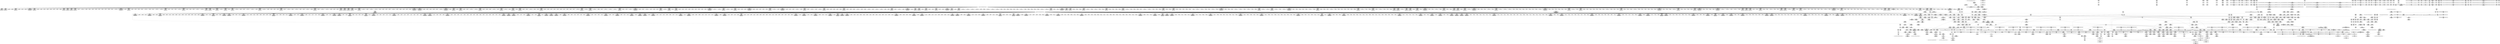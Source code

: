 digraph {
	CE0x5904040 [shape=record,shape=Mrecord,label="{CE0x5904040|56:_i8*,_:_CRE_977,978_}"]
	CE0x5975910 [shape=record,shape=Mrecord,label="{CE0x5975910|104:_%struct.inode*,_:_CRE_159,160_}"]
	CE0x59af500 [shape=record,shape=Mrecord,label="{CE0x59af500|may_link:type|security/selinux/hooks.c,1772|*SummSink*}"]
	CE0x59a16f0 [shape=record,shape=Mrecord,label="{CE0x59a16f0|28:_i32,_:_CRE_96,97_}"]
	CE0x5903330 [shape=record,shape=Mrecord,label="{CE0x5903330|56:_i8*,_:_CRE_933,934_}"]
	CE0x59be770 [shape=record,shape=Mrecord,label="{CE0x59be770|current_sid:cred|security/selinux/hooks.c,218|*SummSink*}"]
	CE0x5985230 [shape=record,shape=Mrecord,label="{CE0x5985230|56:_i8*,_:_CRE_287,288_}"]
	CE0x5931c60 [shape=record,shape=Mrecord,label="{CE0x5931c60|56:_i8*,_:_CRE_190,191_}"]
	CE0x5954e80 [shape=record,shape=Mrecord,label="{CE0x5954e80|may_link:i_security1|security/selinux/hooks.c,1770|*SummSink*}"]
	CE0x599a530 [shape=record,shape=Mrecord,label="{CE0x599a530|56:_i8*,_:_CRE_952,960_|*MultipleSource*|*LoadInst*|security/selinux/hooks.c,1770|security/selinux/hooks.c,1770}"]
	CE0x5988b60 [shape=record,shape=Mrecord,label="{CE0x5988b60|56:_i8*,_:_CRE_456,464_|*MultipleSource*|*LoadInst*|security/selinux/hooks.c,1770|security/selinux/hooks.c,1770}"]
	CE0x5974210 [shape=record,shape=Mrecord,label="{CE0x5974210|104:_%struct.inode*,_:_CRE_104,112_|*MultipleSource*|Function::selinux_inode_rmdir&Arg::dentry::|Function::may_link&Arg::dentry::|security/selinux/hooks.c,1770}"]
	CE0x5951ed0 [shape=record,shape=Mrecord,label="{CE0x5951ed0|56:_i8*,_:_CRE_201,202_}"]
	CE0x5970200 [shape=record,shape=Mrecord,label="{CE0x5970200|current_sid:tmp4|security/selinux/hooks.c,218}"]
	CE0x5976ae0 [shape=record,shape=Mrecord,label="{CE0x5976ae0|104:_%struct.inode*,_:_CRE_174,175_}"]
	CE0x59d90f0 [shape=record,shape=Mrecord,label="{CE0x59d90f0|__llvm_gcov_indirect_counter_increment:tmp3|*SummSource*}"]
	CE0x5974d30 [shape=record,shape=Mrecord,label="{CE0x5974d30|104:_%struct.inode*,_:_CRE_149,150_}"]
	CE0x594c340 [shape=record,shape=Mrecord,label="{CE0x594c340|56:_i8*,_:_CRE_895,896_}"]
	CE0x592d790 [shape=record,shape=Mrecord,label="{CE0x592d790|56:_i8*,_:_CRE_205,206_}"]
	CE0x598f4f0 [shape=record,shape=Mrecord,label="{CE0x598f4f0|56:_i8*,_:_CRE_613,614_}"]
	CE0x59b21d0 [shape=record,shape=Mrecord,label="{CE0x59b21d0|avc_has_perm:tclass|Function::avc_has_perm&Arg::tclass::}"]
	CE0x59892a0 [shape=record,shape=Mrecord,label="{CE0x59892a0|56:_i8*,_:_CRE_475,476_}"]
	CE0x5952860 [shape=record,shape=Mrecord,label="{CE0x5952860|56:_i8*,_:_CRE_212,216_|*MultipleSource*|*LoadInst*|security/selinux/hooks.c,1770|security/selinux/hooks.c,1770}"]
	CE0x597d3a0 [shape=record,shape=Mrecord,label="{CE0x597d3a0|56:_i8*,_:_CRE_136,137_}"]
	CE0x59a09f0 [shape=record,shape=Mrecord,label="{CE0x59a09f0|28:_i32,_:_CRE_83,84_}"]
	CE0x59083b0 [shape=record,shape=Mrecord,label="{CE0x59083b0|56:_i8*,_:_CRE_352,360_|*MultipleSource*|Function::selinux_inode_rmdir&Arg::dir::|Function::may_link&Arg::dir::|security/selinux/hooks.c,1769}"]
	CE0x59d58e0 [shape=record,shape=Mrecord,label="{CE0x59d58e0|current_sid:tmp14|security/selinux/hooks.c,218}"]
	CE0x591cf90 [shape=record,shape=Mrecord,label="{CE0x591cf90|__llvm_gcov_indirect_counter_increment:bb4|*SummSource*}"]
	CE0x5953960 [shape=record,shape=Mrecord,label="{CE0x5953960|56:_i8*,_:_CRE_24,32_|*MultipleSource*|*LoadInst*|security/selinux/hooks.c,1770|security/selinux/hooks.c,1770}"]
	CE0x5904a70 [shape=record,shape=Mrecord,label="{CE0x5904a70|current_sid:tmp2}"]
	CE0x5900250 [shape=record,shape=Mrecord,label="{CE0x5900250|may_link:bb|*SummSource*}"]
	CE0x5900d40 [shape=record,shape=Mrecord,label="{CE0x5900d40|56:_i8*,_:_CRE_137,138_}"]
	CE0x59300d0 [shape=record,shape=Mrecord,label="{CE0x59300d0|i32_1|*Constant*}"]
	CE0x599f9f0 [shape=record,shape=Mrecord,label="{CE0x599f9f0|28:_i32,_:_CRE_67,68_}"]
	CE0x5953ae0 [shape=record,shape=Mrecord,label="{CE0x5953ae0|56:_i8*,_:_CRE_32,40_|*MultipleSource*|*LoadInst*|security/selinux/hooks.c,1770|security/selinux/hooks.c,1770}"]
	CE0x5989230 [shape=record,shape=Mrecord,label="{CE0x5989230|56:_i8*,_:_CRE_476,477_}"]
	CE0x5905610 [shape=record,shape=Mrecord,label="{CE0x5905610|56:_i8*,_:_CRE_255,256_}"]
	CE0x599d940 [shape=record,shape=Mrecord,label="{CE0x599d940|28:_i32,_:_CRE_20,21_}"]
	CE0x5977840 [shape=record,shape=Mrecord,label="{CE0x5977840|104:_%struct.inode*,_:_CRE_184,185_}"]
	CE0x59d8b60 [shape=record,shape=Mrecord,label="{CE0x59d8b60|may_link:sclass|security/selinux/hooks.c,1797|*SummSink*}"]
	CE0x59002f0 [shape=record,shape=Mrecord,label="{CE0x59002f0|may_link:bb|*SummSink*}"]
	CE0x5930310 [shape=record,shape=Mrecord,label="{CE0x5930310|may_link:tmp1|*SummSink*}"]
	CE0x59bf290 [shape=record,shape=Mrecord,label="{CE0x59bf290|i32_22|*Constant*|*SummSink*}"]
	CE0x594acf0 [shape=record,shape=Mrecord,label="{CE0x594acf0|56:_i8*,_:_CRE_913,914_}"]
	CE0x5950660 [shape=record,shape=Mrecord,label="{CE0x5950660|56:_i8*,_:_CRE_178,179_}"]
	CE0x5950dd0 [shape=record,shape=Mrecord,label="{CE0x5950dd0|56:_i8*,_:_CRE_185,186_}"]
	CE0x59e0bd0 [shape=record,shape=Mrecord,label="{CE0x59e0bd0|current_sid:tmp16|security/selinux/hooks.c,218|*SummSource*}"]
	CE0x5929e60 [shape=record,shape=Mrecord,label="{CE0x5929e60|current_sid:tmp6|security/selinux/hooks.c,218|*SummSource*}"]
	CE0x59c7c30 [shape=record,shape=Mrecord,label="{CE0x59c7c30|i8*_getelementptr_inbounds_(_38_x_i8_,_38_x_i8_*_.str64,_i32_0,_i32_0)|*Constant*|*SummSource*}"]
	CE0x59a2810 [shape=record,shape=Mrecord,label="{CE0x59a2810|28:_i32,_:_CRE_109,110_}"]
	CE0x590d830 [shape=record,shape=Mrecord,label="{CE0x590d830|104:_%struct.inode*,_:_CRE_8,12_|*MultipleSource*|Function::selinux_inode_rmdir&Arg::dentry::|Function::may_link&Arg::dentry::|security/selinux/hooks.c,1770}"]
	CE0x5947e60 [shape=record,shape=Mrecord,label="{CE0x5947e60|56:_i8*,_:_CRE_869,870_}"]
	CE0x59c8f00 [shape=record,shape=Mrecord,label="{CE0x59c8f00|may_link:tmp22|security/selinux/hooks.c,1797}"]
	CE0x590dcc0 [shape=record,shape=Mrecord,label="{CE0x590dcc0|selinux_inode_rmdir:call|security/selinux/hooks.c,2789}"]
	CE0x59a6fb0 [shape=record,shape=Mrecord,label="{CE0x59a6fb0|GLOBAL:__llvm_gcov_global_state_pred221|Global_var:__llvm_gcov_global_state_pred221|*SummSink*}"]
	CE0x5945c80 [shape=record,shape=Mrecord,label="{CE0x5945c80|56:_i8*,_:_CRE_744,752_|*MultipleSource*|Function::selinux_inode_rmdir&Arg::dir::|Function::may_link&Arg::dir::|security/selinux/hooks.c,1769}"]
	CE0x5973fb0 [shape=record,shape=Mrecord,label="{CE0x5973fb0|104:_%struct.inode*,_:_CRE_95,96_}"]
	CE0x59ad990 [shape=record,shape=Mrecord,label="{CE0x59ad990|may_link:or|security/selinux/hooks.c,1776|*SummSource*}"]
	CE0x5943f90 [shape=record,shape=Mrecord,label="{CE0x5943f90|56:_i8*,_:_CRE_619,620_}"]
	CE0x5993160 [shape=record,shape=Mrecord,label="{CE0x5993160|56:_i8*,_:_CRE_848,856_|*MultipleSource*|*LoadInst*|security/selinux/hooks.c,1770|security/selinux/hooks.c,1770}"]
	CE0x598a250 [shape=record,shape=Mrecord,label="{CE0x598a250|56:_i8*,_:_CRE_496,500_|*MultipleSource*|*LoadInst*|security/selinux/hooks.c,1770|security/selinux/hooks.c,1770}"]
	CE0x5986dd0 [shape=record,shape=Mrecord,label="{CE0x5986dd0|56:_i8*,_:_CRE_312,320_|*MultipleSource*|*LoadInst*|security/selinux/hooks.c,1770|security/selinux/hooks.c,1770}"]
	CE0x59e26e0 [shape=record,shape=Mrecord,label="{CE0x59e26e0|i32_218|*Constant*|*SummSink*}"]
	CE0x59703b0 [shape=record,shape=Mrecord,label="{CE0x59703b0|current_sid:tmp4|security/selinux/hooks.c,218|*SummSink*}"]
	CE0x5989590 [shape=record,shape=Mrecord,label="{CE0x5989590|56:_i8*,_:_CRE_478,479_}"]
	CE0x598ea50 [shape=record,shape=Mrecord,label="{CE0x598ea50|56:_i8*,_:_CRE_603,604_}"]
	CE0x59b2a10 [shape=record,shape=Mrecord,label="{CE0x59b2a10|avc_has_perm:auditdata|Function::avc_has_perm&Arg::auditdata::}"]
	CE0x5931440 [shape=record,shape=Mrecord,label="{CE0x5931440|56:_i8*,_:_CRE_180,181_}"]
	CE0x59910c0 [shape=record,shape=Mrecord,label="{CE0x59910c0|56:_i8*,_:_CRE_688,692_|*MultipleSource*|*LoadInst*|security/selinux/hooks.c,1770|security/selinux/hooks.c,1770}"]
	CE0x5914c00 [shape=record,shape=Mrecord,label="{CE0x5914c00|56:_i8*,_:_CRE_476,477_}"]
	CE0x58fe5b0 [shape=record,shape=Mrecord,label="{CE0x58fe5b0|may_link:if.end|*SummSink*}"]
	CE0x594c560 [shape=record,shape=Mrecord,label="{CE0x594c560|56:_i8*,_:_CRE_897,898_}"]
	CE0x5942c10 [shape=record,shape=Mrecord,label="{CE0x5942c10|56:_i8*,_:_CRE_595,596_}"]
	CE0x59cacc0 [shape=record,shape=Mrecord,label="{CE0x59cacc0|may_link:sid10|security/selinux/hooks.c,1797}"]
	CE0x59a23d0 [shape=record,shape=Mrecord,label="{CE0x59a23d0|28:_i32,_:_CRE_105,106_}"]
	CE0x5944cc0 [shape=record,shape=Mrecord,label="{CE0x5944cc0|56:_i8*,_:_CRE_672,680_|*MultipleSource*|Function::selinux_inode_rmdir&Arg::dir::|Function::may_link&Arg::dir::|security/selinux/hooks.c,1769}"]
	CE0x5912330 [shape=record,shape=Mrecord,label="{CE0x5912330|56:_i8*,_:_CRE_148,149_}"]
	CE0x599d840 [shape=record,shape=Mrecord,label="{CE0x599d840|28:_i32,_:_CRE_19,20_}"]
	CE0x5945200 [shape=record,shape=Mrecord,label="{CE0x5945200|56:_i8*,_:_CRE_688,692_|*MultipleSource*|Function::selinux_inode_rmdir&Arg::dir::|Function::may_link&Arg::dir::|security/selinux/hooks.c,1769}"]
	CE0x5931370 [shape=record,shape=Mrecord,label="{CE0x5931370|56:_i8*,_:_CRE_179,180_}"]
	CE0x5986660 [shape=record,shape=Mrecord,label="{CE0x5986660|56:_i8*,_:_CRE_306,307_}"]
	CE0x590d1a0 [shape=record,shape=Mrecord,label="{CE0x590d1a0|i32_2|*Constant*}"]
	CE0x5942e80 [shape=record,shape=Mrecord,label="{CE0x5942e80|56:_i8*,_:_CRE_598,599_}"]
	CE0x599ebe0 [shape=record,shape=Mrecord,label="{CE0x599ebe0|28:_i32,_:_CRE_52,53_}"]
	CE0x59a33c0 [shape=record,shape=Mrecord,label="{CE0x59a33c0|28:_i32,_:_CRE_120,128_|*MultipleSource*|*LoadInst*|security/selinux/hooks.c,1769|security/selinux/hooks.c,1769|security/selinux/hooks.c,1777}"]
	CE0x59a4860 [shape=record,shape=Mrecord,label="{CE0x59a4860|may_link:call5|security/selinux/hooks.c,1777}"]
	CE0x5946580 [shape=record,shape=Mrecord,label="{CE0x5946580|56:_i8*,_:_CRE_792,800_|*MultipleSource*|Function::selinux_inode_rmdir&Arg::dir::|Function::may_link&Arg::dir::|security/selinux/hooks.c,1769}"]
	CE0x597a7c0 [shape=record,shape=Mrecord,label="{CE0x597a7c0|104:_%struct.inode*,_:_CRE_224,232_|*MultipleSource*|Function::selinux_inode_rmdir&Arg::dentry::|Function::may_link&Arg::dentry::|security/selinux/hooks.c,1770}"]
	CE0x594b130 [shape=record,shape=Mrecord,label="{CE0x594b130|56:_i8*,_:_CRE_917,918_}"]
	CE0x59b1130 [shape=record,shape=Mrecord,label="{CE0x59b1130|avc_has_perm:entry|*SummSink*}"]
	CE0x5991800 [shape=record,shape=Mrecord,label="{CE0x5991800|56:_i8*,_:_CRE_728,736_|*MultipleSource*|*LoadInst*|security/selinux/hooks.c,1770|security/selinux/hooks.c,1770}"]
	CE0x59dd0b0 [shape=record,shape=Mrecord,label="{CE0x59dd0b0|current_sid:if.then|*SummSource*}"]
	CE0x592e160 [shape=record,shape=Mrecord,label="{CE0x592e160|56:_i8*,_:_CRE_240,241_}"]
	CE0x59a15f0 [shape=record,shape=Mrecord,label="{CE0x59a15f0|28:_i32,_:_CRE_95,96_}"]
	CE0x5901290 [shape=record,shape=Mrecord,label="{CE0x5901290|56:_i8*,_:_CRE_143,144_}"]
	CE0x59430f0 [shape=record,shape=Mrecord,label="{CE0x59430f0|56:_i8*,_:_CRE_601,602_}"]
	CE0x5951980 [shape=record,shape=Mrecord,label="{CE0x5951980|56:_i8*,_:_CRE_196,197_}"]
	CE0x598e830 [shape=record,shape=Mrecord,label="{CE0x598e830|56:_i8*,_:_CRE_601,602_}"]
	CE0x5917cc0 [shape=record,shape=Mrecord,label="{CE0x5917cc0|56:_i8*,_:_CRE_153,154_}"]
	CE0x59aeaa0 [shape=record,shape=Mrecord,label="{CE0x59aeaa0|i32_3|*Constant*|*SummSource*}"]
	CE0x5911810 [shape=record,shape=Mrecord,label="{CE0x5911810|56:_i8*,_:_CRE_138,139_}"]
	CE0x5a07230 [shape=record,shape=Mrecord,label="{CE0x5a07230|i64*_getelementptr_inbounds_(_2_x_i64_,_2_x_i64_*___llvm_gcov_ctr98,_i64_0,_i64_0)|*Constant*|*SummSink*}"]
	CE0x599aa90 [shape=record,shape=Mrecord,label="{CE0x599aa90|56:_i8*,_:_CRE_977,978_}"]
	CE0x59e2430 [shape=record,shape=Mrecord,label="{CE0x59e2430|i32_218|*Constant*}"]
	CE0x59c00f0 [shape=record,shape=Mrecord,label="{CE0x59c00f0|current_sid:sid|security/selinux/hooks.c,220}"]
	CE0x5948d10 [shape=record,shape=Mrecord,label="{CE0x5948d10|56:_i8*,_:_CRE_883,884_}"]
	CE0x594d000 [shape=record,shape=Mrecord,label="{CE0x594d000|56:_i8*,_:_CRE_907,908_}"]
	CE0x5950550 [shape=record,shape=Mrecord,label="{CE0x5950550|56:_i8*,_:_CRE_177,178_}"]
	CE0x598fc60 [shape=record,shape=Mrecord,label="{CE0x598fc60|56:_i8*,_:_CRE_620,621_}"]
	CE0x5994960 [shape=record,shape=Mrecord,label="{CE0x5994960|56:_i8*,_:_CRE_883,884_}"]
	CE0x592f210 [shape=record,shape=Mrecord,label="{CE0x592f210|56:_i8*,_:_CRE_120,128_|*MultipleSource*|Function::selinux_inode_rmdir&Arg::dir::|Function::may_link&Arg::dir::|security/selinux/hooks.c,1769}"]
	CE0x59541a0 [shape=record,shape=Mrecord,label="{CE0x59541a0|56:_i8*,_:_CRE_64,72_|*MultipleSource*|*LoadInst*|security/selinux/hooks.c,1770|security/selinux/hooks.c,1770}"]
	CE0x5943b80 [shape=record,shape=Mrecord,label="{CE0x5943b80|56:_i8*,_:_CRE_614,615_}"]
	CE0x59a3090 [shape=record,shape=Mrecord,label="{CE0x59a3090|28:_i32,_:_CRE_117,118_}"]
	CE0x59a5300 [shape=record,shape=Mrecord,label="{CE0x59a5300|i64**_getelementptr_inbounds_(_4_x_i64*_,_4_x_i64*_*___llvm_gcda_edge_table220,_i64_0,_i64_3)|*Constant*|*SummSink*}"]
	CE0x5987940 [shape=record,shape=Mrecord,label="{CE0x5987940|56:_i8*,_:_CRE_376,384_|*MultipleSource*|*LoadInst*|security/selinux/hooks.c,1770|security/selinux/hooks.c,1770}"]
	CE0x59a02f0 [shape=record,shape=Mrecord,label="{CE0x59a02f0|28:_i32,_:_CRE_76,77_}"]
	CE0x592ee70 [shape=record,shape=Mrecord,label="{CE0x592ee70|56:_i8*,_:_CRE_104,112_|*MultipleSource*|Function::selinux_inode_rmdir&Arg::dir::|Function::may_link&Arg::dir::|security/selinux/hooks.c,1769}"]
	CE0x5906d10 [shape=record,shape=Mrecord,label="{CE0x5906d10|56:_i8*,_:_CRE_293,294_}"]
	CE0x59a4060 [shape=record,shape=Mrecord,label="{CE0x59a4060|28:_i32,_:_CRE_184,192_|*MultipleSource*|*LoadInst*|security/selinux/hooks.c,1769|security/selinux/hooks.c,1769|security/selinux/hooks.c,1777}"]
	CE0x5904e20 [shape=record,shape=Mrecord,label="{CE0x5904e20|56:_i8*,_:_CRE_245,246_}"]
	CE0x591dec0 [shape=record,shape=Mrecord,label="{CE0x591dec0|56:_i8*,_:_CRE_48,56_|*MultipleSource*|Function::selinux_inode_rmdir&Arg::dir::|Function::may_link&Arg::dir::|security/selinux/hooks.c,1769}"]
	CE0x59875a0 [shape=record,shape=Mrecord,label="{CE0x59875a0|56:_i8*,_:_CRE_352,360_|*MultipleSource*|*LoadInst*|security/selinux/hooks.c,1770|security/selinux/hooks.c,1770}"]
	CE0x59bf760 [shape=record,shape=Mrecord,label="{CE0x59bf760|current_sid:tmp22|security/selinux/hooks.c,218|*SummSink*}"]
	CE0x5923560 [shape=record,shape=Mrecord,label="{CE0x5923560|_ret_i32_%retval.0,_!dbg_!27757|security/selinux/hooks.c,1799|*SummSink*}"]
	CE0x59bda60 [shape=record,shape=Mrecord,label="{CE0x59bda60|get_current:entry|*SummSink*}"]
	CE0x59871d0 [shape=record,shape=Mrecord,label="{CE0x59871d0|56:_i8*,_:_CRE_336,344_|*MultipleSource*|*LoadInst*|security/selinux/hooks.c,1770|security/selinux/hooks.c,1770}"]
	"CONST[source:0(mediator),value:0(static)][purpose:{operation}][SnkIdx:3]"
	CE0x59a2f80 [shape=record,shape=Mrecord,label="{CE0x59a2f80|28:_i32,_:_CRE_116,117_}"]
	CE0x5951a90 [shape=record,shape=Mrecord,label="{CE0x5951a90|56:_i8*,_:_CRE_197,198_}"]
	CE0x59b2f10 [shape=record,shape=Mrecord,label="{CE0x59b2f10|_ret_i32_%retval.0,_!dbg_!27728|security/selinux/avc.c,775|*SummSink*}"]
	CE0x592fd60 [shape=record,shape=Mrecord,label="{CE0x592fd60|COLLAPSED:_GCMRE___llvm_gcov_ctr125_internal_global_11_x_i64_zeroinitializer:_elem_0:default:}"]
	CE0x59abca0 [shape=record,shape=Mrecord,label="{CE0x59abca0|i32_8388608|*Constant*}"]
	CE0x59b0870 [shape=record,shape=Mrecord,label="{CE0x59b0870|may_link:call5|security/selinux/hooks.c,1777|*SummSource*}"]
	CE0x599b340 [shape=record,shape=Mrecord,label="{CE0x599b340|may_link:tmp5|security/selinux/hooks.c,1770}"]
	CE0x590def0 [shape=record,shape=Mrecord,label="{CE0x590def0|GLOBAL:may_link|*Constant*|*SummSource*}"]
	CE0x5921d40 [shape=record,shape=Mrecord,label="{CE0x5921d40|_call_void_mcount()_#3|*SummSink*}"]
	CE0x5915530 [shape=record,shape=Mrecord,label="{CE0x5915530|56:_i8*,_:_CRE_488,496_|*MultipleSource*|Function::selinux_inode_rmdir&Arg::dir::|Function::may_link&Arg::dir::|security/selinux/hooks.c,1769}"]
	CE0x5973570 [shape=record,shape=Mrecord,label="{CE0x5973570|104:_%struct.inode*,_:_CRE_88,89_}"]
	CE0x59baf60 [shape=record,shape=Mrecord,label="{CE0x59baf60|i64*_getelementptr_inbounds_(_11_x_i64_,_11_x_i64_*___llvm_gcov_ctr125,_i64_0,_i64_9)|*Constant*|*SummSink*}"]
	CE0x5940ed0 [shape=record,shape=Mrecord,label="{CE0x5940ed0|56:_i8*,_:_CRE_559,560_}"]
	CE0x5926c90 [shape=record,shape=Mrecord,label="{CE0x5926c90|get_current:tmp4|./arch/x86/include/asm/current.h,14|*SummSink*}"]
	CE0x5983030 [shape=record,shape=Mrecord,label="{CE0x5983030|56:_i8*,_:_CRE_255,256_}"]
	CE0x5920810 [shape=record,shape=Mrecord,label="{CE0x5920810|may_link:tmp|*SummSink*}"]
	CE0x59e2bb0 [shape=record,shape=Mrecord,label="{CE0x59e2bb0|i8*_getelementptr_inbounds_(_45_x_i8_,_45_x_i8_*_.str12,_i32_0,_i32_0)|*Constant*}"]
	CE0x59b2d50 [shape=record,shape=Mrecord,label="{CE0x59b2d50|_ret_i32_%retval.0,_!dbg_!27728|security/selinux/avc.c,775|*SummSource*}"]
	CE0x597dc70 [shape=record,shape=Mrecord,label="{CE0x597dc70|i32_5|*Constant*|*SummSource*}"]
	CE0x59a2e70 [shape=record,shape=Mrecord,label="{CE0x59a2e70|28:_i32,_:_CRE_115,116_}"]
	CE0x5944b00 [shape=record,shape=Mrecord,label="{CE0x5944b00|56:_i8*,_:_CRE_664,672_|*MultipleSource*|Function::selinux_inode_rmdir&Arg::dir::|Function::may_link&Arg::dir::|security/selinux/hooks.c,1769}"]
	CE0x59b2580 [shape=record,shape=Mrecord,label="{CE0x59b2580|avc_has_perm:requested|Function::avc_has_perm&Arg::requested::}"]
	CE0x59004a0 [shape=record,shape=Mrecord,label="{CE0x59004a0|may_link:return|*SummSource*}"]
	CE0x5905060 [shape=record,shape=Mrecord,label="{CE0x5905060|56:_i8*,_:_CRE_248,249_}"]
	CE0x5955290 [shape=record,shape=Mrecord,label="{CE0x5955290|may_link:tmp15|security/selinux/hooks.c,1783}"]
	CE0x590baf0 [shape=record,shape=Mrecord,label="{CE0x590baf0|may_link:kind|Function::may_link&Arg::kind::|*SummSource*}"]
	CE0x5983140 [shape=record,shape=Mrecord,label="{CE0x5983140|56:_i8*,_:_CRE_256,257_}"]
	CE0x5993fd0 [shape=record,shape=Mrecord,label="{CE0x5993fd0|56:_i8*,_:_CRE_874,875_}"]
	"CONST[source:0(mediator),value:2(dynamic)][purpose:{object}][SnkIdx:5]"
	CE0x58f8640 [shape=record,shape=Mrecord,label="{CE0x58f8640|selinux_inode_rmdir:entry|*SummSink*}"]
	CE0x594bbd0 [shape=record,shape=Mrecord,label="{CE0x594bbd0|56:_i8*,_:_CRE_927,928_}"]
	CE0x59899d0 [shape=record,shape=Mrecord,label="{CE0x59899d0|56:_i8*,_:_CRE_482,483_}"]
	CE0x5994300 [shape=record,shape=Mrecord,label="{CE0x5994300|56:_i8*,_:_CRE_877,878_}"]
	CE0x59cabb0 [shape=record,shape=Mrecord,label="{CE0x59cabb0|may_link:tmp23|security/selinux/hooks.c,1797}"]
	CE0x59a07f0 [shape=record,shape=Mrecord,label="{CE0x59a07f0|28:_i32,_:_CRE_81,82_}"]
	CE0x59ae440 [shape=record,shape=Mrecord,label="{CE0x59ae440|i32_3|*Constant*}"]
	CE0x5948e20 [shape=record,shape=Mrecord,label="{CE0x5948e20|56:_i8*,_:_CRE_884,885_}"]
	CE0x59a2b40 [shape=record,shape=Mrecord,label="{CE0x59a2b40|28:_i32,_:_CRE_112,113_}"]
	CE0x594dee0 [shape=record,shape=Mrecord,label="{CE0x594dee0|56:_i8*,_:_CRE_921,922_}"]
	CE0x59d8df0 [shape=record,shape=Mrecord,label="{CE0x59d8df0|may_link:call11|security/selinux/hooks.c,1797}"]
	CE0x5912000 [shape=record,shape=Mrecord,label="{CE0x5912000|56:_i8*,_:_CRE_145,146_}"]
	CE0x59485a0 [shape=record,shape=Mrecord,label="{CE0x59485a0|56:_i8*,_:_CRE_876,877_}"]
	CE0x5903660 [shape=record,shape=Mrecord,label="{CE0x5903660|56:_i8*,_:_CRE_936,944_|*MultipleSource*|Function::selinux_inode_rmdir&Arg::dir::|Function::may_link&Arg::dir::|security/selinux/hooks.c,1769}"]
	CE0x59dc4f0 [shape=record,shape=Mrecord,label="{CE0x59dc4f0|may_link:tmp27|security/selinux/hooks.c,1799|*SummSource*}"]
	CE0x592ddb0 [shape=record,shape=Mrecord,label="{CE0x592ddb0|56:_i8*,_:_CRE_224,232_|*MultipleSource*|Function::selinux_inode_rmdir&Arg::dir::|Function::may_link&Arg::dir::|security/selinux/hooks.c,1769}"]
	CE0x5a0b9b0 [shape=record,shape=Mrecord,label="{CE0x5a0b9b0|get_current:tmp3}"]
	CE0x59df0f0 [shape=record,shape=Mrecord,label="{CE0x59df0f0|current_sid:tmp10|security/selinux/hooks.c,218}"]
	CE0x597ef90 [shape=record,shape=Mrecord,label="{CE0x597ef90|__llvm_gcov_indirect_counter_increment:exit}"]
	CE0x58f8510 [shape=record,shape=Mrecord,label="{CE0x58f8510|selinux_inode_rmdir:bb|*SummSource*}"]
	CE0x5915050 [shape=record,shape=Mrecord,label="{CE0x5915050|56:_i8*,_:_CRE_482,483_}"]
	CE0x598bfd0 [shape=record,shape=Mrecord,label="{CE0x598bfd0|56:_i8*,_:_CRE_563,564_}"]
	CE0x5922760 [shape=record,shape=Mrecord,label="{CE0x5922760|GLOBAL:current_sid|*Constant*|*SummSource*}"]
	CE0x59a11f0 [shape=record,shape=Mrecord,label="{CE0x59a11f0|28:_i32,_:_CRE_91,92_}"]
	CE0x5994740 [shape=record,shape=Mrecord,label="{CE0x5994740|56:_i8*,_:_CRE_881,882_}"]
	CE0x59d9200 [shape=record,shape=Mrecord,label="{CE0x59d9200|__llvm_gcov_indirect_counter_increment:tmp3|*SummSink*}"]
	CE0x5979390 [shape=record,shape=Mrecord,label="{CE0x5979390|104:_%struct.inode*,_:_CRE_207,208_}"]
	CE0x59a4ad0 [shape=record,shape=Mrecord,label="{CE0x59a4ad0|may_link:tmp9|security/selinux/hooks.c,1778}"]
	CE0x5972c70 [shape=record,shape=Mrecord,label="{CE0x5972c70|104:_%struct.inode*,_:_CRE_40,48_|*MultipleSource*|Function::selinux_inode_rmdir&Arg::dentry::|Function::may_link&Arg::dentry::|security/selinux/hooks.c,1770}"]
	CE0x5915390 [shape=record,shape=Mrecord,label="{CE0x5915390|56:_i8*,_:_CRE_486,487_}"]
	CE0x59072c0 [shape=record,shape=Mrecord,label="{CE0x59072c0|56:_i8*,_:_CRE_300,301_}"]
	CE0x599e5e0 [shape=record,shape=Mrecord,label="{CE0x599e5e0|28:_i32,_:_CRE_48,49_}"]
	CE0x591a550 [shape=record,shape=Mrecord,label="{CE0x591a550|may_link:sw.bb|*SummSource*}"]
	CE0x59b8210 [shape=record,shape=Mrecord,label="{CE0x59b8210|may_link:tmp20|security/selinux/hooks.c,1793|*SummSource*}"]
	CE0x59a2a30 [shape=record,shape=Mrecord,label="{CE0x59a2a30|28:_i32,_:_CRE_111,112_}"]
	CE0x5931510 [shape=record,shape=Mrecord,label="{CE0x5931510|56:_i8*,_:_CRE_181,182_}"]
	CE0x5943ec0 [shape=record,shape=Mrecord,label="{CE0x5943ec0|56:_i8*,_:_CRE_618,619_}"]
	CE0x59a5c40 [shape=record,shape=Mrecord,label="{CE0x59a5c40|_call_void___llvm_gcov_indirect_counter_increment(i32*___llvm_gcov_global_state_pred221,_i64**_getelementptr_inbounds_(_4_x_i64*_,_4_x_i64*_*___llvm_gcda_edge_table220,_i64_0,_i64_0)),_!dbg_!27749|security/selinux/hooks.c,1793}"]
	CE0x58fefe0 [shape=record,shape=Mrecord,label="{CE0x58fefe0|56:_i8*,_:_CRE_286,287_}"]
	CE0x5916010 [shape=record,shape=Mrecord,label="{CE0x5916010|56:_i8*,_:_CRE_528,536_|*MultipleSource*|Function::selinux_inode_rmdir&Arg::dir::|Function::may_link&Arg::dir::|security/selinux/hooks.c,1769}"]
	CE0x594dcc0 [shape=record,shape=Mrecord,label="{CE0x594dcc0|56:_i8*,_:_CRE_919,920_}"]
	CE0x5948380 [shape=record,shape=Mrecord,label="{CE0x5948380|56:_i8*,_:_CRE_874,875_}"]
	CE0x5900540 [shape=record,shape=Mrecord,label="{CE0x5900540|may_link:return|*SummSink*}"]
	CE0x59b0270 [shape=record,shape=Mrecord,label="{CE0x59b0270|i64_0|*Constant*|*SummSource*}"]
	CE0x591af90 [shape=record,shape=Mrecord,label="{CE0x591af90|i32_-1|*Constant*|*SummSink*}"]
	CE0x59bade0 [shape=record,shape=Mrecord,label="{CE0x59bade0|get_current:tmp2|*SummSink*}"]
	CE0x592d1e0 [shape=record,shape=Mrecord,label="{CE0x592d1e0|56:_i8*,_:_CRE_198,199_}"]
	CE0x59ac840 [shape=record,shape=Mrecord,label="{CE0x59ac840|may_link:tobool|security/selinux/hooks.c,1776|*SummSink*}"]
	CE0x5949150 [shape=record,shape=Mrecord,label="{CE0x5949150|56:_i8*,_:_CRE_887,888_}"]
	CE0x5904600 [shape=record,shape=Mrecord,label="{CE0x5904600|56:_i8*,_:_CRE_276,277_}"]
	CE0x594bf00 [shape=record,shape=Mrecord,label="{CE0x594bf00|56:_i8*,_:_CRE_930,931_}"]
	CE0x5918f70 [shape=record,shape=Mrecord,label="{CE0x5918f70|may_link:sw.default}"]
	CE0x59532d0 [shape=record,shape=Mrecord,label="{CE0x59532d0|i64*_getelementptr_inbounds_(_14_x_i64_,_14_x_i64_*___llvm_gcov_ctr219,_i64_0,_i64_9)|*Constant*|*SummSource*}"]
	CE0x5913a90 [shape=record,shape=Mrecord,label="{CE0x5913a90|56:_i8*,_:_CRE_416,424_|*MultipleSource*|Function::selinux_inode_rmdir&Arg::dir::|Function::may_link&Arg::dir::|security/selinux/hooks.c,1769}"]
	CE0x59110d0 [shape=record,shape=Mrecord,label="{CE0x59110d0|56:_i8*,_:_CRE_112,120_|*MultipleSource*|*LoadInst*|security/selinux/hooks.c,1770|security/selinux/hooks.c,1770}"]
	CE0x599fff0 [shape=record,shape=Mrecord,label="{CE0x599fff0|28:_i32,_:_CRE_73,74_}"]
	CE0x594f9a0 [shape=record,shape=Mrecord,label="{CE0x594f9a0|56:_i8*,_:_CRE_166,167_}"]
	CE0x59bde50 [shape=record,shape=Mrecord,label="{CE0x59bde50|_ret_%struct.task_struct*_%tmp4,_!dbg_!27714|./arch/x86/include/asm/current.h,14|*SummSink*}"]
	CE0x5940cf0 [shape=record,shape=Mrecord,label="{CE0x5940cf0|56:_i8*,_:_CRE_556,557_}"]
	CE0x5912990 [shape=record,shape=Mrecord,label="{CE0x5912990|56:_i8*,_:_CRE_154,155_}"]
	CE0x5944540 [shape=record,shape=Mrecord,label="{CE0x5944540|56:_i8*,_:_CRE_640,648_|*MultipleSource*|Function::selinux_inode_rmdir&Arg::dir::|Function::may_link&Arg::dir::|security/selinux/hooks.c,1769}"]
	CE0x598c410 [shape=record,shape=Mrecord,label="{CE0x598c410|56:_i8*,_:_CRE_567,568_}"]
	CE0x5985340 [shape=record,shape=Mrecord,label="{CE0x5985340|56:_i8*,_:_CRE_288,289_}"]
	CE0x5902460 [shape=record,shape=Mrecord,label="{CE0x5902460|may_link:sw.bb8|*SummSink*}"]
	CE0x5974e60 [shape=record,shape=Mrecord,label="{CE0x5974e60|104:_%struct.inode*,_:_CRE_150,151_}"]
	CE0x592a110 [shape=record,shape=Mrecord,label="{CE0x592a110|current_sid:tmp7|security/selinux/hooks.c,218}"]
	CE0x5955590 [shape=record,shape=Mrecord,label="{CE0x5955590|may_link:tmp15|security/selinux/hooks.c,1783|*SummSink*}"]
	CE0x594cab0 [shape=record,shape=Mrecord,label="{CE0x594cab0|56:_i8*,_:_CRE_902,903_}"]
	CE0x5913390 [shape=record,shape=Mrecord,label="{CE0x5913390|56:_i8*,_:_CRE_384,388_|*MultipleSource*|Function::selinux_inode_rmdir&Arg::dir::|Function::may_link&Arg::dir::|security/selinux/hooks.c,1769}"]
	"CONST[source:1(input),value:2(dynamic)][purpose:{object}][SrcIdx:12]"
	CE0x5912770 [shape=record,shape=Mrecord,label="{CE0x5912770|56:_i8*,_:_CRE_152,153_}"]
	CE0x5973c50 [shape=record,shape=Mrecord,label="{CE0x5973c50|104:_%struct.inode*,_:_CRE_92,93_}"]
	CE0x58feb00 [shape=record,shape=Mrecord,label="{CE0x58feb00|56:_i8*,_:_CRE_280,281_}"]
	CE0x597a560 [shape=record,shape=Mrecord,label="{CE0x597a560|104:_%struct.inode*,_:_CRE_222,223_}"]
	CE0x59546e0 [shape=record,shape=Mrecord,label="{CE0x59546e0|56:_i8*,_:_CRE_80,88_|*MultipleSource*|*LoadInst*|security/selinux/hooks.c,1770|security/selinux/hooks.c,1770}"]
	CE0x59e1cd0 [shape=record,shape=Mrecord,label="{CE0x59e1cd0|i8*_getelementptr_inbounds_(_25_x_i8_,_25_x_i8_*_.str3,_i32_0,_i32_0)|*Constant*}"]
	CE0x5139080 [shape=record,shape=Mrecord,label="{CE0x5139080|GLOBAL:current_sid|*Constant*|*SummSink*}"]
	CE0x590bb90 [shape=record,shape=Mrecord,label="{CE0x590bb90|may_link:tmp3|security/selinux/hooks.c,1769}"]
	CE0x58f88d0 [shape=record,shape=Mrecord,label="{CE0x58f88d0|i64_1|*Constant*|*SummSource*}"]
	"CONST[source:2(external),value:2(dynamic)][purpose:{subject}][SrcIdx:14]"
	CE0x59bcc90 [shape=record,shape=Mrecord,label="{CE0x59bcc90|current_sid:call4|security/selinux/hooks.c,218}"]
	CE0x5907ae0 [shape=record,shape=Mrecord,label="{CE0x5907ae0|56:_i8*,_:_CRE_310,311_}"]
	CE0x592a800 [shape=record,shape=Mrecord,label="{CE0x592a800|_call_void_mcount()_#3|*SummSource*}"]
	CE0x591e530 [shape=record,shape=Mrecord,label="{CE0x591e530|i64*_getelementptr_inbounds_(_14_x_i64_,_14_x_i64_*___llvm_gcov_ctr219,_i64_0,_i64_3)|*Constant*}"]
	CE0x5912220 [shape=record,shape=Mrecord,label="{CE0x5912220|56:_i8*,_:_CRE_147,148_}"]
	CE0x5941140 [shape=record,shape=Mrecord,label="{CE0x5941140|56:_i8*,_:_CRE_562,563_}"]
	CE0x5982010 [shape=record,shape=Mrecord,label="{CE0x5982010|56:_i8*,_:_CRE_241,242_}"]
	CE0x5949040 [shape=record,shape=Mrecord,label="{CE0x5949040|56:_i8*,_:_CRE_886,887_}"]
	CE0x599b120 [shape=record,shape=Mrecord,label="{CE0x599b120|56:_i8*,_:_CRE_982,983_}"]
	CE0x59ac420 [shape=record,shape=Mrecord,label="{CE0x59ac420|i64_1048576|*Constant*|*SummSink*}"]
	CE0x5943df0 [shape=record,shape=Mrecord,label="{CE0x5943df0|56:_i8*,_:_CRE_617,618_}"]
	CE0x597c170 [shape=record,shape=Mrecord,label="{CE0x597c170|104:_%struct.inode*,_:_CRE_307,308_}"]
	CE0x59afbe0 [shape=record,shape=Mrecord,label="{CE0x59afbe0|i64_0|*Constant*}"]
	CE0x59b01a0 [shape=record,shape=Mrecord,label="{CE0x59b01a0|GLOBAL:__llvm_gcov_ctr219|Global_var:__llvm_gcov_ctr219|*SummSink*}"]
	CE0x5992680 [shape=record,shape=Mrecord,label="{CE0x5992680|56:_i8*,_:_CRE_800,804_|*MultipleSource*|*LoadInst*|security/selinux/hooks.c,1770|security/selinux/hooks.c,1770}"]
	CE0x594c010 [shape=record,shape=Mrecord,label="{CE0x594c010|56:_i8*,_:_CRE_892,893_}"]
	CE0x59dd1c0 [shape=record,shape=Mrecord,label="{CE0x59dd1c0|current_sid:if.then|*SummSink*}"]
	CE0x59df730 [shape=record,shape=Mrecord,label="{CE0x59df730|i64_4|*Constant*}"]
	CE0x59bb400 [shape=record,shape=Mrecord,label="{CE0x59bb400|current_sid:tmp17|security/selinux/hooks.c,218|*SummSink*}"]
	CE0x5984f00 [shape=record,shape=Mrecord,label="{CE0x5984f00|56:_i8*,_:_CRE_284,285_}"]
	CE0x5952310 [shape=record,shape=Mrecord,label="{CE0x5952310|56:_i8*,_:_CRE_205,206_}"]
	CE0x59b2310 [shape=record,shape=Mrecord,label="{CE0x59b2310|avc_has_perm:tclass|Function::avc_has_perm&Arg::tclass::|*SummSink*}"]
	CE0x59ddf40 [shape=record,shape=Mrecord,label="{CE0x59ddf40|current_sid:do.end|*SummSink*}"]
	CE0x5970b60 [shape=record,shape=Mrecord,label="{CE0x5970b60|current_sid:tmp|*SummSink*}"]
	CE0x5902530 [shape=record,shape=Mrecord,label="{CE0x5902530|may_link:if.then}"]
	CE0x5903440 [shape=record,shape=Mrecord,label="{CE0x5903440|56:_i8*,_:_CRE_934,935_}"]
	CE0x59bf640 [shape=record,shape=Mrecord,label="{CE0x59bf640|current_sid:security|security/selinux/hooks.c,218}"]
	CE0x590d380 [shape=record,shape=Mrecord,label="{CE0x590d380|may_link:d_inode|security/selinux/hooks.c,1770}"]
	CE0x59a7150 [shape=record,shape=Mrecord,label="{CE0x59a7150|i32_2|*Constant*}"]
	CE0x5974550 [shape=record,shape=Mrecord,label="{CE0x5974550|104:_%struct.inode*,_:_CRE_144,145_}"]
	CE0x59a7800 [shape=record,shape=Mrecord,label="{CE0x59a7800|GLOBAL:__llvm_gcov_indirect_counter_increment|*Constant*|*SummSink*}"]
	CE0x58ff9f0 [shape=record,shape=Mrecord,label="{CE0x58ff9f0|i32_1|*Constant*|*SummSink*}"]
	CE0x59b8070 [shape=record,shape=Mrecord,label="{CE0x59b8070|i64*_getelementptr_inbounds_(_14_x_i64_,_14_x_i64_*___llvm_gcov_ctr219,_i64_0,_i64_11)|*Constant*|*SummSource*}"]
	CE0x5919210 [shape=record,shape=Mrecord,label="{CE0x5919210|i64*_getelementptr_inbounds_(_14_x_i64_,_14_x_i64_*___llvm_gcov_ctr219,_i64_0,_i64_0)|*Constant*}"]
	CE0x5978a10 [shape=record,shape=Mrecord,label="{CE0x5978a10|104:_%struct.inode*,_:_CRE_199,200_}"]
	CE0x599a3d0 [shape=record,shape=Mrecord,label="{CE0x599a3d0|56:_i8*,_:_CRE_944,952_|*MultipleSource*|*LoadInst*|security/selinux/hooks.c,1770|security/selinux/hooks.c,1770}"]
	CE0x59be2b0 [shape=record,shape=Mrecord,label="{CE0x59be2b0|i32_78|*Constant*|*SummSink*}"]
	CE0x5901770 [shape=record,shape=Mrecord,label="{CE0x5901770|56:_i8*,_:_CRE_149,150_}"]
	CE0x59416f0 [shape=record,shape=Mrecord,label="{CE0x59416f0|56:_i8*,_:_CRE_569,570_}"]
	CE0x597d6d0 [shape=record,shape=Mrecord,label="{CE0x597d6d0|56:_i8*,_:_CRE_0,2_|*MultipleSource*|*LoadInst*|security/selinux/hooks.c,1770|security/selinux/hooks.c,1770}"]
	CE0x59a0ef0 [shape=record,shape=Mrecord,label="{CE0x59a0ef0|28:_i32,_:_CRE_88,89_}"]
	CE0x59e3180 [shape=record,shape=Mrecord,label="{CE0x59e3180|i64*_getelementptr_inbounds_(_11_x_i64_,_11_x_i64_*___llvm_gcov_ctr125,_i64_0,_i64_9)|*Constant*|*SummSource*}"]
	CE0x59acba0 [shape=record,shape=Mrecord,label="{CE0x59acba0|i64_2097152|*Constant*|*SummSource*}"]
	"CONST[source:0(mediator),value:2(dynamic)][purpose:{subject}][SnkIdx:0]"
	CE0x596d510 [shape=record,shape=Mrecord,label="{CE0x596d510|GLOBAL:current_task|Global_var:current_task|*SummSource*}"]
	CE0x5983360 [shape=record,shape=Mrecord,label="{CE0x5983360|56:_i8*,_:_CRE_258,259_}"]
	CE0x599b850 [shape=record,shape=Mrecord,label="{CE0x599b850|56:_i8*,_:_CRE_1000,1008_|*MultipleSource*|*LoadInst*|security/selinux/hooks.c,1770|security/selinux/hooks.c,1770}"]
	CE0x59b2660 [shape=record,shape=Mrecord,label="{CE0x59b2660|avc_has_perm:requested|Function::avc_has_perm&Arg::requested::|*SummSource*}"]
	CE0x5931b90 [shape=record,shape=Mrecord,label="{CE0x5931b90|56:_i8*,_:_CRE_189,190_}"]
	CE0x5976750 [shape=record,shape=Mrecord,label="{CE0x5976750|104:_%struct.inode*,_:_CRE_171,172_}"]
	CE0x59189c0 [shape=record,shape=Mrecord,label="{CE0x59189c0|56:_i8*,_:_CRE_169,170_}"]
	CE0x5947b80 [shape=record,shape=Mrecord,label="{CE0x5947b80|56:_i8*,_:_CRE_866,867_}"]
	CE0x59bcfa0 [shape=record,shape=Mrecord,label="{CE0x59bcfa0|current_sid:call4|security/selinux/hooks.c,218|*SummSource*}"]
	CE0x59919d0 [shape=record,shape=Mrecord,label="{CE0x59919d0|56:_i8*,_:_CRE_736,740_|*MultipleSource*|*LoadInst*|security/selinux/hooks.c,1770|security/selinux/hooks.c,1770}"]
	CE0x5951760 [shape=record,shape=Mrecord,label="{CE0x5951760|56:_i8*,_:_CRE_194,195_}"]
	CE0x5955770 [shape=record,shape=Mrecord,label="{CE0x5955770|56:_i8*,_:_CRE_2,4_|*MultipleSource*|*LoadInst*|security/selinux/hooks.c,1770|security/selinux/hooks.c,1770}"]
	CE0x591c500 [shape=record,shape=Mrecord,label="{CE0x591c500|_call_void_mcount()_#3|*SummSink*}"]
	CE0x5919c60 [shape=record,shape=Mrecord,label="{CE0x5919c60|may_link:ad|security/selinux/hooks.c, 1764|*SummSink*}"]
	CE0x5918340 [shape=record,shape=Mrecord,label="{CE0x5918340|56:_i8*,_:_CRE_161,162_}"]
	CE0x59df1a0 [shape=record,shape=Mrecord,label="{CE0x59df1a0|i64_5|*Constant*}"]
	CE0x59a7870 [shape=record,shape=Mrecord,label="{CE0x59a7870|_call_void___llvm_gcov_indirect_counter_increment(i32*___llvm_gcov_global_state_pred221,_i64**_getelementptr_inbounds_(_4_x_i64*_,_4_x_i64*_*___llvm_gcda_edge_table220,_i64_0,_i64_1)),_!dbg_!27742|security/selinux/hooks.c,1783|*SummSink*}"]
	CE0x597bf50 [shape=record,shape=Mrecord,label="{CE0x597bf50|104:_%struct.inode*,_:_CRE_306,307_}"]
	CE0x596cfd0 [shape=record,shape=Mrecord,label="{CE0x596cfd0|current_sid:tmp2|*SummSink*}"]
	CE0x59417c0 [shape=record,shape=Mrecord,label="{CE0x59417c0|56:_i8*,_:_CRE_570,571_}"]
	CE0x599f7f0 [shape=record,shape=Mrecord,label="{CE0x599f7f0|28:_i32,_:_CRE_65,66_}"]
	CE0x59aec70 [shape=record,shape=Mrecord,label="{CE0x59aec70|may_link:sid4|security/selinux/hooks.c,1777|*SummSource*}"]
	CE0x592e320 [shape=record,shape=Mrecord,label="{CE0x592e320|56:_i8*,_:_CRE_241,242_}"]
	CE0x5941210 [shape=record,shape=Mrecord,label="{CE0x5941210|56:_i8*,_:_CRE_563,564_}"]
	CE0x5999f90 [shape=record,shape=Mrecord,label="{CE0x5999f90|56:_i8*,_:_CRE_934,935_}"]
	CE0x59b69a0 [shape=record,shape=Mrecord,label="{CE0x59b69a0|__llvm_gcov_indirect_counter_increment:bb|*SummSource*}"]
	CE0x59c9300 [shape=record,shape=Mrecord,label="{CE0x59c9300|i32_2048|*Constant*|*SummSource*}"]
	CE0x59c7b00 [shape=record,shape=Mrecord,label="{CE0x59c7b00|i8*_getelementptr_inbounds_(_38_x_i8_,_38_x_i8_*_.str64,_i32_0,_i32_0)|*Constant*}"]
	CE0x5932da0 [shape=record,shape=Mrecord,label="{CE0x5932da0|i32_10|*Constant*|*SummSink*}"]
	CE0x59076d0 [shape=record,shape=Mrecord,label="{CE0x59076d0|56:_i8*,_:_CRE_305,306_}"]
	CE0x59adaf0 [shape=record,shape=Mrecord,label="{CE0x59adaf0|may_link:or|security/selinux/hooks.c,1776|*SummSink*}"]
	CE0x59520f0 [shape=record,shape=Mrecord,label="{CE0x59520f0|56:_i8*,_:_CRE_203,204_}"]
	CE0x592dfa0 [shape=record,shape=Mrecord,label="{CE0x592dfa0|56:_i8*,_:_CRE_232,236_|*MultipleSource*|Function::selinux_inode_rmdir&Arg::dir::|Function::may_link&Arg::dir::|security/selinux/hooks.c,1769}"]
	CE0x5940c80 [shape=record,shape=Mrecord,label="{CE0x5940c80|56:_i8*,_:_CRE_555,556_}"]
	CE0x5976290 [shape=record,shape=Mrecord,label="{CE0x5976290|104:_%struct.inode*,_:_CRE_167,168_}"]
	CE0x59a50d0 [shape=record,shape=Mrecord,label="{CE0x59a50d0|may_link:tmp18|security/selinux/hooks.c,1789}"]
	CE0x59319f0 [shape=record,shape=Mrecord,label="{CE0x59319f0|56:_i8*,_:_CRE_187,188_}"]
	CE0x59be6a0 [shape=record,shape=Mrecord,label="{CE0x59be6a0|current_sid:cred|security/selinux/hooks.c,218|*SummSource*}"]
	CE0x5974b80 [shape=record,shape=Mrecord,label="{CE0x5974b80|104:_%struct.inode*,_:_CRE_147,148_}"]
	CE0x5923400 [shape=record,shape=Mrecord,label="{CE0x5923400|_ret_i32_%retval.0,_!dbg_!27757|security/selinux/hooks.c,1799|*SummSource*}"]
	CE0x5914190 [shape=record,shape=Mrecord,label="{CE0x5914190|56:_i8*,_:_CRE_448,456_|*MultipleSource*|Function::selinux_inode_rmdir&Arg::dir::|Function::may_link&Arg::dir::|security/selinux/hooks.c,1769}"]
	CE0x5985890 [shape=record,shape=Mrecord,label="{CE0x5985890|56:_i8*,_:_CRE_293,294_}"]
	CE0x599dd40 [shape=record,shape=Mrecord,label="{CE0x599dd40|28:_i32,_:_CRE_24,28_|*MultipleSource*|*LoadInst*|security/selinux/hooks.c,1769|security/selinux/hooks.c,1769|security/selinux/hooks.c,1777}"]
	CE0x59c7d30 [shape=record,shape=Mrecord,label="{CE0x59c7d30|i8*_getelementptr_inbounds_(_38_x_i8_,_38_x_i8_*_.str64,_i32_0,_i32_0)|*Constant*|*SummSink*}"]
	CE0x599a2c0 [shape=record,shape=Mrecord,label="{CE0x599a2c0|56:_i8*,_:_CRE_936,944_|*MultipleSource*|*LoadInst*|security/selinux/hooks.c,1770|security/selinux/hooks.c,1770}"]
	CE0x59c93c0 [shape=record,shape=Mrecord,label="{CE0x59c93c0|i32_2048|*Constant*|*SummSink*}"]
	CE0x5972230 [shape=record,shape=Mrecord,label="{CE0x5972230|may_link:tmp16|security/selinux/hooks.c,1786}"]
	CE0x5978680 [shape=record,shape=Mrecord,label="{CE0x5978680|104:_%struct.inode*,_:_CRE_196,197_}"]
	CE0x592dba0 [shape=record,shape=Mrecord,label="{CE0x592dba0|56:_i8*,_:_CRE_216,224_|*MultipleSource*|Function::selinux_inode_rmdir&Arg::dir::|Function::may_link&Arg::dir::|security/selinux/hooks.c,1769}"]
	CE0x59a1bf0 [shape=record,shape=Mrecord,label="{CE0x59a1bf0|28:_i32,_:_CRE_101,102_}"]
	CE0x5949bf0 [shape=record,shape=Mrecord,label="{CE0x5949bf0|56:_i8*,_:_CRE_897,898_}"]
	CE0x598bec0 [shape=record,shape=Mrecord,label="{CE0x598bec0|56:_i8*,_:_CRE_562,563_}"]
	CE0x591a270 [shape=record,shape=Mrecord,label="{CE0x591a270|may_link:sw.bb7}"]
	CE0x590f2e0 [shape=record,shape=Mrecord,label="{CE0x590f2e0|may_link:tmp12|security/selinux/hooks.c,1779|*SummSource*}"]
	CE0x599e9c0 [shape=record,shape=Mrecord,label="{CE0x599e9c0|28:_i32,_:_CRE_50,51_}"]
	CE0x59abc30 [shape=record,shape=Mrecord,label="{CE0x59abc30|may_link:cond|security/selinux/hooks.c,1776}"]
	CE0x598d510 [shape=record,shape=Mrecord,label="{CE0x598d510|56:_i8*,_:_CRE_583,584_}"]
	CE0x59bb710 [shape=record,shape=Mrecord,label="{CE0x59bb710|current_sid:tmp18|security/selinux/hooks.c,218}"]
	CE0x5983250 [shape=record,shape=Mrecord,label="{CE0x5983250|56:_i8*,_:_CRE_257,258_}"]
	CE0x5946b80 [shape=record,shape=Mrecord,label="{CE0x5946b80|56:_i8*,_:_CRE_816,824_|*MultipleSource*|Function::selinux_inode_rmdir&Arg::dir::|Function::may_link&Arg::dir::|security/selinux/hooks.c,1769}"]
	CE0x599da40 [shape=record,shape=Mrecord,label="{CE0x599da40|28:_i32,_:_CRE_21,22_}"]
	CE0x59185b0 [shape=record,shape=Mrecord,label="{CE0x59185b0|56:_i8*,_:_CRE_164,165_}"]
	CE0x59a3830 [shape=record,shape=Mrecord,label="{CE0x59a3830|28:_i32,_:_CRE_144,152_|*MultipleSource*|*LoadInst*|security/selinux/hooks.c,1769|security/selinux/hooks.c,1769|security/selinux/hooks.c,1777}"]
	CE0x592d5f0 [shape=record,shape=Mrecord,label="{CE0x592d5f0|56:_i8*,_:_CRE_203,204_}"]
	CE0x594c9a0 [shape=record,shape=Mrecord,label="{CE0x594c9a0|56:_i8*,_:_CRE_901,902_}"]
	CE0x599f5f0 [shape=record,shape=Mrecord,label="{CE0x599f5f0|28:_i32,_:_CRE_63,64_}"]
	CE0x5942250 [shape=record,shape=Mrecord,label="{CE0x5942250|56:_i8*,_:_CRE_583,584_}"]
	CE0x5941b00 [shape=record,shape=Mrecord,label="{CE0x5941b00|56:_i8*,_:_CRE_574,575_}"]
	CE0x598a3b0 [shape=record,shape=Mrecord,label="{CE0x598a3b0|56:_i8*,_:_CRE_500,504_|*MultipleSource*|*LoadInst*|security/selinux/hooks.c,1770|security/selinux/hooks.c,1770}"]
	CE0x594a8b0 [shape=record,shape=Mrecord,label="{CE0x594a8b0|56:_i8*,_:_CRE_909,910_}"]
	CE0x5911cd0 [shape=record,shape=Mrecord,label="{CE0x5911cd0|56:_i8*,_:_CRE_142,143_}"]
	CE0x59751f0 [shape=record,shape=Mrecord,label="{CE0x59751f0|104:_%struct.inode*,_:_CRE_153,154_}"]
	CE0x5903070 [shape=record,shape=Mrecord,label="{CE0x5903070|56:_i8*,_:_CRE_269,270_}"]
	CE0x59069d0 [shape=record,shape=Mrecord,label="{CE0x59069d0|56:_i8*,_:_CRE_289,290_}"]
	CE0x59184e0 [shape=record,shape=Mrecord,label="{CE0x59184e0|56:_i8*,_:_CRE_163,164_}"]
	CE0x59d5660 [shape=record,shape=Mrecord,label="{CE0x59d5660|current_sid:tmp13|security/selinux/hooks.c,218|*SummSource*}"]
	CE0x59897b0 [shape=record,shape=Mrecord,label="{CE0x59897b0|56:_i8*,_:_CRE_480,481_}"]
	CE0x59a0cf0 [shape=record,shape=Mrecord,label="{CE0x59a0cf0|28:_i32,_:_CRE_86,87_}"]
	CE0x59abd70 [shape=record,shape=Mrecord,label="{CE0x59abd70|may_link:cond|security/selinux/hooks.c,1776|*SummSink*}"]
	CE0x597c220 [shape=record,shape=Mrecord,label="{CE0x597c220|104:_%struct.inode*,_:_CRE_308,309_}"]
	CE0x5993ca0 [shape=record,shape=Mrecord,label="{CE0x5993ca0|56:_i8*,_:_CRE_871,872_}"]
	CE0x59da960 [shape=record,shape=Mrecord,label="{CE0x59da960|current_sid:tmp10|security/selinux/hooks.c,218|*SummSource*}"]
	CE0x58fe960 [shape=record,shape=Mrecord,label="{CE0x58fe960|56:_i8*,_:_CRE_278,279_}"]
	CE0x5952200 [shape=record,shape=Mrecord,label="{CE0x5952200|56:_i8*,_:_CRE_204,205_}"]
	CE0x5905540 [shape=record,shape=Mrecord,label="{CE0x5905540|56:_i8*,_:_CRE_254,255_}"]
	CE0x5942db0 [shape=record,shape=Mrecord,label="{CE0x5942db0|56:_i8*,_:_CRE_597,598_}"]
	CE0x59769b0 [shape=record,shape=Mrecord,label="{CE0x59769b0|104:_%struct.inode*,_:_CRE_173,174_}"]
	CE0x5907e20 [shape=record,shape=Mrecord,label="{CE0x5907e20|56:_i8*,_:_CRE_328,336_|*MultipleSource*|Function::selinux_inode_rmdir&Arg::dir::|Function::may_link&Arg::dir::|security/selinux/hooks.c,1769}"]
	CE0x598fe80 [shape=record,shape=Mrecord,label="{CE0x598fe80|56:_i8*,_:_CRE_622,623_}"]
	CE0x5917f30 [shape=record,shape=Mrecord,label="{CE0x5917f30|56:_i8*,_:_CRE_156,157_}"]
	CE0x59d9b60 [shape=record,shape=Mrecord,label="{CE0x59d9b60|current_sid:tmp15|security/selinux/hooks.c,218|*SummSource*}"]
	CE0x596b700 [shape=record,shape=Mrecord,label="{CE0x596b700|current_sid:tobool|security/selinux/hooks.c,218}"]
	CE0x5944060 [shape=record,shape=Mrecord,label="{CE0x5944060|56:_i8*,_:_CRE_620,621_}"]
	CE0x59a35e0 [shape=record,shape=Mrecord,label="{CE0x59a35e0|28:_i32,_:_CRE_136,144_|*MultipleSource*|*LoadInst*|security/selinux/hooks.c,1769|security/selinux/hooks.c,1769|security/selinux/hooks.c,1777}"]
	CE0x59d5090 [shape=record,shape=Mrecord,label="{CE0x59d5090|__llvm_gcov_indirect_counter_increment:tmp5}"]
	CE0x596fbf0 [shape=record,shape=Mrecord,label="{CE0x596fbf0|i64*_getelementptr_inbounds_(_11_x_i64_,_11_x_i64_*___llvm_gcov_ctr125,_i64_0,_i64_8)|*Constant*|*SummSink*}"]
	CE0x590a8c0 [shape=record,shape=Mrecord,label="{CE0x590a8c0|selinux_inode_rmdir:tmp}"]
	CE0x5931ac0 [shape=record,shape=Mrecord,label="{CE0x5931ac0|56:_i8*,_:_CRE_188,189_}"]
	CE0x58feca0 [shape=record,shape=Mrecord,label="{CE0x58feca0|56:_i8*,_:_CRE_282,283_}"]
	CE0x591b6c0 [shape=record,shape=Mrecord,label="{CE0x591b6c0|i32_0|*Constant*}"]
	CE0x599b6c0 [shape=record,shape=Mrecord,label="{CE0x599b6c0|56:_i8*,_:_CRE_992,1000_|*MultipleSource*|*LoadInst*|security/selinux/hooks.c,1770|security/selinux/hooks.c,1770}"]
	CE0x5999c60 [shape=record,shape=Mrecord,label="{CE0x5999c60|56:_i8*,_:_CRE_931,932_}"]
	CE0x594ef50 [shape=record,shape=Mrecord,label="{CE0x594ef50|may_link:tmp2|*LoadInst*|security/selinux/hooks.c,1769|*SummSource*}"]
	CE0x5975580 [shape=record,shape=Mrecord,label="{CE0x5975580|104:_%struct.inode*,_:_CRE_156,157_}"]
	CE0x5970c60 [shape=record,shape=Mrecord,label="{CE0x5970c60|current_sid:tmp1}"]
	CE0x5974770 [shape=record,shape=Mrecord,label="{CE0x5974770|104:_%struct.inode*,_:_CRE_145,146_}"]
	CE0x592e960 [shape=record,shape=Mrecord,label="{CE0x592e960|56:_i8*,_:_CRE_80,88_|*MultipleSource*|Function::selinux_inode_rmdir&Arg::dir::|Function::may_link&Arg::dir::|security/selinux/hooks.c,1769}"]
	CE0x5994a70 [shape=record,shape=Mrecord,label="{CE0x5994a70|56:_i8*,_:_CRE_884,885_}"]
	CE0x59119e0 [shape=record,shape=Mrecord,label="{CE0x59119e0|56:_i8*,_:_CRE_139,140_}"]
	CE0x592dad0 [shape=record,shape=Mrecord,label="{CE0x592dad0|56:_i8*,_:_CRE_212,216_|*MultipleSource*|Function::selinux_inode_rmdir&Arg::dir::|Function::may_link&Arg::dir::|security/selinux/hooks.c,1769}"]
	CE0x598c740 [shape=record,shape=Mrecord,label="{CE0x598c740|56:_i8*,_:_CRE_570,571_}"]
	CE0x591cf20 [shape=record,shape=Mrecord,label="{CE0x591cf20|__llvm_gcov_indirect_counter_increment:bb4}"]
	CE0x5987b10 [shape=record,shape=Mrecord,label="{CE0x5987b10|56:_i8*,_:_CRE_384,388_|*MultipleSource*|*LoadInst*|security/selinux/hooks.c,1770|security/selinux/hooks.c,1770}"]
	CE0x59da020 [shape=record,shape=Mrecord,label="{CE0x59da020|i32_4|*Constant*|*SummSink*}"]
	CE0x59adfe0 [shape=record,shape=Mrecord,label="{CE0x59adfe0|may_link:tmp21|security/selinux/hooks.c,1793|*SummSource*}"]
	CE0x599db40 [shape=record,shape=Mrecord,label="{CE0x599db40|28:_i32,_:_CRE_22,23_}"]
	CE0x5931ed0 [shape=record,shape=Mrecord,label="{CE0x5931ed0|56:_i8*,_:_CRE_193,194_}"]
	CE0x599a6c0 [shape=record,shape=Mrecord,label="{CE0x599a6c0|56:_i8*,_:_CRE_960,968_|*MultipleSource*|*LoadInst*|security/selinux/hooks.c,1770|security/selinux/hooks.c,1770}"]
	CE0x5902220 [shape=record,shape=Mrecord,label="{CE0x5902220|may_link:sw.bb|*SummSink*}"]
	CE0x5907600 [shape=record,shape=Mrecord,label="{CE0x5907600|56:_i8*,_:_CRE_304,305_}"]
	CE0x59dfa40 [shape=record,shape=Mrecord,label="{CE0x59dfa40|i64_4|*Constant*|*SummSource*}"]
	CE0x59be4f0 [shape=record,shape=Mrecord,label="{CE0x59be4f0|COLLAPSED:_GCMRE_current_task_external_global_%struct.task_struct*:_elem_0::|security/selinux/hooks.c,218}"]
	CE0x59d83e0 [shape=record,shape=Mrecord,label="{CE0x59d83e0|i64*_getelementptr_inbounds_(_11_x_i64_,_11_x_i64_*___llvm_gcov_ctr125,_i64_0,_i64_6)|*Constant*}"]
	CE0x591b2b0 [shape=record,shape=Mrecord,label="{CE0x591b2b0|56:_i8*,_:_CRE_8,12_|*MultipleSource*|Function::selinux_inode_rmdir&Arg::dir::|Function::may_link&Arg::dir::|security/selinux/hooks.c,1769}"]
	CE0x59d4d30 [shape=record,shape=Mrecord,label="{CE0x59d4d30|i32_4|*Constant*}"]
	CE0x59c98f0 [shape=record,shape=Mrecord,label="{CE0x59c98f0|may_link:av.0|*SummSource*}"]
	CE0x5992a20 [shape=record,shape=Mrecord,label="{CE0x5992a20|56:_i8*,_:_CRE_816,824_|*MultipleSource*|*LoadInst*|security/selinux/hooks.c,1770|security/selinux/hooks.c,1770}"]
	CE0x5947780 [shape=record,shape=Mrecord,label="{CE0x5947780|56:_i8*,_:_CRE_864,865_}"]
	CE0x59905b0 [shape=record,shape=Mrecord,label="{CE0x59905b0|56:_i8*,_:_CRE_648,656_|*MultipleSource*|*LoadInst*|security/selinux/hooks.c,1770|security/selinux/hooks.c,1770}"]
	CE0x5982340 [shape=record,shape=Mrecord,label="{CE0x5982340|56:_i8*,_:_CRE_244,245_}"]
	CE0x59887c0 [shape=record,shape=Mrecord,label="{CE0x59887c0|56:_i8*,_:_CRE_440,448_|*MultipleSource*|*LoadInst*|security/selinux/hooks.c,1770|security/selinux/hooks.c,1770}"]
	CE0x591d850 [shape=record,shape=Mrecord,label="{CE0x591d850|may_link:tmp11|security/selinux/hooks.c,1778|*SummSink*}"]
	CE0x5976fa0 [shape=record,shape=Mrecord,label="{CE0x5976fa0|104:_%struct.inode*,_:_CRE_178,179_}"]
	CE0x5999710 [shape=record,shape=Mrecord,label="{CE0x5999710|56:_i8*,_:_CRE_926,927_}"]
	CE0x594b790 [shape=record,shape=Mrecord,label="{CE0x594b790|56:_i8*,_:_CRE_923,924_}"]
	CE0x5921270 [shape=record,shape=Mrecord,label="{CE0x5921270|may_link:tmp}"]
	CE0x5975ca0 [shape=record,shape=Mrecord,label="{CE0x5975ca0|104:_%struct.inode*,_:_CRE_162,163_}"]
	CE0x59d6600 [shape=record,shape=Mrecord,label="{CE0x59d6600|current_sid:tmp9|security/selinux/hooks.c,218|*SummSource*}"]
	CE0x59781c0 [shape=record,shape=Mrecord,label="{CE0x59781c0|104:_%struct.inode*,_:_CRE_192,193_}"]
	CE0x5943430 [shape=record,shape=Mrecord,label="{CE0x5943430|56:_i8*,_:_CRE_605,606_}"]
	CE0x594abe0 [shape=record,shape=Mrecord,label="{CE0x594abe0|56:_i8*,_:_CRE_912,913_}"]
	CE0x5940fa0 [shape=record,shape=Mrecord,label="{CE0x5940fa0|56:_i8*,_:_CRE_560,561_}"]
	CE0x5951dc0 [shape=record,shape=Mrecord,label="{CE0x5951dc0|56:_i8*,_:_CRE_200,201_}"]
	CE0x59b7cd0 [shape=record,shape=Mrecord,label="{CE0x59b7cd0|i64*_getelementptr_inbounds_(_14_x_i64_,_14_x_i64_*___llvm_gcov_ctr219,_i64_0,_i64_11)|*Constant*}"]
	CE0x59713b0 [shape=record,shape=Mrecord,label="{CE0x59713b0|current_sid:land.lhs.true2}"]
	CE0x59a2700 [shape=record,shape=Mrecord,label="{CE0x59a2700|28:_i32,_:_CRE_108,109_}"]
	CE0x590df60 [shape=record,shape=Mrecord,label="{CE0x590df60|GLOBAL:may_link|*Constant*|*SummSink*}"]
	CE0x594fab0 [shape=record,shape=Mrecord,label="{CE0x594fab0|56:_i8*,_:_CRE_167,168_}"]
	CE0x5989480 [shape=record,shape=Mrecord,label="{CE0x5989480|56:_i8*,_:_CRE_477,478_}"]
	CE0x599a1b0 [shape=record,shape=Mrecord,label="{CE0x599a1b0|56:_i8*,_:_CRE_976,977_}"]
	CE0x59739b0 [shape=record,shape=Mrecord,label="{CE0x59739b0|104:_%struct.inode*,_:_CRE_90,91_}"]
	CE0x5930f60 [shape=record,shape=Mrecord,label="{CE0x5930f60|56:_i8*,_:_CRE_174,175_}"]
	CE0x5919690 [shape=record,shape=Mrecord,label="{CE0x5919690|__llvm_gcov_indirect_counter_increment:tmp|*SummSink*}"]
	CE0x597ed00 [shape=record,shape=Mrecord,label="{CE0x597ed00|0:_i32,_4:_i32,_8:_i32,_12:_i32,_:_CMRE_4,8_|*MultipleSource*|security/selinux/hooks.c,218|security/selinux/hooks.c,218|security/selinux/hooks.c,220}"]
	CE0x5943d20 [shape=record,shape=Mrecord,label="{CE0x5943d20|56:_i8*,_:_CRE_616,617_}"]
	CE0x59a3e60 [shape=record,shape=Mrecord,label="{CE0x59a3e60|28:_i32,_:_CRE_168,184_|*MultipleSource*|*LoadInst*|security/selinux/hooks.c,1769|security/selinux/hooks.c,1769|security/selinux/hooks.c,1777}"]
	CE0x59d7000 [shape=record,shape=Mrecord,label="{CE0x59d7000|i64_3|*Constant*|*SummSource*}"]
	CE0x58fd7a0 [shape=record,shape=Mrecord,label="{CE0x58fd7a0|i32_0|*Constant*|*SummSink*}"]
	CE0x5918750 [shape=record,shape=Mrecord,label="{CE0x5918750|56:_i8*,_:_CRE_166,167_}"]
	CE0x598f3e0 [shape=record,shape=Mrecord,label="{CE0x598f3e0|56:_i8*,_:_CRE_612,613_}"]
	CE0x598efa0 [shape=record,shape=Mrecord,label="{CE0x598efa0|56:_i8*,_:_CRE_608,609_}"]
	CE0x594b8a0 [shape=record,shape=Mrecord,label="{CE0x594b8a0|56:_i8*,_:_CRE_924,925_}"]
	CE0x594d880 [shape=record,shape=Mrecord,label="{CE0x594d880|56:_i8*,_:_CRE_915,916_}"]
	CE0x59afcc0 [shape=record,shape=Mrecord,label="{CE0x59afcc0|may_link:tmp8|security/selinux/hooks.c,1778|*SummSource*}"]
	CE0x59b7c60 [shape=record,shape=Mrecord,label="{CE0x59b7c60|i64**_getelementptr_inbounds_(_4_x_i64*_,_4_x_i64*_*___llvm_gcda_edge_table220,_i64_0,_i64_0)|*Constant*|*SummSink*}"]
	CE0x59848a0 [shape=record,shape=Mrecord,label="{CE0x59848a0|56:_i8*,_:_CRE_278,279_}"]
	CE0x5984680 [shape=record,shape=Mrecord,label="{CE0x5984680|56:_i8*,_:_CRE_276,277_}"]
	CE0x59daae0 [shape=record,shape=Mrecord,label="{CE0x59daae0|current_sid:tmp10|security/selinux/hooks.c,218|*SummSink*}"]
	CE0x5955460 [shape=record,shape=Mrecord,label="{CE0x5955460|may_link:tmp15|security/selinux/hooks.c,1783|*SummSource*}"]
	CE0x59ba050 [shape=record,shape=Mrecord,label="{CE0x59ba050|i64**_getelementptr_inbounds_(_4_x_i64*_,_4_x_i64*_*___llvm_gcda_edge_table220,_i64_0,_i64_3)|*Constant*|*SummSource*}"]
	CE0x59a6160 [shape=record,shape=Mrecord,label="{CE0x59a6160|may_link:tmp19|security/selinux/hooks.c,1789|*SummSink*}"]
	CE0x596f200 [shape=record,shape=Mrecord,label="{CE0x596f200|get_current:bb|*SummSink*}"]
	CE0x5974340 [shape=record,shape=Mrecord,label="{CE0x5974340|104:_%struct.inode*,_:_CRE_112,144_|*MultipleSource*|Function::selinux_inode_rmdir&Arg::dentry::|Function::may_link&Arg::dentry::|security/selinux/hooks.c,1770}"]
	CE0x597b260 [shape=record,shape=Mrecord,label="{CE0x597b260|104:_%struct.inode*,_:_CRE_272,280_|*MultipleSource*|Function::selinux_inode_rmdir&Arg::dentry::|Function::may_link&Arg::dentry::|security/selinux/hooks.c,1770}"]
	CE0x59caad0 [shape=record,shape=Mrecord,label="{CE0x59caad0|may_link:tmp22|security/selinux/hooks.c,1797|*SummSource*}"]
	CE0x59b0020 [shape=record,shape=Mrecord,label="{CE0x59b0020|GLOBAL:__llvm_gcov_ctr219|Global_var:__llvm_gcov_ctr219}"]
	CE0x59003c0 [shape=record,shape=Mrecord,label="{CE0x59003c0|may_link:return}"]
	CE0x5922be0 [shape=record,shape=Mrecord,label="{CE0x5922be0|_ret_i32_%tmp24,_!dbg_!27742|security/selinux/hooks.c,220}"]
	CE0x598e2e0 [shape=record,shape=Mrecord,label="{CE0x598e2e0|56:_i8*,_:_CRE_596,597_}"]
	CE0x5999930 [shape=record,shape=Mrecord,label="{CE0x5999930|56:_i8*,_:_CRE_928,929_}"]
	CE0x5985780 [shape=record,shape=Mrecord,label="{CE0x5985780|56:_i8*,_:_CRE_292,293_}"]
	CE0x5986330 [shape=record,shape=Mrecord,label="{CE0x5986330|56:_i8*,_:_CRE_303,304_}"]
	CE0x5933010 [shape=record,shape=Mrecord,label="{CE0x5933010|i32_0|*Constant*|*SummSource*}"]
	CE0x599ef20 [shape=record,shape=Mrecord,label="{CE0x599ef20|28:_i32,_:_CRE_56,57_}"]
	CE0x5941890 [shape=record,shape=Mrecord,label="{CE0x5941890|56:_i8*,_:_CRE_571,572_}"]
	CE0x5920a00 [shape=record,shape=Mrecord,label="{CE0x5920a00|may_link:tmp1}"]
	CE0x59b5900 [shape=record,shape=Mrecord,label="{CE0x59b5900|current_sid:tmp22|security/selinux/hooks.c,218|*SummSource*}"]
	CE0x5985120 [shape=record,shape=Mrecord,label="{CE0x5985120|56:_i8*,_:_CRE_286,287_}"]
	CE0x597dd80 [shape=record,shape=Mrecord,label="{CE0x597dd80|i32_5|*Constant*|*SummSink*}"]
	CE0x5978da0 [shape=record,shape=Mrecord,label="{CE0x5978da0|104:_%struct.inode*,_:_CRE_202,203_}"]
	CE0x597aa20 [shape=record,shape=Mrecord,label="{CE0x597aa20|104:_%struct.inode*,_:_CRE_240,248_|*MultipleSource*|Function::selinux_inode_rmdir&Arg::dentry::|Function::may_link&Arg::dentry::|security/selinux/hooks.c,1770}"]
	CE0x5954d20 [shape=record,shape=Mrecord,label="{CE0x5954d20|may_link:i_security1|security/selinux/hooks.c,1770|*SummSource*}"]
	CE0x598ca70 [shape=record,shape=Mrecord,label="{CE0x598ca70|56:_i8*,_:_CRE_573,574_}"]
	CE0x59ab2b0 [shape=record,shape=Mrecord,label="{CE0x59ab2b0|i8_10|*Constant*|*SummSource*}"]
	CE0x5990b50 [shape=record,shape=Mrecord,label="{CE0x5990b50|56:_i8*,_:_CRE_672,680_|*MultipleSource*|*LoadInst*|security/selinux/hooks.c,1770|security/selinux/hooks.c,1770}"]
	CE0x5946380 [shape=record,shape=Mrecord,label="{CE0x5946380|56:_i8*,_:_CRE_776,792_|*MultipleSource*|Function::selinux_inode_rmdir&Arg::dir::|Function::may_link&Arg::dir::|security/selinux/hooks.c,1769}"]
	CE0x59016a0 [shape=record,shape=Mrecord,label="{CE0x59016a0|56:_i8*,_:_CRE_148,149_}"]
	CE0x59df210 [shape=record,shape=Mrecord,label="{CE0x59df210|i64_5|*Constant*|*SummSource*}"]
	CE0x59a6e50 [shape=record,shape=Mrecord,label="{CE0x59a6e50|GLOBAL:__llvm_gcov_global_state_pred221|Global_var:__llvm_gcov_global_state_pred221|*SummSource*}"]
	CE0x594fbc0 [shape=record,shape=Mrecord,label="{CE0x594fbc0|56:_i8*,_:_CRE_168,169_}"]
	CE0x5904f90 [shape=record,shape=Mrecord,label="{CE0x5904f90|56:_i8*,_:_CRE_247,248_}"]
	CE0x59081c0 [shape=record,shape=Mrecord,label="{CE0x59081c0|56:_i8*,_:_CRE_344,352_|*MultipleSource*|Function::selinux_inode_rmdir&Arg::dir::|Function::may_link&Arg::dir::|security/selinux/hooks.c,1769}"]
	CE0x590fbc0 [shape=record,shape=Mrecord,label="{CE0x590fbc0|selinux_inode_rmdir:dir|Function::selinux_inode_rmdir&Arg::dir::|*SummSink*}"]
	CE0x5902c90 [shape=record,shape=Mrecord,label="{CE0x5902c90|selinux_inode_rmdir:dentry|Function::selinux_inode_rmdir&Arg::dentry::|*SummSink*}"]
	CE0x598a910 [shape=record,shape=Mrecord,label="{CE0x598a910|56:_i8*,_:_CRE_512,520_|*MultipleSource*|*LoadInst*|security/selinux/hooks.c,1770|security/selinux/hooks.c,1770}"]
	CE0x596c330 [shape=record,shape=Mrecord,label="{CE0x596c330|%struct.task_struct*_(%struct.task_struct**)*_asm_movq_%gs:$_1:P_,$0_,_r,im,_dirflag_,_fpsr_,_flags_|*SummSink*}"]
	CE0x598f820 [shape=record,shape=Mrecord,label="{CE0x598f820|56:_i8*,_:_CRE_616,617_}"]
	CE0x5951870 [shape=record,shape=Mrecord,label="{CE0x5951870|56:_i8*,_:_CRE_195,196_}"]
	CE0x590b9e0 [shape=record,shape=Mrecord,label="{CE0x590b9e0|_ret_i32_%retval.0,_!dbg_!27757|security/selinux/hooks.c,1799}"]
	CE0x594a250 [shape=record,shape=Mrecord,label="{CE0x594a250|56:_i8*,_:_CRE_903,904_}"]
	CE0x59757e0 [shape=record,shape=Mrecord,label="{CE0x59757e0|104:_%struct.inode*,_:_CRE_158,159_}"]
	CE0x5979d10 [shape=record,shape=Mrecord,label="{CE0x5979d10|104:_%struct.inode*,_:_CRE_215,216_}"]
	CE0x5920f60 [shape=record,shape=Mrecord,label="{CE0x5920f60|i64*_getelementptr_inbounds_(_14_x_i64_,_14_x_i64_*___llvm_gcov_ctr219,_i64_0,_i64_0)|*Constant*|*SummSource*}"]
	CE0x5954f90 [shape=record,shape=Mrecord,label="{CE0x5954f90|may_link:tmp14|security/selinux/hooks.c,1783|*SummSink*}"]
	CE0x5917e60 [shape=record,shape=Mrecord,label="{CE0x5917e60|56:_i8*,_:_CRE_155,156_}"]
	CE0x5953800 [shape=record,shape=Mrecord,label="{CE0x5953800|56:_i8*,_:_CRE_16,24_|*MultipleSource*|*LoadInst*|security/selinux/hooks.c,1770|security/selinux/hooks.c,1770}"]
	CE0x59dbf60 [shape=record,shape=Mrecord,label="{CE0x59dbf60|i64*_getelementptr_inbounds_(_14_x_i64_,_14_x_i64_*___llvm_gcov_ctr219,_i64_0,_i64_13)|*Constant*|*SummSink*}"]
	CE0x59042c0 [shape=record,shape=Mrecord,label="{CE0x59042c0|56:_i8*,_:_CRE_272,273_}"]
	CE0x59a67a0 [shape=record,shape=Mrecord,label="{CE0x59a67a0|may_link:tmp20|security/selinux/hooks.c,1793}"]
	CE0x59def80 [shape=record,shape=Mrecord,label="{CE0x59def80|i64_4|*Constant*|*SummSink*}"]
	CE0x59d4b30 [shape=record,shape=Mrecord,label="{CE0x59d4b30|may_link:tmp24|security/selinux/hooks.c,1797}"]
	CE0x5933120 [shape=record,shape=Mrecord,label="{CE0x5933120|may_link:i_security|security/selinux/hooks.c,1769}"]
	CE0x59bee60 [shape=record,shape=Mrecord,label="{CE0x59bee60|current_sid:tmp21|security/selinux/hooks.c,218|*SummSink*}"]
	CE0x599c590 [shape=record,shape=Mrecord,label="{CE0x599c590|may_link:tmp23|security/selinux/hooks.c,1797|*SummSink*}"]
	CE0x5903e40 [shape=record,shape=Mrecord,label="{CE0x5903e40|56:_i8*,_:_CRE_976,977_}"]
	CE0x5984240 [shape=record,shape=Mrecord,label="{CE0x5984240|56:_i8*,_:_CRE_272,273_}"]
	CE0x59c9240 [shape=record,shape=Mrecord,label="{CE0x59c9240|i32_2048|*Constant*}"]
	CE0x599f4f0 [shape=record,shape=Mrecord,label="{CE0x599f4f0|28:_i32,_:_CRE_62,63_}"]
	CE0x594cde0 [shape=record,shape=Mrecord,label="{CE0x594cde0|56:_i8*,_:_CRE_905,906_}"]
	CE0x5947580 [shape=record,shape=Mrecord,label="{CE0x5947580|56:_i8*,_:_CRE_856,864_|*MultipleSource*|Function::selinux_inode_rmdir&Arg::dir::|Function::may_link&Arg::dir::|security/selinux/hooks.c,1769}"]
	CE0x5994850 [shape=record,shape=Mrecord,label="{CE0x5994850|56:_i8*,_:_CRE_882,883_}"]
	CE0x5978090 [shape=record,shape=Mrecord,label="{CE0x5978090|104:_%struct.inode*,_:_CRE_191,192_}"]
	CE0x59d6ca0 [shape=record,shape=Mrecord,label="{CE0x59d6ca0|__llvm_gcov_indirect_counter_increment:tmp6}"]
	CE0x59acd00 [shape=record,shape=Mrecord,label="{CE0x59acd00|i64_2097152|*Constant*|*SummSink*}"]
	CE0x5950000 [shape=record,shape=Mrecord,label="{CE0x5950000|56:_i8*,_:_CRE_172,173_}"]
	CE0x5981220 [shape=record,shape=Mrecord,label="{CE0x5981220|__llvm_gcov_indirect_counter_increment:predecessor|Function::__llvm_gcov_indirect_counter_increment&Arg::predecessor::|*SummSource*}"]
	CE0x5991ba0 [shape=record,shape=Mrecord,label="{CE0x5991ba0|56:_i8*,_:_CRE_744,752_|*MultipleSource*|*LoadInst*|security/selinux/hooks.c,1770|security/selinux/hooks.c,1770}"]
	CE0x591e4a0 [shape=record,shape=Mrecord,label="{CE0x591e4a0|may_link:tmp10|security/selinux/hooks.c,1778|*SummSink*}"]
	CE0x5977e30 [shape=record,shape=Mrecord,label="{CE0x5977e30|104:_%struct.inode*,_:_CRE_189,190_}"]
	CE0x5951100 [shape=record,shape=Mrecord,label="{CE0x5951100|56:_i8*,_:_CRE_188,189_}"]
	CE0x599cce0 [shape=record,shape=Mrecord,label="{CE0x599cce0|may_link:tmp7|security/selinux/hooks.c,1777|*SummSink*}"]
	CE0x5971f50 [shape=record,shape=Mrecord,label="{CE0x5971f50|i64**_getelementptr_inbounds_(_4_x_i64*_,_4_x_i64*_*___llvm_gcda_edge_table220,_i64_0,_i64_2)|*Constant*|*SummSource*}"]
	CE0x5992110 [shape=record,shape=Mrecord,label="{CE0x5992110|56:_i8*,_:_CRE_768,776_|*MultipleSource*|*LoadInst*|security/selinux/hooks.c,1770|security/selinux/hooks.c,1770}"]
	CE0x5993a80 [shape=record,shape=Mrecord,label="{CE0x5993a80|56:_i8*,_:_CRE_869,870_}"]
	CE0x59d6b30 [shape=record,shape=Mrecord,label="{CE0x59d6b30|__llvm_gcov_indirect_counter_increment:tmp5|*SummSink*}"]
	CE0x5910f50 [shape=record,shape=Mrecord,label="{CE0x5910f50|56:_i8*,_:_CRE_104,112_|*MultipleSource*|*LoadInst*|security/selinux/hooks.c,1770|security/selinux/hooks.c,1770}"]
	CE0x58f71b0 [shape=record,shape=Mrecord,label="{CE0x58f71b0|may_link:tmp|*SummSource*}"]
	CE0x594d660 [shape=record,shape=Mrecord,label="{CE0x594d660|56:_i8*,_:_CRE_913,914_}"]
	CE0x5985670 [shape=record,shape=Mrecord,label="{CE0x5985670|56:_i8*,_:_CRE_291,292_}"]
	CE0x597bb10 [shape=record,shape=Mrecord,label="{CE0x597bb10|104:_%struct.inode*,_:_CRE_304,305_}"]
	CE0x590dae0 [shape=record,shape=Mrecord,label="{CE0x590dae0|may_link:i_security1|security/selinux/hooks.c,1770}"]
	CE0x59a2c50 [shape=record,shape=Mrecord,label="{CE0x59a2c50|28:_i32,_:_CRE_113,114_}"]
	CE0x5981e20 [shape=record,shape=Mrecord,label="{CE0x5981e20|__llvm_gcov_indirect_counter_increment:counters|Function::__llvm_gcov_indirect_counter_increment&Arg::counters::|*SummSink*}"]
	CE0x59823b0 [shape=record,shape=Mrecord,label="{CE0x59823b0|56:_i8*,_:_CRE_243,244_}"]
	CE0x59b9d00 [shape=record,shape=Mrecord,label="{CE0x59b9d00|i64**_getelementptr_inbounds_(_4_x_i64*_,_4_x_i64*_*___llvm_gcda_edge_table220,_i64_0,_i64_3)|*Constant*}"]
	CE0x5930e90 [shape=record,shape=Mrecord,label="{CE0x5930e90|56:_i8*,_:_CRE_173,174_}"]
	CE0x598c850 [shape=record,shape=Mrecord,label="{CE0x598c850|56:_i8*,_:_CRE_571,572_}"]
	CE0x598b220 [shape=record,shape=Mrecord,label="{CE0x598b220|56:_i8*,_:_CRE_544,552_|*MultipleSource*|*LoadInst*|security/selinux/hooks.c,1770|security/selinux/hooks.c,1770}"]
	CE0x59aeeb0 [shape=record,shape=Mrecord,label="{CE0x59aeeb0|may_link:sid4|security/selinux/hooks.c,1777}"]
	CE0x5907f40 [shape=record,shape=Mrecord,label="{CE0x5907f40|56:_i8*,_:_CRE_336,344_|*MultipleSource*|Function::selinux_inode_rmdir&Arg::dir::|Function::may_link&Arg::dir::|security/selinux/hooks.c,1769}"]
	CE0x59829d0 [shape=record,shape=Mrecord,label="{CE0x59829d0|56:_i8*,_:_CRE_249,250_}"]
	CE0x5903880 [shape=record,shape=Mrecord,label="{CE0x5903880|56:_i8*,_:_CRE_952,960_|*MultipleSource*|Function::selinux_inode_rmdir&Arg::dir::|Function::may_link&Arg::dir::|security/selinux/hooks.c,1769}"]
	CE0x599cd70 [shape=record,shape=Mrecord,label="{CE0x599cd70|28:_i32,_:_CRE_10,11_}"]
	CE0x5986440 [shape=record,shape=Mrecord,label="{CE0x5986440|56:_i8*,_:_CRE_304,305_}"]
	CE0x59b13a0 [shape=record,shape=Mrecord,label="{CE0x59b13a0|avc_has_perm:ssid|Function::avc_has_perm&Arg::ssid::}"]
	CE0x5900f00 [shape=record,shape=Mrecord,label="{CE0x5900f00|56:_i8*,_:_CRE_138,139_}"]
	CE0x59b67f0 [shape=record,shape=Mrecord,label="{CE0x59b67f0|__llvm_gcov_indirect_counter_increment:bb}"]
	CE0x5a1de10 [shape=record,shape=Mrecord,label="{CE0x5a1de10|get_current:tmp|*SummSink*}"]
	CE0x5912440 [shape=record,shape=Mrecord,label="{CE0x5912440|56:_i8*,_:_CRE_149,150_}"]
	CE0x5952640 [shape=record,shape=Mrecord,label="{CE0x5952640|56:_i8*,_:_CRE_240,241_}"]
	CE0x5a01190 [shape=record,shape=Mrecord,label="{CE0x5a01190|_call_void_mcount()_#3|*SummSink*}"]
	CE0x597e9f0 [shape=record,shape=Mrecord,label="{CE0x597e9f0|current_sid:sid|security/selinux/hooks.c,220|*SummSource*}"]
	CE0x599e200 [shape=record,shape=Mrecord,label="{CE0x599e200|28:_i32,_:_CRE_34,35_|*MultipleSource*|*LoadInst*|security/selinux/hooks.c,1769|security/selinux/hooks.c,1769|security/selinux/hooks.c,1777}"]
	CE0x599faf0 [shape=record,shape=Mrecord,label="{CE0x599faf0|28:_i32,_:_CRE_68,69_}"]
	CE0x59e10d0 [shape=record,shape=Mrecord,label="{CE0x59e10d0|i8_1|*Constant*|*SummSource*}"]
	CE0x58f8c40 [shape=record,shape=Mrecord,label="{CE0x58f8c40|selinux_inode_rmdir:entry}"]
	CE0x5924b80 [shape=record,shape=Mrecord,label="{CE0x5924b80|selinux_inode_rmdir:dir|Function::selinux_inode_rmdir&Arg::dir::}"]
	CE0x59a85f0 [shape=record,shape=Mrecord,label="{CE0x59a85f0|may_link:tobool6|security/selinux/hooks.c,1778|*SummSource*}"]
	CE0x594f890 [shape=record,shape=Mrecord,label="{CE0x594f890|56:_i8*,_:_CRE_165,166_}"]
	CE0x5999d70 [shape=record,shape=Mrecord,label="{CE0x5999d70|56:_i8*,_:_CRE_932,933_}"]
	CE0x59e1250 [shape=record,shape=Mrecord,label="{CE0x59e1250|i8_1|*Constant*|*SummSink*}"]
	CE0x5942320 [shape=record,shape=Mrecord,label="{CE0x5942320|56:_i8*,_:_CRE_584,585_}"]
	CE0x5912110 [shape=record,shape=Mrecord,label="{CE0x5912110|56:_i8*,_:_CRE_146,147_}"]
	CE0x59b7bf0 [shape=record,shape=Mrecord,label="{CE0x59b7bf0|i64**_getelementptr_inbounds_(_4_x_i64*_,_4_x_i64*_*___llvm_gcda_edge_table220,_i64_0,_i64_0)|*Constant*|*SummSource*}"]
	CE0x599e7d0 [shape=record,shape=Mrecord,label="{CE0x599e7d0|28:_i32,_:_CRE_49,50_}"]
	CE0x599a0a0 [shape=record,shape=Mrecord,label="{CE0x599a0a0|56:_i8*,_:_CRE_935,936_}"]
	CE0x598ee90 [shape=record,shape=Mrecord,label="{CE0x598ee90|56:_i8*,_:_CRE_607,608_}"]
	CE0x5914d10 [shape=record,shape=Mrecord,label="{CE0x5914d10|56:_i8*,_:_CRE_478,479_}"]
	CE0x5984130 [shape=record,shape=Mrecord,label="{CE0x5984130|56:_i8*,_:_CRE_271,272_}"]
	CE0x5972620 [shape=record,shape=Mrecord,label="{CE0x5972620|may_link:tmp16|security/selinux/hooks.c,1786|*SummSource*}"]
	CE0x59bbfb0 [shape=record,shape=Mrecord,label="{CE0x59bbfb0|i64*_getelementptr_inbounds_(_11_x_i64_,_11_x_i64_*___llvm_gcov_ctr125,_i64_0,_i64_10)|*Constant*}"]
	CE0x59a34d0 [shape=record,shape=Mrecord,label="{CE0x59a34d0|28:_i32,_:_CRE_128,136_|*MultipleSource*|*LoadInst*|security/selinux/hooks.c,1769|security/selinux/hooks.c,1769|security/selinux/hooks.c,1777}"]
	CE0x5948490 [shape=record,shape=Mrecord,label="{CE0x5948490|56:_i8*,_:_CRE_875,876_}"]
	CE0x5916390 [shape=record,shape=Mrecord,label="{CE0x5916390|56:_i8*,_:_CRE_540,544_|*MultipleSource*|Function::selinux_inode_rmdir&Arg::dir::|Function::may_link&Arg::dir::|security/selinux/hooks.c,1769}"]
	CE0x599c300 [shape=record,shape=Mrecord,label="{CE0x599c300|28:_i32,_:_CRE_8,9_}"]
	CE0x597bd30 [shape=record,shape=Mrecord,label="{CE0x597bd30|104:_%struct.inode*,_:_CRE_305,306_}"]
	CE0x58febd0 [shape=record,shape=Mrecord,label="{CE0x58febd0|56:_i8*,_:_CRE_281,282_}"]
	CE0x5923670 [shape=record,shape=Mrecord,label="{CE0x5923670|may_link:sw.epilog}"]
	CE0x59a31a0 [shape=record,shape=Mrecord,label="{CE0x59a31a0|28:_i32,_:_CRE_118,119_}"]
	CE0x5955be0 [shape=record,shape=Mrecord,label="{CE0x5955be0|56:_i8*,_:_CRE_8,12_|*MultipleSource*|*LoadInst*|security/selinux/hooks.c,1770|security/selinux/hooks.c,1770}"]
	CE0x591e700 [shape=record,shape=Mrecord,label="{CE0x591e700|56:_i8*,_:_CRE_56,64_|*MultipleSource*|Function::selinux_inode_rmdir&Arg::dir::|Function::may_link&Arg::dir::|security/selinux/hooks.c,1769}"]
	CE0x5901910 [shape=record,shape=Mrecord,label="{CE0x5901910|56:_i8*,_:_CRE_151,152_}"]
	CE0x59bfd10 [shape=record,shape=Mrecord,label="{CE0x59bfd10|i32_1|*Constant*}"]
	CE0x597c9e0 [shape=record,shape=Mrecord,label="{CE0x597c9e0|104:_%struct.inode*,_:_CRE_315,316_}"]
	CE0x5931780 [shape=record,shape=Mrecord,label="{CE0x5931780|56:_i8*,_:_CRE_184,185_}"]
	CE0x5987040 [shape=record,shape=Mrecord,label="{CE0x5987040|56:_i8*,_:_CRE_328,336_|*MultipleSource*|*LoadInst*|security/selinux/hooks.c,1770|security/selinux/hooks.c,1770}"]
	CE0x59db050 [shape=record,shape=Mrecord,label="{CE0x59db050|may_link:call11|security/selinux/hooks.c,1797|*SummSink*}"]
	CE0x5915ad0 [shape=record,shape=Mrecord,label="{CE0x5915ad0|56:_i8*,_:_CRE_508,512_|*MultipleSource*|Function::selinux_inode_rmdir&Arg::dir::|Function::may_link&Arg::dir::|security/selinux/hooks.c,1769}"]
	CE0x59210f0 [shape=record,shape=Mrecord,label="{CE0x59210f0|i64*_getelementptr_inbounds_(_14_x_i64_,_14_x_i64_*___llvm_gcov_ctr219,_i64_0,_i64_0)|*Constant*|*SummSink*}"]
	CE0x5975a40 [shape=record,shape=Mrecord,label="{CE0x5975a40|104:_%struct.inode*,_:_CRE_160,161_}"]
	CE0x59ba300 [shape=record,shape=Mrecord,label="{CE0x59ba300|_call_void_mcount()_#3}"]
	CE0x598a030 [shape=record,shape=Mrecord,label="{CE0x598a030|56:_i8*,_:_CRE_552,553_}"]
	CE0x59d6e60 [shape=record,shape=Mrecord,label="{CE0x59d6e60|i64_2|*Constant*}"]
	CE0x5924990 [shape=record,shape=Mrecord,label="{CE0x5924990|may_link:dir|Function::may_link&Arg::dir::}"]
	CE0x5951320 [shape=record,shape=Mrecord,label="{CE0x5951320|56:_i8*,_:_CRE_190,191_}"]
	CE0x58f8310 [shape=record,shape=Mrecord,label="{CE0x58f8310|selinux_inode_rmdir:tmp2|*SummSink*}"]
	CE0x5975b70 [shape=record,shape=Mrecord,label="{CE0x5975b70|104:_%struct.inode*,_:_CRE_161,162_}"]
	CE0x594b460 [shape=record,shape=Mrecord,label="{CE0x594b460|56:_i8*,_:_CRE_920,921_}"]
	CE0x590aea0 [shape=record,shape=Mrecord,label="{CE0x590aea0|i64*_getelementptr_inbounds_(_2_x_i64_,_2_x_i64_*___llvm_gcov_ctr225,_i64_0,_i64_0)|*Constant*|*SummSource*}"]
	CE0x5906b70 [shape=record,shape=Mrecord,label="{CE0x5906b70|56:_i8*,_:_CRE_291,292_}"]
	CE0x59a4a60 [shape=record,shape=Mrecord,label="{CE0x59a4a60|may_link:tmp7|security/selinux/hooks.c,1777|*SummSource*}"]
	CE0x5942800 [shape=record,shape=Mrecord,label="{CE0x5942800|56:_i8*,_:_CRE_590,591_}"]
	CE0x59e1fb0 [shape=record,shape=Mrecord,label="{CE0x59e1fb0|i8*_getelementptr_inbounds_(_25_x_i8_,_25_x_i8_*_.str3,_i32_0,_i32_0)|*Constant*|*SummSink*}"]
	CE0x59a2d60 [shape=record,shape=Mrecord,label="{CE0x59a2d60|28:_i32,_:_CRE_114,115_}"]
	CE0x596c7e0 [shape=record,shape=Mrecord,label="{CE0x596c7e0|current_sid:tmp7|security/selinux/hooks.c,218|*SummSource*}"]
	CE0x596ca90 [shape=record,shape=Mrecord,label="{CE0x596ca90|GLOBAL:current_sid.__warned|Global_var:current_sid.__warned}"]
	CE0x5918680 [shape=record,shape=Mrecord,label="{CE0x5918680|56:_i8*,_:_CRE_165,166_}"]
	CE0x59b7060 [shape=record,shape=Mrecord,label="{CE0x59b7060|_call_void___llvm_gcov_indirect_counter_increment(i32*___llvm_gcov_global_state_pred221,_i64**_getelementptr_inbounds_(_4_x_i64*_,_4_x_i64*_*___llvm_gcda_edge_table220,_i64_0,_i64_3)),_!dbg_!27747|security/selinux/hooks.c,1789}"]
	CE0x5941fe0 [shape=record,shape=Mrecord,label="{CE0x5941fe0|56:_i8*,_:_CRE_580,581_}"]
	CE0x5978550 [shape=record,shape=Mrecord,label="{CE0x5978550|104:_%struct.inode*,_:_CRE_195,196_}"]
	CE0x59a1af0 [shape=record,shape=Mrecord,label="{CE0x59a1af0|28:_i32,_:_CRE_100,101_}"]
	CE0x59b6070 [shape=record,shape=Mrecord,label="{CE0x59b6070|current_sid:tmp24|security/selinux/hooks.c,220|*SummSink*}"]
	CE0x59b8400 [shape=record,shape=Mrecord,label="{CE0x59b8400|may_link:tmp21|security/selinux/hooks.c,1793}"]
	CE0x5a16f50 [shape=record,shape=Mrecord,label="{CE0x5a16f50|get_current:tmp3|*SummSink*}"]
	CE0x5977330 [shape=record,shape=Mrecord,label="{CE0x5977330|104:_%struct.inode*,_:_CRE_181,182_}"]
	CE0x59029f0 [shape=record,shape=Mrecord,label="{CE0x59029f0|selinux_inode_rmdir:dentry|Function::selinux_inode_rmdir&Arg::dentry::|*SummSource*}"]
	CE0x75e1de0 [shape=record,shape=Mrecord,label="{CE0x75e1de0|selinux_inode_rmdir:tmp3|*SummSource*}"]
	CE0x58f8860 [shape=record,shape=Mrecord,label="{CE0x58f8860|selinux_inode_rmdir:tmp1}"]
	CE0x59181a0 [shape=record,shape=Mrecord,label="{CE0x59181a0|56:_i8*,_:_CRE_159,160_}"]
	CE0x59323e0 [shape=record,shape=Mrecord,label="{CE0x59323e0|current_sid:tmp6|security/selinux/hooks.c,218}"]
	CE0x59a64a0 [shape=record,shape=Mrecord,label="{CE0x59a64a0|_call_void___llvm_gcov_indirect_counter_increment(i32*___llvm_gcov_global_state_pred221,_i64**_getelementptr_inbounds_(_4_x_i64*_,_4_x_i64*_*___llvm_gcda_edge_table220,_i64_0,_i64_0)),_!dbg_!27749|security/selinux/hooks.c,1793|*SummSource*}"]
	CE0x5946980 [shape=record,shape=Mrecord,label="{CE0x5946980|56:_i8*,_:_CRE_808,816_|*MultipleSource*|Function::selinux_inode_rmdir&Arg::dir::|Function::may_link&Arg::dir::|security/selinux/hooks.c,1769}"]
	CE0x597df70 [shape=record,shape=Mrecord,label="{CE0x597df70|_ret_void}"]
	CE0x599c460 [shape=record,shape=Mrecord,label="{CE0x599c460|may_link:tmp23|security/selinux/hooks.c,1797|*SummSource*}"]
	CE0x5990980 [shape=record,shape=Mrecord,label="{CE0x5990980|56:_i8*,_:_CRE_664,672_|*MultipleSource*|*LoadInst*|security/selinux/hooks.c,1770|security/selinux/hooks.c,1770}"]
	CE0x5986220 [shape=record,shape=Mrecord,label="{CE0x5986220|56:_i8*,_:_CRE_302,303_}"]
	CE0x5970cd0 [shape=record,shape=Mrecord,label="{CE0x5970cd0|current_sid:tmp1|*SummSource*}"]
	CE0x5911640 [shape=record,shape=Mrecord,label="{CE0x5911640|56:_i8*,_:_CRE_137,138_}"]
	CE0x5903c40 [shape=record,shape=Mrecord,label="{CE0x5903c40|56:_i8*,_:_CRE_968,976_|*MultipleSource*|Function::selinux_inode_rmdir&Arg::dir::|Function::may_link&Arg::dir::|security/selinux/hooks.c,1769}"]
	CE0x590c810 [shape=record,shape=Mrecord,label="{CE0x590c810|i64_1|*Constant*|*SummSink*}"]
	CE0x5976e70 [shape=record,shape=Mrecord,label="{CE0x5976e70|104:_%struct.inode*,_:_CRE_177,178_}"]
	CE0x5907940 [shape=record,shape=Mrecord,label="{CE0x5907940|56:_i8*,_:_CRE_308,309_}"]
	CE0x59730f0 [shape=record,shape=Mrecord,label="{CE0x59730f0|104:_%struct.inode*,_:_CRE_64,72_|*MultipleSource*|Function::selinux_inode_rmdir&Arg::dentry::|Function::may_link&Arg::dentry::|security/selinux/hooks.c,1770}"]
	CE0x58f7400 [shape=record,shape=Mrecord,label="{CE0x58f7400|i64_1|*Constant*}"]
	CE0x5982f20 [shape=record,shape=Mrecord,label="{CE0x5982f20|56:_i8*,_:_CRE_254,255_}"]
	CE0x59898c0 [shape=record,shape=Mrecord,label="{CE0x59898c0|56:_i8*,_:_CRE_481,482_}"]
	CE0x59b08e0 [shape=record,shape=Mrecord,label="{CE0x59b08e0|may_link:call5|security/selinux/hooks.c,1777|*SummSink*}"]
	CE0x59ad3f0 [shape=record,shape=Mrecord,label="{CE0x59ad3f0|i32_8388608|*Constant*|*SummSink*}"]
	CE0x59bc520 [shape=record,shape=Mrecord,label="{CE0x59bc520|current_sid:tmp20|security/selinux/hooks.c,218}"]
	CE0x59b70d0 [shape=record,shape=Mrecord,label="{CE0x59b70d0|may_link:tmp17|security/selinux/hooks.c,1786|*SummSource*}"]
	CE0x594e0d0 [shape=record,shape=Mrecord,label="{CE0x594e0d0|56:_i8*,_:_CRE_978,979_}"]
	CE0x59a04f0 [shape=record,shape=Mrecord,label="{CE0x59a04f0|28:_i32,_:_CRE_78,79_}"]
	CE0x59763c0 [shape=record,shape=Mrecord,label="{CE0x59763c0|104:_%struct.inode*,_:_CRE_168,169_}"]
	CE0x5984350 [shape=record,shape=Mrecord,label="{CE0x5984350|56:_i8*,_:_CRE_273,274_}"]
	CE0x59db1f0 [shape=record,shape=Mrecord,label="{CE0x59db1f0|may_link:retval.0|*SummSource*}"]
	CE0x58fd6e0 [shape=record,shape=Mrecord,label="{CE0x58fd6e0|_ret_i32_%tmp24,_!dbg_!27742|security/selinux/hooks.c,220|*SummSink*}"]
	CE0x5906f80 [shape=record,shape=Mrecord,label="{CE0x5906f80|56:_i8*,_:_CRE_296,297_}"]
	CE0x594c670 [shape=record,shape=Mrecord,label="{CE0x594c670|56:_i8*,_:_CRE_898,899_}"]
	CE0x59ac710 [shape=record,shape=Mrecord,label="{CE0x59ac710|may_link:tobool|security/selinux/hooks.c,1776|*SummSource*}"]
	CE0x5945740 [shape=record,shape=Mrecord,label="{CE0x5945740|56:_i8*,_:_CRE_712,728_|*MultipleSource*|Function::selinux_inode_rmdir&Arg::dir::|Function::may_link&Arg::dir::|security/selinux/hooks.c,1769}"]
	CE0x594d440 [shape=record,shape=Mrecord,label="{CE0x594d440|56:_i8*,_:_CRE_911,912_}"]
	CE0x59b15f0 [shape=record,shape=Mrecord,label="{CE0x59b15f0|avc_has_perm:ssid|Function::avc_has_perm&Arg::ssid::|*SummSource*}"]
	CE0x592d2b0 [shape=record,shape=Mrecord,label="{CE0x592d2b0|56:_i8*,_:_CRE_199,200_}"]
	CE0x59da090 [shape=record,shape=Mrecord,label="{CE0x59da090|may_link:tmp25|security/selinux/hooks.c,1797}"]
	CE0x5933250 [shape=record,shape=Mrecord,label="{CE0x5933250|may_link:i_security|security/selinux/hooks.c,1769|*SummSource*}"]
	CE0x592d6c0 [shape=record,shape=Mrecord,label="{CE0x592d6c0|56:_i8*,_:_CRE_204,205_}"]
	CE0x5905af0 [shape=record,shape=Mrecord,label="{CE0x5905af0|56:_i8*,_:_CRE_261,262_}"]
	CE0x59011c0 [shape=record,shape=Mrecord,label="{CE0x59011c0|56:_i8*,_:_CRE_142,143_}"]
	CE0x5991d70 [shape=record,shape=Mrecord,label="{CE0x5991d70|56:_i8*,_:_CRE_752,756_|*MultipleSource*|*LoadInst*|security/selinux/hooks.c,1770|security/selinux/hooks.c,1770}"]
	CE0x594b9b0 [shape=record,shape=Mrecord,label="{CE0x594b9b0|56:_i8*,_:_CRE_925,926_}"]
	CE0x59764f0 [shape=record,shape=Mrecord,label="{CE0x59764f0|104:_%struct.inode*,_:_CRE_169,170_}"]
	CE0x5980fb0 [shape=record,shape=Mrecord,label="{CE0x5980fb0|__llvm_gcov_indirect_counter_increment:entry|*SummSource*}"]
	CE0x596fac0 [shape=record,shape=Mrecord,label="{CE0x596fac0|i1_true|*Constant*|*SummSink*}"]
	CE0x5941bd0 [shape=record,shape=Mrecord,label="{CE0x5941bd0|56:_i8*,_:_CRE_575,576_}"]
	CE0x59873d0 [shape=record,shape=Mrecord,label="{CE0x59873d0|56:_i8*,_:_CRE_344,352_|*MultipleSource*|*LoadInst*|security/selinux/hooks.c,1770|security/selinux/hooks.c,1770}"]
	CE0x59c8ac0 [shape=record,shape=Mrecord,label="{CE0x59c8ac0|i32_1024|*Constant*|*SummSink*}"]
	CE0x591b0c0 [shape=record,shape=Mrecord,label="{CE0x591b0c0|__llvm_gcov_indirect_counter_increment:tmp1}"]
	CE0x5911de0 [shape=record,shape=Mrecord,label="{CE0x5911de0|56:_i8*,_:_CRE_143,144_}"]
	CE0x59d6500 [shape=record,shape=Mrecord,label="{CE0x59d6500|current_sid:tmp9|security/selinux/hooks.c,218}"]
	CE0x5911270 [shape=record,shape=Mrecord,label="{CE0x5911270|56:_i8*,_:_CRE_120,128_|*MultipleSource*|*LoadInst*|security/selinux/hooks.c,1770|security/selinux/hooks.c,1770}"]
	CE0x5914a50 [shape=record,shape=Mrecord,label="{CE0x5914a50|56:_i8*,_:_CRE_474,475_}"]
	CE0x5902390 [shape=record,shape=Mrecord,label="{CE0x5902390|may_link:sw.bb8|*SummSource*}"]
	CE0x592e4b0 [shape=record,shape=Mrecord,label="{CE0x592e4b0|__llvm_gcov_indirect_counter_increment:tmp1|*SummSink*}"]
	CE0x599d640 [shape=record,shape=Mrecord,label="{CE0x599d640|28:_i32,_:_CRE_17,18_}"]
	CE0x5951fe0 [shape=record,shape=Mrecord,label="{CE0x5951fe0|56:_i8*,_:_CRE_202,203_}"]
	CE0x594bdf0 [shape=record,shape=Mrecord,label="{CE0x594bdf0|56:_i8*,_:_CRE_929,930_}"]
	CE0x594d220 [shape=record,shape=Mrecord,label="{CE0x594d220|56:_i8*,_:_CRE_909,910_}"]
	CE0x59423f0 [shape=record,shape=Mrecord,label="{CE0x59423f0|56:_i8*,_:_CRE_585,586_}"]
	CE0x5950220 [shape=record,shape=Mrecord,label="{CE0x5950220|56:_i8*,_:_CRE_174,175_}"]
	CE0x5983690 [shape=record,shape=Mrecord,label="{CE0x5983690|56:_i8*,_:_CRE_261,262_}"]
	CE0x590c880 [shape=record,shape=Mrecord,label="{CE0x590c880|selinux_inode_rmdir:tmp1|*SummSink*}"]
	CE0x59d6400 [shape=record,shape=Mrecord,label="{CE0x59d6400|i64_5|*Constant*|*SummSink*}"]
	CE0x598b790 [shape=record,shape=Mrecord,label="{CE0x598b790|56:_i8*,_:_CRE_555,556_}"]
	CE0x594fcd0 [shape=record,shape=Mrecord,label="{CE0x594fcd0|56:_i8*,_:_CRE_169,170_}"]
	CE0x590ba50 [shape=record,shape=Mrecord,label="{CE0x590ba50|may_link:kind|Function::may_link&Arg::kind::}"]
	CE0x59a8950 [shape=record,shape=Mrecord,label="{CE0x59a8950|i64_2|*Constant*}"]
	CE0x590a320 [shape=record,shape=Mrecord,label="{CE0x590a320|i64*_getelementptr_inbounds_(_2_x_i64_,_2_x_i64_*___llvm_gcov_ctr98,_i64_0,_i64_1)|*Constant*|*SummSink*}"]
	CE0x59c8790 [shape=record,shape=Mrecord,label="{CE0x59c8790|VOIDTB_TE_array:_GCE___func__.may_link_private_unnamed_addr_constant_9_x_i8_c_may_link_00_,_align_1:_elem_0:default:}"]
	CE0x59077a0 [shape=record,shape=Mrecord,label="{CE0x59077a0|56:_i8*,_:_CRE_306,307_}"]
	CE0x597da00 [shape=record,shape=Mrecord,label="{CE0x597da00|may_link:tmp3|security/selinux/hooks.c,1769|*SummSource*}"]
	CE0x5919620 [shape=record,shape=Mrecord,label="{CE0x5919620|__llvm_gcov_indirect_counter_increment:tmp|*SummSource*}"]
	CE0x597db20 [shape=record,shape=Mrecord,label="{CE0x597db20|may_link:tmp3|security/selinux/hooks.c,1769|*SummSink*}"]
	CE0x596d370 [shape=record,shape=Mrecord,label="{CE0x596d370|GLOBAL:current_task|Global_var:current_task}"]
	CE0x5949480 [shape=record,shape=Mrecord,label="{CE0x5949480|56:_i8*,_:_CRE_890,891_}"]
	CE0x596f370 [shape=record,shape=Mrecord,label="{CE0x596f370|i64*_getelementptr_inbounds_(_2_x_i64_,_2_x_i64_*___llvm_gcov_ctr98,_i64_0,_i64_0)|*Constant*|*SummSource*}"]
	CE0x59ae780 [shape=record,shape=Mrecord,label="{CE0x59ae780|may_link:conv3|security/selinux/hooks.c,1776|*SummSource*}"]
	CE0x59e22a0 [shape=record,shape=Mrecord,label="{CE0x59e22a0|GLOBAL:lockdep_rcu_suspicious|*Constant*|*SummSource*}"]
	CE0x59bbab0 [shape=record,shape=Mrecord,label="{CE0x59bbab0|current_sid:tmp18|security/selinux/hooks.c,218|*SummSink*}"]
	CE0x599b010 [shape=record,shape=Mrecord,label="{CE0x599b010|56:_i8*,_:_CRE_981,982_}"]
	CE0x59420b0 [shape=record,shape=Mrecord,label="{CE0x59420b0|56:_i8*,_:_CRE_581,582_}"]
	CE0x59052d0 [shape=record,shape=Mrecord,label="{CE0x59052d0|56:_i8*,_:_CRE_251,252_}"]
	CE0x59dac10 [shape=record,shape=Mrecord,label="{CE0x59dac10|current_sid:tmp11|security/selinux/hooks.c,218}"]
	CE0x598cfc0 [shape=record,shape=Mrecord,label="{CE0x598cfc0|56:_i8*,_:_CRE_578,579_}"]
	CE0x5921c40 [shape=record,shape=Mrecord,label="{CE0x5921c40|_call_void_mcount()_#3|*SummSource*}"]
	CE0x59dce90 [shape=record,shape=Mrecord,label="{CE0x59dce90|current_sid:land.lhs.true|*SummSink*}"]
	CE0x5983be0 [shape=record,shape=Mrecord,label="{CE0x5983be0|56:_i8*,_:_CRE_266,267_}"]
	CE0x5917bf0 [shape=record,shape=Mrecord,label="{CE0x5917bf0|56:_i8*,_:_CRE_152,153_}"]
	CE0x590d9b0 [shape=record,shape=Mrecord,label="{CE0x590d9b0|104:_%struct.inode*,_:_CRE_16,24_|*MultipleSource*|Function::selinux_inode_rmdir&Arg::dentry::|Function::may_link&Arg::dentry::|security/selinux/hooks.c,1770}"]
	CE0x590b810 [shape=record,shape=Mrecord,label="{CE0x590b810|i32_2|*Constant*|*SummSink*}"]
	CE0x59d55f0 [shape=record,shape=Mrecord,label="{CE0x59d55f0|current_sid:tmp13|security/selinux/hooks.c,218}"]
	CE0x5977740 [shape=record,shape=Mrecord,label="{CE0x5977740|104:_%struct.inode*,_:_CRE_183,184_}"]
	CE0x59819d0 [shape=record,shape=Mrecord,label="{CE0x59819d0|__llvm_gcov_indirect_counter_increment:counters|Function::__llvm_gcov_indirect_counter_increment&Arg::counters::|*SummSource*}"]
	CE0x59c7a90 [shape=record,shape=Mrecord,label="{CE0x59c7a90|GLOBAL:printk|*Constant*|*SummSink*}"]
	CE0x597cb10 [shape=record,shape=Mrecord,label="{CE0x597cb10|104:_%struct.inode*,_:_CRE_316,317_}"]
	CE0x5952d50 [shape=record,shape=Mrecord,label="{CE0x5952d50|56:_i8*,_:_CRE_232,236_|*MultipleSource*|*LoadInst*|security/selinux/hooks.c,1770|security/selinux/hooks.c,1770}"]
	CE0x59071f0 [shape=record,shape=Mrecord,label="{CE0x59071f0|56:_i8*,_:_CRE_299,300_}"]
	CE0x597a690 [shape=record,shape=Mrecord,label="{CE0x597a690|104:_%struct.inode*,_:_CRE_223,224_}"]
	CE0x5989f20 [shape=record,shape=Mrecord,label="{CE0x5989f20|56:_i8*,_:_CRE_487,488_}"]
	CE0x59922e0 [shape=record,shape=Mrecord,label="{CE0x59922e0|56:_i8*,_:_CRE_776,792_|*MultipleSource*|*LoadInst*|security/selinux/hooks.c,1770|security/selinux/hooks.c,1770}"]
	CE0x594d110 [shape=record,shape=Mrecord,label="{CE0x594d110|56:_i8*,_:_CRE_908,909_}"]
	CE0x598d0d0 [shape=record,shape=Mrecord,label="{CE0x598d0d0|56:_i8*,_:_CRE_579,580_}"]
	CE0x59a8380 [shape=record,shape=Mrecord,label="{CE0x59a8380|may_link:tobool6|security/selinux/hooks.c,1778}"]
	CE0x59d7700 [shape=record,shape=Mrecord,label="{CE0x59d7700|current_sid:bb|*SummSink*}"]
	CE0x58fd920 [shape=record,shape=Mrecord,label="{CE0x58fd920|i32_10|*Constant*}"]
	CE0x5915600 [shape=record,shape=Mrecord,label="{CE0x5915600|56:_i8*,_:_CRE_496,500_|*MultipleSource*|Function::selinux_inode_rmdir&Arg::dir::|Function::may_link&Arg::dir::|security/selinux/hooks.c,1769}"]
	CE0x5993db0 [shape=record,shape=Mrecord,label="{CE0x5993db0|56:_i8*,_:_CRE_872,873_}"]
	CE0x59740e0 [shape=record,shape=Mrecord,label="{CE0x59740e0|104:_%struct.inode*,_:_CRE_96,104_|*MultipleSource*|Function::selinux_inode_rmdir&Arg::dentry::|Function::may_link&Arg::dentry::|security/selinux/hooks.c,1770}"]
	CE0x598e500 [shape=record,shape=Mrecord,label="{CE0x598e500|56:_i8*,_:_CRE_598,599_}"]
	CE0x5907d50 [shape=record,shape=Mrecord,label="{CE0x5907d50|56:_i8*,_:_CRE_320,328_|*MultipleSource*|Function::selinux_inode_rmdir&Arg::dir::|Function::may_link&Arg::dir::|security/selinux/hooks.c,1769}"]
	CE0x5945900 [shape=record,shape=Mrecord,label="{CE0x5945900|56:_i8*,_:_CRE_728,736_|*MultipleSource*|Function::selinux_inode_rmdir&Arg::dir::|Function::may_link&Arg::dir::|security/selinux/hooks.c,1769}"]
	CE0x58fd640 [shape=record,shape=Mrecord,label="{CE0x58fd640|_ret_i32_%tmp24,_!dbg_!27742|security/selinux/hooks.c,220|*SummSource*}"]
	CE0x59413b0 [shape=record,shape=Mrecord,label="{CE0x59413b0|56:_i8*,_:_CRE_565,566_}"]
	CE0x59d5b30 [shape=record,shape=Mrecord,label="{CE0x59d5b30|current_sid:tmp14|security/selinux/hooks.c,218|*SummSource*}"]
	CE0x598b970 [shape=record,shape=Mrecord,label="{CE0x598b970|56:_i8*,_:_CRE_557,558_}"]
	CE0x59001a0 [shape=record,shape=Mrecord,label="{CE0x59001a0|may_link:bb}"]
	CE0x59be200 [shape=record,shape=Mrecord,label="{CE0x59be200|i32_78|*Constant*}"]
	CE0x59d6ed0 [shape=record,shape=Mrecord,label="{CE0x59d6ed0|i64_3|*Constant*}"]
	CE0x59439e0 [shape=record,shape=Mrecord,label="{CE0x59439e0|56:_i8*,_:_CRE_612,613_}"]
	CE0x5a298c0 [shape=record,shape=Mrecord,label="{CE0x5a298c0|i64*_getelementptr_inbounds_(_2_x_i64_,_2_x_i64_*___llvm_gcov_ctr98,_i64_0,_i64_1)|*Constant*}"]
	CE0x59010b0 [shape=record,shape=Mrecord,label="{CE0x59010b0|56:_i8*,_:_CRE_140,141_}"]
	CE0x59443a0 [shape=record,shape=Mrecord,label="{CE0x59443a0|56:_i8*,_:_CRE_624,628_|*MultipleSource*|Function::selinux_inode_rmdir&Arg::dir::|Function::may_link&Arg::dir::|security/selinux/hooks.c,1769}"]
	CE0x59056e0 [shape=record,shape=Mrecord,label="{CE0x59056e0|56:_i8*,_:_CRE_256,257_}"]
	CE0x5932f40 [shape=record,shape=Mrecord,label="{CE0x5932f40|i32_0|*Constant*}"]
	CE0x591d980 [shape=record,shape=Mrecord,label="{CE0x591d980|i64*_getelementptr_inbounds_(_14_x_i64_,_14_x_i64_*___llvm_gcov_ctr219,_i64_0,_i64_3)|*Constant*|*SummSource*}"]
	CE0x5914f80 [shape=record,shape=Mrecord,label="{CE0x5914f80|56:_i8*,_:_CRE_481,482_}"]
	CE0x599df40 [shape=record,shape=Mrecord,label="{CE0x599df40|28:_i32,_:_CRE_32,34_|*MultipleSource*|*LoadInst*|security/selinux/hooks.c,1769|security/selinux/hooks.c,1769|security/selinux/hooks.c,1777}"]
	CE0x599cc70 [shape=record,shape=Mrecord,label="{CE0x599cc70|28:_i32,_:_CRE_9,10_}"]
	CE0x594f340 [shape=record,shape=Mrecord,label="{CE0x594f340|56:_i8*,_:_CRE_160,161_}"]
	CE0x592fdd0 [shape=record,shape=Mrecord,label="{CE0x592fdd0|current_sid:tmp|*SummSource*}"]
	CE0x59156d0 [shape=record,shape=Mrecord,label="{CE0x59156d0|56:_i8*,_:_CRE_500,504_|*MultipleSource*|Function::selinux_inode_rmdir&Arg::dir::|Function::may_link&Arg::dir::|security/selinux/hooks.c,1769}"]
	CE0x594eb20 [shape=record,shape=Mrecord,label="{CE0x594eb20|56:_i8*,_:_CRE_1000,1008_|*MultipleSource*|Function::selinux_inode_rmdir&Arg::dir::|Function::may_link&Arg::dir::|security/selinux/hooks.c,1769}"]
	CE0x5946000 [shape=record,shape=Mrecord,label="{CE0x5946000|56:_i8*,_:_CRE_760,768_|*MultipleSource*|Function::selinux_inode_rmdir&Arg::dir::|Function::may_link&Arg::dir::|security/selinux/hooks.c,1769}"]
	CE0x59890d0 [shape=record,shape=Mrecord,label="{CE0x59890d0|56:_i8*,_:_CRE_474,475_}"]
	CE0x59827b0 [shape=record,shape=Mrecord,label="{CE0x59827b0|56:_i8*,_:_CRE_247,248_}"]
	CE0x59db600 [shape=record,shape=Mrecord,label="{CE0x59db600|may_link:tmp26|security/selinux/hooks.c,1799}"]
	CE0x596e6c0 [shape=record,shape=Mrecord,label="{CE0x596e6c0|get_current:tmp1|*SummSource*}"]
	CE0x598a140 [shape=record,shape=Mrecord,label="{CE0x598a140|56:_i8*,_:_CRE_488,496_|*MultipleSource*|*LoadInst*|security/selinux/hooks.c,1770|security/selinux/hooks.c,1770}"]
	CE0x5974f90 [shape=record,shape=Mrecord,label="{CE0x5974f90|104:_%struct.inode*,_:_CRE_151,152_}"]
	CE0x594a690 [shape=record,shape=Mrecord,label="{CE0x594a690|56:_i8*,_:_CRE_907,908_}"]
	CE0x59a4660 [shape=record,shape=Mrecord,label="{CE0x59a4660|may_link:tmp7|security/selinux/hooks.c,1777}"]
	CE0x5945580 [shape=record,shape=Mrecord,label="{CE0x5945580|56:_i8*,_:_CRE_704,712_|*MultipleSource*|Function::selinux_inode_rmdir&Arg::dir::|Function::may_link&Arg::dir::|security/selinux/hooks.c,1769}"]
	CE0x599f6f0 [shape=record,shape=Mrecord,label="{CE0x599f6f0|28:_i32,_:_CRE_64,65_}"]
	CE0x59b27d0 [shape=record,shape=Mrecord,label="{CE0x59b27d0|avc_has_perm:requested|Function::avc_has_perm&Arg::requested::|*SummSink*}"]
	CE0x594af10 [shape=record,shape=Mrecord,label="{CE0x594af10|56:_i8*,_:_CRE_915,916_}"]
	CE0x59b0470 [shape=record,shape=Mrecord,label="{CE0x59b0470|i64_0|*Constant*|*SummSink*}"]
	CE0x59bd930 [shape=record,shape=Mrecord,label="{CE0x59bd930|get_current:entry|*SummSource*}"]
	CE0x5950330 [shape=record,shape=Mrecord,label="{CE0x5950330|56:_i8*,_:_CRE_175,176_}"]
	CE0x5a1e380 [shape=record,shape=Mrecord,label="{CE0x5a1e380|i64_1|*Constant*}"]
	CE0x5906900 [shape=record,shape=Mrecord,label="{CE0x5906900|56:_i8*,_:_CRE_288,289_}"]
	CE0x590d7c0 [shape=record,shape=Mrecord,label="{CE0x590d7c0|104:_%struct.inode*,_:_CRE_0,4_|*MultipleSource*|Function::selinux_inode_rmdir&Arg::dentry::|Function::may_link&Arg::dentry::|security/selinux/hooks.c,1770}"]
	CE0x59a00f0 [shape=record,shape=Mrecord,label="{CE0x59a00f0|28:_i32,_:_CRE_74,75_}"]
	CE0x5905880 [shape=record,shape=Mrecord,label="{CE0x5905880|56:_i8*,_:_CRE_258,259_}"]
	CE0x599d740 [shape=record,shape=Mrecord,label="{CE0x599d740|28:_i32,_:_CRE_18,19_}"]
	CE0x59cdad0 [shape=record,shape=Mrecord,label="{CE0x59cdad0|28:_i32,_32:_i16,_:_CRE_28,32_|*MultipleSource*|security/selinux/hooks.c,1797|security/selinux/hooks.c,1770|security/selinux/hooks.c,1770}"]
	CE0x5913fd0 [shape=record,shape=Mrecord,label="{CE0x5913fd0|56:_i8*,_:_CRE_440,448_|*MultipleSource*|Function::selinux_inode_rmdir&Arg::dir::|Function::may_link&Arg::dir::|security/selinux/hooks.c,1769}"]
	CE0x5982bf0 [shape=record,shape=Mrecord,label="{CE0x5982bf0|56:_i8*,_:_CRE_251,252_}"]
	CE0x591d160 [shape=record,shape=Mrecord,label="{CE0x591d160|__llvm_gcov_indirect_counter_increment:pred}"]
	CE0x5a1e060 [shape=record,shape=Mrecord,label="{CE0x5a1e060|get_current:tmp}"]
	CE0x591c950 [shape=record,shape=Mrecord,label="{CE0x591c950|i64*_getelementptr_inbounds_(_11_x_i64_,_11_x_i64_*___llvm_gcov_ctr125,_i64_0,_i64_1)|*Constant*|*SummSource*}"]
	CE0x5911bc0 [shape=record,shape=Mrecord,label="{CE0x5911bc0|56:_i8*,_:_CRE_141,142_}"]
	CE0x59e24a0 [shape=record,shape=Mrecord,label="{CE0x59e24a0|i32_218|*Constant*|*SummSource*}"]
	CE0x59c7410 [shape=record,shape=Mrecord,label="{CE0x59c7410|GLOBAL:printk|*Constant*}"]
	CE0x59e2ce0 [shape=record,shape=Mrecord,label="{CE0x59e2ce0|i8*_getelementptr_inbounds_(_45_x_i8_,_45_x_i8_*_.str12,_i32_0,_i32_0)|*Constant*|*SummSink*}"]
	CE0x5950ee0 [shape=record,shape=Mrecord,label="{CE0x5950ee0|56:_i8*,_:_CRE_186,187_}"]
	CE0x59146d0 [shape=record,shape=Mrecord,label="{CE0x59146d0|56:_i8*,_:_CRE_472,473_}"]
	CE0x5917d90 [shape=record,shape=Mrecord,label="{CE0x5917d90|56:_i8*,_:_CRE_154,155_}"]
	CE0x58fee40 [shape=record,shape=Mrecord,label="{CE0x58fee40|56:_i8*,_:_CRE_284,285_}"]
	CE0x6c20a10 [shape=record,shape=Mrecord,label="{CE0x6c20a10|selinux_inode_rmdir:tmp3|*SummSink*}"]
	CE0x5976d40 [shape=record,shape=Mrecord,label="{CE0x5976d40|104:_%struct.inode*,_:_CRE_176,177_}"]
	CE0x599ac60 [shape=record,shape=Mrecord,label="{CE0x599ac60|56:_i8*,_:_CRE_978,979_}"]
	CE0x59431c0 [shape=record,shape=Mrecord,label="{CE0x59431c0|56:_i8*,_:_CRE_602,603_}"]
	CE0x59ac1e0 [shape=record,shape=Mrecord,label="{CE0x59ac1e0|may_link:dentry2|security/selinux/hooks.c,1773}"]
	CE0x5988420 [shape=record,shape=Mrecord,label="{CE0x5988420|56:_i8*,_:_CRE_424,432_|*MultipleSource*|*LoadInst*|security/selinux/hooks.c,1770|security/selinux/hooks.c,1770}"]
	CE0x5923a30 [shape=record,shape=Mrecord,label="{CE0x5923a30|_ret_i32_%call,_!dbg_!27714|security/selinux/hooks.c,2789}"]
	CE0x590bc20 [shape=record,shape=Mrecord,label="{CE0x590bc20|56:_i8*,_:_CRE_32,40_|*MultipleSource*|Function::selinux_inode_rmdir&Arg::dir::|Function::may_link&Arg::dir::|security/selinux/hooks.c,1769}"]
	CE0x592d450 [shape=record,shape=Mrecord,label="{CE0x592d450|56:_i8*,_:_CRE_201,202_}"]
	CE0x59311d0 [shape=record,shape=Mrecord,label="{CE0x59311d0|56:_i8*,_:_CRE_177,178_}"]
	CE0x5912bb0 [shape=record,shape=Mrecord,label="{CE0x5912bb0|56:_i8*,_:_CRE_156,157_}"]
	CE0x596e980 [shape=record,shape=Mrecord,label="{CE0x596e980|get_current:bb}"]
	CE0x5981db0 [shape=record,shape=Mrecord,label="{CE0x5981db0|i64**_getelementptr_inbounds_(_4_x_i64*_,_4_x_i64*_*___llvm_gcda_edge_table220,_i64_0,_i64_1)|*Constant*|*SummSink*}"]
	CE0x59da370 [shape=record,shape=Mrecord,label="{CE0x59da370|may_link:sclass|security/selinux/hooks.c,1797|*SummSource*}"]
	CE0x5946f80 [shape=record,shape=Mrecord,label="{CE0x5946f80|56:_i8*,_:_CRE_832,840_|*MultipleSource*|Function::selinux_inode_rmdir&Arg::dir::|Function::may_link&Arg::dir::|security/selinux/hooks.c,1769}"]
	CE0x59a0bf0 [shape=record,shape=Mrecord,label="{CE0x59a0bf0|28:_i32,_:_CRE_85,86_}"]
	CE0x590fdc0 [shape=record,shape=Mrecord,label="{CE0x590fdc0|may_link:dir|Function::may_link&Arg::dir::|*SummSink*}"]
	CE0x591a4b0 [shape=record,shape=Mrecord,label="{CE0x591a4b0|may_link:sw.bb}"]
	CE0x59b1dd0 [shape=record,shape=Mrecord,label="{CE0x59b1dd0|i16_7|*Constant*|*SummSource*}"]
	CE0x5978c70 [shape=record,shape=Mrecord,label="{CE0x5978c70|104:_%struct.inode*,_:_CRE_201,202_}"]
	CE0x5906c40 [shape=record,shape=Mrecord,label="{CE0x5906c40|56:_i8*,_:_CRE_292,293_}"]
	CE0x5940e00 [shape=record,shape=Mrecord,label="{CE0x5940e00|56:_i8*,_:_CRE_558,559_}"]
	CE0x598f710 [shape=record,shape=Mrecord,label="{CE0x598f710|56:_i8*,_:_CRE_615,616_}"]
	"CONST[source:1(input),value:2(dynamic)][purpose:{object}][SrcIdx:11]"
	CE0x599bbb0 [shape=record,shape=Mrecord,label="{CE0x599bbb0|may_link:tmp5|security/selinux/hooks.c,1770|*SummSink*}"]
	CE0x590bd30 [shape=record,shape=Mrecord,label="{CE0x590bd30|56:_i8*,_:_CRE_40,48_|*MultipleSource*|Function::selinux_inode_rmdir&Arg::dir::|Function::may_link&Arg::dir::|security/selinux/hooks.c,1769}"]
	CE0x5a1b1c0 [shape=record,shape=Mrecord,label="{CE0x5a1b1c0|COLLAPSED:_GCMRE___llvm_gcov_ctr98_internal_global_2_x_i64_zeroinitializer:_elem_0:default:}"]
	CE0x5905bc0 [shape=record,shape=Mrecord,label="{CE0x5905bc0|56:_i8*,_:_CRE_262,263_}"]
	CE0x6d52df0 [shape=record,shape=Mrecord,label="{CE0x6d52df0|selinux_inode_rmdir:tmp|*SummSink*}"]
	CE0x5979260 [shape=record,shape=Mrecord,label="{CE0x5979260|104:_%struct.inode*,_:_CRE_206,207_}"]
	CE0x5955da0 [shape=record,shape=Mrecord,label="{CE0x5955da0|56:_i8*,_:_CRE_12,16_|*MultipleSource*|*LoadInst*|security/selinux/hooks.c,1770|security/selinux/hooks.c,1770}"]
	CE0x5993500 [shape=record,shape=Mrecord,label="{CE0x5993500|56:_i8*,_:_CRE_865,866_}"]
	CE0x598d2f0 [shape=record,shape=Mrecord,label="{CE0x598d2f0|56:_i8*,_:_CRE_581,582_}"]
	CE0x592eb10 [shape=record,shape=Mrecord,label="{CE0x592eb10|56:_i8*,_:_CRE_88,96_|*MultipleSource*|Function::selinux_inode_rmdir&Arg::dir::|Function::may_link&Arg::dir::|security/selinux/hooks.c,1769}"]
	CE0x594d550 [shape=record,shape=Mrecord,label="{CE0x594d550|56:_i8*,_:_CRE_912,913_}"]
	CE0x590ebc0 [shape=record,shape=Mrecord,label="{CE0x590ebc0|i64*_getelementptr_inbounds_(_14_x_i64_,_14_x_i64_*___llvm_gcov_ctr219,_i64_0,_i64_3)|*Constant*|*SummSink*}"]
	CE0x5944940 [shape=record,shape=Mrecord,label="{CE0x5944940|56:_i8*,_:_CRE_656,664_|*MultipleSource*|Function::selinux_inode_rmdir&Arg::dir::|Function::may_link&Arg::dir::|security/selinux/hooks.c,1769}"]
	CE0x59b30f0 [shape=record,shape=Mrecord,label="{CE0x59b30f0|may_link:tobool6|security/selinux/hooks.c,1778|*SummSink*}"]
	CE0x59b5a70 [shape=record,shape=Mrecord,label="{CE0x59b5a70|current_sid:tmp23|security/selinux/hooks.c,218}"]
	CE0x597e700 [shape=record,shape=Mrecord,label="{CE0x597e700|i64*_getelementptr_inbounds_(_14_x_i64_,_14_x_i64_*___llvm_gcov_ctr219,_i64_0,_i64_8)|*Constant*|*SummSource*}"]
	CE0x5927600 [shape=record,shape=Mrecord,label="{CE0x5927600|i64*_getelementptr_inbounds_(_11_x_i64_,_11_x_i64_*___llvm_gcov_ctr125,_i64_0,_i64_0)|*Constant*}"]
	CE0x58fe410 [shape=record,shape=Mrecord,label="{CE0x58fe410|may_link:if.end}"]
	CE0x5983580 [shape=record,shape=Mrecord,label="{CE0x5983580|56:_i8*,_:_CRE_260,261_}"]
	CE0x5950bb0 [shape=record,shape=Mrecord,label="{CE0x5950bb0|56:_i8*,_:_CRE_183,184_}"]
	CE0x5919d50 [shape=record,shape=Mrecord,label="{CE0x5919d50|_call_void_mcount()_#3|*SummSource*}"]
	CE0x594b240 [shape=record,shape=Mrecord,label="{CE0x594b240|56:_i8*,_:_CRE_918,919_}"]
	CE0x59924b0 [shape=record,shape=Mrecord,label="{CE0x59924b0|56:_i8*,_:_CRE_792,800_|*MultipleSource*|*LoadInst*|security/selinux/hooks.c,1770|security/selinux/hooks.c,1770}"]
	CE0x5947180 [shape=record,shape=Mrecord,label="{CE0x5947180|56:_i8*,_:_CRE_840,848_|*MultipleSource*|Function::selinux_inode_rmdir&Arg::dir::|Function::may_link&Arg::dir::|security/selinux/hooks.c,1769}"]
	CE0x59ca2a0 [shape=record,shape=Mrecord,label="{CE0x59ca2a0|i8*_getelementptr_inbounds_(_9_x_i8_,_9_x_i8_*___func__.may_link,_i32_0,_i32_0)|*Constant*}"]
	CE0x5948160 [shape=record,shape=Mrecord,label="{CE0x5948160|56:_i8*,_:_CRE_872,873_}"]
	CE0x5984ac0 [shape=record,shape=Mrecord,label="{CE0x5984ac0|56:_i8*,_:_CRE_280,281_}"]
	CE0x598fb50 [shape=record,shape=Mrecord,label="{CE0x598fb50|56:_i8*,_:_CRE_619,620_}"]
	CE0x5994fc0 [shape=record,shape=Mrecord,label="{CE0x5994fc0|56:_i8*,_:_CRE_889,890_}"]
	CE0x5977d00 [shape=record,shape=Mrecord,label="{CE0x5977d00|104:_%struct.inode*,_:_CRE_188,189_}"]
	CE0x5a1e3f0 [shape=record,shape=Mrecord,label="{CE0x5a1e3f0|get_current:tmp1}"]
	CE0x59c8800 [shape=record,shape=Mrecord,label="{CE0x59c8800|i32_1024|*Constant*}"]
	CE0x59bbbe0 [shape=record,shape=Mrecord,label="{CE0x59bbbe0|current_sid:tmp19|security/selinux/hooks.c,218}"]
	CE0x59ac5e0 [shape=record,shape=Mrecord,label="{CE0x59ac5e0|may_link:tobool|security/selinux/hooks.c,1776}"]
	CE0x59b0970 [shape=record,shape=Mrecord,label="{CE0x59b0970|i32_(i32,_i32,_i16,_i32,_%struct.common_audit_data*)*_bitcast_(i32_(i32,_i32,_i16,_i32,_%struct.common_audit_data.495*)*_avc_has_perm_to_i32_(i32,_i32,_i16,_i32,_%struct.common_audit_data*)*)|*Constant*|*SummSource*}"]
	CE0x598e720 [shape=record,shape=Mrecord,label="{CE0x598e720|56:_i8*,_:_CRE_600,601_}"]
	CE0x59bd570 [shape=record,shape=Mrecord,label="{CE0x59bd570|GLOBAL:get_current|*Constant*|*SummSource*}"]
	CE0x598eb60 [shape=record,shape=Mrecord,label="{CE0x598eb60|56:_i8*,_:_CRE_604,605_}"]
	CE0x59b17a0 [shape=record,shape=Mrecord,label="{CE0x59b17a0|avc_has_perm:tsid|Function::avc_has_perm&Arg::tsid::}"]
	CE0x59ae110 [shape=record,shape=Mrecord,label="{CE0x59ae110|may_link:tmp21|security/selinux/hooks.c,1793|*SummSink*}"]
	CE0x5941960 [shape=record,shape=Mrecord,label="{CE0x5941960|56:_i8*,_:_CRE_572,573_}"]
	CE0x5943c50 [shape=record,shape=Mrecord,label="{CE0x5943c50|56:_i8*,_:_CRE_615,616_}"]
	CE0x594ae00 [shape=record,shape=Mrecord,label="{CE0x594ae00|56:_i8*,_:_CRE_914,915_}"]
	CE0x59a76e0 [shape=record,shape=Mrecord,label="{CE0x59a76e0|_call_void___llvm_gcov_indirect_counter_increment(i32*___llvm_gcov_global_state_pred221,_i64**_getelementptr_inbounds_(_4_x_i64*_,_4_x_i64*_*___llvm_gcda_edge_table220,_i64_0,_i64_1)),_!dbg_!27742|security/selinux/hooks.c,1783|*SummSource*}"]
	CE0x5942f50 [shape=record,shape=Mrecord,label="{CE0x5942f50|56:_i8*,_:_CRE_599,600_}"]
	CE0x591a2e0 [shape=record,shape=Mrecord,label="{CE0x591a2e0|may_link:sw.bb7|*SummSource*}"]
	CE0x59bc440 [shape=record,shape=Mrecord,label="{CE0x59bc440|i64*_getelementptr_inbounds_(_11_x_i64_,_11_x_i64_*___llvm_gcov_ctr125,_i64_0,_i64_10)|*Constant*|*SummSink*}"]
	CE0x591d7e0 [shape=record,shape=Mrecord,label="{CE0x591d7e0|may_link:tmp11|security/selinux/hooks.c,1778|*SummSource*}"]
	CE0x597a300 [shape=record,shape=Mrecord,label="{CE0x597a300|104:_%struct.inode*,_:_CRE_220,221_}"]
	CE0x59821e0 [shape=record,shape=Mrecord,label="{CE0x59821e0|56:_i8*,_:_CRE_242,243_}"]
	CE0x5977bd0 [shape=record,shape=Mrecord,label="{CE0x5977bd0|104:_%struct.inode*,_:_CRE_187,188_}"]
	CE0x59b0dc0 [shape=record,shape=Mrecord,label="{CE0x59b0dc0|avc_has_perm:entry|*SummSource*}"]
	CE0x5973ba0 [shape=record,shape=Mrecord,label="{CE0x5973ba0|104:_%struct.inode*,_:_CRE_91,92_}"]
	CE0x598c1f0 [shape=record,shape=Mrecord,label="{CE0x598c1f0|56:_i8*,_:_CRE_565,566_}"]
	CE0x596f000 [shape=record,shape=Mrecord,label="{CE0x596f000|GLOBAL:__llvm_gcov_ctr125|Global_var:__llvm_gcov_ctr125|*SummSource*}"]
	CE0x5982ae0 [shape=record,shape=Mrecord,label="{CE0x5982ae0|56:_i8*,_:_CRE_250,251_}"]
	CE0x5948050 [shape=record,shape=Mrecord,label="{CE0x5948050|56:_i8*,_:_CRE_871,872_}"]
	CE0x59902c0 [shape=record,shape=Mrecord,label="{CE0x59902c0|56:_i8*,_:_CRE_632,640_|*MultipleSource*|*LoadInst*|security/selinux/hooks.c,1770|security/selinux/hooks.c,1770}"]
	CE0x5912880 [shape=record,shape=Mrecord,label="{CE0x5912880|56:_i8*,_:_CRE_153,154_}"]
	CE0x51390f0 [shape=record,shape=Mrecord,label="{CE0x51390f0|current_sid:entry}"]
	CE0x597fda0 [shape=record,shape=Mrecord,label="{CE0x597fda0|i64**_getelementptr_inbounds_(_4_x_i64*_,_4_x_i64*_*___llvm_gcda_edge_table220,_i64_0,_i64_2)|*Constant*}"]
	CE0x59283b0 [shape=record,shape=Mrecord,label="{CE0x59283b0|i64*_getelementptr_inbounds_(_11_x_i64_,_11_x_i64_*___llvm_gcov_ctr125,_i64_0,_i64_6)|*Constant*|*SummSink*}"]
	CE0x5915460 [shape=record,shape=Mrecord,label="{CE0x5915460|56:_i8*,_:_CRE_487,488_}"]
	CE0x5975320 [shape=record,shape=Mrecord,label="{CE0x5975320|104:_%struct.inode*,_:_CRE_154,155_}"]
	CE0x59230c0 [shape=record,shape=Mrecord,label="{CE0x59230c0|56:_i8*,_:_CRE_72,76_|*MultipleSource*|Function::selinux_inode_rmdir&Arg::dir::|Function::may_link&Arg::dir::|security/selinux/hooks.c,1769}"]
	CE0x5918270 [shape=record,shape=Mrecord,label="{CE0x5918270|56:_i8*,_:_CRE_160,161_}"]
	CE0x598c300 [shape=record,shape=Mrecord,label="{CE0x598c300|56:_i8*,_:_CRE_566,567_}"]
	CE0x5972f80 [shape=record,shape=Mrecord,label="{CE0x5972f80|104:_%struct.inode*,_:_CRE_56,64_|*MultipleSource*|Function::selinux_inode_rmdir&Arg::dentry::|Function::may_link&Arg::dentry::|security/selinux/hooks.c,1770}"]
	CE0x5981af0 [shape=record,shape=Mrecord,label="{CE0x5981af0|i64**_getelementptr_inbounds_(_4_x_i64*_,_4_x_i64*_*___llvm_gcda_edge_table220,_i64_0,_i64_1)|*Constant*|*SummSource*}"]
	CE0x5915e50 [shape=record,shape=Mrecord,label="{CE0x5915e50|56:_i8*,_:_CRE_520,528_|*MultipleSource*|Function::selinux_inode_rmdir&Arg::dir::|Function::may_link&Arg::dir::|security/selinux/hooks.c,1769}"]
	CE0x5982e10 [shape=record,shape=Mrecord,label="{CE0x5982e10|56:_i8*,_:_CRE_253,254_}"]
	CE0x5932260 [shape=record,shape=Mrecord,label="{CE0x5932260|current_sid:tmp5|security/selinux/hooks.c,218}"]
	CE0x5981380 [shape=record,shape=Mrecord,label="{CE0x5981380|__llvm_gcov_indirect_counter_increment:predecessor|Function::__llvm_gcov_indirect_counter_increment&Arg::predecessor::|*SummSink*}"]
	CE0x5992dc0 [shape=record,shape=Mrecord,label="{CE0x5992dc0|56:_i8*,_:_CRE_832,840_|*MultipleSource*|*LoadInst*|security/selinux/hooks.c,1770|security/selinux/hooks.c,1770}"]
	CE0x590cdf0 [shape=record,shape=Mrecord,label="{CE0x590cdf0|may_link:dentry|Function::may_link&Arg::dentry::|*SummSource*}"]
	CE0x58fea30 [shape=record,shape=Mrecord,label="{CE0x58fea30|56:_i8*,_:_CRE_279,280_}"]
	CE0x5971270 [shape=record,shape=Mrecord,label="{CE0x5971270|current_sid:if.end|*SummSource*}"]
	CE0x592d040 [shape=record,shape=Mrecord,label="{CE0x592d040|56:_i8*,_:_CRE_196,197_}"]
	CE0x5990ef0 [shape=record,shape=Mrecord,label="{CE0x5990ef0|56:_i8*,_:_CRE_684,688_|*MultipleSource*|*LoadInst*|security/selinux/hooks.c,1770|security/selinux/hooks.c,1770}"]
	CE0x5905a20 [shape=record,shape=Mrecord,label="{CE0x5905a20|56:_i8*,_:_CRE_260,261_}"]
	CE0x59cdc00 [shape=record,shape=Mrecord,label="{CE0x59cdc00|28:_i32,_32:_i16,_:_CRE_32,34_|*MultipleSource*|security/selinux/hooks.c,1797|security/selinux/hooks.c,1770|security/selinux/hooks.c,1770}"]
	CE0x591b240 [shape=record,shape=Mrecord,label="{CE0x591b240|__llvm_gcov_indirect_counter_increment:tmp}"]
	CE0x5905130 [shape=record,shape=Mrecord,label="{CE0x5905130|56:_i8*,_:_CRE_249,250_}"]
	CE0x59d9bd0 [shape=record,shape=Mrecord,label="{CE0x59d9bd0|current_sid:tmp15|security/selinux/hooks.c,218|*SummSink*}"]
	CE0x59d7d00 [shape=record,shape=Mrecord,label="{CE0x59d7d00|i64*_null|*Constant*|*SummSource*}"]
	CE0x5983cf0 [shape=record,shape=Mrecord,label="{CE0x5983cf0|56:_i8*,_:_CRE_267,268_}"]
	CE0x59dc0b0 [shape=record,shape=Mrecord,label="{CE0x59dc0b0|may_link:tmp27|security/selinux/hooks.c,1799}"]
	CE0x5992f90 [shape=record,shape=Mrecord,label="{CE0x5992f90|56:_i8*,_:_CRE_840,848_|*MultipleSource*|*LoadInst*|security/selinux/hooks.c,1770|security/selinux/hooks.c,1770}"]
	CE0x5942ce0 [shape=record,shape=Mrecord,label="{CE0x5942ce0|56:_i8*,_:_CRE_596,597_}"]
	CE0x5918410 [shape=record,shape=Mrecord,label="{CE0x5918410|56:_i8*,_:_CRE_162,163_}"]
	CE0x591a200 [shape=record,shape=Mrecord,label="{CE0x591a200|may_link:sw.epilog|*SummSink*}"]
	CE0x5932450 [shape=record,shape=Mrecord,label="{CE0x5932450|current_sid:tmp5|security/selinux/hooks.c,218|*SummSink*}"]
	CE0x5950880 [shape=record,shape=Mrecord,label="{CE0x5950880|56:_i8*,_:_CRE_180,181_}"]
	CE0x59951e0 [shape=record,shape=Mrecord,label="{CE0x59951e0|56:_i8*,_:_CRE_891,892_}"]
	CE0x591bf80 [shape=record,shape=Mrecord,label="{CE0x591bf80|__llvm_gcov_indirect_counter_increment:pred|*SummSink*}"]
	CE0x59487c0 [shape=record,shape=Mrecord,label="{CE0x59487c0|56:_i8*,_:_CRE_878,879_}"]
	CE0x5945ac0 [shape=record,shape=Mrecord,label="{CE0x5945ac0|56:_i8*,_:_CRE_736,740_|*MultipleSource*|Function::selinux_inode_rmdir&Arg::dir::|Function::may_link&Arg::dir::|security/selinux/hooks.c,1769}"]
	CE0x594bac0 [shape=record,shape=Mrecord,label="{CE0x594bac0|56:_i8*,_:_CRE_926,927_}"]
	CE0x5945040 [shape=record,shape=Mrecord,label="{CE0x5945040|56:_i8*,_:_CRE_684,688_|*MultipleSource*|Function::selinux_inode_rmdir&Arg::dir::|Function::may_link&Arg::dir::|security/selinux/hooks.c,1769}"]
	CE0x5a010f0 [shape=record,shape=Mrecord,label="{CE0x5a010f0|_call_void_mcount()_#3|*SummSource*}"]
	CE0x5991460 [shape=record,shape=Mrecord,label="{CE0x5991460|56:_i8*,_:_CRE_704,712_|*MultipleSource*|*LoadInst*|security/selinux/hooks.c,1770|security/selinux/hooks.c,1770}"]
	CE0x5912550 [shape=record,shape=Mrecord,label="{CE0x5912550|56:_i8*,_:_CRE_150,151_}"]
	CE0x59a4f30 [shape=record,shape=Mrecord,label="{CE0x59a4f30|_call_void___llvm_gcov_indirect_counter_increment(i32*___llvm_gcov_global_state_pred221,_i64**_getelementptr_inbounds_(_4_x_i64*_,_4_x_i64*_*___llvm_gcda_edge_table220,_i64_0,_i64_3)),_!dbg_!27747|security/selinux/hooks.c,1789|*SummSink*}"]
	CE0x5985bc0 [shape=record,shape=Mrecord,label="{CE0x5985bc0|56:_i8*,_:_CRE_296,297_}"]
	CE0x59d70e0 [shape=record,shape=Mrecord,label="{CE0x59d70e0|i64_0|*Constant*}"]
	CE0x5972e10 [shape=record,shape=Mrecord,label="{CE0x5972e10|104:_%struct.inode*,_:_CRE_48,52_|*MultipleSource*|Function::selinux_inode_rmdir&Arg::dentry::|Function::may_link&Arg::dentry::|security/selinux/hooks.c,1770}"]
	CE0x5911470 [shape=record,shape=Mrecord,label="{CE0x5911470|56:_i8*,_:_CRE_128,136_|*MultipleSource*|*LoadInst*|security/selinux/hooks.c,1770|security/selinux/hooks.c,1770}"]
	CE0x59940e0 [shape=record,shape=Mrecord,label="{CE0x59940e0|56:_i8*,_:_CRE_875,876_}"]
	CE0x5992bf0 [shape=record,shape=Mrecord,label="{CE0x5992bf0|56:_i8*,_:_CRE_824,832_|*MultipleSource*|*LoadInst*|security/selinux/hooks.c,1770|security/selinux/hooks.c,1770}"]
	CE0x5905470 [shape=record,shape=Mrecord,label="{CE0x5905470|56:_i8*,_:_CRE_253,254_}"]
	CE0x5979130 [shape=record,shape=Mrecord,label="{CE0x5979130|104:_%struct.inode*,_:_CRE_205,206_}"]
	CE0x597c650 [shape=record,shape=Mrecord,label="{CE0x597c650|104:_%struct.inode*,_:_CRE_312,313_}"]
	CE0x599d570 [shape=record,shape=Mrecord,label="{CE0x599d570|28:_i32,_:_CRE_16,17_}"]
	CE0x599de40 [shape=record,shape=Mrecord,label="{CE0x599de40|28:_i32,_:_CRE_28,32_|*MultipleSource*|*LoadInst*|security/selinux/hooks.c,1769|security/selinux/hooks.c,1769|security/selinux/hooks.c,1777}"]
	CE0x597cd70 [shape=record,shape=Mrecord,label="{CE0x597cd70|104:_%struct.inode*,_:_CRE_318,319_}"]
	CE0x59a6030 [shape=record,shape=Mrecord,label="{CE0x59a6030|may_link:tmp19|security/selinux/hooks.c,1789|*SummSource*}"]
	CE0x5977970 [shape=record,shape=Mrecord,label="{CE0x5977970|104:_%struct.inode*,_:_CRE_185,186_}"]
	CE0x59315e0 [shape=record,shape=Mrecord,label="{CE0x59315e0|56:_i8*,_:_CRE_182,183_}"]
	CE0x599f8f0 [shape=record,shape=Mrecord,label="{CE0x599f8f0|28:_i32,_:_CRE_66,67_}"]
	CE0x58f8730 [shape=record,shape=Mrecord,label="{CE0x58f8730|selinux_inode_rmdir:bb|*SummSink*}"]
	CE0x5951430 [shape=record,shape=Mrecord,label="{CE0x5951430|56:_i8*,_:_CRE_191,192_}"]
	CE0x5999a40 [shape=record,shape=Mrecord,label="{CE0x5999a40|56:_i8*,_:_CRE_929,930_}"]
	CE0x5926ea0 [shape=record,shape=Mrecord,label="{CE0x5926ea0|current_sid:tmp8|security/selinux/hooks.c,218}"]
	CE0x599e3f0 [shape=record,shape=Mrecord,label="{CE0x599e3f0|28:_i32,_:_CRE_40,44_|*MultipleSource*|*LoadInst*|security/selinux/hooks.c,1769|security/selinux/hooks.c,1769|security/selinux/hooks.c,1777}"]
	CE0x5977460 [shape=record,shape=Mrecord,label="{CE0x5977460|104:_%struct.inode*,_:_CRE_182,183_}"]
	CE0x5903220 [shape=record,shape=Mrecord,label="{CE0x5903220|56:_i8*,_:_CRE_932,933_}"]
	CE0x59489e0 [shape=record,shape=Mrecord,label="{CE0x59489e0|56:_i8*,_:_CRE_880,881_}"]
	CE0x59750c0 [shape=record,shape=Mrecord,label="{CE0x59750c0|104:_%struct.inode*,_:_CRE_152,153_}"]
	CE0x597a1d0 [shape=record,shape=Mrecord,label="{CE0x597a1d0|104:_%struct.inode*,_:_CRE_219,220_}"]
	CE0x5900840 [shape=record,shape=Mrecord,label="{CE0x5900840|i64*_null|*Constant*}"]
	CE0x59afb70 [shape=record,shape=Mrecord,label="{CE0x59afb70|may_link:tmp8|security/selinux/hooks.c,1778}"]
	CE0x5950aa0 [shape=record,shape=Mrecord,label="{CE0x5950aa0|56:_i8*,_:_CRE_182,183_}"]
	CE0x599fef0 [shape=record,shape=Mrecord,label="{CE0x599fef0|28:_i32,_:_CRE_72,73_}"]
	CE0x594e300 [shape=record,shape=Mrecord,label="{CE0x594e300|56:_i8*,_:_CRE_980,981_}"]
	CE0x59b0c90 [shape=record,shape=Mrecord,label="{CE0x59b0c90|avc_has_perm:entry}"]
	CE0x59188f0 [shape=record,shape=Mrecord,label="{CE0x59188f0|56:_i8*,_:_CRE_168,169_}"]
	CE0x59a6600 [shape=record,shape=Mrecord,label="{CE0x59a6600|_call_void___llvm_gcov_indirect_counter_increment(i32*___llvm_gcov_global_state_pred221,_i64**_getelementptr_inbounds_(_4_x_i64*_,_4_x_i64*_*___llvm_gcda_edge_table220,_i64_0,_i64_0)),_!dbg_!27749|security/selinux/hooks.c,1793|*SummSink*}"]
	CE0x594f1f0 [shape=record,shape=Mrecord,label="{CE0x594f1f0|56:_i8*,_:_CRE_159,160_}"]
	CE0x599caa0 [shape=record,shape=Mrecord,label="{CE0x599caa0|may_link:sid10|security/selinux/hooks.c,1797|*SummSink*}"]
	CE0x599d4a0 [shape=record,shape=Mrecord,label="{CE0x599d4a0|28:_i32,_:_CRE_15,16_}"]
	CE0x5941ca0 [shape=record,shape=Mrecord,label="{CE0x5941ca0|56:_i8*,_:_CRE_576,577_}"]
	CE0x5999e80 [shape=record,shape=Mrecord,label="{CE0x5999e80|56:_i8*,_:_CRE_933,934_}"]
	CE0x75e1ce0 [shape=record,shape=Mrecord,label="{CE0x75e1ce0|selinux_inode_rmdir:tmp3}"]
	CE0x59a13f0 [shape=record,shape=Mrecord,label="{CE0x59a13f0|28:_i32,_:_CRE_93,94_}"]
	CE0x5931fa0 [shape=record,shape=Mrecord,label="{CE0x5931fa0|56:_i8*,_:_CRE_194,195_}"]
	CE0x59992d0 [shape=record,shape=Mrecord,label="{CE0x59992d0|56:_i8*,_:_CRE_922,923_}"]
	CE0x59e0d50 [shape=record,shape=Mrecord,label="{CE0x59e0d50|current_sid:tmp16|security/selinux/hooks.c,218|*SummSink*}"]
	CE0x5950770 [shape=record,shape=Mrecord,label="{CE0x5950770|56:_i8*,_:_CRE_179,180_}"]
	CE0x59b1f00 [shape=record,shape=Mrecord,label="{CE0x59b1f00|i16_7|*Constant*|*SummSink*}"]
	CE0x6c20ae0 [shape=record,shape=Mrecord,label="{CE0x6c20ae0|_call_void_mcount()_#3}"]
	CE0x59af000 [shape=record,shape=Mrecord,label="{CE0x59af000|may_link:tmp6|security/selinux/hooks.c,1770|*SummSink*}"]
	CE0x58fa410 [shape=record,shape=Mrecord,label="{CE0x58fa410|selinux_inode_rmdir:entry|*SummSource*}"]
	CE0x5980c70 [shape=record,shape=Mrecord,label="{CE0x5980c70|GLOBAL:__llvm_gcov_indirect_counter_increment|*Constant*|*SummSource*}"]
	CE0x59b6c70 [shape=record,shape=Mrecord,label="{CE0x59b6c70|may_link:tmp16|security/selinux/hooks.c,1786|*SummSink*}"]
	CE0x598fd70 [shape=record,shape=Mrecord,label="{CE0x598fd70|56:_i8*,_:_CRE_621,622_}"]
	CE0x59dd940 [shape=record,shape=Mrecord,label="{CE0x59dd940|current_sid:tmp8|security/selinux/hooks.c,218|*SummSource*}"]
	CE0x5979f70 [shape=record,shape=Mrecord,label="{CE0x5979f70|104:_%struct.inode*,_:_CRE_217,218_}"]
	CE0x59e1830 [shape=record,shape=Mrecord,label="{CE0x59e1830|_call_void_lockdep_rcu_suspicious(i8*_getelementptr_inbounds_(_25_x_i8_,_25_x_i8_*_.str3,_i32_0,_i32_0),_i32_218,_i8*_getelementptr_inbounds_(_45_x_i8_,_45_x_i8_*_.str12,_i32_0,_i32_0))_#10,_!dbg_!27727|security/selinux/hooks.c,218|*SummSink*}"]
	CE0x5941e40 [shape=record,shape=Mrecord,label="{CE0x5941e40|56:_i8*,_:_CRE_578,579_}"]
	CE0x598ed80 [shape=record,shape=Mrecord,label="{CE0x598ed80|56:_i8*,_:_CRE_606,607_}"]
	CE0x59d9080 [shape=record,shape=Mrecord,label="{CE0x59d9080|may_link:tmp25|security/selinux/hooks.c,1797|*SummSink*}"]
	CE0x5971fc0 [shape=record,shape=Mrecord,label="{CE0x5971fc0|i64**_getelementptr_inbounds_(_4_x_i64*_,_4_x_i64*_*___llvm_gcda_edge_table220,_i64_0,_i64_2)|*Constant*|*SummSink*}"]
	CE0x599ed80 [shape=record,shape=Mrecord,label="{CE0x599ed80|28:_i32,_:_CRE_54,55_}"]
	CE0x59e0e80 [shape=record,shape=Mrecord,label="{CE0x59e0e80|i8_1|*Constant*}"]
	CE0x598ba80 [shape=record,shape=Mrecord,label="{CE0x598ba80|56:_i8*,_:_CRE_558,559_}"]
	CE0x598d620 [shape=record,shape=Mrecord,label="{CE0x598d620|56:_i8*,_:_CRE_584,585_}"]
	CE0x597f420 [shape=record,shape=Mrecord,label="{CE0x597f420|i64*_getelementptr_inbounds_(_2_x_i64_,_2_x_i64_*___llvm_gcov_ctr98,_i64_0,_i64_0)|*Constant*}"]
	CE0x5950cc0 [shape=record,shape=Mrecord,label="{CE0x5950cc0|56:_i8*,_:_CRE_184,185_}"]
	CE0x5993830 [shape=record,shape=Mrecord,label="{CE0x5993830|56:_i8*,_:_CRE_868,869_}"]
	CE0x59b2070 [shape=record,shape=Mrecord,label="{CE0x59b2070|_ret_i32_%retval.0,_!dbg_!27728|security/selinux/avc.c,775}"]
	CE0x59dc620 [shape=record,shape=Mrecord,label="{CE0x59dc620|may_link:tmp27|security/selinux/hooks.c,1799|*SummSink*}"]
	CE0x59caa60 [shape=record,shape=Mrecord,label="{CE0x59caa60|i64*_getelementptr_inbounds_(_14_x_i64_,_14_x_i64_*___llvm_gcov_ctr219,_i64_0,_i64_12)|*Constant*|*SummSink*}"]
	CE0x59a5920 [shape=record,shape=Mrecord,label="{CE0x59a5920|may_link:tmp18|security/selinux/hooks.c,1789|*SummSink*}"]
	CE0x59b6f00 [shape=record,shape=Mrecord,label="{CE0x59b6f00|may_link:tmp17|security/selinux/hooks.c,1786}"]
	CE0x59d9af0 [shape=record,shape=Mrecord,label="{CE0x59d9af0|current_sid:tmp15|security/selinux/hooks.c,218}"]
	CE0x5923dc0 [shape=record,shape=Mrecord,label="{CE0x5923dc0|_ret_i32_%call,_!dbg_!27714|security/selinux/hooks.c,2789|*SummSink*}"]
	CE0x592d930 [shape=record,shape=Mrecord,label="{CE0x592d930|56:_i8*,_:_CRE_207,208_}"]
	CE0x594b020 [shape=record,shape=Mrecord,label="{CE0x594b020|56:_i8*,_:_CRE_916,917_}"]
	CE0x5976030 [shape=record,shape=Mrecord,label="{CE0x5976030|104:_%struct.inode*,_:_CRE_165,166_}"]
	CE0x59794c0 [shape=record,shape=Mrecord,label="{CE0x59794c0|104:_%struct.inode*,_:_CRE_208,209_}"]
	CE0x5988250 [shape=record,shape=Mrecord,label="{CE0x5988250|56:_i8*,_:_CRE_416,424_|*MultipleSource*|*LoadInst*|security/selinux/hooks.c,1770|security/selinux/hooks.c,1770}"]
	CE0x5980690 [shape=record,shape=Mrecord,label="{CE0x5980690|__llvm_gcov_indirect_counter_increment:predecessor|Function::__llvm_gcov_indirect_counter_increment&Arg::predecessor::}"]
	CE0x5984790 [shape=record,shape=Mrecord,label="{CE0x5984790|56:_i8*,_:_CRE_277,278_}"]
	CE0x59a24e0 [shape=record,shape=Mrecord,label="{CE0x59a24e0|28:_i32,_:_CRE_106,107_}"]
	CE0x599eb10 [shape=record,shape=Mrecord,label="{CE0x599eb10|28:_i32,_:_CRE_51,52_}"]
	CE0x5984ce0 [shape=record,shape=Mrecord,label="{CE0x5984ce0|56:_i8*,_:_CRE_282,283_}"]
	CE0x597b4b0 [shape=record,shape=Mrecord,label="{CE0x597b4b0|104:_%struct.inode*,_:_CRE_280,288_|*MultipleSource*|Function::selinux_inode_rmdir&Arg::dentry::|Function::may_link&Arg::dentry::|security/selinux/hooks.c,1770}"]
	CE0x59bd880 [shape=record,shape=Mrecord,label="{CE0x59bd880|get_current:entry}"]
	CE0x5906aa0 [shape=record,shape=Mrecord,label="{CE0x5906aa0|56:_i8*,_:_CRE_290,291_}"]
	CE0x5988080 [shape=record,shape=Mrecord,label="{CE0x5988080|56:_i8*,_:_CRE_408,416_|*MultipleSource*|*LoadInst*|security/selinux/hooks.c,1770|security/selinux/hooks.c,1770}"]
	CE0x59907b0 [shape=record,shape=Mrecord,label="{CE0x59907b0|56:_i8*,_:_CRE_656,664_|*MultipleSource*|*LoadInst*|security/selinux/hooks.c,1770|security/selinux/hooks.c,1770}"]
	CE0x594ccd0 [shape=record,shape=Mrecord,label="{CE0x594ccd0|56:_i8*,_:_CRE_904,905_}"]
	CE0x59006e0 [shape=record,shape=Mrecord,label="{CE0x59006e0|__llvm_gcov_indirect_counter_increment:tmp2|*SummSink*}"]
	CE0x594c890 [shape=record,shape=Mrecord,label="{CE0x594c890|56:_i8*,_:_CRE_900,901_}"]
	CE0x5999b50 [shape=record,shape=Mrecord,label="{CE0x5999b50|56:_i8*,_:_CRE_930,931_}"]
	CE0x5913550 [shape=record,shape=Mrecord,label="{CE0x5913550|56:_i8*,_:_CRE_392,400_|*MultipleSource*|Function::selinux_inode_rmdir&Arg::dir::|Function::may_link&Arg::dir::|security/selinux/hooks.c,1769}"]
	CE0x598acb0 [shape=record,shape=Mrecord,label="{CE0x598acb0|56:_i8*,_:_CRE_528,536_|*MultipleSource*|*LoadInst*|security/selinux/hooks.c,1770|security/selinux/hooks.c,1770}"]
	CE0x59adbf0 [shape=record,shape=Mrecord,label="{CE0x59adbf0|may_link:call9|security/selinux/hooks.c,1792}"]
	CE0x5976880 [shape=record,shape=Mrecord,label="{CE0x5976880|104:_%struct.inode*,_:_CRE_172,173_}"]
	CE0x59b53b0 [shape=record,shape=Mrecord,label="{CE0x59b53b0|current_sid:security|security/selinux/hooks.c,218|*SummSink*}"]
	CE0x5953260 [shape=record,shape=Mrecord,label="{CE0x5953260|_call_void___llvm_gcov_indirect_counter_increment(i32*___llvm_gcov_global_state_pred221,_i64**_getelementptr_inbounds_(_4_x_i64*_,_4_x_i64*_*___llvm_gcda_edge_table220,_i64_0,_i64_2)),_!dbg_!27745|security/selinux/hooks.c,1786|*SummSink*}"]
	CE0x5943840 [shape=record,shape=Mrecord,label="{CE0x5943840|56:_i8*,_:_CRE_610,611_}"]
	CE0x59b78a0 [shape=record,shape=Mrecord,label="{CE0x59b78a0|i64**_getelementptr_inbounds_(_4_x_i64*_,_4_x_i64*_*___llvm_gcda_edge_table220,_i64_0,_i64_0)|*Constant*}"]
	"CONST[source:0(mediator),value:0(static)][purpose:{operation}][SrcIdx:4]"
	CE0x5919070 [shape=record,shape=Mrecord,label="{CE0x5919070|may_link:sw.default|*SummSource*}"]
	CE0x5983ad0 [shape=record,shape=Mrecord,label="{CE0x5983ad0|56:_i8*,_:_CRE_265,266_}"]
	CE0x59bc390 [shape=record,shape=Mrecord,label="{CE0x59bc390|i64*_getelementptr_inbounds_(_11_x_i64_,_11_x_i64_*___llvm_gcov_ctr125,_i64_0,_i64_10)|*Constant*|*SummSource*}"]
	CE0x5976c10 [shape=record,shape=Mrecord,label="{CE0x5976c10|104:_%struct.inode*,_:_CRE_175,176_}"]
	CE0x5913e10 [shape=record,shape=Mrecord,label="{CE0x5913e10|56:_i8*,_:_CRE_432,440_|*MultipleSource*|Function::selinux_inode_rmdir&Arg::dir::|Function::may_link&Arg::dir::|security/selinux/hooks.c,1769}"]
	CE0x5941550 [shape=record,shape=Mrecord,label="{CE0x5941550|56:_i8*,_:_CRE_567,568_}"]
	CE0x5943290 [shape=record,shape=Mrecord,label="{CE0x5943290|56:_i8*,_:_CRE_603,604_}"]
	CE0x5907c80 [shape=record,shape=Mrecord,label="{CE0x5907c80|56:_i8*,_:_CRE_312,320_|*MultipleSource*|Function::selinux_inode_rmdir&Arg::dir::|Function::may_link&Arg::dir::|security/selinux/hooks.c,1769}"]
	CE0x5912dd0 [shape=record,shape=Mrecord,label="{CE0x5912dd0|56:_i8*,_:_CRE_158,159_}"]
	CE0x5948f30 [shape=record,shape=Mrecord,label="{CE0x5948f30|56:_i8*,_:_CRE_885,886_}"]
	CE0x5906830 [shape=record,shape=Mrecord,label="{CE0x5906830|56:_i8*,_:_CRE_287,288_}"]
	CE0x59152c0 [shape=record,shape=Mrecord,label="{CE0x59152c0|56:_i8*,_:_CRE_485,486_}"]
	CE0x598d400 [shape=record,shape=Mrecord,label="{CE0x598d400|56:_i8*,_:_CRE_582,583_}"]
	CE0x598b050 [shape=record,shape=Mrecord,label="{CE0x598b050|56:_i8*,_:_CRE_540,544_|*MultipleSource*|*LoadInst*|security/selinux/hooks.c,1770|security/selinux/hooks.c,1770}"]
	CE0x598d1e0 [shape=record,shape=Mrecord,label="{CE0x598d1e0|56:_i8*,_:_CRE_580,581_}"]
	CE0x5945e40 [shape=record,shape=Mrecord,label="{CE0x5945e40|56:_i8*,_:_CRE_752,756_|*MultipleSource*|Function::selinux_inode_rmdir&Arg::dir::|Function::may_link&Arg::dir::|security/selinux/hooks.c,1769}"]
	CE0x59dbfd0 [shape=record,shape=Mrecord,label="{CE0x59dbfd0|may_link:tmp26|security/selinux/hooks.c,1799|*SummSource*}"]
	CE0x5986000 [shape=record,shape=Mrecord,label="{CE0x5986000|56:_i8*,_:_CRE_300,301_}"]
	CE0x59c7570 [shape=record,shape=Mrecord,label="{CE0x59c7570|may_link:call9|security/selinux/hooks.c,1792|*SummSource*}"]
	CE0x59bfa00 [shape=record,shape=Mrecord,label="{CE0x59bfa00|current_sid:tmp23|security/selinux/hooks.c,218|*SummSource*}"]
	CE0x5971820 [shape=record,shape=Mrecord,label="{CE0x5971820|may_link:tmp14|security/selinux/hooks.c,1783}"]
	CE0x59d79d0 [shape=record,shape=Mrecord,label="{CE0x59d79d0|__llvm_gcov_indirect_counter_increment:counter|*SummSource*}"]
	CE0x5949260 [shape=record,shape=Mrecord,label="{CE0x5949260|56:_i8*,_:_CRE_888,889_}"]
	CE0x59a3c60 [shape=record,shape=Mrecord,label="{CE0x59a3c60|28:_i32,_:_CRE_160,168_|*MultipleSource*|*LoadInst*|security/selinux/hooks.c,1769|security/selinux/hooks.c,1769|security/selinux/hooks.c,1777}"]
	CE0x59993e0 [shape=record,shape=Mrecord,label="{CE0x59993e0|56:_i8*,_:_CRE_923,924_}"]
	CE0x591bad0 [shape=record,shape=Mrecord,label="{CE0x591bad0|56:_i8*,_:_CRE_4,8_|*MultipleSource*|Function::selinux_inode_rmdir&Arg::dir::|Function::may_link&Arg::dir::|security/selinux/hooks.c,1769}"]
	CE0x598f600 [shape=record,shape=Mrecord,label="{CE0x598f600|56:_i8*,_:_CRE_614,615_}"]
	CE0x5914510 [shape=record,shape=Mrecord,label="{CE0x5914510|56:_i8*,_:_CRE_464,472_|*MultipleSource*|Function::selinux_inode_rmdir&Arg::dir::|Function::may_link&Arg::dir::|security/selinux/hooks.c,1769}"]
	CE0x5987770 [shape=record,shape=Mrecord,label="{CE0x5987770|56:_i8*,_:_CRE_360,376_|*MultipleSource*|*LoadInst*|security/selinux/hooks.c,1770|security/selinux/hooks.c,1770}"]
	CE0x59151f0 [shape=record,shape=Mrecord,label="{CE0x59151f0|56:_i8*,_:_CRE_484,485_}"]
	CE0x594a140 [shape=record,shape=Mrecord,label="{CE0x594a140|56:_i8*,_:_CRE_902,903_}"]
	CE0x599ee50 [shape=record,shape=Mrecord,label="{CE0x599ee50|28:_i32,_:_CRE_55,56_}"]
	CE0x597c780 [shape=record,shape=Mrecord,label="{CE0x597c780|104:_%struct.inode*,_:_CRE_313,314_}"]
	CE0x5949d00 [shape=record,shape=Mrecord,label="{CE0x5949d00|56:_i8*,_:_CRE_898,899_}"]
	CE0x59b5c50 [shape=record,shape=Mrecord,label="{CE0x59b5c50|current_sid:tmp24|security/selinux/hooks.c,220}"]
	CE0x59497b0 [shape=record,shape=Mrecord,label="{CE0x59497b0|56:_i8*,_:_CRE_893,894_}"]
	CE0x5949f20 [shape=record,shape=Mrecord,label="{CE0x5949f20|56:_i8*,_:_CRE_900,901_}"]
	CE0x5986880 [shape=record,shape=Mrecord,label="{CE0x5986880|56:_i8*,_:_CRE_308,309_}"]
	CE0x5985450 [shape=record,shape=Mrecord,label="{CE0x5985450|56:_i8*,_:_CRE_289,290_}"]
	CE0x59ace30 [shape=record,shape=Mrecord,label="{CE0x59ace30|i64_1048576|*Constant*}"]
	CE0x591c060 [shape=record,shape=Mrecord,label="{CE0x591c060|i32_-1|*Constant*}"]
	CE0x5985ab0 [shape=record,shape=Mrecord,label="{CE0x5985ab0|56:_i8*,_:_CRE_295,296_}"]
	CE0x591d0f0 [shape=record,shape=Mrecord,label="{CE0x591d0f0|__llvm_gcov_indirect_counter_increment:bb4|*SummSink*}"]
	CE0x5942590 [shape=record,shape=Mrecord,label="{CE0x5942590|56:_i8*,_:_CRE_587,588_}"]
	CE0x594f150 [shape=record,shape=Mrecord,label="{CE0x594f150|may_link:tmp2|*LoadInst*|security/selinux/hooks.c,1769|*SummSink*}"]
	CE0x599fdf0 [shape=record,shape=Mrecord,label="{CE0x599fdf0|28:_i32,_:_CRE_71,72_}"]
	CE0x592f480 [shape=record,shape=Mrecord,label="{CE0x592f480|current_sid:call|security/selinux/hooks.c,218|*SummSource*}"]
	CE0x594fde0 [shape=record,shape=Mrecord,label="{CE0x594fde0|56:_i8*,_:_CRE_170,171_}"]
	CE0x5981490 [shape=record,shape=Mrecord,label="{CE0x5981490|__llvm_gcov_indirect_counter_increment:counters|Function::__llvm_gcov_indirect_counter_increment&Arg::counters::}"]
	CE0x5953400 [shape=record,shape=Mrecord,label="{CE0x5953400|i64*_getelementptr_inbounds_(_14_x_i64_,_14_x_i64_*___llvm_gcov_ctr219,_i64_0,_i64_9)|*Constant*}"]
	CE0x597cc40 [shape=record,shape=Mrecord,label="{CE0x597cc40|104:_%struct.inode*,_:_CRE_317,318_}"]
	CE0x5977f60 [shape=record,shape=Mrecord,label="{CE0x5977f60|104:_%struct.inode*,_:_CRE_190,191_}"]
	CE0x594b570 [shape=record,shape=Mrecord,label="{CE0x594b570|56:_i8*,_:_CRE_921,922_}"]
	CE0x5994da0 [shape=record,shape=Mrecord,label="{CE0x5994da0|56:_i8*,_:_CRE_887,888_}"]
	CE0x5989bf0 [shape=record,shape=Mrecord,label="{CE0x5989bf0|56:_i8*,_:_CRE_484,485_}"]
	CE0x598dfb0 [shape=record,shape=Mrecord,label="{CE0x598dfb0|56:_i8*,_:_CRE_593,594_}"]
	CE0x590faa0 [shape=record,shape=Mrecord,label="{CE0x590faa0|may_link:tmp13|security/selinux/hooks.c,1779|*SummSink*}"]
	CE0x59db0c0 [shape=record,shape=Mrecord,label="{CE0x59db0c0|may_link:retval.0}"]
	CE0x59af470 [shape=record,shape=Mrecord,label="{CE0x59af470|may_link:type|security/selinux/hooks.c,1772|*SummSource*}"]
	"CONST[source:0(mediator),value:0(static)][purpose:{operation}][SrcIdx:3]"
	CE0x59b2a80 [shape=record,shape=Mrecord,label="{CE0x59b2a80|avc_has_perm:auditdata|Function::avc_has_perm&Arg::auditdata::|*SummSource*}"]
	CE0x5987eb0 [shape=record,shape=Mrecord,label="{CE0x5987eb0|56:_i8*,_:_CRE_400,408_|*MultipleSource*|*LoadInst*|security/selinux/hooks.c,1770|security/selinux/hooks.c,1770}"]
	CE0x5942730 [shape=record,shape=Mrecord,label="{CE0x5942730|56:_i8*,_:_CRE_589,590_}"]
	CE0x59938a0 [shape=record,shape=Mrecord,label="{CE0x59938a0|56:_i8*,_:_CRE_867,868_}"]
	CE0x59a0df0 [shape=record,shape=Mrecord,label="{CE0x59a0df0|28:_i32,_:_CRE_87,88_}"]
	CE0x590cf80 [shape=record,shape=Mrecord,label="{CE0x590cf80|may_link:dentry|Function::may_link&Arg::dentry::|*SummSink*}"]
	CE0x59ca310 [shape=record,shape=Mrecord,label="{CE0x59ca310|i8*_getelementptr_inbounds_(_9_x_i8_,_9_x_i8_*___func__.may_link,_i32_0,_i32_0)|*Constant*|*SummSource*}"]
	CE0x5914890 [shape=record,shape=Mrecord,label="{CE0x5914890|56:_i8*,_:_CRE_473,474_}"]
	CE0x5999820 [shape=record,shape=Mrecord,label="{CE0x5999820|56:_i8*,_:_CRE_927,928_}"]
	CE0x596b900 [shape=record,shape=Mrecord,label="{CE0x596b900|current_sid:tobool|security/selinux/hooks.c,218|*SummSource*}"]
	CE0x5a16eb0 [shape=record,shape=Mrecord,label="{CE0x5a16eb0|get_current:tmp3|*SummSource*}"]
	CE0x590dd60 [shape=record,shape=Mrecord,label="{CE0x590dd60|selinux_inode_rmdir:call|security/selinux/hooks.c,2789|*SummSource*}"]
	CE0x592d380 [shape=record,shape=Mrecord,label="{CE0x592d380|56:_i8*,_:_CRE_200,201_}"]
	CE0x5991f40 [shape=record,shape=Mrecord,label="{CE0x5991f40|56:_i8*,_:_CRE_760,768_|*MultipleSource*|*LoadInst*|security/selinux/hooks.c,1770|security/selinux/hooks.c,1770}"]
	CE0x59d7d70 [shape=record,shape=Mrecord,label="{CE0x59d7d70|i64*_null|*Constant*|*SummSink*}"]
	CE0x591a410 [shape=record,shape=Mrecord,label="{CE0x591a410|may_link:sw.bb7|*SummSink*}"]
	CE0x59ab950 [shape=record,shape=Mrecord,label="{CE0x59ab950|may_link:u|security/selinux/hooks.c,1773|*SummSource*}"]
	CE0x59da400 [shape=record,shape=Mrecord,label="{CE0x59da400|__llvm_gcov_indirect_counter_increment:counter}"]
	CE0x598f930 [shape=record,shape=Mrecord,label="{CE0x598f930|56:_i8*,_:_CRE_617,618_}"]
	CE0x59dcfa0 [shape=record,shape=Mrecord,label="{CE0x59dcfa0|current_sid:if.then}"]
	CE0x58f82a0 [shape=record,shape=Mrecord,label="{CE0x58f82a0|selinux_inode_rmdir:tmp2|*SummSource*}"]
	CE0x5927e20 [shape=record,shape=Mrecord,label="{CE0x5927e20|current_sid:tmp12|security/selinux/hooks.c,218|*SummSink*}"]
	CE0x5942180 [shape=record,shape=Mrecord,label="{CE0x5942180|56:_i8*,_:_CRE_582,583_}"]
	CE0x5953100 [shape=record,shape=Mrecord,label="{CE0x5953100|_call_void___llvm_gcov_indirect_counter_increment(i32*___llvm_gcov_global_state_pred221,_i64**_getelementptr_inbounds_(_4_x_i64*_,_4_x_i64*_*___llvm_gcda_edge_table220,_i64_0,_i64_2)),_!dbg_!27745|security/selinux/hooks.c,1786|*SummSource*}"]
	CE0x5993b90 [shape=record,shape=Mrecord,label="{CE0x5993b90|56:_i8*,_:_CRE_870,871_}"]
	CE0x592fcf0 [shape=record,shape=Mrecord,label="{CE0x592fcf0|current_sid:tmp}"]
	CE0x59adb60 [shape=record,shape=Mrecord,label="{CE0x59adb60|may_link:conv3|security/selinux/hooks.c,1776}"]
	CE0x59b5780 [shape=record,shape=Mrecord,label="{CE0x59b5780|current_sid:tmp22|security/selinux/hooks.c,218}"]
	CE0x5913710 [shape=record,shape=Mrecord,label="{CE0x5913710|56:_i8*,_:_CRE_400,408_|*MultipleSource*|Function::selinux_inode_rmdir&Arg::dir::|Function::may_link&Arg::dir::|security/selinux/hooks.c,1769}"]
	CE0x59a32b0 [shape=record,shape=Mrecord,label="{CE0x59a32b0|28:_i32,_:_CRE_119,120_}"]
	CE0x598cda0 [shape=record,shape=Mrecord,label="{CE0x598cda0|56:_i8*,_:_CRE_576,577_}"]
	CE0x5904db0 [shape=record,shape=Mrecord,label="{CE0x5904db0|56:_i8*,_:_CRE_244,245_}"]
	CE0x5994b80 [shape=record,shape=Mrecord,label="{CE0x5994b80|56:_i8*,_:_CRE_885,886_}"]
	CE0x59beac0 [shape=record,shape=Mrecord,label="{CE0x59beac0|current_sid:tmp21|security/selinux/hooks.c,218}"]
	CE0x59af0f0 [shape=record,shape=Mrecord,label="{CE0x59af0f0|may_link:type|security/selinux/hooks.c,1772}"]
	CE0x594c450 [shape=record,shape=Mrecord,label="{CE0x594c450|56:_i8*,_:_CRE_896,897_}"]
	CE0x5930940 [shape=record,shape=Mrecord,label="{CE0x5930940|may_link:sw.epilog|*SummSource*}"]
	CE0x591d330 [shape=record,shape=Mrecord,label="{CE0x591d330|may_link:i_security|security/selinux/hooks.c,1769|*SummSink*}"]
	CE0x5953fe0 [shape=record,shape=Mrecord,label="{CE0x5953fe0|56:_i8*,_:_CRE_56,64_|*MultipleSource*|*LoadInst*|security/selinux/hooks.c,1770|security/selinux/hooks.c,1770}"]
	CE0x59ab0b0 [shape=record,shape=Mrecord,label="{CE0x59ab0b0|i8_10|*Constant*}"]
	CE0x590d420 [shape=record,shape=Mrecord,label="{CE0x590d420|may_link:d_inode|security/selinux/hooks.c,1770|*SummSource*}"]
	CE0x591be10 [shape=record,shape=Mrecord,label="{CE0x591be10|may_link:call|security/selinux/hooks.c,1765|*SummSource*}"]
	CE0x59a08f0 [shape=record,shape=Mrecord,label="{CE0x59a08f0|28:_i32,_:_CRE_82,83_}"]
	CE0x59435d0 [shape=record,shape=Mrecord,label="{CE0x59435d0|56:_i8*,_:_CRE_607,608_}"]
	CE0x5139160 [shape=record,shape=Mrecord,label="{CE0x5139160|current_sid:entry|*SummSource*}"]
	CE0x59a4dd0 [shape=record,shape=Mrecord,label="{CE0x59a4dd0|_call_void___llvm_gcov_indirect_counter_increment(i32*___llvm_gcov_global_state_pred221,_i64**_getelementptr_inbounds_(_4_x_i64*_,_4_x_i64*_*___llvm_gcda_edge_table220,_i64_0,_i64_3)),_!dbg_!27747|security/selinux/hooks.c,1789|*SummSource*}"]
	CE0x59dca80 [shape=record,shape=Mrecord,label="{CE0x59dca80|current_sid:do.body|*SummSource*}"]
	CE0x59bb930 [shape=record,shape=Mrecord,label="{CE0x59bb930|current_sid:tmp18|security/selinux/hooks.c,218|*SummSource*}"]
	CE0x5951650 [shape=record,shape=Mrecord,label="{CE0x5951650|56:_i8*,_:_CRE_193,194_}"]
	CE0x597ddf0 [shape=record,shape=Mrecord,label="{CE0x597ddf0|may_link:d_inode|security/selinux/hooks.c,1770|*SummSink*}"]
	CE0x5933370 [shape=record,shape=Mrecord,label="{CE0x5933370|56:_i8*,_:_CRE_2,4_|*MultipleSource*|Function::selinux_inode_rmdir&Arg::dir::|Function::may_link&Arg::dir::|security/selinux/hooks.c,1769}"]
	CE0x599eff0 [shape=record,shape=Mrecord,label="{CE0x599eff0|28:_i32,_:_CRE_57,58_}"]
	CE0x5919ad0 [shape=record,shape=Mrecord,label="{CE0x5919ad0|56:_i8*,_:_CRE_16,24_|*MultipleSource*|Function::selinux_inode_rmdir&Arg::dir::|Function::may_link&Arg::dir::|security/selinux/hooks.c,1769}"]
	CE0x592a8a0 [shape=record,shape=Mrecord,label="{CE0x592a8a0|current_sid:call|security/selinux/hooks.c,218}"]
	CE0x5907120 [shape=record,shape=Mrecord,label="{CE0x5907120|56:_i8*,_:_CRE_298,299_}"]
	CE0x594e5a0 [shape=record,shape=Mrecord,label="{CE0x594e5a0|56:_i8*,_:_CRE_983,984_}"]
	CE0x5932120 [shape=record,shape=Mrecord,label="{CE0x5932120|GLOBAL:__llvm_gcov_ctr125|Global_var:__llvm_gcov_ctr125|*SummSink*}"]
	CE0x5901360 [shape=record,shape=Mrecord,label="{CE0x5901360|56:_i8*,_:_CRE_144,145_}"]
	CE0x5977200 [shape=record,shape=Mrecord,label="{CE0x5977200|104:_%struct.inode*,_:_CRE_180,181_}"]
	CE0x5973790 [shape=record,shape=Mrecord,label="{CE0x5973790|104:_%struct.inode*,_:_CRE_89,90_}"]
	CE0x5901430 [shape=record,shape=Mrecord,label="{CE0x5901430|56:_i8*,_:_CRE_145,146_}"]
	CE0x5930030 [shape=record,shape=Mrecord,label="{CE0x5930030|may_link:tmp1|*SummSource*}"]
	CE0x598ec70 [shape=record,shape=Mrecord,label="{CE0x598ec70|56:_i8*,_:_CRE_605,606_}"]
	CE0x599ecb0 [shape=record,shape=Mrecord,label="{CE0x599ecb0|28:_i32,_:_CRE_53,54_}"]
	CE0x5922b00 [shape=record,shape=Mrecord,label="{CE0x5922b00|current_sid:entry|*SummSink*}"]
	CE0x5952420 [shape=record,shape=Mrecord,label="{CE0x5952420|56:_i8*,_:_CRE_206,207_}"]
	CE0x59e2c70 [shape=record,shape=Mrecord,label="{CE0x59e2c70|i8*_getelementptr_inbounds_(_45_x_i8_,_45_x_i8_*_.str12,_i32_0,_i32_0)|*Constant*|*SummSource*}"]
	CE0x592d860 [shape=record,shape=Mrecord,label="{CE0x592d860|56:_i8*,_:_CRE_206,207_}"]
	CE0x597a430 [shape=record,shape=Mrecord,label="{CE0x597a430|104:_%struct.inode*,_:_CRE_221,222_}"]
	CE0x5942b40 [shape=record,shape=Mrecord,label="{CE0x5942b40|56:_i8*,_:_CRE_594,595_}"]
	CE0x5940950 [shape=record,shape=Mrecord,label="{CE0x5940950|56:_i8*,_:_CRE_553,554_}"]
	CE0x598e940 [shape=record,shape=Mrecord,label="{CE0x598e940|56:_i8*,_:_CRE_602,603_}"]
	CE0x597cfd0 [shape=record,shape=Mrecord,label="{CE0x597cfd0|may_link:tmp4|*LoadInst*|security/selinux/hooks.c,1770}"]
	CE0x592e7d0 [shape=record,shape=Mrecord,label="{CE0x592e7d0|56:_i8*,_:_CRE_76,80_|*MultipleSource*|Function::selinux_inode_rmdir&Arg::dir::|Function::may_link&Arg::dir::|security/selinux/hooks.c,1769}"]
	CE0x597a8f0 [shape=record,shape=Mrecord,label="{CE0x597a8f0|104:_%struct.inode*,_:_CRE_232,240_|*MultipleSource*|Function::selinux_inode_rmdir&Arg::dentry::|Function::may_link&Arg::dentry::|security/selinux/hooks.c,1770}"]
	CE0x596bf50 [shape=record,shape=Mrecord,label="{CE0x596bf50|_call_void_mcount()_#3|*SummSink*}"]
	CE0x59553f0 [shape=record,shape=Mrecord,label="{CE0x59553f0|_call_void___llvm_gcov_indirect_counter_increment(i32*___llvm_gcov_global_state_pred221,_i64**_getelementptr_inbounds_(_4_x_i64*_,_4_x_i64*_*___llvm_gcda_edge_table220,_i64_0,_i64_2)),_!dbg_!27745|security/selinux/hooks.c,1786}"]
	CE0x599ae30 [shape=record,shape=Mrecord,label="{CE0x599ae30|56:_i8*,_:_CRE_979,980_}"]
	CE0x5985de0 [shape=record,shape=Mrecord,label="{CE0x5985de0|56:_i8*,_:_CRE_298,299_}"]
	CE0x5916550 [shape=record,shape=Mrecord,label="{CE0x5916550|56:_i8*,_:_CRE_544,552_|*MultipleSource*|Function::selinux_inode_rmdir&Arg::dir::|Function::may_link&Arg::dir::|security/selinux/hooks.c,1769}"]
	CE0x59d7540 [shape=record,shape=Mrecord,label="{CE0x59d7540|__llvm_gcov_indirect_counter_increment:tmp6|*SummSink*}"]
	CE0x5985560 [shape=record,shape=Mrecord,label="{CE0x5985560|56:_i8*,_:_CRE_290,291_}"]
	CE0x59787b0 [shape=record,shape=Mrecord,label="{CE0x59787b0|104:_%struct.inode*,_:_CRE_197,198_}"]
	CE0x5979e40 [shape=record,shape=Mrecord,label="{CE0x5979e40|104:_%struct.inode*,_:_CRE_216,217_}"]
	CE0x599fbf0 [shape=record,shape=Mrecord,label="{CE0x599fbf0|28:_i32,_:_CRE_69,70_}"]
	CE0x594ddd0 [shape=record,shape=Mrecord,label="{CE0x594ddd0|56:_i8*,_:_CRE_920,921_}"]
	CE0x5970bf0 [shape=record,shape=Mrecord,label="{CE0x5970bf0|i64_1|*Constant*}"]
	CE0x59c9490 [shape=record,shape=Mrecord,label="{CE0x59c9490|i32_16777216|*Constant*}"]
	CE0x58ffe80 [shape=record,shape=Mrecord,label="{CE0x58ffe80|current_sid:land.lhs.true2|*SummSource*}"]
	CE0x59442d0 [shape=record,shape=Mrecord,label="{CE0x59442d0|56:_i8*,_:_CRE_623,624_}"]
	CE0x59131d0 [shape=record,shape=Mrecord,label="{CE0x59131d0|56:_i8*,_:_CRE_376,384_|*MultipleSource*|Function::selinux_inode_rmdir&Arg::dir::|Function::may_link&Arg::dir::|security/selinux/hooks.c,1769}"]
	CE0x5904530 [shape=record,shape=Mrecord,label="{CE0x5904530|56:_i8*,_:_CRE_275,276_}"]
	CE0x59bf110 [shape=record,shape=Mrecord,label="{CE0x59bf110|i32_22|*Constant*|*SummSource*}"]
	CE0x597a0a0 [shape=record,shape=Mrecord,label="{CE0x597a0a0|104:_%struct.inode*,_:_CRE_218,219_}"]
	CE0x5905e30 [shape=record,shape=Mrecord,label="{CE0x5905e30|56:_i8*,_:_CRE_265,266_}"]
	CE0x5986770 [shape=record,shape=Mrecord,label="{CE0x5986770|56:_i8*,_:_CRE_307,308_}"]
	CE0x5907bb0 [shape=record,shape=Mrecord,label="{CE0x5907bb0|56:_i8*,_:_CRE_311,312_}"]
	CE0x598c960 [shape=record,shape=Mrecord,label="{CE0x598c960|56:_i8*,_:_CRE_572,573_}"]
	"CONST[source:0(mediator),value:2(dynamic)][purpose:{object}][SnkIdx:6]"
	CE0x599a8c0 [shape=record,shape=Mrecord,label="{CE0x599a8c0|56:_i8*,_:_CRE_968,976_|*MultipleSource*|*LoadInst*|security/selinux/hooks.c,1770|security/selinux/hooks.c,1770}"]
	CE0x59ab600 [shape=record,shape=Mrecord,label="{CE0x59ab600|may_link:u|security/selinux/hooks.c,1773}"]
	CE0x5a17700 [shape=record,shape=Mrecord,label="{CE0x5a17700|get_current:tmp4|./arch/x86/include/asm/current.h,14}"]
	CE0x596f6f0 [shape=record,shape=Mrecord,label="{CE0x596f6f0|i1_true|*Constant*}"]
	CE0x5973d50 [shape=record,shape=Mrecord,label="{CE0x5973d50|104:_%struct.inode*,_:_CRE_93,94_}"]
	CE0x597c420 [shape=record,shape=Mrecord,label="{CE0x597c420|104:_%struct.inode*,_:_CRE_310,311_}"]
	CE0x58fe4b0 [shape=record,shape=Mrecord,label="{CE0x58fe4b0|may_link:if.end|*SummSource*}"]
	CE0x5913c50 [shape=record,shape=Mrecord,label="{CE0x5913c50|56:_i8*,_:_CRE_424,432_|*MultipleSource*|Function::selinux_inode_rmdir&Arg::dir::|Function::may_link&Arg::dir::|security/selinux/hooks.c,1769}"]
	CE0x5941a30 [shape=record,shape=Mrecord,label="{CE0x5941a30|56:_i8*,_:_CRE_573,574_}"]
	CE0x5987ce0 [shape=record,shape=Mrecord,label="{CE0x5987ce0|56:_i8*,_:_CRE_392,400_|*MultipleSource*|*LoadInst*|security/selinux/hooks.c,1770|security/selinux/hooks.c,1770}"]
	CE0x599fcf0 [shape=record,shape=Mrecord,label="{CE0x599fcf0|28:_i32,_:_CRE_70,71_}"]
	CE0x5907530 [shape=record,shape=Mrecord,label="{CE0x5907530|56:_i8*,_:_CRE_303,304_}"]
	CE0x5979850 [shape=record,shape=Mrecord,label="{CE0x5979850|104:_%struct.inode*,_:_CRE_211,212_}"]
	CE0x59429a0 [shape=record,shape=Mrecord,label="{CE0x59429a0|56:_i8*,_:_CRE_592,593_}"]
	CE0x597e180 [shape=record,shape=Mrecord,label="{CE0x597e180|_ret_void|*SummSink*}"]
	CE0x59a4260 [shape=record,shape=Mrecord,label="{CE0x59a4260|28:_i32,_:_CRE_192,196_|*MultipleSource*|*LoadInst*|security/selinux/hooks.c,1769|security/selinux/hooks.c,1769|security/selinux/hooks.c,1777}"]
	CE0x5947d00 [shape=record,shape=Mrecord,label="{CE0x5947d00|56:_i8*,_:_CRE_867,868_}"]
	CE0x590f7a0 [shape=record,shape=Mrecord,label="{CE0x590f7a0|may_link:tmp13|security/selinux/hooks.c,1779}"]
	CE0x5986bb0 [shape=record,shape=Mrecord,label="{CE0x5986bb0|56:_i8*,_:_CRE_311,312_}"]
	CE0x5979000 [shape=record,shape=Mrecord,label="{CE0x5979000|104:_%struct.inode*,_:_CRE_204,205_}"]
	CE0x597ae20 [shape=record,shape=Mrecord,label="{CE0x597ae20|104:_%struct.inode*,_:_CRE_256,264_|*MultipleSource*|Function::selinux_inode_rmdir&Arg::dentry::|Function::may_link&Arg::dentry::|security/selinux/hooks.c,1770}"]
	CE0x59826a0 [shape=record,shape=Mrecord,label="{CE0x59826a0|56:_i8*,_:_CRE_246,247_}"]
	CE0x592cf70 [shape=record,shape=Mrecord,label="{CE0x592cf70|56:_i8*,_:_CRE_195,196_}"]
	CE0x594cbc0 [shape=record,shape=Mrecord,label="{CE0x594cbc0|56:_i8*,_:_CRE_903,904_}"]
	CE0x598b3f0 [shape=record,shape=Mrecord,label="{CE0x598b3f0|56:_i8*,_:_CRE_553,554_}"]
	CE0x5902e30 [shape=record,shape=Mrecord,label="{CE0x5902e30|56:_i8*,_:_CRE_266,267_}"]
	CE0x594cef0 [shape=record,shape=Mrecord,label="{CE0x594cef0|56:_i8*,_:_CRE_906,907_}"]
	CE0x598bb90 [shape=record,shape=Mrecord,label="{CE0x598bb90|56:_i8*,_:_CRE_559,560_}"]
	CE0x59a3a60 [shape=record,shape=Mrecord,label="{CE0x59a3a60|28:_i32,_:_CRE_152,160_|*MultipleSource*|*LoadInst*|security/selinux/hooks.c,1769|security/selinux/hooks.c,1769|security/selinux/hooks.c,1777}"]
	CE0x59158e0 [shape=record,shape=Mrecord,label="{CE0x59158e0|56:_i8*,_:_CRE_504,508_|*MultipleSource*|Function::selinux_inode_rmdir&Arg::dir::|Function::may_link&Arg::dir::|security/selinux/hooks.c,1769}"]
	CE0x59809e0 [shape=record,shape=Mrecord,label="{CE0x59809e0|GLOBAL:__llvm_gcov_indirect_counter_increment|*Constant*}"]
	CE0x5905d60 [shape=record,shape=Mrecord,label="{CE0x5905d60|56:_i8*,_:_CRE_264,265_}"]
	CE0x5974c30 [shape=record,shape=Mrecord,label="{CE0x5974c30|104:_%struct.inode*,_:_CRE_148,149_}"]
	CE0x59dcaf0 [shape=record,shape=Mrecord,label="{CE0x59dcaf0|current_sid:do.body|*SummSink*}"]
	CE0x59d7f80 [shape=record,shape=Mrecord,label="{CE0x59d7f80|current_sid:tmp11|security/selinux/hooks.c,218|*SummSink*}"]
	CE0x5946780 [shape=record,shape=Mrecord,label="{CE0x5946780|56:_i8*,_:_CRE_800,804_|*MultipleSource*|Function::selinux_inode_rmdir&Arg::dir::|Function::may_link&Arg::dir::|security/selinux/hooks.c,1769}"]
	CE0x5904120 [shape=record,shape=Mrecord,label="{CE0x5904120|56:_i8*,_:_CRE_270,271_}"]
	CE0x5986990 [shape=record,shape=Mrecord,label="{CE0x5986990|56:_i8*,_:_CRE_309,310_}"]
	CE0x590a850 [shape=record,shape=Mrecord,label="{CE0x590a850|i64*_getelementptr_inbounds_(_2_x_i64_,_2_x_i64_*___llvm_gcov_ctr225,_i64_0,_i64_0)|*Constant*|*SummSink*}"]
	CE0x598ae80 [shape=record,shape=Mrecord,label="{CE0x598ae80|56:_i8*,_:_CRE_536,540_|*MultipleSource*|*LoadInst*|security/selinux/hooks.c,1770|security/selinux/hooks.c,1770}"]
	CE0x59b7200 [shape=record,shape=Mrecord,label="{CE0x59b7200|may_link:tmp17|security/selinux/hooks.c,1786|*SummSink*}"]
	CE0x5918a90 [shape=record,shape=Mrecord,label="{CE0x5918a90|56:_i8*,_:_CRE_170,171_}"]
	CE0x59859a0 [shape=record,shape=Mrecord,label="{CE0x59859a0|56:_i8*,_:_CRE_294,295_}"]
	CE0x58ffa60 [shape=record,shape=Mrecord,label="{CE0x58ffa60|_call_void_mcount()_#3}"]
	CE0x59e2310 [shape=record,shape=Mrecord,label="{CE0x59e2310|GLOBAL:lockdep_rcu_suspicious|*Constant*|*SummSink*}"]
	CE0x58fe890 [shape=record,shape=Mrecord,label="{CE0x58fe890|56:_i8*,_:_CRE_277,278_}"]
	CE0x59bc4b0 [shape=record,shape=Mrecord,label="{CE0x59bc4b0|current_sid:tmp19|security/selinux/hooks.c,218|*SummSink*}"]
	CE0x598e3f0 [shape=record,shape=Mrecord,label="{CE0x598e3f0|56:_i8*,_:_CRE_597,598_}"]
	CE0x59ae8e0 [shape=record,shape=Mrecord,label="{CE0x59ae8e0|may_link:conv3|security/selinux/hooks.c,1776|*SummSink*}"]
	CE0x594daa0 [shape=record,shape=Mrecord,label="{CE0x594daa0|56:_i8*,_:_CRE_917,918_}"]
	CE0x5942a70 [shape=record,shape=Mrecord,label="{CE0x5942a70|56:_i8*,_:_CRE_593,594_}"]
	CE0x59a01f0 [shape=record,shape=Mrecord,label="{CE0x59a01f0|28:_i32,_:_CRE_75,76_}"]
	CE0x5978b40 [shape=record,shape=Mrecord,label="{CE0x5978b40|104:_%struct.inode*,_:_CRE_200,201_}"]
	CE0x598dc80 [shape=record,shape=Mrecord,label="{CE0x598dc80|56:_i8*,_:_CRE_590,591_}"]
	CE0x59461c0 [shape=record,shape=Mrecord,label="{CE0x59461c0|56:_i8*,_:_CRE_768,776_|*MultipleSource*|Function::selinux_inode_rmdir&Arg::dir::|Function::may_link&Arg::dir::|security/selinux/hooks.c,1769}"]
	CE0x59c9d50 [shape=record,shape=Mrecord,label="{CE0x59c9d50|i64*_getelementptr_inbounds_(_14_x_i64_,_14_x_i64_*___llvm_gcov_ctr219,_i64_0,_i64_12)|*Constant*}"]
	CE0x596e400 [shape=record,shape=Mrecord,label="{CE0x596e400|get_current:tmp2}"]
	CE0x5984bd0 [shape=record,shape=Mrecord,label="{CE0x5984bd0|56:_i8*,_:_CRE_281,282_}"]
	CE0x5950440 [shape=record,shape=Mrecord,label="{CE0x5950440|56:_i8*,_:_CRE_176,177_}"]
	CE0x5922630 [shape=record,shape=Mrecord,label="{CE0x5922630|may_link:call|security/selinux/hooks.c,1765|*SummSink*}"]
	CE0x5970050 [shape=record,shape=Mrecord,label="{CE0x5970050|%struct.task_struct*_(%struct.task_struct**)*_asm_movq_%gs:$_1:P_,$0_,_r,im,_dirflag_,_fpsr_,_flags_|*SummSource*}"]
	CE0x59a0af0 [shape=record,shape=Mrecord,label="{CE0x59a0af0|28:_i32,_:_CRE_84,85_}"]
	CE0x594dbb0 [shape=record,shape=Mrecord,label="{CE0x594dbb0|56:_i8*,_:_CRE_918,919_}"]
	CE0x5948270 [shape=record,shape=Mrecord,label="{CE0x5948270|56:_i8*,_:_CRE_873,874_}"]
	CE0x59d4f30 [shape=record,shape=Mrecord,label="{CE0x59d4f30|may_link:tmp24|security/selinux/hooks.c,1797|*SummSource*}"]
	CE0x59b66c0 [shape=record,shape=Mrecord,label="{CE0x59b66c0|__llvm_gcov_indirect_counter_increment:exit|*SummSink*}"]
	CE0x592ecc0 [shape=record,shape=Mrecord,label="{CE0x592ecc0|56:_i8*,_:_CRE_96,104_|*MultipleSource*|Function::selinux_inode_rmdir&Arg::dir::|Function::may_link&Arg::dir::|security/selinux/hooks.c,1769}"]
	CE0x59a03f0 [shape=record,shape=Mrecord,label="{CE0x59a03f0|28:_i32,_:_CRE_77,78_}"]
	CE0x59ad530 [shape=record,shape=Mrecord,label="{CE0x59ad530|may_link:conv|security/selinux/hooks.c,1776}"]
	CE0x59bd250 [shape=record,shape=Mrecord,label="{CE0x59bd250|GLOBAL:get_current|*Constant*}"]
	CE0x5924710 [shape=record,shape=Mrecord,label="{CE0x5924710|may_link:entry}"]
	CE0x59bd120 [shape=record,shape=Mrecord,label="{CE0x59bd120|current_sid:call4|security/selinux/hooks.c,218|*SummSink*}"]
	CE0x5988f00 [shape=record,shape=Mrecord,label="{CE0x5988f00|56:_i8*,_:_CRE_473,474_}"]
	CE0x594d770 [shape=record,shape=Mrecord,label="{CE0x594d770|56:_i8*,_:_CRE_914,915_}"]
	CE0x59a5aa0 [shape=record,shape=Mrecord,label="{CE0x59a5aa0|may_link:tmp19|security/selinux/hooks.c,1789}"]
	CE0x59be320 [shape=record,shape=Mrecord,label="{CE0x59be320|i32_78|*Constant*|*SummSource*}"]
	CE0x5931030 [shape=record,shape=Mrecord,label="{CE0x5931030|56:_i8*,_:_CRE_175,176_}"]
	CE0x59a06f0 [shape=record,shape=Mrecord,label="{CE0x59a06f0|28:_i32,_:_CRE_80,81_}"]
	CE0x5982d00 [shape=record,shape=Mrecord,label="{CE0x5982d00|56:_i8*,_:_CRE_252,253_}"]
	CE0x5906eb0 [shape=record,shape=Mrecord,label="{CE0x5906eb0|56:_i8*,_:_CRE_295,296_}"]
	CE0x59b0580 [shape=record,shape=Mrecord,label="{CE0x59b0580|may_link:tmp9|security/selinux/hooks.c,1778|*SummSink*}"]
	CE0x5949e10 [shape=record,shape=Mrecord,label="{CE0x5949e10|56:_i8*,_:_CRE_899,900_}"]
	CE0x5924bf0 [shape=record,shape=Mrecord,label="{CE0x5924bf0|selinux_inode_rmdir:dir|Function::selinux_inode_rmdir&Arg::dir::|*SummSource*}"]
	CE0x59bec40 [shape=record,shape=Mrecord,label="{CE0x59bec40|current_sid:tmp21|security/selinux/hooks.c,218|*SummSource*}"]
	CE0x599d3d0 [shape=record,shape=Mrecord,label="{CE0x599d3d0|28:_i32,_:_CRE_14,15_}"]
	CE0x59ab590 [shape=record,shape=Mrecord,label="{CE0x59ab590|may_link:u|security/selinux/hooks.c,1773|*SummSink*}"]
	CE0x59b6ab0 [shape=record,shape=Mrecord,label="{CE0x59b6ab0|__llvm_gcov_indirect_counter_increment:bb|*SummSink*}"]
	CE0x59e1780 [shape=record,shape=Mrecord,label="{CE0x59e1780|_call_void_lockdep_rcu_suspicious(i8*_getelementptr_inbounds_(_25_x_i8_,_25_x_i8_*_.str3,_i32_0,_i32_0),_i32_218,_i8*_getelementptr_inbounds_(_45_x_i8_,_45_x_i8_*_.str12,_i32_0,_i32_0))_#10,_!dbg_!27727|security/selinux/hooks.c,218|*SummSource*}"]
	CE0x59330b0 [shape=record,shape=Mrecord,label="{CE0x59330b0|56:_i8*,_:_CRE_0,2_|*MultipleSource*|Function::selinux_inode_rmdir&Arg::dir::|Function::may_link&Arg::dir::|security/selinux/hooks.c,1769}"]
	CE0x5954a60 [shape=record,shape=Mrecord,label="{CE0x5954a60|56:_i8*,_:_CRE_96,104_|*MultipleSource*|*LoadInst*|security/selinux/hooks.c,1770|security/selinux/hooks.c,1770}"]
	CE0x5975f00 [shape=record,shape=Mrecord,label="{CE0x5975f00|104:_%struct.inode*,_:_CRE_164,165_}"]
	CE0x5929fe0 [shape=record,shape=Mrecord,label="{CE0x5929fe0|current_sid:tmp6|security/selinux/hooks.c,218|*SummSink*}"]
	CE0x59cab40 [shape=record,shape=Mrecord,label="{CE0x59cab40|may_link:tmp22|security/selinux/hooks.c,1797|*SummSink*}"]
	CE0x599f2f0 [shape=record,shape=Mrecord,label="{CE0x599f2f0|28:_i32,_:_CRE_60,61_}"]
	CE0x5981770 [shape=record,shape=Mrecord,label="{CE0x5981770|i64**_getelementptr_inbounds_(_4_x_i64*_,_4_x_i64*_*___llvm_gcda_edge_table220,_i64_0,_i64_1)|*Constant*}"]
	CE0x5902d00 [shape=record,shape=Mrecord,label="{CE0x5902d00|may_link:dentry|Function::may_link&Arg::dentry::}"]
	CE0x59d7e00 [shape=record,shape=Mrecord,label="{CE0x59d7e00|current_sid:tmp11|security/selinux/hooks.c,218|*SummSource*}"]
	CE0x5986110 [shape=record,shape=Mrecord,label="{CE0x5986110|56:_i8*,_:_CRE_301,302_}"]
	CE0x598bdb0 [shape=record,shape=Mrecord,label="{CE0x598bdb0|56:_i8*,_:_CRE_561,562_}"]
	CE0x5988d30 [shape=record,shape=Mrecord,label="{CE0x5988d30|56:_i8*,_:_CRE_464,472_|*MultipleSource*|*LoadInst*|security/selinux/hooks.c,1770|security/selinux/hooks.c,1770}"]
	CE0x591c7d0 [shape=record,shape=Mrecord,label="{CE0x591c7d0|current_sid:tmp1|*SummSink*}"]
	"CONST[source:0(mediator),value:0(static)][purpose:{operation}][SrcIdx:13]"
	CE0x594d330 [shape=record,shape=Mrecord,label="{CE0x594d330|56:_i8*,_:_CRE_910,911_}"]
	CE0x5921de0 [shape=record,shape=Mrecord,label="{CE0x5921de0|GLOBAL:may_link|*Constant*}"]
	CE0x597c8b0 [shape=record,shape=Mrecord,label="{CE0x597c8b0|104:_%struct.inode*,_:_CRE_314,315_}"]
	CE0x59322d0 [shape=record,shape=Mrecord,label="{CE0x59322d0|current_sid:tmp5|security/selinux/hooks.c,218|*SummSource*}"]
	CE0x599c290 [shape=record,shape=Mrecord,label="{CE0x599c290|may_link:sid4|security/selinux/hooks.c,1777|*SummSink*}"]
	CE0x5930dc0 [shape=record,shape=Mrecord,label="{CE0x5930dc0|56:_i8*,_:_CRE_172,173_}"]
	CE0x59015d0 [shape=record,shape=Mrecord,label="{CE0x59015d0|56:_i8*,_:_CRE_147,148_}"]
	CE0x5994eb0 [shape=record,shape=Mrecord,label="{CE0x5994eb0|56:_i8*,_:_CRE_888,889_}"]
	CE0x599f0f0 [shape=record,shape=Mrecord,label="{CE0x599f0f0|28:_i32,_:_CRE_58,59_}"]
	CE0x59a18f0 [shape=record,shape=Mrecord,label="{CE0x59a18f0|28:_i32,_:_CRE_98,99_}"]
	CE0x594f780 [shape=record,shape=Mrecord,label="{CE0x594f780|56:_i8*,_:_CRE_164,165_}"]
	CE0x59d7600 [shape=record,shape=Mrecord,label="{CE0x59d7600|current_sid:bb|*SummSource*}"]
	CE0x5949370 [shape=record,shape=Mrecord,label="{CE0x5949370|56:_i8*,_:_CRE_889,890_}"]
	CE0x59d96a0 [shape=record,shape=Mrecord,label="{CE0x59d96a0|i64*_getelementptr_inbounds_(_11_x_i64_,_11_x_i64_*___llvm_gcov_ctr125,_i64_0,_i64_8)|*Constant*}"]
	CE0x59a89c0 [shape=record,shape=Mrecord,label="{CE0x59a89c0|i64_2|*Constant*|*SummSource*}"]
	CE0x5918000 [shape=record,shape=Mrecord,label="{CE0x5918000|56:_i8*,_:_CRE_157,158_}"]
	CE0x590bdd0 [shape=record,shape=Mrecord,label="{CE0x590bdd0|may_link:kind|Function::may_link&Arg::kind::|*SummSink*}"]
	CE0x59ac250 [shape=record,shape=Mrecord,label="{CE0x59ac250|may_link:dentry2|security/selinux/hooks.c,1773|*SummSource*}"]
	CE0x5941070 [shape=record,shape=Mrecord,label="{CE0x5941070|56:_i8*,_:_CRE_561,562_}"]
	CE0x5994c90 [shape=record,shape=Mrecord,label="{CE0x5994c90|56:_i8*,_:_CRE_886,887_}"]
	CE0x59a0ff0 [shape=record,shape=Mrecord,label="{CE0x59a0ff0|28:_i32,_:_CRE_89,90_}"]
	CE0x59a2920 [shape=record,shape=Mrecord,label="{CE0x59a2920|28:_i32,_:_CRE_110,111_}"]
	CE0x5906de0 [shape=record,shape=Mrecord,label="{CE0x5906de0|56:_i8*,_:_CRE_294,295_}"]
	CE0x5991630 [shape=record,shape=Mrecord,label="{CE0x5991630|56:_i8*,_:_CRE_712,728_|*MultipleSource*|*LoadInst*|security/selinux/hooks.c,1770|security/selinux/hooks.c,1770}"]
	CE0x5909980 [shape=record,shape=Mrecord,label="{CE0x5909980|i64*_getelementptr_inbounds_(_2_x_i64_,_2_x_i64_*___llvm_gcov_ctr225,_i64_0,_i64_0)|*Constant*}"]
	CE0x5919f00 [shape=record,shape=Mrecord,label="{CE0x5919f00|i64*_getelementptr_inbounds_(_11_x_i64_,_11_x_i64_*___llvm_gcov_ctr125,_i64_0,_i64_1)|*Constant*}"]
	CE0x5986ee0 [shape=record,shape=Mrecord,label="{CE0x5986ee0|56:_i8*,_:_CRE_320,328_|*MultipleSource*|*LoadInst*|security/selinux/hooks.c,1770|security/selinux/hooks.c,1770}"]
	CE0x5978420 [shape=record,shape=Mrecord,label="{CE0x5978420|104:_%struct.inode*,_:_CRE_194,195_}"]
	CE0x59a58b0 [shape=record,shape=Mrecord,label="{CE0x59a58b0|may_link:tmp18|security/selinux/hooks.c,1789|*SummSource*}"]
	CE0x5955a10 [shape=record,shape=Mrecord,label="{CE0x5955a10|56:_i8*,_:_CRE_4,8_|*MultipleSource*|*LoadInst*|security/selinux/hooks.c,1770|security/selinux/hooks.c,1770}"]
	CE0x5954360 [shape=record,shape=Mrecord,label="{CE0x5954360|56:_i8*,_:_CRE_72,76_|*MultipleSource*|*LoadInst*|security/selinux/hooks.c,1770|security/selinux/hooks.c,1770}"]
	CE0x591bce0 [shape=record,shape=Mrecord,label="{CE0x591bce0|GLOBAL:current_sid|*Constant*}"]
	CE0x59250d0 [shape=record,shape=Mrecord,label="{CE0x59250d0|GLOBAL:current_sid.__warned|Global_var:current_sid.__warned|*SummSink*}"]
	CE0x5929960 [shape=record,shape=Mrecord,label="{CE0x5929960|_call_void_mcount()_#3}"]
	CE0x59be480 [shape=record,shape=Mrecord,label="{CE0x59be480|current_sid:cred|security/selinux/hooks.c,218}"]
	CE0x5918820 [shape=record,shape=Mrecord,label="{CE0x5918820|56:_i8*,_:_CRE_167,168_}"]
	CE0x592f4f0 [shape=record,shape=Mrecord,label="{CE0x592f4f0|current_sid:call|security/selinux/hooks.c,218|*SummSink*}"]
	CE0x594a360 [shape=record,shape=Mrecord,label="{CE0x594a360|56:_i8*,_:_CRE_904,905_}"]
	CE0x59afa60 [shape=record,shape=Mrecord,label="{CE0x59afa60|may_link:tmp8|security/selinux/hooks.c,1778|*SummSink*}"]
	CE0x5907a10 [shape=record,shape=Mrecord,label="{CE0x5907a10|56:_i8*,_:_CRE_309,310_}"]
	CE0x598cc90 [shape=record,shape=Mrecord,label="{CE0x598cc90|56:_i8*,_:_CRE_575,576_}"]
	CE0x59e2fb0 [shape=record,shape=Mrecord,label="{CE0x59e2fb0|i64*_getelementptr_inbounds_(_11_x_i64_,_11_x_i64_*___llvm_gcov_ctr125,_i64_0,_i64_9)|*Constant*}"]
	CE0x59c75e0 [shape=record,shape=Mrecord,label="{CE0x59c75e0|may_link:call9|security/selinux/hooks.c,1792|*SummSink*}"]
	CE0x5904d40 [shape=record,shape=Mrecord,label="{CE0x5904d40|56:_i8*,_:_CRE_243,244_}"]
	CE0x5943360 [shape=record,shape=Mrecord,label="{CE0x5943360|56:_i8*,_:_CRE_604,605_}"]
	CE0x597dfe0 [shape=record,shape=Mrecord,label="{CE0x597dfe0|_ret_void|*SummSource*}"]
	CE0x59ac320 [shape=record,shape=Mrecord,label="{CE0x59ac320|may_link:dentry2|security/selinux/hooks.c,1773|*SummSink*}"]
	CE0x59acf60 [shape=record,shape=Mrecord,label="{CE0x59acf60|may_link:cond|security/selinux/hooks.c,1776|*SummSource*}"]
	CE0x59885f0 [shape=record,shape=Mrecord,label="{CE0x59885f0|56:_i8*,_:_CRE_432,440_|*MultipleSource*|*LoadInst*|security/selinux/hooks.c,1770|security/selinux/hooks.c,1770}"]
	CE0x58fe270 [shape=record,shape=Mrecord,label="{CE0x58fe270|may_link:if.then|*SummSource*}"]
	"CONST[source:0(mediator),value:2(dynamic)][purpose:{object}][SnkIdx:1]"
	CE0x59d6710 [shape=record,shape=Mrecord,label="{CE0x59d6710|current_sid:tmp9|security/selinux/hooks.c,218|*SummSink*}"]
	CE0x59ad460 [shape=record,shape=Mrecord,label="{CE0x59ad460|may_link:conv|security/selinux/hooks.c,1776|*SummSink*}"]
	CE0x596c960 [shape=record,shape=Mrecord,label="{CE0x596c960|current_sid:tmp7|security/selinux/hooks.c,218|*SummSink*}"]
	CE0x59a1f80 [shape=record,shape=Mrecord,label="{CE0x59a1f80|28:_i32,_:_CRE_104,105_}"]
	CE0x599adc0 [shape=record,shape=Mrecord,label="{CE0x599adc0|56:_i8*,_:_CRE_980,981_}"]
	CE0x59729d0 [shape=record,shape=Mrecord,label="{CE0x59729d0|104:_%struct.inode*,_:_CRE_24,40_|*MultipleSource*|Function::selinux_inode_rmdir&Arg::dentry::|Function::may_link&Arg::dentry::|security/selinux/hooks.c,1770}"]
	CE0x599ba50 [shape=record,shape=Mrecord,label="{CE0x599ba50|may_link:tmp6|security/selinux/hooks.c,1770}"]
	CE0x5950990 [shape=record,shape=Mrecord,label="{CE0x5950990|56:_i8*,_:_CRE_181,182_}"]
	CE0x58ff980 [shape=record,shape=Mrecord,label="{CE0x58ff980|i32_1|*Constant*|*SummSource*}"]
	CE0x5952530 [shape=record,shape=Mrecord,label="{CE0x5952530|56:_i8*,_:_CRE_207,208_}"]
	CE0x59ca4c0 [shape=record,shape=Mrecord,label="{CE0x59ca4c0|i8*_getelementptr_inbounds_(_9_x_i8_,_9_x_i8_*___func__.may_link,_i32_0,_i32_0)|*Constant*|*SummSink*}"]
	CE0x592f020 [shape=record,shape=Mrecord,label="{CE0x592f020|56:_i8*,_:_CRE_112,120_|*MultipleSource*|Function::selinux_inode_rmdir&Arg::dir::|Function::may_link&Arg::dir::|security/selinux/hooks.c,1769}"]
	CE0x59053a0 [shape=record,shape=Mrecord,label="{CE0x59053a0|56:_i8*,_:_CRE_252,253_}"]
	CE0x5943020 [shape=record,shape=Mrecord,label="{CE0x5943020|56:_i8*,_:_CRE_600,601_}"]
	CE0x594e250 [shape=record,shape=Mrecord,label="{CE0x594e250|56:_i8*,_:_CRE_979,980_}"]
	CE0x5976160 [shape=record,shape=Mrecord,label="{CE0x5976160|104:_%struct.inode*,_:_CRE_166,167_}"]
	CE0x598d950 [shape=record,shape=Mrecord,label="{CE0x598d950|56:_i8*,_:_CRE_587,588_}"]
	CE0x5929770 [shape=record,shape=Mrecord,label="{CE0x5929770|current_sid:tmp3|*SummSource*}"]
	CE0x5991290 [shape=record,shape=Mrecord,label="{CE0x5991290|56:_i8*,_:_CRE_696,704_|*MultipleSource*|*LoadInst*|security/selinux/hooks.c,1770|security/selinux/hooks.c,1770}"]
	CE0x598dd90 [shape=record,shape=Mrecord,label="{CE0x598dd90|56:_i8*,_:_CRE_591,592_}"]
	CE0x590fd50 [shape=record,shape=Mrecord,label="{CE0x590fd50|may_link:dir|Function::may_link&Arg::dir::|*SummSource*}"]
	CE0x596d2e0 [shape=record,shape=Mrecord,label="{CE0x596d2e0|current_sid:tmp3}"]
	CE0x59a7670 [shape=record,shape=Mrecord,label="{CE0x59a7670|_call_void___llvm_gcov_indirect_counter_increment(i32*___llvm_gcov_global_state_pred221,_i64**_getelementptr_inbounds_(_4_x_i64*_,_4_x_i64*_*___llvm_gcda_edge_table220,_i64_0,_i64_1)),_!dbg_!27742|security/selinux/hooks.c,1783}"]
	CE0x594c230 [shape=record,shape=Mrecord,label="{CE0x594c230|56:_i8*,_:_CRE_894,895_}"]
	CE0x5993330 [shape=record,shape=Mrecord,label="{CE0x5993330|56:_i8*,_:_CRE_856,864_|*MultipleSource*|*LoadInst*|security/selinux/hooks.c,1770|security/selinux/hooks.c,1770}"]
	CE0x5952750 [shape=record,shape=Mrecord,label="{CE0x5952750|56:_i8*,_:_CRE_208,210_|*MultipleSource*|*LoadInst*|security/selinux/hooks.c,1770|security/selinux/hooks.c,1770}"]
	CE0x58f7a10 [shape=record,shape=Mrecord,label="{CE0x58f7a10|selinux_inode_rmdir:bb}"]
	CE0x598e0c0 [shape=record,shape=Mrecord,label="{CE0x598e0c0|56:_i8*,_:_CRE_594,595_}"]
	CE0x59ca0d0 [shape=record,shape=Mrecord,label="{CE0x59ca0d0|VOIDTB_TE_array:_GCE_.str64_private_unnamed_addr_constant_38_x_i8_c_014SELinux:_%s:_unrecognized_kind_%d_0A_00_,_align_1:_elem_0:default:}"]
	CE0x598a740 [shape=record,shape=Mrecord,label="{CE0x598a740|56:_i8*,_:_CRE_508,512_|*MultipleSource*|*LoadInst*|security/selinux/hooks.c,1770|security/selinux/hooks.c,1770}"]
	CE0x5926bc0 [shape=record,shape=Mrecord,label="{CE0x5926bc0|get_current:tmp4|./arch/x86/include/asm/current.h,14|*SummSource*}"]
	CE0x59daf40 [shape=record,shape=Mrecord,label="{CE0x59daf40|may_link:call11|security/selinux/hooks.c,1797|*SummSource*}"]
	CE0x59bf6b0 [shape=record,shape=Mrecord,label="{CE0x59bf6b0|current_sid:security|security/selinux/hooks.c,218|*SummSource*}"]
	CE0x590f970 [shape=record,shape=Mrecord,label="{CE0x590f970|may_link:tmp13|security/selinux/hooks.c,1779|*SummSource*}"]
	CE0x59009c0 [shape=record,shape=Mrecord,label="{CE0x59009c0|56:_i8*,_:_CRE_128,136_|*MultipleSource*|Function::selinux_inode_rmdir&Arg::dir::|Function::may_link&Arg::dir::|security/selinux/hooks.c,1769}"]
	CE0x59abeb0 [shape=record,shape=Mrecord,label="{CE0x59abeb0|i64_1048576|*Constant*|*SummSource*}"]
	CE0x59782f0 [shape=record,shape=Mrecord,label="{CE0x59782f0|104:_%struct.inode*,_:_CRE_193,194_}"]
	CE0x590de00 [shape=record,shape=Mrecord,label="{CE0x590de00|selinux_inode_rmdir:call|security/selinux/hooks.c,2789|*SummSink*}"]
	CE0x59733d0 [shape=record,shape=Mrecord,label="{CE0x59733d0|104:_%struct.inode*,_:_CRE_80,88_|*MultipleSource*|Function::selinux_inode_rmdir&Arg::dentry::|Function::may_link&Arg::dentry::|security/selinux/hooks.c,1770}"]
	CE0x59a1d60 [shape=record,shape=Mrecord,label="{CE0x59a1d60|28:_i32,_:_CRE_102,103_}"]
	CE0x59a4460 [shape=record,shape=Mrecord,label="{CE0x59a4460|28:_i32,_:_CRE_200,208_|*MultipleSource*|*LoadInst*|security/selinux/hooks.c,1769|security/selinux/hooks.c,1769|security/selinux/hooks.c,1777}"]
	CE0x5989ae0 [shape=record,shape=Mrecord,label="{CE0x5989ae0|56:_i8*,_:_CRE_483,484_}"]
	CE0x592da00 [shape=record,shape=Mrecord,label="{CE0x592da00|56:_i8*,_:_CRE_208,210_|*MultipleSource*|Function::selinux_inode_rmdir&Arg::dir::|Function::may_link&Arg::dir::|security/selinux/hooks.c,1769}"]
	CE0x594e8d0 [shape=record,shape=Mrecord,label="{CE0x594e8d0|56:_i8*,_:_CRE_992,1000_|*MultipleSource*|Function::selinux_inode_rmdir&Arg::dir::|Function::may_link&Arg::dir::|security/selinux/hooks.c,1769}"]
	CE0x599f3f0 [shape=record,shape=Mrecord,label="{CE0x599f3f0|28:_i32,_:_CRE_61,62_}"]
	CE0x5929810 [shape=record,shape=Mrecord,label="{CE0x5929810|current_sid:tmp3|*SummSink*}"]
	CE0x5928620 [shape=record,shape=Mrecord,label="{CE0x5928620|get_current:tmp1|*SummSink*}"]
	CE0x59499d0 [shape=record,shape=Mrecord,label="{CE0x59499d0|56:_i8*,_:_CRE_895,896_}"]
	CE0x5943770 [shape=record,shape=Mrecord,label="{CE0x5943770|56:_i8*,_:_CRE_609,610_}"]
	CE0x59837a0 [shape=record,shape=Mrecord,label="{CE0x59837a0|56:_i8*,_:_CRE_262,263_}"]
	CE0x597d8f0 [shape=record,shape=Mrecord,label="{CE0x597d8f0|i32_5|*Constant*}"]
	CE0x5980f40 [shape=record,shape=Mrecord,label="{CE0x5980f40|__llvm_gcov_indirect_counter_increment:entry}"]
	CE0x59a19f0 [shape=record,shape=Mrecord,label="{CE0x59a19f0|28:_i32,_:_CRE_99,100_}"]
	CE0x5904ec0 [shape=record,shape=Mrecord,label="{CE0x5904ec0|56:_i8*,_:_CRE_246,247_}"]
	CE0x5983f10 [shape=record,shape=Mrecord,label="{CE0x5983f10|56:_i8*,_:_CRE_269,270_}"]
	CE0x599bd80 [shape=record,shape=Mrecord,label="{CE0x599bd80|may_link:tmp6|security/selinux/hooks.c,1770|*SummSource*}"]
	CE0x59a5370 [shape=record,shape=Mrecord,label="{CE0x59a5370|i64*_getelementptr_inbounds_(_14_x_i64_,_14_x_i64_*___llvm_gcov_ctr219,_i64_0,_i64_10)|*Constant*}"]
	CE0x5915c90 [shape=record,shape=Mrecord,label="{CE0x5915c90|56:_i8*,_:_CRE_512,520_|*MultipleSource*|Function::selinux_inode_rmdir&Arg::dir::|Function::may_link&Arg::dir::|security/selinux/hooks.c,1769}"]
	CE0x59097c0 [shape=record,shape=Mrecord,label="{CE0x59097c0|selinux_inode_rmdir:tmp1|*SummSource*}"]
	CE0x5979be0 [shape=record,shape=Mrecord,label="{CE0x5979be0|104:_%struct.inode*,_:_CRE_214,215_}"]
	CE0x5951540 [shape=record,shape=Mrecord,label="{CE0x5951540|56:_i8*,_:_CRE_192,193_}"]
	CE0x5944130 [shape=record,shape=Mrecord,label="{CE0x5944130|56:_i8*,_:_CRE_621,622_}"]
	CE0x59901b0 [shape=record,shape=Mrecord,label="{CE0x59901b0|56:_i8*,_:_CRE_624,628_|*MultipleSource*|*LoadInst*|security/selinux/hooks.c,1770|security/selinux/hooks.c,1770}"]
	CE0x5944200 [shape=record,shape=Mrecord,label="{CE0x5944200|56:_i8*,_:_CRE_622,623_}"]
	CE0x5979720 [shape=record,shape=Mrecord,label="{CE0x5979720|104:_%struct.inode*,_:_CRE_210,211_}"]
	CE0x599ca30 [shape=record,shape=Mrecord,label="{CE0x599ca30|may_link:sid10|security/selinux/hooks.c,1797|*SummSource*}"]
	CE0x594a470 [shape=record,shape=Mrecord,label="{CE0x594a470|56:_i8*,_:_CRE_905,906_}"]
	CE0x59756b0 [shape=record,shape=Mrecord,label="{CE0x59756b0|104:_%struct.inode*,_:_CRE_157,158_}"]
	CE0x5902ed0 [shape=record,shape=Mrecord,label="{CE0x5902ed0|56:_i8*,_:_CRE_267,268_}"]
	CE0x591b430 [shape=record,shape=Mrecord,label="{CE0x591b430|56:_i8*,_:_CRE_12,16_|*MultipleSource*|Function::selinux_inode_rmdir&Arg::dir::|Function::may_link&Arg::dir::|security/selinux/hooks.c,1769}"]
	CE0x5931100 [shape=record,shape=Mrecord,label="{CE0x5931100|56:_i8*,_:_CRE_176,177_}"]
	CE0x5928100 [shape=record,shape=Mrecord,label="{CE0x5928100|i64*_getelementptr_inbounds_(_11_x_i64_,_11_x_i64_*___llvm_gcov_ctr125,_i64_0,_i64_6)|*Constant*|*SummSource*}"]
	CE0x596f940 [shape=record,shape=Mrecord,label="{CE0x596f940|i1_true|*Constant*|*SummSource*}"]
	CE0x5977aa0 [shape=record,shape=Mrecord,label="{CE0x5977aa0|104:_%struct.inode*,_:_CRE_186,187_}"]
	CE0x59428d0 [shape=record,shape=Mrecord,label="{CE0x59428d0|56:_i8*,_:_CRE_591,592_}"]
	CE0x5994520 [shape=record,shape=Mrecord,label="{CE0x5994520|56:_i8*,_:_CRE_879,880_}"]
	CE0x5999600 [shape=record,shape=Mrecord,label="{CE0x5999600|56:_i8*,_:_CRE_925,926_}"]
	CE0x5912cc0 [shape=record,shape=Mrecord,label="{CE0x5912cc0|56:_i8*,_:_CRE_157,158_}"]
	CE0x59a5840 [shape=record,shape=Mrecord,label="{CE0x59a5840|i64*_getelementptr_inbounds_(_14_x_i64_,_14_x_i64_*___llvm_gcov_ctr219,_i64_0,_i64_10)|*Constant*|*SummSink*}"]
	CE0x598b720 [shape=record,shape=Mrecord,label="{CE0x598b720|56:_i8*,_:_CRE_556,557_}"]
	CE0x59d73e0 [shape=record,shape=Mrecord,label="{CE0x59d73e0|__llvm_gcov_indirect_counter_increment:tmp6|*SummSource*}"]
	CE0x59a17f0 [shape=record,shape=Mrecord,label="{CE0x59a17f0|28:_i32,_:_CRE_97,98_}"]
	CE0x594fef0 [shape=record,shape=Mrecord,label="{CE0x594fef0|56:_i8*,_:_CRE_171,172_}"]
	CE0x599d230 [shape=record,shape=Mrecord,label="{CE0x599d230|28:_i32,_:_CRE_12,13_}"]
	CE0x59839c0 [shape=record,shape=Mrecord,label="{CE0x59839c0|56:_i8*,_:_CRE_264,265_}"]
	CE0x59bed70 [shape=record,shape=Mrecord,label="{CE0x59bed70|i32_22|*Constant*}"]
	CE0x5949590 [shape=record,shape=Mrecord,label="{CE0x5949590|56:_i8*,_:_CRE_891,892_}"]
	CE0x5984460 [shape=record,shape=Mrecord,label="{CE0x5984460|56:_i8*,_:_CRE_274,275_}"]
	CE0x598dea0 [shape=record,shape=Mrecord,label="{CE0x598dea0|56:_i8*,_:_CRE_592,593_}"]
	CE0x59b1b10 [shape=record,shape=Mrecord,label="{CE0x59b1b10|avc_has_perm:tsid|Function::avc_has_perm&Arg::tsid::|*SummSink*}"]
	CE0x599bc20 [shape=record,shape=Mrecord,label="{CE0x599bc20|may_link:tmp5|security/selinux/hooks.c,1770|*SummSource*}"]
	CE0x5976620 [shape=record,shape=Mrecord,label="{CE0x5976620|104:_%struct.inode*,_:_CRE_170,171_}"]
	CE0x59bf450 [shape=record,shape=Mrecord,label="{CE0x59bf450|COLLAPSED:_CMRE:_elem_0::|security/selinux/hooks.c,218}"]
	CE0x5973260 [shape=record,shape=Mrecord,label="{CE0x5973260|104:_%struct.inode*,_:_CRE_72,80_|*MultipleSource*|Function::selinux_inode_rmdir&Arg::dentry::|Function::may_link&Arg::dentry::|security/selinux/hooks.c,1770}"]
	CE0x599f1f0 [shape=record,shape=Mrecord,label="{CE0x599f1f0|28:_i32,_:_CRE_59,60_}"]
	CE0x59936d0 [shape=record,shape=Mrecord,label="{CE0x59936d0|56:_i8*,_:_CRE_866,867_}"]
	CE0x59424c0 [shape=record,shape=Mrecord,label="{CE0x59424c0|56:_i8*,_:_CRE_586,587_}"]
	CE0x5985ef0 [shape=record,shape=Mrecord,label="{CE0x5985ef0|56:_i8*,_:_CRE_299,300_}"]
	CE0x596ff10 [shape=record,shape=Mrecord,label="{CE0x596ff10|%struct.task_struct*_(%struct.task_struct**)*_asm_movq_%gs:$_1:P_,$0_,_r,im,_dirflag_,_fpsr_,_flags_}"]
	CE0x59712e0 [shape=record,shape=Mrecord,label="{CE0x59712e0|current_sid:if.end|*SummSink*}"]
	CE0x59de1e0 [shape=record,shape=Mrecord,label="{CE0x59de1e0|current_sid:land.lhs.true|*SummSource*}"]
	CE0x598ceb0 [shape=record,shape=Mrecord,label="{CE0x598ceb0|56:_i8*,_:_CRE_577,578_}"]
	CE0x598d730 [shape=record,shape=Mrecord,label="{CE0x598d730|56:_i8*,_:_CRE_585,586_}"]
	CE0x594b350 [shape=record,shape=Mrecord,label="{CE0x594b350|56:_i8*,_:_CRE_919,920_}"]
	CE0x58fffe0 [shape=record,shape=Mrecord,label="{CE0x58fffe0|current_sid:do.end}"]
	CE0x594c120 [shape=record,shape=Mrecord,label="{CE0x594c120|56:_i8*,_:_CRE_893,894_}"]
	CE0x5951cb0 [shape=record,shape=Mrecord,label="{CE0x5951cb0|56:_i8*,_:_CRE_199,200_}"]
	CE0x59dbeb0 [shape=record,shape=Mrecord,label="{CE0x59dbeb0|i64*_getelementptr_inbounds_(_14_x_i64_,_14_x_i64_*___llvm_gcov_ctr219,_i64_0,_i64_13)|*Constant*|*SummSource*}"]
	CE0x59248d0 [shape=record,shape=Mrecord,label="{CE0x59248d0|may_link:entry|*SummSink*}"]
	CE0x59bfb80 [shape=record,shape=Mrecord,label="{CE0x59bfb80|current_sid:tmp23|security/selinux/hooks.c,218|*SummSink*}"]
	CE0x59a4c10 [shape=record,shape=Mrecord,label="{CE0x59a4c10|may_link:tmp10|security/selinux/hooks.c,1778}"]
	CE0x5990d20 [shape=record,shape=Mrecord,label="{CE0x5990d20|56:_i8*,_:_CRE_680,684_|*MultipleSource*|*LoadInst*|security/selinux/hooks.c,1770|security/selinux/hooks.c,1770}"]
	CE0x594e6b0 [shape=record,shape=Mrecord,label="{CE0x594e6b0|56:_i8*,_:_CRE_984,988_|*MultipleSource*|Function::selinux_inode_rmdir&Arg::dir::|Function::may_link&Arg::dir::|security/selinux/hooks.c,1769}"]
	CE0x5931e00 [shape=record,shape=Mrecord,label="{CE0x5931e00|56:_i8*,_:_CRE_192,193_}"]
	CE0x591e320 [shape=record,shape=Mrecord,label="{CE0x591e320|may_link:tmp11|security/selinux/hooks.c,1778}"]
	CE0x59a1e70 [shape=record,shape=Mrecord,label="{CE0x59a1e70|28:_i32,_:_CRE_103,104_}"]
	CE0x5948af0 [shape=record,shape=Mrecord,label="{CE0x5948af0|56:_i8*,_:_CRE_881,882_}"]
	CE0x59020f0 [shape=record,shape=Mrecord,label="{CE0x59020f0|current_sid:tobool1|security/selinux/hooks.c,218|*SummSink*}"]
	CE0x59ca9b0 [shape=record,shape=Mrecord,label="{CE0x59ca9b0|i64*_getelementptr_inbounds_(_14_x_i64_,_14_x_i64_*___llvm_gcov_ctr219,_i64_0,_i64_12)|*Constant*|*SummSource*}"]
	CE0x59e1710 [shape=record,shape=Mrecord,label="{CE0x59e1710|_call_void_lockdep_rcu_suspicious(i8*_getelementptr_inbounds_(_25_x_i8_,_25_x_i8_*_.str3,_i32_0,_i32_0),_i32_218,_i8*_getelementptr_inbounds_(_45_x_i8_,_45_x_i8_*_.str12,_i32_0,_i32_0))_#10,_!dbg_!27727|security/selinux/hooks.c,218}"]
	CE0x59316b0 [shape=record,shape=Mrecord,label="{CE0x59316b0|56:_i8*,_:_CRE_183,184_}"]
	CE0x597c320 [shape=record,shape=Mrecord,label="{CE0x597c320|104:_%struct.inode*,_:_CRE_309,310_}"]
	CE0x5909860 [shape=record,shape=Mrecord,label="{CE0x5909860|i64*_getelementptr_inbounds_(_2_x_i64_,_2_x_i64_*___llvm_gcov_ctr225,_i64_0,_i64_1)|*Constant*}"]
	CE0x5950ff0 [shape=record,shape=Mrecord,label="{CE0x5950ff0|56:_i8*,_:_CRE_187,188_}"]
	CE0x59702a0 [shape=record,shape=Mrecord,label="{CE0x59702a0|current_sid:tmp4|security/selinux/hooks.c,218|*SummSource*}"]
	CE0x5953e20 [shape=record,shape=Mrecord,label="{CE0x5953e20|56:_i8*,_:_CRE_48,56_|*MultipleSource*|*LoadInst*|security/selinux/hooks.c,1770|security/selinux/hooks.c,1770}"]
	CE0x598fa40 [shape=record,shape=Mrecord,label="{CE0x598fa40|56:_i8*,_:_CRE_618,619_}"]
	CE0x59b6540 [shape=record,shape=Mrecord,label="{CE0x59b6540|__llvm_gcov_indirect_counter_increment:exit|*SummSource*}"]
	CE0x5914b90 [shape=record,shape=Mrecord,label="{CE0x5914b90|56:_i8*,_:_CRE_475,476_}"]
	CE0x59453c0 [shape=record,shape=Mrecord,label="{CE0x59453c0|56:_i8*,_:_CRE_696,704_|*MultipleSource*|Function::selinux_inode_rmdir&Arg::dir::|Function::may_link&Arg::dir::|security/selinux/hooks.c,1769}"]
	CE0x5943910 [shape=record,shape=Mrecord,label="{CE0x5943910|56:_i8*,_:_CRE_611,612_}"]
	CE0x59b2bd0 [shape=record,shape=Mrecord,label="{CE0x59b2bd0|avc_has_perm:auditdata|Function::avc_has_perm&Arg::auditdata::|*SummSink*}"]
	CE0x5902fa0 [shape=record,shape=Mrecord,label="{CE0x5902fa0|56:_i8*,_:_CRE_268,269_}"]
	CE0x5904390 [shape=record,shape=Mrecord,label="{CE0x5904390|56:_i8*,_:_CRE_273,274_}"]
	CE0x59bafd0 [shape=record,shape=Mrecord,label="{CE0x59bafd0|current_sid:tmp17|security/selinux/hooks.c,218}"]
	CE0x59c9a40 [shape=record,shape=Mrecord,label="{CE0x59c9a40|may_link:av.0|*SummSink*}"]
	CE0x59ab490 [shape=record,shape=Mrecord,label="{CE0x59ab490|i8_10|*Constant*|*SummSink*}"]
	CE0x590a4d0 [shape=record,shape=Mrecord,label="{CE0x590a4d0|i64*_getelementptr_inbounds_(_2_x_i64_,_2_x_i64_*___llvm_gcov_ctr225,_i64_0,_i64_1)|*Constant*|*SummSink*}"]
	CE0x594e3b0 [shape=record,shape=Mrecord,label="{CE0x594e3b0|56:_i8*,_:_CRE_981,982_}"]
	CE0x59d9f10 [shape=record,shape=Mrecord,label="{CE0x59d9f10|i32_4|*Constant*|*SummSource*}"]
	CE0x596b830 [shape=record,shape=Mrecord,label="{CE0x596b830|current_sid:tobool|security/selinux/hooks.c,218|*SummSink*}"]
	CE0x594d990 [shape=record,shape=Mrecord,label="{CE0x594d990|56:_i8*,_:_CRE_916,917_}"]
	CE0x598e610 [shape=record,shape=Mrecord,label="{CE0x598e610|56:_i8*,_:_CRE_599,600_}"]
	CE0x58fff20 [shape=record,shape=Mrecord,label="{CE0x58fff20|current_sid:land.lhs.true2|*SummSink*}"]
	CE0x5984df0 [shape=record,shape=Mrecord,label="{CE0x5984df0|56:_i8*,_:_CRE_283,284_}"]
	CE0x598cb80 [shape=record,shape=Mrecord,label="{CE0x598cb80|56:_i8*,_:_CRE_574,575_}"]
	CE0x5907390 [shape=record,shape=Mrecord,label="{CE0x5907390|56:_i8*,_:_CRE_301,302_}"]
	CE0x5986cc0 [shape=record,shape=Mrecord,label="{CE0x5986cc0|56:_i8*,_:_CRE_472,473_}"]
	CE0x59a14f0 [shape=record,shape=Mrecord,label="{CE0x59a14f0|28:_i32,_:_CRE_94,95_}"]
	CE0x5985010 [shape=record,shape=Mrecord,label="{CE0x5985010|56:_i8*,_:_CRE_285,286_}"]
	CE0x59dd780 [shape=record,shape=Mrecord,label="{CE0x59dd780|0:_i8,_:_GCMR_current_sid.__warned_internal_global_i8_0,_section_.data.unlikely_,_align_1:_elem_0:default:}"]
	CE0x59dc920 [shape=record,shape=Mrecord,label="{CE0x59dc920|current_sid:do.body}"]
	CE0x59b1690 [shape=record,shape=Mrecord,label="{CE0x59b1690|avc_has_perm:ssid|Function::avc_has_perm&Arg::ssid::|*SummSink*}"]
	CE0x59dc040 [shape=record,shape=Mrecord,label="{CE0x59dc040|may_link:tmp26|security/selinux/hooks.c,1799|*SummSink*}"]
	CE0x59dcc20 [shape=record,shape=Mrecord,label="{CE0x59dcc20|current_sid:bb}"]
	CE0x5948c00 [shape=record,shape=Mrecord,label="{CE0x5948c00|56:_i8*,_:_CRE_882,883_}"]
	CE0x59057b0 [shape=record,shape=Mrecord,label="{CE0x59057b0|56:_i8*,_:_CRE_257,258_}"]
	CE0x5943500 [shape=record,shape=Mrecord,label="{CE0x5943500|56:_i8*,_:_CRE_606,607_}"]
	CE0x59ad720 [shape=record,shape=Mrecord,label="{CE0x59ad720|may_link:or|security/selinux/hooks.c,1776}"]
	CE0x597e4e0 [shape=record,shape=Mrecord,label="{CE0x597e4e0|i64*_getelementptr_inbounds_(_14_x_i64_,_14_x_i64_*___llvm_gcov_ctr219,_i64_0,_i64_8)|*Constant*}"]
	CE0x59212e0 [shape=record,shape=Mrecord,label="{CE0x59212e0|COLLAPSED:_GIRE_selinux_xfrm_refcount_global_%struct.atomic_t_zeroinitializer,_align_4:_elem_0:default:}"]
	CE0x5924fa0 [shape=record,shape=Mrecord,label="{CE0x5924fa0|GLOBAL:current_sid.__warned|Global_var:current_sid.__warned|*SummSource*}"]
	CE0x59788e0 [shape=record,shape=Mrecord,label="{CE0x59788e0|104:_%struct.inode*,_:_CRE_198,199_}"]
	CE0x599d160 [shape=record,shape=Mrecord,label="{CE0x599d160|28:_i32,_:_CRE_11,12_}"]
	CE0x5944e80 [shape=record,shape=Mrecord,label="{CE0x5944e80|56:_i8*,_:_CRE_680,684_|*MultipleSource*|Function::selinux_inode_rmdir&Arg::dir::|Function::may_link&Arg::dir::|security/selinux/hooks.c,1769}"]
	CE0x594bce0 [shape=record,shape=Mrecord,label="{CE0x594bce0|56:_i8*,_:_CRE_928,929_}"]
	CE0x598da60 [shape=record,shape=Mrecord,label="{CE0x598da60|56:_i8*,_:_CRE_588,589_}"]
	CE0x59acb30 [shape=record,shape=Mrecord,label="{CE0x59acb30|i64_2097152|*Constant*}"]
	CE0x598f1c0 [shape=record,shape=Mrecord,label="{CE0x598f1c0|56:_i8*,_:_CRE_610,611_}"]
	"CONST[source:0(mediator),value:2(dynamic)][purpose:{subject}][SnkIdx:4]"
	CE0x5900b80 [shape=record,shape=Mrecord,label="{CE0x5900b80|56:_i8*,_:_CRE_136,137_}"]
	CE0x5911ef0 [shape=record,shape=Mrecord,label="{CE0x5911ef0|56:_i8*,_:_CRE_144,145_}"]
	CE0x5904460 [shape=record,shape=Mrecord,label="{CE0x5904460|56:_i8*,_:_CRE_274,275_}"]
	CE0x590ff80 [shape=record,shape=Mrecord,label="{CE0x590ff80|selinux_inode_rmdir:dentry|Function::selinux_inode_rmdir&Arg::dentry::}"]
	CE0x5918dd0 [shape=record,shape=Mrecord,label="{CE0x5918dd0|i64*_getelementptr_inbounds_(_2_x_i64_,_2_x_i64_*___llvm_gcov_ctr225,_i64_0,_i64_1)|*Constant*|*SummSource*}"]
	CE0x598a540 [shape=record,shape=Mrecord,label="{CE0x598a540|56:_i8*,_:_CRE_504,508_|*MultipleSource*|*LoadInst*|security/selinux/hooks.c,1770|security/selinux/hooks.c,1770}"]
	CE0x5994410 [shape=record,shape=Mrecord,label="{CE0x5994410|56:_i8*,_:_CRE_878,879_}"]
	CE0x59aec00 [shape=record,shape=Mrecord,label="{CE0x59aec00|i32_3|*Constant*|*SummSink*}"]
	CE0x5919940 [shape=record,shape=Mrecord,label="{CE0x5919940|__llvm_gcov_indirect_counter_increment:tmp1|*SummSource*}"]
	CE0x59a25f0 [shape=record,shape=Mrecord,label="{CE0x59a25f0|28:_i32,_:_CRE_107,108_}"]
	CE0x58fe340 [shape=record,shape=Mrecord,label="{CE0x58fe340|may_link:if.then|*SummSink*}"]
	CE0x5912660 [shape=record,shape=Mrecord,label="{CE0x5912660|56:_i8*,_:_CRE_151,152_}"]
	CE0x5916710 [shape=record,shape=Mrecord,label="{CE0x5916710|56:_i8*,_:_CRE_552,553_}"]
	CE0x5912aa0 [shape=record,shape=Mrecord,label="{CE0x5912aa0|56:_i8*,_:_CRE_155,156_}"]
	CE0x59b5e60 [shape=record,shape=Mrecord,label="{CE0x59b5e60|current_sid:tmp24|security/selinux/hooks.c,220|*SummSource*}"]
	CE0x5904c00 [shape=record,shape=Mrecord,label="{CE0x5904c00|56:_i8*,_:_CRE_242,243_}"]
	CE0x59bc840 [shape=record,shape=Mrecord,label="{CE0x59bc840|current_sid:tmp20|security/selinux/hooks.c,218|*SummSink*}"]
	CE0x59b8280 [shape=record,shape=Mrecord,label="{CE0x59b8280|may_link:tmp20|security/selinux/hooks.c,1793|*SummSink*}"]
	CE0x597cea0 [shape=record,shape=Mrecord,label="{CE0x597cea0|104:_%struct.inode*,_:_CRE_319,320_}"]
	CE0x599bf10 [shape=record,shape=Mrecord,label="{CE0x599bf10|28:_i32,_:_CRE_0,8_|*MultipleSource*|*LoadInst*|security/selinux/hooks.c,1769|security/selinux/hooks.c,1769|security/selinux/hooks.c,1777}"]
	CE0x59896a0 [shape=record,shape=Mrecord,label="{CE0x59896a0|56:_i8*,_:_CRE_479,480_}"]
	CE0x5901120 [shape=record,shape=Mrecord,label="{CE0x5901120|56:_i8*,_:_CRE_141,142_}"]
	CE0x5984020 [shape=record,shape=Mrecord,label="{CE0x5984020|56:_i8*,_:_CRE_270,271_}"]
	CE0x5947380 [shape=record,shape=Mrecord,label="{CE0x5947380|56:_i8*,_:_CRE_848,856_|*MultipleSource*|Function::selinux_inode_rmdir&Arg::dir::|Function::may_link&Arg::dir::|security/selinux/hooks.c,1769}"]
	CE0x5949ae0 [shape=record,shape=Mrecord,label="{CE0x5949ae0|56:_i8*,_:_CRE_896,897_}"]
	CE0x59a10f0 [shape=record,shape=Mrecord,label="{CE0x59a10f0|28:_i32,_:_CRE_90,91_}"]
	CE0x59d7b00 [shape=record,shape=Mrecord,label="{CE0x59d7b00|__llvm_gcov_indirect_counter_increment:counter|*SummSink*}"]
	CE0x5986aa0 [shape=record,shape=Mrecord,label="{CE0x5986aa0|56:_i8*,_:_CRE_310,311_}"]
	CE0x59b81a0 [shape=record,shape=Mrecord,label="{CE0x59b81a0|i64*_getelementptr_inbounds_(_14_x_i64_,_14_x_i64_*___llvm_gcov_ctr219,_i64_0,_i64_11)|*Constant*|*SummSink*}"]
	CE0x594aad0 [shape=record,shape=Mrecord,label="{CE0x594aad0|56:_i8*,_:_CRE_911,912_}"]
	CE0x5922f10 [shape=record,shape=Mrecord,label="{CE0x5922f10|56:_i8*,_:_CRE_64,72_|*MultipleSource*|Function::selinux_inode_rmdir&Arg::dir::|Function::may_link&Arg::dir::|security/selinux/hooks.c,1769}"]
	CE0x59b0760 [shape=record,shape=Mrecord,label="{CE0x59b0760|i32_(i32,_i32,_i16,_i32,_%struct.common_audit_data*)*_bitcast_(i32_(i32,_i32,_i16,_i32,_%struct.common_audit_data.495*)*_avc_has_perm_to_i32_(i32,_i32,_i16,_i32,_%struct.common_audit_data*)*)|*Constant*}"]
	CE0x5940b40 [shape=record,shape=Mrecord,label="{CE0x5940b40|56:_i8*,_:_CRE_554,555_}"]
	CE0x5983470 [shape=record,shape=Mrecord,label="{CE0x5983470|56:_i8*,_:_CRE_259,260_}"]
	CE0x59a12f0 [shape=record,shape=Mrecord,label="{CE0x59a12f0|28:_i32,_:_CRE_92,93_}"]
	CE0x598c630 [shape=record,shape=Mrecord,label="{CE0x598c630|56:_i8*,_:_CRE_569,570_}"]
	CE0x590f900 [shape=record,shape=Mrecord,label="{CE0x590f900|GLOBAL:__llvm_gcov_global_state_pred221|Global_var:__llvm_gcov_global_state_pred221}"]
	CE0x599d300 [shape=record,shape=Mrecord,label="{CE0x599d300|28:_i32,_:_CRE_13,14_}"]
	CE0x59436a0 [shape=record,shape=Mrecord,label="{CE0x59436a0|56:_i8*,_:_CRE_608,609_}"]
	CE0x59de710 [shape=record,shape=Mrecord,label="{CE0x59de710|current_sid:tobool1|security/selinux/hooks.c,218}"]
	CE0x5986550 [shape=record,shape=Mrecord,label="{CE0x5986550|56:_i8*,_:_CRE_305,306_}"]
	CE0x59c8870 [shape=record,shape=Mrecord,label="{CE0x59c8870|i32_1024|*Constant*|*SummSource*}"]
	CE0x5971900 [shape=record,shape=Mrecord,label="{CE0x5971900|may_link:tmp14|security/selinux/hooks.c,1783|*SummSource*}"]
	CE0x58ffcc0 [shape=record,shape=Mrecord,label="{CE0x58ffcc0|may_link:ad|security/selinux/hooks.c, 1764}"]
	CE0x5901040 [shape=record,shape=Mrecord,label="{CE0x5901040|56:_i8*,_:_CRE_139,140_}"]
	CE0x597ac00 [shape=record,shape=Mrecord,label="{CE0x597ac00|104:_%struct.inode*,_:_CRE_248,256_|*MultipleSource*|Function::selinux_inode_rmdir&Arg::dentry::|Function::may_link&Arg::dentry::|security/selinux/hooks.c,1770}"]
	CE0x5903110 [shape=record,shape=Mrecord,label="{CE0x5903110|56:_i8*,_:_CRE_931,932_}"]
	"CONST[source:0(mediator),value:0(static)][purpose:{operation}][SnkIdx:7]"
	CE0x5901500 [shape=record,shape=Mrecord,label="{CE0x5901500|56:_i8*,_:_CRE_146,147_}"]
	CE0x59db4d0 [shape=record,shape=Mrecord,label="{CE0x59db4d0|may_link:retval.0|*SummSink*}"]
	CE0x598db70 [shape=record,shape=Mrecord,label="{CE0x598db70|56:_i8*,_:_CRE_589,590_}"]
	CE0x59a05f0 [shape=record,shape=Mrecord,label="{CE0x59a05f0|28:_i32,_:_CRE_79,80_}"]
	CE0x597e900 [shape=record,shape=Mrecord,label="{CE0x597e900|current_sid:sid|security/selinux/hooks.c,220|*SummSink*}"]
	CE0x59af400 [shape=record,shape=Mrecord,label="{CE0x59af400|0:_i8,_8:_%struct.dentry*,_24:_%struct.selinux_audit_data*,_:_SCMRE_0,1_|*MultipleSource*|security/selinux/hooks.c, 1764|security/selinux/hooks.c,1772}"]
	CE0x5914eb0 [shape=record,shape=Mrecord,label="{CE0x5914eb0|56:_i8*,_:_CRE_480,481_}"]
	CE0x590f570 [shape=record,shape=Mrecord,label="{CE0x590f570|may_link:tmp12|security/selinux/hooks.c,1779|*SummSink*}"]
	CE0x59721c0 [shape=record,shape=Mrecord,label="{CE0x59721c0|i64*_getelementptr_inbounds_(_14_x_i64_,_14_x_i64_*___llvm_gcov_ctr219,_i64_0,_i64_9)|*Constant*|*SummSink*}"]
	CE0x594e490 [shape=record,shape=Mrecord,label="{CE0x594e490|56:_i8*,_:_CRE_982,983_}"]
	CE0x59994f0 [shape=record,shape=Mrecord,label="{CE0x59994f0|56:_i8*,_:_CRE_924,925_}"]
	CE0x591b520 [shape=record,shape=Mrecord,label="{CE0x591b520|may_link:call|security/selinux/hooks.c,1765}"]
	CE0x5947980 [shape=record,shape=Mrecord,label="{CE0x5947980|56:_i8*,_:_CRE_865,866_}"]
	CE0x59a8b40 [shape=record,shape=Mrecord,label="{CE0x59a8b40|i64_2|*Constant*|*SummSink*}"]
	CE0x598c520 [shape=record,shape=Mrecord,label="{CE0x598c520|56:_i8*,_:_CRE_568,569_}"]
	CE0x59180d0 [shape=record,shape=Mrecord,label="{CE0x59180d0|56:_i8*,_:_CRE_158,159_}"]
	CE0x59d56d0 [shape=record,shape=Mrecord,label="{CE0x59d56d0|current_sid:tmp13|security/selinux/hooks.c,218|*SummSink*}"]
	CE0x59bae50 [shape=record,shape=Mrecord,label="{CE0x59bae50|get_current:tmp2|*SummSource*}"]
	CE0x5975450 [shape=record,shape=Mrecord,label="{CE0x5975450|104:_%struct.inode*,_:_CRE_155,156_}"]
	CE0x597d100 [shape=record,shape=Mrecord,label="{CE0x597d100|may_link:tmp4|*LoadInst*|security/selinux/hooks.c,1770|*SummSource*}"]
	CE0x59496a0 [shape=record,shape=Mrecord,label="{CE0x59496a0|56:_i8*,_:_CRE_892,893_}"]
	CE0x599b560 [shape=record,shape=Mrecord,label="{CE0x599b560|56:_i8*,_:_CRE_988,992_|*MultipleSource*|*LoadInst*|security/selinux/hooks.c,1770|security/selinux/hooks.c,1770}"]
	CE0x594a9c0 [shape=record,shape=Mrecord,label="{CE0x594a9c0|56:_i8*,_:_CRE_910,911_}"]
	CE0x5989e10 [shape=record,shape=Mrecord,label="{CE0x5989e10|56:_i8*,_:_CRE_486,487_}"]
	CE0x5904730 [shape=record,shape=Mrecord,label="{CE0x5904730|i64*_getelementptr_inbounds_(_11_x_i64_,_11_x_i64_*___llvm_gcov_ctr125,_i64_0,_i64_1)|*Constant*|*SummSink*}"]
	CE0x594f670 [shape=record,shape=Mrecord,label="{CE0x594f670|56:_i8*,_:_CRE_163,164_}"]
	CE0x598e1d0 [shape=record,shape=Mrecord,label="{CE0x598e1d0|56:_i8*,_:_CRE_595,596_}"]
	CE0x5983e00 [shape=record,shape=Mrecord,label="{CE0x5983e00|56:_i8*,_:_CRE_268,269_}"]
	CE0x5988990 [shape=record,shape=Mrecord,label="{CE0x5988990|56:_i8*,_:_CRE_448,456_|*MultipleSource*|*LoadInst*|security/selinux/hooks.c,1770|security/selinux/hooks.c,1770}"]
	CE0x5940d60 [shape=record,shape=Mrecord,label="{CE0x5940d60|56:_i8*,_:_CRE_557,558_}"]
	CE0x58fed70 [shape=record,shape=Mrecord,label="{CE0x58fed70|56:_i8*,_:_CRE_283,284_}"]
	CE0x5913010 [shape=record,shape=Mrecord,label="{CE0x5913010|56:_i8*,_:_CRE_360,376_|*MultipleSource*|Function::selinux_inode_rmdir&Arg::dir::|Function::may_link&Arg::dir::|security/selinux/hooks.c,1769}"]
	CE0x597b8f0 [shape=record,shape=Mrecord,label="{CE0x597b8f0|104:_%struct.inode*,_:_CRE_296,304_|*MultipleSource*|Function::selinux_inode_rmdir&Arg::dentry::|Function::may_link&Arg::dentry::|security/selinux/hooks.c,1770}"]
	CE0x598d840 [shape=record,shape=Mrecord,label="{CE0x598d840|56:_i8*,_:_CRE_586,587_}"]
	CE0x596f0f0 [shape=record,shape=Mrecord,label="{CE0x596f0f0|get_current:bb|*SummSource*}"]
	CE0x59da1c0 [shape=record,shape=Mrecord,label="{CE0x59da1c0|may_link:sclass|security/selinux/hooks.c,1797}"]
	CE0x5914c70 [shape=record,shape=Mrecord,label="{CE0x5914c70|56:_i8*,_:_CRE_477,478_}"]
	CE0x5984570 [shape=record,shape=Mrecord,label="{CE0x5984570|56:_i8*,_:_CRE_275,276_}"]
	CE0x59b2240 [shape=record,shape=Mrecord,label="{CE0x59b2240|avc_has_perm:tclass|Function::avc_has_perm&Arg::tclass::|*SummSource*}"]
	CE0x59b0c20 [shape=record,shape=Mrecord,label="{CE0x59b0c20|i32_(i32,_i32,_i16,_i32,_%struct.common_audit_data*)*_bitcast_(i32_(i32,_i32,_i16,_i32,_%struct.common_audit_data.495*)*_avc_has_perm_to_i32_(i32,_i32,_i16,_i32,_%struct.common_audit_data*)*)|*Constant*|*SummSink*}"]
	CE0x599b230 [shape=record,shape=Mrecord,label="{CE0x599b230|56:_i8*,_:_CRE_983,984_}"]
	CE0x5905950 [shape=record,shape=Mrecord,label="{CE0x5905950|56:_i8*,_:_CRE_259,260_}"]
	CE0x598ff90 [shape=record,shape=Mrecord,label="{CE0x598ff90|56:_i8*,_:_CRE_623,624_}"]
	CE0x597b6d0 [shape=record,shape=Mrecord,label="{CE0x597b6d0|104:_%struct.inode*,_:_CRE_288,296_|*MultipleSource*|Function::selinux_inode_rmdir&Arg::dentry::|Function::may_link&Arg::dentry::|security/selinux/hooks.c,1770}"]
	CE0x5974960 [shape=record,shape=Mrecord,label="{CE0x5974960|104:_%struct.inode*,_:_CRE_146,147_}"]
	CE0x5979ab0 [shape=record,shape=Mrecord,label="{CE0x5979ab0|104:_%struct.inode*,_:_CRE_213,214_}"]
	CE0x5931850 [shape=record,shape=Mrecord,label="{CE0x5931850|56:_i8*,_:_CRE_185,186_}"]
	CE0x5907460 [shape=record,shape=Mrecord,label="{CE0x5907460|56:_i8*,_:_CRE_302,303_}"]
	CE0x5941f10 [shape=record,shape=Mrecord,label="{CE0x5941f10|56:_i8*,_:_CRE_579,580_}"]
	CE0x5989d00 [shape=record,shape=Mrecord,label="{CE0x5989d00|56:_i8*,_:_CRE_485,486_}"]
	CE0x597d230 [shape=record,shape=Mrecord,label="{CE0x597d230|may_link:tmp4|*LoadInst*|security/selinux/hooks.c,1770|*SummSink*}"]
	CE0x596cf60 [shape=record,shape=Mrecord,label="{CE0x596cf60|current_sid:tmp2|*SummSource*}"]
	CE0x59770d0 [shape=record,shape=Mrecord,label="{CE0x59770d0|104:_%struct.inode*,_:_CRE_179,180_}"]
	CE0x59bb390 [shape=record,shape=Mrecord,label="{CE0x59bb390|current_sid:tmp17|security/selinux/hooks.c,218|*SummSource*}"]
	CE0x59022f0 [shape=record,shape=Mrecord,label="{CE0x59022f0|may_link:sw.bb8}"]
	CE0x594e7c0 [shape=record,shape=Mrecord,label="{CE0x594e7c0|56:_i8*,_:_CRE_988,992_|*MultipleSource*|Function::selinux_inode_rmdir&Arg::dir::|Function::may_link&Arg::dir::|security/selinux/hooks.c,1769}"]
	CE0x59715e0 [shape=record,shape=Mrecord,label="{CE0x59715e0|i64*_getelementptr_inbounds_(_14_x_i64_,_14_x_i64_*___llvm_gcov_ctr219,_i64_0,_i64_8)|*Constant*|*SummSink*}"]
	CE0x5993ec0 [shape=record,shape=Mrecord,label="{CE0x5993ec0|56:_i8*,_:_CRE_873,874_}"]
	CE0x5914de0 [shape=record,shape=Mrecord,label="{CE0x5914de0|56:_i8*,_:_CRE_479,480_}"]
	CE0x5953c60 [shape=record,shape=Mrecord,label="{CE0x5953c60|56:_i8*,_:_CRE_40,48_|*MultipleSource*|*LoadInst*|security/selinux/hooks.c,1770|security/selinux/hooks.c,1770}"]
	CE0x5947db0 [shape=record,shape=Mrecord,label="{CE0x5947db0|56:_i8*,_:_CRE_868,869_}"]
	CE0x5901f70 [shape=record,shape=Mrecord,label="{CE0x5901f70|current_sid:tobool1|security/selinux/hooks.c,218|*SummSource*}"]
	CE0x59138d0 [shape=record,shape=Mrecord,label="{CE0x59138d0|56:_i8*,_:_CRE_408,416_|*MultipleSource*|Function::selinux_inode_rmdir&Arg::dir::|Function::may_link&Arg::dir::|security/selinux/hooks.c,1769}"]
	CE0x591c250 [shape=record,shape=Mrecord,label="{CE0x591c250|i32_-1|*Constant*|*SummSource*}"]
	CE0x59d5170 [shape=record,shape=Mrecord,label="{CE0x59d5170|__llvm_gcov_indirect_counter_increment:tmp3}"]
	CE0x59bdb70 [shape=record,shape=Mrecord,label="{CE0x59bdb70|_ret_%struct.task_struct*_%tmp4,_!dbg_!27714|./arch/x86/include/asm/current.h,14|*SummSource*}"]
	CE0x59d9710 [shape=record,shape=Mrecord,label="{CE0x59d9710|i64*_getelementptr_inbounds_(_11_x_i64_,_11_x_i64_*___llvm_gcov_ctr125,_i64_0,_i64_8)|*Constant*|*SummSource*}"]
	CE0x59041f0 [shape=record,shape=Mrecord,label="{CE0x59041f0|56:_i8*,_:_CRE_271,272_}"]
	CE0x59529c0 [shape=record,shape=Mrecord,label="{CE0x59529c0|56:_i8*,_:_CRE_216,224_|*MultipleSource*|*LoadInst*|security/selinux/hooks.c,1770|security/selinux/hooks.c,1770}"]
	CE0x5944470 [shape=record,shape=Mrecord,label="{CE0x5944470|56:_i8*,_:_CRE_632,640_|*MultipleSource*|Function::selinux_inode_rmdir&Arg::dir::|Function::may_link&Arg::dir::|security/selinux/hooks.c,1769}"]
	CE0x590a6b0 [shape=record,shape=Mrecord,label="{CE0x590a6b0|COLLAPSED:_GCMRE___llvm_gcov_ctr225_internal_global_2_x_i64_zeroinitializer:_elem_0:default:}"]
	CE0x5954520 [shape=record,shape=Mrecord,label="{CE0x5954520|56:_i8*,_:_CRE_76,80_|*MultipleSource*|*LoadInst*|security/selinux/hooks.c,1770|security/selinux/hooks.c,1770}"]
	CE0x59247d0 [shape=record,shape=Mrecord,label="{CE0x59247d0|may_link:entry|*SummSource*}"]
	CE0x594f450 [shape=record,shape=Mrecord,label="{CE0x594f450|56:_i8*,_:_CRE_161,162_}"]
	CE0x5921ba0 [shape=record,shape=Mrecord,label="{CE0x5921ba0|i64_1|*Constant*}"]
	CE0x59312a0 [shape=record,shape=Mrecord,label="{CE0x59312a0|56:_i8*,_:_CRE_178,179_}"]
	CE0x59000f0 [shape=record,shape=Mrecord,label="{CE0x59000f0|current_sid:do.end|*SummSource*}"]
	CE0x59c9800 [shape=record,shape=Mrecord,label="{CE0x59c9800|may_link:av.0}"]
	CE0x59dbc70 [shape=record,shape=Mrecord,label="{CE0x59dbc70|i64*_getelementptr_inbounds_(_14_x_i64_,_14_x_i64_*___llvm_gcov_ctr219,_i64_0,_i64_13)|*Constant*}"]
	CE0x59c96e0 [shape=record,shape=Mrecord,label="{CE0x59c96e0|i32_16777216|*Constant*|*SummSink*}"]
	CE0x594f560 [shape=record,shape=Mrecord,label="{CE0x594f560|56:_i8*,_:_CRE_162,163_}"]
	CE0x59199e0 [shape=record,shape=Mrecord,label="{CE0x59199e0|may_link:ad|security/selinux/hooks.c, 1764|*SummSource*}"]
	CE0x59548a0 [shape=record,shape=Mrecord,label="{CE0x59548a0|56:_i8*,_:_CRE_88,96_|*MultipleSource*|*LoadInst*|security/selinux/hooks.c,1770|security/selinux/hooks.c,1770}"]
	CE0x598c0e0 [shape=record,shape=Mrecord,label="{CE0x598c0e0|56:_i8*,_:_CRE_564,565_}"]
	CE0x59b19e0 [shape=record,shape=Mrecord,label="{CE0x59b19e0|avc_has_perm:tsid|Function::avc_has_perm&Arg::tsid::|*SummSource*}"]
	CE0x591d260 [shape=record,shape=Mrecord,label="{CE0x591d260|__llvm_gcov_indirect_counter_increment:pred|*SummSource*}"]
	CE0x59950d0 [shape=record,shape=Mrecord,label="{CE0x59950d0|56:_i8*,_:_CRE_890,891_}"]
	CE0x59ad290 [shape=record,shape=Mrecord,label="{CE0x59ad290|i32_8388608|*Constant*|*SummSource*}"]
	CE0x594b680 [shape=record,shape=Mrecord,label="{CE0x594b680|56:_i8*,_:_CRE_922,923_}"]
	CE0x5973e80 [shape=record,shape=Mrecord,label="{CE0x5973e80|104:_%struct.inode*,_:_CRE_94,95_}"]
	CE0x59838b0 [shape=record,shape=Mrecord,label="{CE0x59838b0|56:_i8*,_:_CRE_263,264_}"]
	CE0x5914350 [shape=record,shape=Mrecord,label="{CE0x5914350|56:_i8*,_:_CRE_456,464_|*MultipleSource*|Function::selinux_inode_rmdir&Arg::dir::|Function::may_link&Arg::dir::|security/selinux/hooks.c,1769}"]
	CE0x591bc70 [shape=record,shape=Mrecord,label="{CE0x591bc70|56:_i8*,_:_CRE_24,32_|*MultipleSource*|Function::selinux_inode_rmdir&Arg::dir::|Function::may_link&Arg::dir::|security/selinux/hooks.c,1769}"]
	CE0x58fda50 [shape=record,shape=Mrecord,label="{CE0x58fda50|i32_10|*Constant*|*SummSource*}"]
	CE0x5903770 [shape=record,shape=Mrecord,label="{CE0x5903770|56:_i8*,_:_CRE_944,952_|*MultipleSource*|Function::selinux_inode_rmdir&Arg::dir::|Function::may_link&Arg::dir::|security/selinux/hooks.c,1769}"]
	CE0x591dfc0 [shape=record,shape=Mrecord,label="{CE0x591dfc0|may_link:tmp9|security/selinux/hooks.c,1778|*SummSource*}"]
	CE0x5950110 [shape=record,shape=Mrecord,label="{CE0x5950110|56:_i8*,_:_CRE_173,174_}"]
	CE0x598aae0 [shape=record,shape=Mrecord,label="{CE0x598aae0|56:_i8*,_:_CRE_520,528_|*MultipleSource*|*LoadInst*|security/selinux/hooks.c,1770|security/selinux/hooks.c,1770}"]
	CE0x5981100 [shape=record,shape=Mrecord,label="{CE0x5981100|__llvm_gcov_indirect_counter_increment:entry|*SummSink*}"]
	CE0x59cc550 [shape=record,shape=Mrecord,label="{CE0x59cc550|may_link:tmp24|security/selinux/hooks.c,1797|*SummSink*}"]
	CE0x59d8260 [shape=record,shape=Mrecord,label="{CE0x59d8260|current_sid:tmp12|security/selinux/hooks.c,218|*SummSource*}"]
	CE0x590ecf0 [shape=record,shape=Mrecord,label="{CE0x590ecf0|may_link:tmp12|security/selinux/hooks.c,1779}"]
	CE0x5944750 [shape=record,shape=Mrecord,label="{CE0x5944750|56:_i8*,_:_CRE_648,656_|*MultipleSource*|Function::selinux_inode_rmdir&Arg::dir::|Function::may_link&Arg::dir::|security/selinux/hooks.c,1769}"]
	CE0x5952b50 [shape=record,shape=Mrecord,label="{CE0x5952b50|56:_i8*,_:_CRE_224,232_|*MultipleSource*|*LoadInst*|security/selinux/hooks.c,1770|security/selinux/hooks.c,1770}"]
	CE0x5a1db90 [shape=record,shape=Mrecord,label="{CE0x5a1db90|get_current:tmp|*SummSource*}"]
	CE0x5947f40 [shape=record,shape=Mrecord,label="{CE0x5947f40|56:_i8*,_:_CRE_870,871_}"]
	CE0x592d520 [shape=record,shape=Mrecord,label="{CE0x592d520|56:_i8*,_:_CRE_202,203_}"]
	CE0x59795f0 [shape=record,shape=Mrecord,label="{CE0x59795f0|104:_%struct.inode*,_:_CRE_209,210_}"]
	CE0x594a580 [shape=record,shape=Mrecord,label="{CE0x594a580|56:_i8*,_:_CRE_906,907_}"]
	CE0x5903550 [shape=record,shape=Mrecord,label="{CE0x5903550|56:_i8*,_:_CRE_935,936_}"]
	CE0x5941620 [shape=record,shape=Mrecord,label="{CE0x5941620|56:_i8*,_:_CRE_568,569_}"]
	CE0x59b0130 [shape=record,shape=Mrecord,label="{CE0x59b0130|GLOBAL:__llvm_gcov_ctr219|Global_var:__llvm_gcov_ctr219|*SummSource*}"]
	CE0x5970130 [shape=record,shape=Mrecord,label="{CE0x5970130|i64_3|*Constant*|*SummSink*}"]
	CE0x596f5c0 [shape=record,shape=Mrecord,label="{CE0x596f5c0|current_sid:tmp14|security/selinux/hooks.c,218|*SummSink*}"]
	CE0x5905200 [shape=record,shape=Mrecord,label="{CE0x5905200|56:_i8*,_:_CRE_250,251_}"]
	CE0x5931920 [shape=record,shape=Mrecord,label="{CE0x5931920|56:_i8*,_:_CRE_186,187_}"]
	CE0x59e1f20 [shape=record,shape=Mrecord,label="{CE0x59e1f20|i8*_getelementptr_inbounds_(_25_x_i8_,_25_x_i8_*_.str3,_i32_0,_i32_0)|*Constant*|*SummSource*}"]
	CE0x599b450 [shape=record,shape=Mrecord,label="{CE0x599b450|56:_i8*,_:_CRE_984,988_|*MultipleSource*|*LoadInst*|security/selinux/hooks.c,1770|security/selinux/hooks.c,1770}"]
	CE0x59b1bf0 [shape=record,shape=Mrecord,label="{CE0x59b1bf0|i16_7|*Constant*}"]
	CE0x5994630 [shape=record,shape=Mrecord,label="{CE0x5994630|56:_i8*,_:_CRE_880,881_}"]
	CE0x59c95b0 [shape=record,shape=Mrecord,label="{CE0x59c95b0|i32_16777216|*Constant*|*SummSource*}"]
	CE0x59277c0 [shape=record,shape=Mrecord,label="{CE0x59277c0|i64*_getelementptr_inbounds_(_11_x_i64_,_11_x_i64_*___llvm_gcov_ctr125,_i64_0,_i64_0)|*Constant*|*SummSource*}"]
	CE0x59e2170 [shape=record,shape=Mrecord,label="{CE0x59e2170|GLOBAL:lockdep_rcu_suspicious|*Constant*}"]
	CE0x5990420 [shape=record,shape=Mrecord,label="{CE0x5990420|56:_i8*,_:_CRE_640,648_|*MultipleSource*|*LoadInst*|security/selinux/hooks.c,1770|security/selinux/hooks.c,1770}"]
	CE0x59c7710 [shape=record,shape=Mrecord,label="{CE0x59c7710|GLOBAL:printk|*Constant*|*SummSource*}"]
	CE0x5979980 [shape=record,shape=Mrecord,label="{CE0x5979980|104:_%struct.inode*,_:_CRE_212,213_}"]
	CE0x59161d0 [shape=record,shape=Mrecord,label="{CE0x59161d0|56:_i8*,_:_CRE_536,540_|*MultipleSource*|Function::selinux_inode_rmdir&Arg::dir::|Function::may_link&Arg::dir::|security/selinux/hooks.c,1769}"]
	CE0x5911970 [shape=record,shape=Mrecord,label="{CE0x5911970|56:_i8*,_:_CRE_140,141_}"]
	CE0x5919140 [shape=record,shape=Mrecord,label="{CE0x5919140|may_link:sw.default|*SummSink*}"]
	CE0x59412e0 [shape=record,shape=Mrecord,label="{CE0x59412e0|56:_i8*,_:_CRE_564,565_}"]
	CE0x598bca0 [shape=record,shape=Mrecord,label="{CE0x598bca0|56:_i8*,_:_CRE_560,561_}"]
	CE0x5907050 [shape=record,shape=Mrecord,label="{CE0x5907050|56:_i8*,_:_CRE_297,298_}"]
	CE0x5971170 [shape=record,shape=Mrecord,label="{CE0x5971170|current_sid:if.end}"]
	CE0x598f2d0 [shape=record,shape=Mrecord,label="{CE0x598f2d0|56:_i8*,_:_CRE_611,612_}"]
	CE0x59bc0e0 [shape=record,shape=Mrecord,label="{CE0x59bc0e0|current_sid:tmp19|security/selinux/hooks.c,218|*SummSource*}"]
	CE0x598f0b0 [shape=record,shape=Mrecord,label="{CE0x598f0b0|56:_i8*,_:_CRE_609,610_}"]
	CE0x5941480 [shape=record,shape=Mrecord,label="{CE0x5941480|56:_i8*,_:_CRE_566,567_}"]
	CE0x59de8b0 [shape=record,shape=Mrecord,label="{CE0x59de8b0|current_sid:tmp8|security/selinux/hooks.c,218|*SummSink*}"]
	CE0x592d110 [shape=record,shape=Mrecord,label="{CE0x592d110|56:_i8*,_:_CRE_197,198_}"]
	CE0x594c780 [shape=record,shape=Mrecord,label="{CE0x594c780|56:_i8*,_:_CRE_899,900_}"]
	CE0x5941d70 [shape=record,shape=Mrecord,label="{CE0x5941d70|56:_i8*,_:_CRE_577,578_}"]
	CE0x59a5710 [shape=record,shape=Mrecord,label="{CE0x59a5710|i64*_getelementptr_inbounds_(_14_x_i64_,_14_x_i64_*___llvm_gcov_ctr219,_i64_0,_i64_10)|*Constant*|*SummSource*}"]
	"CONST[source:0(mediator),value:2(dynamic)][purpose:{object}][SnkIdx:2]"
	CE0x59486b0 [shape=record,shape=Mrecord,label="{CE0x59486b0|56:_i8*,_:_CRE_877,878_}"]
	CE0x5918b60 [shape=record,shape=Mrecord,label="{CE0x5918b60|56:_i8*,_:_CRE_171,172_}"]
	CE0x59d80b0 [shape=record,shape=Mrecord,label="{CE0x59d80b0|current_sid:tmp12|security/selinux/hooks.c,218}"]
	CE0x59bc6a0 [shape=record,shape=Mrecord,label="{CE0x59bc6a0|current_sid:tmp20|security/selinux/hooks.c,218|*SummSource*}"]
	CE0x590b6c0 [shape=record,shape=Mrecord,label="{CE0x590b6c0|i32_2|*Constant*|*SummSource*}"]
	CE0x59bd6f0 [shape=record,shape=Mrecord,label="{CE0x59bd6f0|GLOBAL:get_current|*Constant*|*SummSink*}"]
	CE0x5975dd0 [shape=record,shape=Mrecord,label="{CE0x5975dd0|104:_%struct.inode*,_:_CRE_163,164_}"]
	CE0x59498c0 [shape=record,shape=Mrecord,label="{CE0x59498c0|56:_i8*,_:_CRE_894,895_}"]
	CE0x592e600 [shape=record,shape=Mrecord,label="{CE0x592e600|__llvm_gcov_indirect_counter_increment:tmp2|*SummSource*}"]
	CE0x594a7a0 [shape=record,shape=Mrecord,label="{CE0x594a7a0|56:_i8*,_:_CRE_908,909_}"]
	CE0x594a030 [shape=record,shape=Mrecord,label="{CE0x594a030|56:_i8*,_:_CRE_901,902_}"]
	CE0x59941f0 [shape=record,shape=Mrecord,label="{CE0x59941f0|56:_i8*,_:_CRE_876,877_}"]
	CE0x591ff10 [shape=record,shape=Mrecord,label="{CE0x591ff10|selinux_inode_rmdir:tmp|*SummSource*}"]
	CE0x597b040 [shape=record,shape=Mrecord,label="{CE0x597b040|104:_%struct.inode*,_:_CRE_264,272_|*MultipleSource*|Function::selinux_inode_rmdir&Arg::dentry::|Function::may_link&Arg::dentry::|security/selinux/hooks.c,1770}"]
	CE0x5951210 [shape=record,shape=Mrecord,label="{CE0x5951210|56:_i8*,_:_CRE_189,190_}"]
	CE0x5907870 [shape=record,shape=Mrecord,label="{CE0x5907870|56:_i8*,_:_CRE_307,308_}"]
	CE0x5923c20 [shape=record,shape=Mrecord,label="{CE0x5923c20|_ret_i32_%call,_!dbg_!27714|security/selinux/hooks.c,2789|*SummSource*}"]
	CE0x58fef10 [shape=record,shape=Mrecord,label="{CE0x58fef10|56:_i8*,_:_CRE_285,286_}"]
	CE0x5992850 [shape=record,shape=Mrecord,label="{CE0x5992850|56:_i8*,_:_CRE_808,816_|*MultipleSource*|*LoadInst*|security/selinux/hooks.c,1770|security/selinux/hooks.c,1770}"]
	CE0x598b5c0 [shape=record,shape=Mrecord,label="{CE0x598b5c0|56:_i8*,_:_CRE_554,555_}"]
	CE0x5905c90 [shape=record,shape=Mrecord,label="{CE0x5905c90|56:_i8*,_:_CRE_263,264_}"]
	CE0x5915120 [shape=record,shape=Mrecord,label="{CE0x5915120|56:_i8*,_:_CRE_483,484_}"]
	CE0x59d8f50 [shape=record,shape=Mrecord,label="{CE0x59d8f50|may_link:tmp25|security/selinux/hooks.c,1797|*SummSource*}"]
	CE0x5927970 [shape=record,shape=Mrecord,label="{CE0x5927970|i64*_getelementptr_inbounds_(_11_x_i64_,_11_x_i64_*___llvm_gcov_ctr125,_i64_0,_i64_0)|*Constant*|*SummSink*}"]
	CE0x59bddb0 [shape=record,shape=Mrecord,label="{CE0x59bddb0|_ret_%struct.task_struct*_%tmp4,_!dbg_!27714|./arch/x86/include/asm/current.h,14}"]
	CE0x5985cd0 [shape=record,shape=Mrecord,label="{CE0x5985cd0|56:_i8*,_:_CRE_297,298_}"]
	CE0x5931d30 [shape=record,shape=Mrecord,label="{CE0x5931d30|56:_i8*,_:_CRE_191,192_}"]
	CE0x5943ab0 [shape=record,shape=Mrecord,label="{CE0x5943ab0|56:_i8*,_:_CRE_613,614_}"]
	CE0x59849b0 [shape=record,shape=Mrecord,label="{CE0x59849b0|56:_i8*,_:_CRE_279,280_}"]
	CE0x59ad7e0 [shape=record,shape=Mrecord,label="{CE0x59ad7e0|may_link:conv|security/selinux/hooks.c,1776|*SummSource*}"]
	CE0x59828c0 [shape=record,shape=Mrecord,label="{CE0x59828c0|56:_i8*,_:_CRE_248,249_}"]
	CE0x5903a10 [shape=record,shape=Mrecord,label="{CE0x5903a10|56:_i8*,_:_CRE_960,968_|*MultipleSource*|Function::selinux_inode_rmdir&Arg::dir::|Function::may_link&Arg::dir::|security/selinux/hooks.c,1769}"]
	CE0x59488d0 [shape=record,shape=Mrecord,label="{CE0x59488d0|56:_i8*,_:_CRE_879,880_}"]
	CE0x59d69d0 [shape=record,shape=Mrecord,label="{CE0x59d69d0|__llvm_gcov_indirect_counter_increment:tmp5|*SummSource*}"]
	CE0x599dc40 [shape=record,shape=Mrecord,label="{CE0x599dc40|28:_i32,_:_CRE_23,24_}"]
	CE0x5946d80 [shape=record,shape=Mrecord,label="{CE0x5946d80|56:_i8*,_:_CRE_824,832_|*MultipleSource*|Function::selinux_inode_rmdir&Arg::dir::|Function::may_link&Arg::dir::|security/selinux/hooks.c,1769}"]
	CE0x58f8230 [shape=record,shape=Mrecord,label="{CE0x58f8230|selinux_inode_rmdir:tmp2}"]
	CE0x594ed50 [shape=record,shape=Mrecord,label="{CE0x594ed50|may_link:tmp2|*LoadInst*|security/selinux/hooks.c,1769}"]
	CE0x596ee80 [shape=record,shape=Mrecord,label="{CE0x596ee80|GLOBAL:__llvm_gcov_ctr125|Global_var:__llvm_gcov_ctr125}"]
	CE0x5982590 [shape=record,shape=Mrecord,label="{CE0x5982590|56:_i8*,_:_CRE_245,246_}"]
	CE0x59900a0 [shape=record,shape=Mrecord,label="{CE0x59900a0|56:_i8*,_:_CRE_864,865_}"]
	CE0x59de050 [shape=record,shape=Mrecord,label="{CE0x59de050|current_sid:land.lhs.true}"]
	CE0x5901840 [shape=record,shape=Mrecord,label="{CE0x5901840|56:_i8*,_:_CRE_150,151_}"]
	CE0x59e0980 [shape=record,shape=Mrecord,label="{CE0x59e0980|current_sid:tmp16|security/selinux/hooks.c,218}"]
	CE0x5978ed0 [shape=record,shape=Mrecord,label="{CE0x5978ed0|104:_%struct.inode*,_:_CRE_203,204_}"]
	CE0x5942660 [shape=record,shape=Mrecord,label="{CE0x5942660|56:_i8*,_:_CRE_588,589_}"]
	CE0x592e760 [shape=record,shape=Mrecord,label="{CE0x592e760|__llvm_gcov_indirect_counter_increment:tmp2}"]
	CE0x5951ba0 [shape=record,shape=Mrecord,label="{CE0x5951ba0|56:_i8*,_:_CRE_198,199_}"]
	CE0x597c520 [shape=record,shape=Mrecord,label="{CE0x597c520|104:_%struct.inode*,_:_CRE_311,312_}"]
	CE0x590a7e0 [shape=record,shape=Mrecord,label="{CE0x590a7e0|i64*_getelementptr_inbounds_(_2_x_i64_,_2_x_i64_*___llvm_gcov_ctr98,_i64_0,_i64_1)|*Constant*|*SummSource*}"]
	CE0x596fdb0 [shape=record,shape=Mrecord,label="{CE0x596fdb0|GLOBAL:current_task|Global_var:current_task|*SummSink*}"]
	CE0x591e430 [shape=record,shape=Mrecord,label="{CE0x591e430|may_link:tmp10|security/selinux/hooks.c,1778|*SummSource*}"]
	CE0x59b8070 -> CE0x59b7cd0
	"CONST[source:1(input),value:2(dynamic)][purpose:{object}][SrcIdx:12]" -> CE0x598e2e0
	"CONST[source:1(input),value:2(dynamic)][purpose:{object}][SrcIdx:11]" -> CE0x5903440
	"CONST[source:1(input),value:2(dynamic)][purpose:{object}][SrcIdx:11]" -> CE0x59a34d0
	"CONST[source:1(input),value:2(dynamic)][purpose:{object}][SrcIdx:11]" -> CE0x599dc40
	CE0x59c98f0 -> CE0x59c9800
	CE0x59bb390 -> CE0x59bafd0
	CE0x59bec40 -> CE0x59beac0
	"CONST[source:1(input),value:2(dynamic)][purpose:{object}][SrcIdx:12]" -> CE0x598bfd0
	"CONST[source:1(input),value:2(dynamic)][purpose:{object}][SrcIdx:11]" -> CE0x594a030
	CE0x58fe270 -> CE0x5902530
	CE0x5930940 -> CE0x5923670
	"CONST[source:1(input),value:2(dynamic)][purpose:{object}][SrcIdx:11]" -> CE0x59a05f0
	CE0x59e0980 -> CE0x592fd60
	CE0x59b5c50 -> CE0x59b6070
	CE0x59a4860 -> CE0x59a8380
	"CONST[source:1(input),value:2(dynamic)][purpose:{object}][SrcIdx:12]" -> CE0x59837a0
	CE0x59be4f0 -> CE0x59be4f0
	"CONST[source:1(input),value:2(dynamic)][purpose:{object}][SrcIdx:11]" -> CE0x5946d80
	"CONST[source:1(input),value:2(dynamic)][purpose:{object}][SrcIdx:11]" -> CE0x5941070
	"CONST[source:1(input),value:2(dynamic)][purpose:{object}][SrcIdx:11]" -> CE0x5904f90
	"CONST[source:1(input),value:2(dynamic)][purpose:{object}][SrcIdx:11]" -> CE0x5948050
	"CONST[source:1(input),value:2(dynamic)][purpose:{object}][SrcIdx:11]" -> CE0x59a3a60
	"CONST[source:1(input),value:2(dynamic)][purpose:{object}][SrcIdx:12]" -> CE0x599a1b0
	"CONST[source:1(input),value:2(dynamic)][purpose:{object}][SrcIdx:11]" -> CE0x59072c0
	"CONST[source:1(input),value:2(dynamic)][purpose:{object}][SrcIdx:12]" -> CE0x598f2d0
	"CONST[source:1(input),value:2(dynamic)][purpose:{object}][SrcIdx:12]" -> CE0x598aae0
	"CONST[source:1(input),value:2(dynamic)][purpose:{object}][SrcIdx:11]" -> CE0x594e490
	CE0x592fd60 -> CE0x59323e0
	"CONST[source:1(input),value:2(dynamic)][purpose:{object}][SrcIdx:11]" -> CE0x5945200
	"CONST[source:1(input),value:2(dynamic)][purpose:{object}][SrcIdx:11]" -> CE0x5947d00
	CE0x590f900 -> CE0x5980690
	CE0x5919940 -> CE0x591b0c0
	CE0x5932260 -> CE0x59323e0
	CE0x5933250 -> CE0x5933120
	CE0x590d380 -> CE0x597ddf0
	CE0x590f2e0 -> CE0x590ecf0
	"CONST[source:1(input),value:2(dynamic)][purpose:{object}][SrcIdx:12]" -> CE0x5988f00
	CE0x59b5e60 -> CE0x59b5c50
	"CONST[source:1(input),value:2(dynamic)][purpose:{object}][SrcIdx:12]" -> CE0x5977740
	CE0x596cf60 -> CE0x5904a70
	CE0x59cabb0 -> CE0x59212e0
	"CONST[source:1(input),value:2(dynamic)][purpose:{object}][SrcIdx:11]" -> CE0x5948270
	"CONST[source:1(input),value:2(dynamic)][purpose:{object}][SrcIdx:12]" -> CE0x594f780
	"CONST[source:1(input),value:2(dynamic)][purpose:{object}][SrcIdx:11]" -> CE0x59a2810
	"CONST[source:1(input),value:2(dynamic)][purpose:{object}][SrcIdx:11]" -> CE0x5941bd0
	"CONST[source:1(input),value:2(dynamic)][purpose:{object}][SrcIdx:12]" -> CE0x5983be0
	CE0x590fd50 -> CE0x5924990
	"CONST[source:1(input),value:2(dynamic)][purpose:{object}][SrcIdx:12]" -> CE0x5992dc0
	CE0x591a270 -> CE0x591a410
	CE0x590b6c0 -> CE0x590d1a0
	"CONST[source:1(input),value:2(dynamic)][purpose:{object}][SrcIdx:11]" -> CE0x5948c00
	"CONST[source:1(input),value:2(dynamic)][purpose:{object}][SrcIdx:12]" -> CE0x5985450
	"CONST[source:1(input),value:2(dynamic)][purpose:{object}][SrcIdx:12]" -> CE0x594d440
	CE0x5920f60 -> CE0x5919210
	CE0x58f7400 -> CE0x59cabb0
	CE0x59d6ed0 -> CE0x5970130
	"CONST[source:1(input),value:2(dynamic)][purpose:{object}][SrcIdx:11]" -> CE0x594a250
	"CONST[source:1(input),value:2(dynamic)][purpose:{object}][SrcIdx:11]" -> CE0x59151f0
	"CONST[source:1(input),value:2(dynamic)][purpose:{object}][SrcIdx:12]" -> CE0x5951dc0
	"CONST[source:1(input),value:2(dynamic)][purpose:{object}][SrcIdx:12]" -> CE0x59520f0
	CE0x5981220 -> CE0x5980690
	"CONST[source:1(input),value:2(dynamic)][purpose:{object}][SrcIdx:11]" -> CE0x5914890
	"CONST[source:1(input),value:2(dynamic)][purpose:{object}][SrcIdx:12]" -> CE0x5987ce0
	"CONST[source:1(input),value:2(dynamic)][purpose:{object}][SrcIdx:12]" -> CE0x598c850
	"CONST[source:1(input),value:2(dynamic)][purpose:{object}][SrcIdx:12]" -> CE0x5976d40
	CE0x59a7670 -> CE0x59a7870
	"CONST[source:1(input),value:2(dynamic)][purpose:{object}][SrcIdx:11]" -> CE0x59a2f80
	"CONST[source:1(input),value:2(dynamic)][purpose:{object}][SrcIdx:12]" -> CE0x5974c30
	"CONST[source:1(input),value:2(dynamic)][purpose:{object}][SrcIdx:12]" -> CE0x597b040
	"CONST[source:1(input),value:2(dynamic)][purpose:{object}][SrcIdx:11]" -> CE0x59428d0
	CE0x592e760 -> CE0x59006e0
	"CONST[source:1(input),value:2(dynamic)][purpose:{object}][SrcIdx:11]" -> CE0x5949040
	CE0x59b0dc0 -> CE0x59b0c90
	CE0x5918dd0 -> CE0x5909860
	CE0x5902d00 -> CE0x590d380
	"CONST[source:1(input),value:2(dynamic)][purpose:{object}][SrcIdx:11]" -> CE0x5903550
	"CONST[source:1(input),value:2(dynamic)][purpose:{object}][SrcIdx:11]" -> CE0x599d230
	CE0x591e430 -> CE0x59a4c10
	CE0x59ae780 -> CE0x59adb60
	CE0x5980c70 -> CE0x59809e0
	CE0x59212e0 -> CE0x590ecf0
	"CONST[source:1(input),value:2(dynamic)][purpose:{object}][SrcIdx:11]" -> CE0x592ee70
	"CONST[source:1(input),value:2(dynamic)][purpose:{object}][SrcIdx:11]" -> CE0x59185b0
	"CONST[source:1(input),value:2(dynamic)][purpose:{object}][SrcIdx:12]" -> CE0x59919d0
	CE0x591dfc0 -> CE0x59a4ad0
	"CONST[source:1(input),value:2(dynamic)][purpose:{object}][SrcIdx:11]" -> CE0x5907530
	"CONST[source:1(input),value:2(dynamic)][purpose:{object}][SrcIdx:11]" -> CE0x59a31a0
	CE0x596d370 -> CE0x596fdb0
	CE0x59da090 -> CE0x59b21d0
	"CONST[source:1(input),value:2(dynamic)][purpose:{object}][SrcIdx:11]" -> CE0x590bd30
	"CONST[source:1(input),value:2(dynamic)][purpose:{object}][SrcIdx:11]" -> CE0x59a06f0
	"CONST[source:1(input),value:2(dynamic)][purpose:{object}][SrcIdx:12]" -> CE0x5951760
	"CONST[source:1(input),value:2(dynamic)][purpose:{object}][SrcIdx:12]" -> CE0x59782f0
	CE0x59300d0 -> CE0x58ff9f0
	"CONST[source:1(input),value:2(dynamic)][purpose:{object}][SrcIdx:12]" -> CE0x594d220
	CE0x59d7e00 -> CE0x59dac10
	"CONST[source:1(input),value:2(dynamic)][purpose:{object}][SrcIdx:12]" -> CE0x594daa0
	CE0x58f82a0 -> CE0x58f8230
	"CONST[source:1(input),value:2(dynamic)][purpose:{object}][SrcIdx:11]" -> CE0x5944130
	"CONST[source:1(input),value:2(dynamic)][purpose:{object}][SrcIdx:12]" -> CE0x59839c0
	"CONST[source:1(input),value:2(dynamic)][purpose:{object}][SrcIdx:11]" -> CE0x5948f30
	"CONST[source:1(input),value:2(dynamic)][purpose:{object}][SrcIdx:11]" -> CE0x5931510
	"CONST[source:1(input),value:2(dynamic)][purpose:{object}][SrcIdx:12]" -> CE0x598acb0
	"CONST[source:1(input),value:2(dynamic)][purpose:{object}][SrcIdx:11]" -> CE0x5917bf0
	"CONST[source:1(input),value:2(dynamic)][purpose:{object}][SrcIdx:12]" -> CE0x597cc40
	"CONST[source:1(input),value:2(dynamic)][purpose:{object}][SrcIdx:12]" -> CE0x5975a40
	CE0x59a4860 -> CE0x59b08e0
	"CONST[source:1(input),value:2(dynamic)][purpose:{object}][SrcIdx:12]" -> CE0x5988080
	"CONST[source:1(input),value:2(dynamic)][purpose:{object}][SrcIdx:11]" -> CE0x59430f0
	"CONST[source:1(input),value:2(dynamic)][purpose:{object}][SrcIdx:11]" -> CE0x594b130
	"CONST[source:1(input),value:2(dynamic)][purpose:{object}][SrcIdx:11]" -> CE0x5943b80
	"CONST[source:1(input),value:2(dynamic)][purpose:{object}][SrcIdx:12]" -> CE0x5991630
	CE0x59af470 -> CE0x59af0f0
	"CONST[source:1(input),value:2(dynamic)][purpose:{object}][SrcIdx:12]" -> CE0x597d6d0
	"CONST[source:1(input),value:2(dynamic)][purpose:{object}][SrcIdx:11]" -> CE0x59041f0
	"CONST[source:1(input),value:2(dynamic)][purpose:{object}][SrcIdx:12]" -> CE0x5952310
	CE0x59ad7e0 -> CE0x59ad530
	"CONST[source:1(input),value:2(dynamic)][purpose:{object}][SrcIdx:12]" -> CE0x59763c0
	CE0x592fd60 -> CE0x59d55f0
	CE0x59a8380 -> CE0x59b30f0
	"CONST[source:1(input),value:2(dynamic)][purpose:{object}][SrcIdx:11]" -> CE0x5906f80
	"CONST[source:1(input),value:2(dynamic)][purpose:{object}][SrcIdx:12]" -> CE0x598f4f0
	"CONST[source:1(input),value:2(dynamic)][purpose:{object}][SrcIdx:11]" -> CE0x5907e20
	"CONST[source:1(input),value:2(dynamic)][purpose:{object}][SrcIdx:12]" -> CE0x59848a0
	CE0x59702a0 -> CE0x5970200
	"CONST[source:1(input),value:2(dynamic)][purpose:{object}][SrcIdx:11]" -> CE0x59a1d60
	CE0x596f6f0 -> CE0x596fac0
	CE0x58fd920 -> CE0x5933120
	CE0x5924b80 -> CE0x5924990
	CE0x591d260 -> CE0x591d160
	"CONST[source:1(input),value:2(dynamic)][purpose:{object}][SrcIdx:12]" -> CE0x598ee90
	"CONST[source:1(input),value:2(dynamic)][purpose:{object}][SrcIdx:11]" -> CE0x599cc70
	CE0x59e2430 -> CE0x59e26e0
	"CONST[source:1(input),value:2(dynamic)][purpose:{object}][SrcIdx:12]" -> CE0x5983360
	"CONST[source:1(input),value:2(dynamic)][purpose:{object}][SrcIdx:12]" -> CE0x594fcd0
	CE0x59abc30 -> CE0x59ad720
	CE0x59300d0 -> CE0x58ffcc0
	"CONST[source:1(input),value:2(dynamic)][purpose:{object}][SrcIdx:11]" -> CE0x5941e40
	"CONST[source:1(input),value:2(dynamic)][purpose:{object}][SrcIdx:12]" -> CE0x597bd30
	CE0x5924b80 -> CE0x590fbc0
	"CONST[source:1(input),value:2(dynamic)][purpose:{object}][SrcIdx:12]" -> CE0x599adc0
	"CONST[source:1(input),value:2(dynamic)][purpose:{object}][SrcIdx:11]" -> CE0x59a16f0
	"CONST[source:1(input),value:2(dynamic)][purpose:{object}][SrcIdx:12]" -> CE0x5985340
	"CONST[source:1(input),value:2(dynamic)][purpose:{object}][SrcIdx:12]" -> CE0x59897b0
	CE0x5a0b9b0 -> CE0x5a16f50
	CE0x59d6500 -> CE0x59d6710
	CE0x592fd60 -> CE0x59bbbe0
	CE0x59df730 -> CE0x59def80
	"CONST[source:1(input),value:2(dynamic)][purpose:{object}][SrcIdx:12]" -> CE0x599b850
	"CONST[source:1(input),value:2(dynamic)][purpose:{object}][SrcIdx:11]" -> CE0x599ebe0
	CE0x59b2240 -> CE0x59b21d0
	"CONST[source:1(input),value:2(dynamic)][purpose:{object}][SrcIdx:11]" -> CE0x5941fe0
	"CONST[source:1(input),value:2(dynamic)][purpose:{object}][SrcIdx:12]" -> CE0x5983cf0
	CE0x58fd920 -> CE0x590dae0
	"CONST[source:1(input),value:2(dynamic)][purpose:{object}][SrcIdx:12]" -> CE0x598dea0
	CE0x590ecf0 -> CE0x590f7a0
	CE0x591ff10 -> CE0x590a8c0
	CE0x597ef90 -> CE0x59b66c0
	"CONST[source:1(input),value:2(dynamic)][purpose:{object}][SrcIdx:12]" -> CE0x5988990
	"CONST[source:2(external),value:2(dynamic)][purpose:{subject}][SrcIdx:14]" -> CE0x59be4f0
	"CONST[source:1(input),value:2(dynamic)][purpose:{object}][SrcIdx:11]" -> CE0x594b460
	CE0x59b1bf0 -> CE0x59b1f00
	CE0x59dd0b0 -> CE0x59dcfa0
	"CONST[source:1(input),value:2(dynamic)][purpose:{object}][SrcIdx:12]" -> CE0x5994410
	CE0x5901f70 -> CE0x59de710
	"CONST[source:1(input),value:2(dynamic)][purpose:{object}][SrcIdx:12]" -> CE0x599a6c0
	CE0x59dc920 -> CE0x59dcaf0
	CE0x59dac10 -> CE0x59d7f80
	"CONST[source:1(input),value:2(dynamic)][purpose:{object}][SrcIdx:11]" -> CE0x59436a0
	CE0x590d420 -> CE0x590d380
	CE0x59c8f00 -> CE0x59cabb0
	"CONST[source:1(input),value:2(dynamic)][purpose:{object}][SrcIdx:11]" -> CE0x594bdf0
	"CONST[source:1(input),value:2(dynamic)][purpose:{object}][SrcIdx:11]" -> CE0x599d300
	CE0x596c7e0 -> CE0x592a110
	"CONST[source:1(input),value:2(dynamic)][purpose:{object}][SrcIdx:12]" -> CE0x598a140
	CE0x596b900 -> CE0x596b700
	"CONST[source:1(input),value:2(dynamic)][purpose:{object}][SrcIdx:11]" -> CE0x592ecc0
	"CONST[source:1(input),value:2(dynamic)][purpose:{object}][SrcIdx:11]" -> CE0x592d040
	"CONST[source:1(input),value:2(dynamic)][purpose:{object}][SrcIdx:12]" -> CE0x599b120
	CE0x59d55f0 -> CE0x59d56d0
	"CONST[source:1(input),value:2(dynamic)][purpose:{object}][SrcIdx:12]" -> CE0x5979ab0
	"CONST[source:1(input),value:2(dynamic)][purpose:{object}][SrcIdx:12]" -> CE0x5976ae0
	"CONST[source:1(input),value:2(dynamic)][purpose:{object}][SrcIdx:12]" -> CE0x59887c0
	"CONST[source:1(input),value:2(dynamic)][purpose:{object}][SrcIdx:11]" -> CE0x592eb10
	"CONST[source:1(input),value:2(dynamic)][purpose:{object}][SrcIdx:12]" -> CE0x5973c50
	"CONST[source:1(input),value:2(dynamic)][purpose:{object}][SrcIdx:11]" -> CE0x599d570
	CE0x58f8860 -> CE0x590c880
	CE0x59e10d0 -> CE0x59e0e80
	CE0x59212e0 -> CE0x5971820
	"CONST[source:1(input),value:2(dynamic)][purpose:{object}][SrcIdx:12]" -> CE0x59907b0
	"CONST[source:1(input),value:2(dynamic)][purpose:{object}][SrcIdx:12]" -> CE0x5992850
	"CONST[source:1(input),value:2(dynamic)][purpose:{object}][SrcIdx:12]" -> CE0x5983e00
	"CONST[source:1(input),value:2(dynamic)][purpose:{object}][SrcIdx:11]" -> CE0x599e5e0
	CE0x59199e0 -> CE0x58ffcc0
	"CONST[source:1(input),value:2(dynamic)][purpose:{object}][SrcIdx:11]" -> CE0x5900d40
	"CONST[source:1(input),value:2(dynamic)][purpose:{object}][SrcIdx:12]" -> CE0x5950ee0
	CE0x594ef50 -> CE0x594ed50
	"CONST[source:1(input),value:2(dynamic)][purpose:{object}][SrcIdx:12]" -> CE0x598d840
	"CONST[source:1(input),value:2(dynamic)][purpose:{object}][SrcIdx:12]" -> CE0x59821e0
	CE0x59b7cd0 -> CE0x59b81a0
	"CONST[source:1(input),value:2(dynamic)][purpose:{object}][SrcIdx:11]" -> CE0x5931ed0
	"CONST[source:1(input),value:2(dynamic)][purpose:{object}][SrcIdx:12]" -> CE0x598f820
	"CONST[source:1(input),value:2(dynamic)][purpose:{object}][SrcIdx:12]" -> CE0x59730f0
	CE0x59b0870 -> CE0x59a4860
	"CONST[source:1(input),value:2(dynamic)][purpose:{object}][SrcIdx:11]" -> CE0x5905c90
	CE0x597df70 -> CE0x59553f0
	"CONST[source:1(input),value:2(dynamic)][purpose:{object}][SrcIdx:12]" -> CE0x5977840
	"CONST[source:1(input),value:2(dynamic)][purpose:{object}][SrcIdx:12]" -> CE0x5985230
	"CONST[source:1(input),value:2(dynamic)][purpose:{object}][SrcIdx:11]" -> CE0x599f0f0
	"CONST[source:1(input),value:2(dynamic)][purpose:{object}][SrcIdx:11]" -> CE0x5931d30
	CE0x58f7400 -> CE0x5920a00
	CE0x59ac1e0 -> CE0x59ac320
	"CONST[source:1(input),value:2(dynamic)][purpose:{object}][SrcIdx:12]" -> CE0x598d620
	"CONST[source:1(input),value:2(dynamic)][purpose:{object}][SrcIdx:11]" -> CE0x599fdf0
	CE0x59cabb0 -> CE0x599c590
	"CONST[source:1(input),value:2(dynamic)][purpose:{object}][SrcIdx:11]" -> CE0x5943c50
	CE0x596b700 -> CE0x5970200
	"CONST[source:1(input),value:2(dynamic)][purpose:{object}][SrcIdx:12]" -> CE0x59951e0
	"CONST[source:1(input),value:2(dynamic)][purpose:{object}][SrcIdx:12]" -> CE0x5993b90
	CE0x59bed70 -> CE0x59bf290
	"CONST[source:1(input),value:2(dynamic)][purpose:{object}][SrcIdx:11]" -> CE0x59439e0
	"CONST[source:1(input),value:2(dynamic)][purpose:{object}][SrcIdx:12]" -> CE0x599b6c0
	"CONST[source:1(input),value:2(dynamic)][purpose:{object}][SrcIdx:11]" -> CE0x59a02f0
	"CONST[source:1(input),value:2(dynamic)][purpose:{object}][SrcIdx:11]" -> CE0x594b9b0
	CE0x597df70 -> CE0x59a5c40
	CE0x59dbfd0 -> CE0x59db600
	CE0x58f7400 -> CE0x591e320
	"CONST[source:1(input),value:2(dynamic)][purpose:{object}][SrcIdx:11]" -> CE0x5947780
	CE0x59ca0d0 -> CE0x59adbf0
	"CONST[source:1(input),value:2(dynamic)][purpose:{object}][SrcIdx:12]" -> CE0x5973e80
	CE0x590d380 -> CE0x597cfd0
	CE0x5971820 -> CE0x5954f90
	"CONST[source:1(input),value:2(dynamic)][purpose:{object}][SrcIdx:12]" -> CE0x597c170
	"CONST[source:1(input),value:2(dynamic)][purpose:{object}][SrcIdx:11]" -> CE0x59443a0
	"CONST[source:1(input),value:2(dynamic)][purpose:{object}][SrcIdx:11]" -> CE0x59071f0
	CE0x590a6b0 -> CE0x58f8230
	CE0x59d70e0 -> CE0x59df0f0
	CE0x590dcc0 -> CE0x5923a30
	"CONST[source:1(input),value:2(dynamic)][purpose:{object}][SrcIdx:12]" -> CE0x59924b0
	CE0x59212e0 -> CE0x59d5090
	CE0x592a8a0 -> CE0x596b700
	CE0x59dc4f0 -> CE0x59dc0b0
	"CONST[source:1(input),value:2(dynamic)][purpose:{object}][SrcIdx:11]" -> CE0x59316b0
	"CONST[source:1(input),value:2(dynamic)][purpose:{object}][SrcIdx:11]" -> CE0x5941620
	"CONST[source:1(input),value:2(dynamic)][purpose:{object}][SrcIdx:12]" -> CE0x597c780
	"CONST[source:1(input),value:2(dynamic)][purpose:{object}][SrcIdx:12]" -> CE0x59871d0
	"CONST[source:1(input),value:2(dynamic)][purpose:{object}][SrcIdx:12]" -> CE0x5990b50
	"CONST[source:1(input),value:2(dynamic)][purpose:{object}][SrcIdx:12]" -> CE0x59781c0
	CE0x5929770 -> CE0x596d2e0
	"CONST[source:1(input),value:2(dynamic)][purpose:{object}][SrcIdx:12]" -> CE0x598dfb0
	"CONST[source:1(input),value:2(dynamic)][purpose:{object}][SrcIdx:11]" -> CE0x594e5a0
	"CONST[source:1(input),value:2(dynamic)][purpose:{object}][SrcIdx:12]" -> CE0x5955da0
	"CONST[source:1(input),value:2(dynamic)][purpose:{object}][SrcIdx:11]" -> CE0x599f6f0
	"CONST[source:1(input),value:2(dynamic)][purpose:{object}][SrcIdx:11]" -> CE0x59417c0
	CE0x590a6b0 -> CE0x590a8c0
	CE0x5919f00 -> CE0x5904730
	CE0x59dc0b0 -> CE0x59dc620
	CE0x59ad290 -> CE0x59abca0
	CE0x5932f40 -> CE0x59cacc0
	CE0x59daf40 -> CE0x59d8df0
	"CONST[source:1(input),value:2(dynamic)][purpose:{object}][SrcIdx:11]" -> CE0x59a00f0
	"CONST[source:1(input),value:2(dynamic)][purpose:{object}][SrcIdx:12]" -> CE0x5974340
	CE0x59c9300 -> CE0x59c9240
	CE0x59bbfb0 -> CE0x59bbbe0
	"CONST[source:1(input),value:2(dynamic)][purpose:{object}][SrcIdx:11]" -> CE0x5949590
	"CONST[source:1(input),value:2(dynamic)][purpose:{object}][SrcIdx:12]" -> CE0x5979000
	"CONST[source:1(input),value:2(dynamic)][purpose:{object}][SrcIdx:12]" -> CE0x5992a20
	"CONST[source:1(input),value:2(dynamic)][purpose:{object}][SrcIdx:12]" -> CE0x5911470
	"CONST[source:1(input),value:2(dynamic)][purpose:{object}][SrcIdx:11]" -> CE0x5901770
	"CONST[source:1(input),value:2(dynamic)][purpose:{object}][SrcIdx:12]" -> CE0x5993330
	"CONST[source:1(input),value:2(dynamic)][purpose:{object}][SrcIdx:11]" -> CE0x592d930
	CE0x590bb90 -> CE0x59aeeb0
	"CONST[source:1(input),value:2(dynamic)][purpose:{object}][SrcIdx:11]" -> CE0x59442d0
	"CONST[source:1(input),value:2(dynamic)][purpose:{object}][SrcIdx:11]" -> CE0x5941960
	CE0x592fd60 -> CE0x59dac10
	"CONST[source:1(input),value:2(dynamic)][purpose:{object}][SrcIdx:12]" -> CE0x5912220
	"CONST[source:1(input),value:2(dynamic)][purpose:{object}][SrcIdx:11]" -> CE0x5931370
	CE0x59a8380 -> CE0x59afb70
	"CONST[source:1(input),value:2(dynamic)][purpose:{object}][SrcIdx:12]" -> CE0x5990980
	"CONST[source:1(input),value:2(dynamic)][purpose:{object}][SrcIdx:12]" -> CE0x598b220
	"CONST[source:1(input),value:2(dynamic)][purpose:{object}][SrcIdx:11]" -> CE0x59a12f0
	"CONST[source:1(input),value:2(dynamic)][purpose:{object}][SrcIdx:12]" -> CE0x5975ca0
	"CONST[source:1(input),value:2(dynamic)][purpose:{object}][SrcIdx:11]" -> CE0x59016a0
	CE0x59b5a70 -> CE0x59c00f0
	"CONST[source:1(input),value:2(dynamic)][purpose:{object}][SrcIdx:12]" -> CE0x5974e60
	CE0x5909860 -> CE0x58f8230
	CE0x59afbe0 -> CE0x59b0470
	CE0x59c9800 -> CE0x59c9a40
	"CONST[source:1(input),value:2(dynamic)][purpose:{object}][SrcIdx:11]" -> CE0x594b350
	"CONST[source:1(input),value:2(dynamic)][purpose:{object}][SrcIdx:12]" -> CE0x5951320
	CE0x59ae440 -> CE0x59aeeb0
	CE0x596f940 -> CE0x596f6f0
	CE0x59277c0 -> CE0x5927600
	CE0x5932f40 -> CE0x59a8380
	CE0x59e1f20 -> CE0x59e1cd0
	"CONST[source:1(input),value:2(dynamic)][purpose:{object}][SrcIdx:12]" -> CE0x597a1d0
	CE0x59004a0 -> CE0x59003c0
	"CONST[source:1(input),value:2(dynamic)][purpose:{object}][SrcIdx:11]" -> CE0x5918b60
	CE0x59cdc00 -> CE0x59da090
	CE0x590a8c0 -> CE0x6d52df0
	CE0x59212e0 -> CE0x59c8f00
	CE0x59d6ca0 -> CE0x59d7540
	CE0x59ac5e0 -> CE0x59abc30
	"CONST[source:1(input),value:2(dynamic)][purpose:{object}][SrcIdx:12]" -> CE0x5989230
	"CONST[source:1(input),value:2(dynamic)][purpose:{object}][SrcIdx:12]" -> CE0x598f0b0
	"CONST[source:1(input),value:2(dynamic)][purpose:{object}][SrcIdx:12]" -> CE0x5974770
	"CONST[source:1(input),value:2(dynamic)][purpose:{object}][SrcIdx:11]" -> CE0x5944540
	"CONST[source:1(input),value:2(dynamic)][purpose:{object}][SrcIdx:11]" -> CE0x59413b0
	CE0x59323e0 -> CE0x5929fe0
	"CONST[source:1(input),value:2(dynamic)][purpose:{object}][SrcIdx:12]" -> CE0x5979720
	CE0x59029f0 -> CE0x590ff80
	CE0x5974210 -> CE0x597cfd0
	CE0x59bc520 -> CE0x59bc840
	"CONST[source:1(input),value:2(dynamic)][purpose:{object}][SrcIdx:12]" -> CE0x59900a0
	CE0x59afbe0 -> CE0x59a4ad0
	"CONST[source:1(input),value:2(dynamic)][purpose:{object}][SrcIdx:12]" -> CE0x597a8f0
	"CONST[source:1(input),value:2(dynamic)][purpose:{object}][SrcIdx:11]" -> CE0x59a1f80
	"CONST[source:1(input),value:2(dynamic)][purpose:{object}][SrcIdx:11]" -> CE0x58fe960
	"CONST[source:1(input),value:2(dynamic)][purpose:{object}][SrcIdx:11]" -> CE0x5941890
	"CONST[source:1(input),value:2(dynamic)][purpose:{object}][SrcIdx:12]" -> CE0x5975450
	"CONST[source:1(input),value:2(dynamic)][purpose:{object}][SrcIdx:12]" -> CE0x597cea0
	"CONST[source:1(input),value:2(dynamic)][purpose:{object}][SrcIdx:12]" -> CE0x597a0a0
	"CONST[source:1(input),value:2(dynamic)][purpose:{object}][SrcIdx:11]" -> CE0x59053a0
	"CONST[source:1(input),value:2(dynamic)][purpose:{object}][SrcIdx:11]" -> CE0x5949d00
	CE0x5909860 -> CE0x590a4d0
	CE0x59adb60 -> CE0x59b2580
	"CONST[source:1(input),value:2(dynamic)][purpose:{object}][SrcIdx:11]" -> CE0x5943d20
	"CONST[source:1(input),value:2(dynamic)][purpose:{object}][SrcIdx:11]" -> CE0x599ee50
	CE0x5900840 -> CE0x59d5170
	"CONST[source:1(input),value:2(dynamic)][purpose:{object}][SrcIdx:11]" -> CE0x59230c0
	"CONST[source:1(input),value:2(dynamic)][purpose:{object}][SrcIdx:12]" -> CE0x5986aa0
	"CONST[source:1(input),value:2(dynamic)][purpose:{object}][SrcIdx:11]" -> CE0x5944cc0
	"CONST[source:1(input),value:2(dynamic)][purpose:{object}][SrcIdx:11]" -> CE0x5905950
	"CONST[source:1(input),value:2(dynamic)][purpose:{object}][SrcIdx:12]" -> CE0x597c650
	"CONST[source:1(input),value:2(dynamic)][purpose:{object}][SrcIdx:12]" -> CE0x5985bc0
	CE0x59a4c10 -> CE0x591e4a0
	"CONST[source:1(input),value:2(dynamic)][purpose:{object}][SrcIdx:11]" -> CE0x5946f80
	"CONST[source:1(input),value:2(dynamic)][purpose:{object}][SrcIdx:12]" -> CE0x5989ae0
	"CONST[source:1(input),value:2(dynamic)][purpose:{object}][SrcIdx:12]" -> CE0x59548a0
	"CONST[source:1(input),value:2(dynamic)][purpose:{object}][SrcIdx:11]" -> CE0x5945040
	"CONST[source:1(input),value:2(dynamic)][purpose:{object}][SrcIdx:12]" -> CE0x5993fd0
	CE0x59cacc0 -> CE0x599caa0
	"CONST[source:1(input),value:2(dynamic)][purpose:{object}][SrcIdx:12]" -> CE0x598f3e0
	"CONST[source:1(input),value:2(dynamic)][purpose:{object}][SrcIdx:12]" -> CE0x5912aa0
	"CONST[source:1(input),value:2(dynamic)][purpose:{object}][SrcIdx:11]" -> CE0x5944b00
	"CONST[source:1(input),value:2(dynamic)][purpose:{object}][SrcIdx:12]" -> CE0x5992f90
	CE0x59adfe0 -> CE0x59b8400
	CE0x5904a70 -> CE0x596d2e0
	"CONST[source:1(input),value:2(dynamic)][purpose:{object}][SrcIdx:12]" -> CE0x5977460
	"CONST[source:1(input),value:2(dynamic)][purpose:{object}][SrcIdx:12]" -> CE0x59750c0
	"CONST[source:1(input),value:2(dynamic)][purpose:{object}][SrcIdx:11]" -> CE0x599de40
	"CONST[source:1(input),value:2(dynamic)][purpose:{object}][SrcIdx:12]" -> CE0x5986000
	CE0x59ba050 -> CE0x59b9d00
	"CONST[source:1(input),value:2(dynamic)][purpose:{object}][SrcIdx:12]" -> CE0x59890d0
	"CONST[source:1(input),value:2(dynamic)][purpose:{object}][SrcIdx:11]" -> CE0x5914c70
	CE0x5139160 -> CE0x51390f0
	CE0x59beac0 -> CE0x59bee60
	"CONST[source:1(input),value:2(dynamic)][purpose:{object}][SrcIdx:12]" -> CE0x5994c90
	"CONST[source:1(input),value:2(dynamic)][purpose:{object}][SrcIdx:11]" -> CE0x591bad0
	"CONST[source:1(input),value:2(dynamic)][purpose:{object}][SrcIdx:12]" -> CE0x5989590
	CE0x59bcc90 -> CE0x59bd120
	"CONST[source:1(input),value:2(dynamic)][purpose:{object}][SrcIdx:11]" -> CE0x5945c80
	CE0x59ab600 -> CE0x59ab590
	CE0x59bbbe0 -> CE0x59bc520
	"CONST[source:1(input),value:2(dynamic)][purpose:{object}][SrcIdx:11]" -> CE0x59a2c50
	"CONST[source:1(input),value:2(dynamic)][purpose:{object}][SrcIdx:12]" -> CE0x5984bd0
	"CONST[source:1(input),value:2(dynamic)][purpose:{object}][SrcIdx:12]" -> CE0x598b970
	"CONST[source:1(input),value:2(dynamic)][purpose:{object}][SrcIdx:11]" -> CE0x5917cc0
	CE0x59d5170 -> CE0x59d9200
	"CONST[source:1(input),value:2(dynamic)][purpose:{object}][SrcIdx:12]" -> CE0x5993a80
	"CONST[source:1(input),value:2(dynamic)][purpose:{object}][SrcIdx:11]" -> CE0x5947e60
	"CONST[source:1(input),value:2(dynamic)][purpose:{object}][SrcIdx:11]" -> CE0x59a0ef0
	CE0x59a58b0 -> CE0x59a50d0
	"CONST[source:1(input),value:2(dynamic)][purpose:{object}][SrcIdx:11]" -> CE0x5948380
	CE0x59ac5e0 -> CE0x59ac840
	"CONST[source:1(input),value:2(dynamic)][purpose:{object}][SrcIdx:11]" -> CE0x5907600
	CE0x59db0c0 -> CE0x590b9e0
	"CONST[source:1(input),value:2(dynamic)][purpose:{object}][SrcIdx:12]" -> CE0x598ca70
	"CONST[source:1(input),value:2(dynamic)][purpose:{object}][SrcIdx:12]" -> CE0x5912330
	CE0x592a800 -> CE0x5929960
	"CONST[source:1(input),value:2(dynamic)][purpose:{object}][SrcIdx:12]" -> CE0x59859a0
	"CONST[source:1(input),value:2(dynamic)][purpose:{object}][SrcIdx:12]" -> CE0x5979260
	CE0x59dfa40 -> CE0x59df730
	"CONST[source:1(input),value:2(dynamic)][purpose:{object}][SrcIdx:11]" -> CE0x59311d0
	CE0x59bafd0 -> CE0x59bb400
	"CONST[source:1(input),value:2(dynamic)][purpose:{object}][SrcIdx:11]" -> CE0x5901040
	"CONST[source:1(input),value:2(dynamic)][purpose:{object}][SrcIdx:12]" -> CE0x5984020
	CE0x5953100 -> CE0x59553f0
	CE0x58ffcc0 -> CE0x59b2a10
	CE0x592fd60 -> CE0x592fcf0
	CE0x5a298c0 -> CE0x590a320
	"CONST[source:1(input),value:2(dynamic)][purpose:{object}][SrcIdx:12]" -> CE0x5984570
	"CONST[source:1(input),value:2(dynamic)][purpose:{object}][SrcIdx:12]" -> CE0x59823b0
	"CONST[source:1(input),value:2(dynamic)][purpose:{object}][SrcIdx:11]" -> CE0x594b570
	"CONST[source:1(input),value:2(dynamic)][purpose:{object}][SrcIdx:12]" -> CE0x598efa0
	CE0x59da090 -> CE0x59d9080
	CE0x59b2070 -> CE0x59a4860
	CE0x5902530 -> CE0x58fe340
	CE0x59d4b30 -> CE0x59cc550
	CE0x5902d00 -> CE0x590cf80
	CE0x59c9800 -> CE0x59b2580
	CE0x597f420 -> CE0x5a07230
	"CONST[source:1(input),value:2(dynamic)][purpose:{object}][SrcIdx:12]" -> CE0x5953e20
	CE0x591c250 -> CE0x591c060
	CE0x591d160 -> CE0x591b0c0
	CE0x5920a00 -> CE0x5930310
	CE0x5924990 -> CE0x590fdc0
	CE0x59bc0e0 -> CE0x59bbbe0
	"CONST[source:1(input),value:2(dynamic)][purpose:{object}][SrcIdx:11]" -> CE0x5914f80
	"CONST[source:1(input),value:2(dynamic)][purpose:{object}][SrcIdx:11]" -> CE0x594e0d0
	"CONST[source:1(input),value:2(dynamic)][purpose:{object}][SrcIdx:12]" -> CE0x5982e10
	CE0x59d5090 -> CE0x59d6b30
	CE0x59c00f0 -> CE0x597e900
	CE0x597ed00 -> CE0x59b5c50
	CE0x5970bf0 -> CE0x59d58e0
	CE0x5970050 -> CE0x596ff10
	CE0x59b0760 -> CE0x59b0c20
	CE0x59afcc0 -> CE0x59afb70
	"CONST[source:1(input),value:2(dynamic)][purpose:{object}][SrcIdx:12]" -> CE0x599a3d0
	"CONST[source:2(external),value:2(dynamic)][purpose:{subject}][SrcIdx:14]" -> CE0x59bf450
	"CONST[source:1(input),value:2(dynamic)][purpose:{object}][SrcIdx:11]" -> CE0x59a2d60
	CE0x596e980 -> CE0x596f200
	"CONST[source:1(input),value:2(dynamic)][purpose:{object}][SrcIdx:12]" -> CE0x5991f40
	"CONST[source:1(input),value:2(dynamic)][purpose:{object}][SrcIdx:11]" -> CE0x5948d10
	CE0x59e2170 -> CE0x59e2310
	"CONST[source:1(input),value:2(dynamic)][purpose:{object}][SrcIdx:12]" -> CE0x5984130
	"CONST[source:1(input),value:2(dynamic)][purpose:{object}][SrcIdx:11]" -> CE0x599f4f0
	CE0x59abeb0 -> CE0x59ace30
	CE0x59e0980 -> CE0x59e0d50
	"CONST[source:1(input),value:2(dynamic)][purpose:{object}][SrcIdx:12]" -> CE0x590d9b0
	"CONST[source:1(input),value:2(dynamic)][purpose:{object}][SrcIdx:11]" -> CE0x5943020
	"CONST[source:1(input),value:2(dynamic)][purpose:{object}][SrcIdx:12]" -> CE0x5984df0
	"CONST[source:1(input),value:2(dynamic)][purpose:{object}][SrcIdx:12]" -> CE0x5978420
	CE0x5970200 -> CE0x59703b0
	"CONST[source:1(input),value:2(dynamic)][purpose:{object}][SrcIdx:11]" -> CE0x599ef20
	CE0x5970c60 -> CE0x592fd60
	CE0x59b5c50 -> CE0x5922be0
	"CONST[source:1(input),value:2(dynamic)][purpose:{object}][SrcIdx:12]" -> CE0x5986550
	"CONST[source:1(input),value:2(dynamic)][purpose:{object}][SrcIdx:11]" -> CE0x59a23d0
	"CONST[source:1(input),value:2(dynamic)][purpose:{object}][SrcIdx:12]" -> CE0x5912660
	"CONST[source:1(input),value:2(dynamic)][purpose:{object}][SrcIdx:11]" -> CE0x5914350
	CE0x5919d50 -> CE0x58ffa60
	CE0x59c9240 -> CE0x59c9800
	"CONST[source:1(input),value:2(dynamic)][purpose:{object}][SrcIdx:12]" -> CE0x5985ef0
	"CONST[source:1(input),value:2(dynamic)][purpose:{object}][SrcIdx:12]" -> CE0x598e3f0
	"CONST[source:1(input),value:2(dynamic)][purpose:{object}][SrcIdx:12]" -> CE0x5994960
	"CONST[source:1(input),value:2(dynamic)][purpose:{object}][SrcIdx:12]" -> CE0x5991460
	CE0x591b6c0 -> CE0x58fd7a0
	"CONST[source:1(input),value:2(dynamic)][purpose:{object}][SrcIdx:12]" -> CE0x5950ff0
	CE0x5981490 -> CE0x5981e20
	CE0x599ba50 -> CE0x59af000
	CE0x58fd920 -> CE0x5932da0
	"CONST[source:1(input),value:2(dynamic)][purpose:{object}][SrcIdx:11]" -> CE0x59a14f0
	"CONST[source:1(input),value:2(dynamic)][purpose:{object}][SrcIdx:12]" -> CE0x5982bf0
	CE0x5a1b1c0 -> CE0x596e400
	"CONST[source:1(input),value:2(dynamic)][purpose:{object}][SrcIdx:12]" -> CE0x5974b80
	"CONST[source:1(input),value:2(dynamic)][purpose:{object}][SrcIdx:11]" -> CE0x5933370
	"CONST[source:1(input),value:2(dynamic)][purpose:{object}][SrcIdx:12]" -> CE0x5973570
	"CONST[source:1(input),value:2(dynamic)][purpose:{object}][SrcIdx:12]" -> CE0x594d000
	CE0x5a1e060 -> CE0x5a1e3f0
	CE0x597df70 -> CE0x597e180
	"CONST[source:1(input),value:2(dynamic)][purpose:{object}][SrcIdx:11]" -> CE0x592d450
	"CONST[source:2(external),value:2(dynamic)][purpose:{subject}][SrcIdx:14]" -> CE0x596d510
	"CONST[source:1(input),value:2(dynamic)][purpose:{object}][SrcIdx:11]" -> CE0x5931920
	"CONST[source:1(input),value:2(dynamic)][purpose:{object}][SrcIdx:11]" -> CE0x59a04f0
	"CONST[source:1(input),value:2(dynamic)][purpose:{object}][SrcIdx:11]" -> CE0x59057b0
	"CONST[source:1(input),value:2(dynamic)][purpose:{object}][SrcIdx:12]" -> CE0x5984680
	CE0x5921ba0 -> CE0x58f8860
	CE0x59b7060 -> CE0x59a4f30
	CE0x58ff980 -> CE0x59bfd10
	CE0x59212e0 -> CE0x59a67a0
	"CONST[source:1(input),value:2(dynamic)][purpose:{object}][SrcIdx:12]" -> CE0x5985cd0
	"CONST[source:1(input),value:2(dynamic)][purpose:{object}][SrcIdx:11]" -> CE0x599e7d0
	CE0x59be4f0 -> CE0x5a17700
	CE0x596e400 -> CE0x5a0b9b0
	CE0x59b0970 -> CE0x59b0760
	"CONST[source:1(input),value:2(dynamic)][purpose:{object}][SrcIdx:12]" -> CE0x5985120
	"CONST[source:1(input),value:2(dynamic)][purpose:{object}][SrcIdx:12]" -> CE0x59849b0
	CE0x5932f40 -> CE0x59af0f0
	"CONST[source:1(input),value:2(dynamic)][purpose:{object}][SrcIdx:12]" -> CE0x599b560
	"CONST[source:1(input),value:2(dynamic)][purpose:{object}][SrcIdx:11]" -> CE0x59009c0
	"CONST[source:1(input),value:2(dynamic)][purpose:{object}][SrcIdx:12]" -> CE0x5978090
	"CONST[source:1(input),value:2(dynamic)][purpose:{object}][SrcIdx:12]" -> CE0x5986110
	"CONST[source:1(input),value:2(dynamic)][purpose:{object}][SrcIdx:12]" -> CE0x59740e0
	CE0x591e700 -> CE0x594ed50
	"CONST[source:1(input),value:2(dynamic)][purpose:{object}][SrcIdx:12]" -> CE0x594c010
	CE0x59bcfa0 -> CE0x59bcc90
	CE0x5928100 -> CE0x59d83e0
	"CONST[source:1(input),value:2(dynamic)][purpose:{object}][SrcIdx:11]" -> CE0x599eb10
	CE0x58ffe80 -> CE0x59713b0
	"CONST[source:1(input),value:2(dynamic)][purpose:{object}][SrcIdx:11]" -> CE0x599d740
	CE0x59e1780 -> CE0x59e1710
	"CONST[source:1(input),value:2(dynamic)][purpose:{object}][SrcIdx:12]" -> CE0x599a530
	"CONST[source:1(input),value:2(dynamic)][purpose:{object}][SrcIdx:11]" -> CE0x594e3b0
	"CONST[source:1(input),value:2(dynamic)][purpose:{object}][SrcIdx:11]" -> CE0x594ae00
	"CONST[source:1(input),value:2(dynamic)][purpose:{object}][SrcIdx:12]" -> CE0x5912dd0
	CE0x59713b0 -> CE0x58fff20
	"CONST[source:1(input),value:2(dynamic)][purpose:{object}][SrcIdx:11]" -> CE0x59498c0
	"CONST[source:1(input),value:2(dynamic)][purpose:{object}][SrcIdx:11]" -> CE0x591e700
	CE0x58ffcc0 -> CE0x59ab600
	CE0x590b9e0 -> CE0x590dcc0
	CE0x59b6540 -> CE0x597ef90
	"CONST[source:1(input),value:2(dynamic)][purpose:{object}][SrcIdx:11]" -> CE0x59a0df0
	CE0x5a1b1c0 -> CE0x5a1e060
	"CONST[source:1(input),value:2(dynamic)][purpose:{object}][SrcIdx:11]" -> CE0x5918a90
	"CONST[source:1(input),value:2(dynamic)][purpose:{object}][SrcIdx:12]" -> CE0x5978da0
	"CONST[source:1(input),value:2(dynamic)][purpose:{object}][SrcIdx:11]" -> CE0x5946380
	"CONST[source:1(input),value:2(dynamic)][purpose:{object}][SrcIdx:12]" -> CE0x5987770
	"CONST[source:1(input),value:2(dynamic)][purpose:{object}][SrcIdx:11]" -> CE0x594bbd0
	"CONST[source:1(input),value:2(dynamic)][purpose:{object}][SrcIdx:11]" -> CE0x5907940
	"CONST[source:1(input),value:2(dynamic)][purpose:{object}][SrcIdx:12]" -> CE0x598a910
	"CONST[source:1(input),value:2(dynamic)][purpose:{object}][SrcIdx:12]" -> CE0x59898c0
	"CONST[source:1(input),value:2(dynamic)][purpose:{object}][SrcIdx:12]" -> CE0x597ac00
	"CONST[source:1(input),value:2(dynamic)][purpose:{object}][SrcIdx:11]" -> CE0x5914a50
	CE0x59ca310 -> CE0x59ca2a0
	CE0x596ee80 -> CE0x5932120
	"CONST[source:1(input),value:2(dynamic)][purpose:{object}][SrcIdx:12]" -> CE0x5977e30
	"CONST[source:1(input),value:2(dynamic)][purpose:{object}][SrcIdx:12]" -> CE0x5977aa0
	"CONST[source:1(input),value:2(dynamic)][purpose:{object}][SrcIdx:11]" -> CE0x5946980
	CE0x591cf90 -> CE0x591cf20
	"CONST[source:1(input),value:2(dynamic)][purpose:{object}][SrcIdx:11]" -> CE0x59453c0
	"CONST[source:1(input),value:2(dynamic)][purpose:{object}][SrcIdx:11]" -> CE0x5949bf0
	CE0x59e1cd0 -> CE0x59e1fb0
	"CONST[source:1(input),value:2(dynamic)][purpose:{object}][SrcIdx:12]" -> CE0x598e1d0
	CE0x59d73e0 -> CE0x59d6ca0
	CE0x59acba0 -> CE0x59acb30
	"CONST[source:1(input),value:2(dynamic)][purpose:{object}][SrcIdx:12]" -> CE0x598c0e0
	CE0x59d9f10 -> CE0x59d4d30
	"CONST[source:1(input),value:2(dynamic)][purpose:{object}][SrcIdx:11]" -> CE0x59315e0
	CE0x5900250 -> CE0x59001a0
	"CONST[source:1(input),value:2(dynamic)][purpose:{object}][SrcIdx:12]" -> CE0x5984240
	"CONST[source:1(input),value:2(dynamic)][purpose:{object}][SrcIdx:12]" -> CE0x5989480
	CE0x5932f40 -> CE0x59aeeb0
	CE0x590d1a0 -> CE0x590ba50
	CE0x591e320 -> CE0x591d850
	CE0x59c9d50 -> CE0x59caa60
	"CONST[source:1(input),value:2(dynamic)][purpose:{object}][SrcIdx:11]" -> CE0x59042c0
	CE0x59a50d0 -> CE0x59a5920
	CE0x5971820 -> CE0x5955290
	"CONST[source:1(input),value:2(dynamic)][purpose:{object}][SrcIdx:11]" -> CE0x58fef10
	"CONST[source:1(input),value:2(dynamic)][purpose:{object}][SrcIdx:11]" -> CE0x5915c90
	"CONST[source:1(input),value:2(dynamic)][purpose:{object}][SrcIdx:12]" -> CE0x5951100
	"CONST[source:1(input),value:2(dynamic)][purpose:{object}][SrcIdx:12]" -> CE0x597c520
	CE0x59a5c40 -> CE0x59a6600
	CE0x5970bf0 -> CE0x59d80b0
	"CONST[source:1(input),value:2(dynamic)][purpose:{object}][SrcIdx:11]" -> CE0x5901910
	CE0x592fd60 -> CE0x59bafd0
	"CONST[source:1(input),value:2(dynamic)][purpose:{object}][SrcIdx:12]" -> CE0x59875a0
	"CONST[source:0(mediator),value:0(static)][purpose:{operation}][SrcIdx:3]" -> CE0x59acb30
	"CONST[source:1(input),value:2(dynamic)][purpose:{object}][SrcIdx:11]" -> CE0x59431c0
	CE0x59af0f0 -> CE0x59af500
	"CONST[source:1(input),value:2(dynamic)][purpose:{object}][SrcIdx:11]" -> CE0x594e250
	"CONST[source:1(input),value:2(dynamic)][purpose:{object}][SrcIdx:11]" -> CE0x599ed80
	"CONST[source:1(input),value:2(dynamic)][purpose:{object}][SrcIdx:11]" -> CE0x5940fa0
	CE0x592a110 -> CE0x592fd60
	"CONST[source:1(input),value:2(dynamic)][purpose:{object}][SrcIdx:11]" -> CE0x5904390
	"CONST[source:1(input),value:2(dynamic)][purpose:{object}][SrcIdx:12]" -> CE0x597d3a0
	CE0x58f8230 -> CE0x75e1ce0
	CE0x59beac0 -> CE0x59bf640
	"CONST[source:1(input),value:2(dynamic)][purpose:{object}][SrcIdx:11]" -> CE0x5916550
	CE0x59ba300 -> CE0x5a01190
	CE0x59be6a0 -> CE0x59be480
	"CONST[source:1(input),value:2(dynamic)][purpose:{object}][SrcIdx:11]" -> CE0x59077a0
	CE0x590aea0 -> CE0x5909980
	CE0x5a298c0 -> CE0x596e400
	"CONST[source:1(input),value:2(dynamic)][purpose:{object}][SrcIdx:12]" -> CE0x594cef0
	"CONST[source:1(input),value:2(dynamic)][purpose:{object}][SrcIdx:11]" -> CE0x5904e20
	"CONST[source:1(input),value:2(dynamic)][purpose:{object}][SrcIdx:11]" -> CE0x59489e0
	"CONST[source:1(input),value:2(dynamic)][purpose:{object}][SrcIdx:11]" -> CE0x5931ac0
	CE0x59b2a80 -> CE0x59b2a10
	CE0x597e4e0 -> CE0x59715e0
	"CONST[source:1(input),value:2(dynamic)][purpose:{object}][SrcIdx:11]" -> CE0x58febd0
	"CONST[source:1(input),value:2(dynamic)][purpose:{object}][SrcIdx:11]" -> CE0x5903e40
	"CONST[source:1(input),value:2(dynamic)][purpose:{object}][SrcIdx:11]" -> CE0x5901500
	CE0x5933120 -> CE0x591d330
	"CONST[source:1(input),value:2(dynamic)][purpose:{object}][SrcIdx:11]" -> CE0x5949e10
	"CONST[source:1(input),value:2(dynamic)][purpose:{object}][SrcIdx:11]" -> CE0x594e6b0
	CE0x590dd60 -> CE0x590dcc0
	"CONST[source:1(input),value:2(dynamic)][purpose:{object}][SrcIdx:11]" -> CE0x5905610
	"CONST[source:1(input),value:2(dynamic)][purpose:{object}][SrcIdx:12]" -> CE0x5986440
	CE0x592f480 -> CE0x592a8a0
	"CONST[source:1(input),value:2(dynamic)][purpose:{object}][SrcIdx:12]" -> CE0x59829d0
	"CONST[source:1(input),value:2(dynamic)][purpose:{object}][SrcIdx:12]" -> CE0x598bca0
	CE0x5909980 -> CE0x590a8c0
	CE0x59aec70 -> CE0x59aeeb0
	"CONST[source:1(input),value:2(dynamic)][purpose:{object}][SrcIdx:11]" -> CE0x59a4260
	"CONST[source:1(input),value:2(dynamic)][purpose:{object}][SrcIdx:11]" -> CE0x59a33c0
	"CONST[source:1(input),value:2(dynamic)][purpose:{object}][SrcIdx:12]" -> CE0x5974f90
	CE0x59bfd10 -> CE0x59c00f0
	CE0x597e4e0 -> CE0x5971820
	"CONST[source:1(input),value:2(dynamic)][purpose:{object}][SrcIdx:12]" -> CE0x598da60
	CE0x59b67f0 -> CE0x59b6ab0
	"CONST[source:1(input),value:2(dynamic)][purpose:{object}][SrcIdx:11]" -> CE0x599fbf0
	"CONST[source:1(input),value:2(dynamic)][purpose:{object}][SrcIdx:12]" -> CE0x5979d10
	CE0x59b0c90 -> CE0x59b1130
	CE0x597e9f0 -> CE0x59c00f0
	CE0x591e320 -> CE0x59212e0
	"CONST[source:1(input),value:2(dynamic)][purpose:{object}][SrcIdx:12]" -> CE0x5950dd0
	"CONST[source:1(input),value:2(dynamic)][purpose:{object}][SrcIdx:11]" -> CE0x5907c80
	CE0x596f0f0 -> CE0x596e980
	"CONST[source:1(input),value:2(dynamic)][purpose:{object}][SrcIdx:12]" -> CE0x5990ef0
	"CONST[source:1(input),value:2(dynamic)][purpose:{object}][SrcIdx:11]" -> CE0x5947db0
	"CONST[source:1(input),value:2(dynamic)][purpose:{object}][SrcIdx:11]" -> CE0x599c300
	CE0x59c9490 -> CE0x59c9800
	CE0x59da400 -> CE0x59d7b00
	"CONST[source:1(input),value:2(dynamic)][purpose:{object}][SrcIdx:11]" -> CE0x599f7f0
	CE0x59bf450 -> CE0x59b5780
	CE0x597e700 -> CE0x597e4e0
	"CONST[source:1(input),value:2(dynamic)][purpose:{object}][SrcIdx:12]" -> CE0x5950110
	CE0x596d2e0 -> CE0x592fd60
	"CONST[source:1(input),value:2(dynamic)][purpose:{object}][SrcIdx:12]" -> CE0x599b010
	"CONST[source:1(input),value:2(dynamic)][purpose:{object}][SrcIdx:12]" -> CE0x594c670
	CE0x59e3180 -> CE0x59e2fb0
	CE0x5921270 -> CE0x5920a00
	"CONST[source:1(input),value:2(dynamic)][purpose:{object}][SrcIdx:12]" -> CE0x594f450
	"CONST[source:1(input),value:2(dynamic)][purpose:{object}][SrcIdx:11]" -> CE0x5905060
	"CONST[source:1(input),value:2(dynamic)][purpose:{object}][SrcIdx:11]" -> CE0x599f1f0
	"CONST[source:1(input),value:2(dynamic)][purpose:{object}][SrcIdx:11]" -> CE0x599d3d0
	CE0x591b6c0 -> CE0x59c00f0
	"CONST[source:1(input),value:2(dynamic)][purpose:{object}][SrcIdx:12]" -> CE0x594fde0
	"CONST[source:1(input),value:2(dynamic)][purpose:{object}][SrcIdx:11]" -> CE0x5940cf0
	CE0x59022f0 -> CE0x5902460
	CE0x59ab950 -> CE0x59ab600
	CE0x592a8a0 -> CE0x592f4f0
	"CONST[source:1(input),value:2(dynamic)][purpose:{object}][SrcIdx:11]" -> CE0x5904d40
	"CONST[source:1(input),value:2(dynamic)][purpose:{object}][SrcIdx:11]" -> CE0x594a140
	"CONST[source:1(input),value:2(dynamic)][purpose:{object}][SrcIdx:12]" -> CE0x598bdb0
	"CONST[source:1(input),value:2(dynamic)][purpose:{object}][SrcIdx:12]" -> CE0x5951870
	"CONST[source:1(input),value:2(dynamic)][purpose:{object}][SrcIdx:11]" -> CE0x5943910
	CE0x5955290 -> CE0x5955590
	"CONST[source:1(input),value:2(dynamic)][purpose:{object}][SrcIdx:12]" -> CE0x5994eb0
	"CONST[source:1(input),value:2(dynamic)][purpose:{object}][SrcIdx:12]" -> CE0x597c9e0
	CE0x59df0f0 -> CE0x59dac10
	"CONST[source:1(input),value:2(dynamic)][purpose:{object}][SrcIdx:11]" -> CE0x5906de0
	CE0x5902390 -> CE0x59022f0
	CE0x59abca0 -> CE0x59ad3f0
	CE0x58f7400 -> CE0x59dc0b0
	"CONST[source:1(input),value:2(dynamic)][purpose:{object}][SrcIdx:11]" -> CE0x592ddb0
	"CONST[source:1(input),value:2(dynamic)][purpose:{object}][SrcIdx:12]" -> CE0x5952d50
	"CONST[source:1(input),value:2(dynamic)][purpose:{object}][SrcIdx:12]" -> CE0x5975b70
	CE0x59d4b30 -> CE0x59b17a0
	CE0x58f8c40 -> CE0x58f8640
	CE0x59a67a0 -> CE0x59b8280
	"CONST[source:1(input),value:2(dynamic)][purpose:{object}][SrcIdx:11]" -> CE0x5907460
	CE0x59a4660 -> CE0x59b17a0
	"CONST[source:1(input),value:2(dynamic)][purpose:{object}][SrcIdx:11]" -> CE0x5941f10
	"CONST[source:1(input),value:2(dynamic)][purpose:{object}][SrcIdx:12]" -> CE0x5994300
	CE0x59a4860 -> CE0x59db0c0
	"CONST[source:1(input),value:2(dynamic)][purpose:{object}][SrcIdx:11]" -> CE0x5914c00
	CE0x58ffcc0 -> CE0x5919c60
	CE0x596ff10 -> CE0x596c330
	"CONST[source:1(input),value:2(dynamic)][purpose:{object}][SrcIdx:12]" -> CE0x59794c0
	CE0x599cce0 -> "CONST[source:0(mediator),value:2(dynamic)][purpose:{object}][SnkIdx:1]"
	CE0x59a85f0 -> CE0x59a8380
	"CONST[source:1(input),value:2(dynamic)][purpose:{object}][SrcIdx:12]" -> CE0x598d2f0
	"CONST[source:1(input),value:2(dynamic)][purpose:{object}][SrcIdx:12]" -> CE0x594fbc0
	CE0x59a4c10 -> CE0x591e320
	"CONST[source:1(input),value:2(dynamic)][purpose:{object}][SrcIdx:11]" -> CE0x599e200
	"CONST[source:1(input),value:2(dynamic)][purpose:{object}][SrcIdx:11]" -> CE0x5902e30
	CE0x59e2fb0 -> CE0x59bafd0
	"CONST[source:1(input),value:2(dynamic)][purpose:{object}][SrcIdx:11]" -> CE0x5904db0
	CE0x5918f70 -> CE0x5919140
	CE0x59bf110 -> CE0x59bed70
	"CONST[source:1(input),value:2(dynamic)][purpose:{object}][SrcIdx:11]" -> CE0x5945740
	"CONST[source:1(input),value:2(dynamic)][purpose:{object}][SrcIdx:12]" -> CE0x598e940
	CE0x58f8230 -> CE0x58f8310
	CE0x59a89c0 -> CE0x59d6e60
	CE0x59b5780 -> CE0x59bf760
	"CONST[source:1(input),value:2(dynamic)][purpose:{object}][SrcIdx:12]" -> CE0x5977200
	"CONST[source:1(input),value:2(dynamic)][purpose:{object}][SrcIdx:12]" -> CE0x5989f20
	CE0x5970bf0 -> CE0x59d6ca0
	CE0x59bddb0 -> CE0x59bde50
	CE0x59d69d0 -> CE0x59d5090
	CE0x59b2070 -> CE0x59d8df0
	CE0x59d9710 -> CE0x59d96a0
	CE0x591e530 -> CE0x590ebc0
	CE0x59bf6b0 -> CE0x59bf640
	CE0x5a1e3f0 -> CE0x5a1b1c0
	"CONST[source:1(input),value:2(dynamic)][purpose:{object}][SrcIdx:11]" -> CE0x59a3830
	CE0x59e0bd0 -> CE0x59e0980
	"CONST[source:1(input),value:2(dynamic)][purpose:{object}][SrcIdx:11]" -> CE0x5906b70
	"CONST[source:1(input),value:2(dynamic)][purpose:{object}][SrcIdx:11]" -> CE0x5907bb0
	CE0x59b0130 -> CE0x59b0020
	"CONST[source:1(input),value:2(dynamic)][purpose:{object}][SrcIdx:11]" -> CE0x5941480
	"CONST[source:1(input),value:2(dynamic)][purpose:{object}][SrcIdx:11]" -> CE0x5907870
	CE0x5920a00 -> CE0x59212e0
	"CONST[source:1(input),value:2(dynamic)][purpose:{object}][SrcIdx:12]" -> CE0x5986880
	CE0x5919620 -> CE0x591b240
	CE0x596e6c0 -> CE0x5a1e3f0
	"CONST[source:1(input),value:2(dynamic)][purpose:{object}][SrcIdx:12]" -> CE0x5994fc0
	"CONST[source:1(input),value:2(dynamic)][purpose:{object}][SrcIdx:11]" -> CE0x59180d0
	"CONST[source:1(input),value:2(dynamic)][purpose:{object}][SrcIdx:12]" -> CE0x59896a0
	"CONST[source:1(input),value:2(dynamic)][purpose:{object}][SrcIdx:12]" -> CE0x5912000
	"CONST[source:1(input),value:2(dynamic)][purpose:{object}][SrcIdx:12]" -> CE0x5979130
	"CONST[source:1(input),value:2(dynamic)][purpose:{object}][SrcIdx:11]" -> CE0x5931c60
	"CONST[source:1(input),value:2(dynamic)][purpose:{object}][SrcIdx:11]" -> CE0x5918820
	CE0x597df70 -> CE0x59b7060
	CE0x59bd570 -> CE0x59bd250
	CE0x599bd80 -> CE0x599ba50
	CE0x59e22a0 -> CE0x59e2170
	"CONST[source:1(input),value:2(dynamic)][purpose:{object}][SrcIdx:11]" -> CE0x5943f90
	"CONST[source:1(input),value:2(dynamic)][purpose:{object}][SrcIdx:11]" -> CE0x591b2b0
	"CONST[source:1(input),value:2(dynamic)][purpose:{object}][SrcIdx:11]" -> CE0x5903c40
	CE0x59bb930 -> CE0x59bb710
	CE0x59a4a60 -> CE0x59a4660
	CE0x5927600 -> CE0x5927970
	CE0x59d4d30 -> CE0x59da1c0
	"CONST[source:1(input),value:2(dynamic)][purpose:{object}][SrcIdx:11]" -> CE0x594e300
	CE0x59b69a0 -> CE0x59b67f0
	CE0x5955290 -> CE0x59212e0
	"CONST[source:1(input),value:2(dynamic)][purpose:{object}][SrcIdx:12]" -> CE0x5989bf0
	"CONST[source:1(input),value:2(dynamic)][purpose:{object}][SrcIdx:11]" -> CE0x5946580
	CE0x59db0c0 -> CE0x59db4d0
	CE0x58f7400 -> CE0x590c810
	"CONST[source:1(input),value:2(dynamic)][purpose:{object}][SrcIdx:12]" -> CE0x5990420
	"CONST[source:1(input),value:2(dynamic)][purpose:{object}][SrcIdx:11]" -> CE0x5903110
	CE0x5970bf0 -> CE0x59bb710
	"CONST[source:1(input),value:2(dynamic)][purpose:{object}][SrcIdx:12]" -> CE0x5988d30
	"CONST[source:1(input),value:2(dynamic)][purpose:{object}][SrcIdx:12]" -> CE0x5977330
	CE0x59c8790 -> CE0x59adbf0
	CE0x59b5900 -> CE0x59b5780
	CE0x5970c60 -> CE0x591c7d0
	CE0x58f7a10 -> CE0x58f8730
	"CONST[source:1(input),value:2(dynamic)][purpose:{object}][SrcIdx:11]" -> CE0x5942a70
	"CONST[source:1(input),value:2(dynamic)][purpose:{object}][SrcIdx:12]" -> CE0x598b3f0
	CE0x59b2580 -> CE0x59b27d0
	CE0x59df730 -> CE0x59d6500
	"CONST[source:1(input),value:2(dynamic)][purpose:{object}][SrcIdx:12]" -> CE0x5978680
	CE0x5a1e3f0 -> CE0x5928620
	CE0x59acb30 -> CE0x59acd00
	"CONST[source:1(input),value:2(dynamic)][purpose:{object}][SrcIdx:11]" -> CE0x5905bc0
	"CONST[source:1(input),value:2(dynamic)][purpose:{object}][SrcIdx:11]" -> CE0x5913390
	CE0x599ba50 -> CE0x59da1c0
	"CONST[source:1(input),value:2(dynamic)][purpose:{object}][SrcIdx:12]" -> CE0x5999f90
	CE0x599ba50 -> CE0x59cacc0
	CE0x59a50d0 -> CE0x59a5aa0
	"CONST[source:1(input),value:2(dynamic)][purpose:{object}][SrcIdx:11]" -> CE0x594b680
	CE0x59bdb70 -> CE0x59bddb0
	"CONST[source:1(input),value:2(dynamic)][purpose:{object}][SrcIdx:11]" -> CE0x59a1bf0
	CE0x59a4ad0 -> CE0x59b0580
	"CONST[source:1(input),value:2(dynamic)][purpose:{object}][SrcIdx:12]" -> CE0x5983470
	"CONST[source:1(input),value:2(dynamic)][purpose:{object}][SrcIdx:12]" -> CE0x597a300
	CE0x59dd780 -> CE0x5926ea0
	CE0x5919210 -> CE0x59210f0
	"CONST[source:1(input),value:2(dynamic)][purpose:{object}][SrcIdx:12]" -> CE0x5991290
	"CONST[source:1(input),value:2(dynamic)][purpose:{object}][SrcIdx:12]" -> CE0x594c120
	"CONST[source:1(input),value:2(dynamic)][purpose:{object}][SrcIdx:12]" -> CE0x598fd70
	"CONST[source:1(input),value:2(dynamic)][purpose:{object}][SrcIdx:11]" -> CE0x5947380
	"CONST[source:1(input),value:2(dynamic)][purpose:{object}][SrcIdx:11]" -> CE0x59152c0
	"CONST[source:1(input),value:2(dynamic)][purpose:{object}][SrcIdx:11]" -> CE0x5948af0
	"CONST[source:1(input),value:2(dynamic)][purpose:{object}][SrcIdx:11]" -> CE0x5941140
	CE0x58fa410 -> CE0x58f8c40
	"CONST[source:1(input),value:2(dynamic)][purpose:{object}][SrcIdx:12]" -> CE0x598c960
	"CONST[source:1(input),value:2(dynamic)][purpose:{object}][SrcIdx:12]" -> CE0x59838b0
	CE0x5980f40 -> CE0x5981100
	CE0x59be480 -> CE0x59be770
	"CONST[source:1(input),value:2(dynamic)][purpose:{object}][SrcIdx:11]" -> CE0x5943360
	"CONST[source:1(input),value:2(dynamic)][purpose:{object}][SrcIdx:11]" -> CE0x59a2e70
	CE0x591d980 -> CE0x591e530
	"CONST[source:1(input),value:2(dynamic)][purpose:{object}][SrcIdx:11]" -> CE0x59424c0
	"CONST[source:1(input),value:2(dynamic)][purpose:{object}][SrcIdx:12]" -> CE0x5999e80
	"CONST[source:1(input),value:2(dynamic)][purpose:{object}][SrcIdx:11]" -> CE0x5943290
	CE0x591b520 -> CE0x59b13a0
	"CONST[source:1(input),value:2(dynamic)][purpose:{object}][SrcIdx:11]" -> CE0x5945900
	"CONST[source:1(input),value:2(dynamic)][purpose:{object}][SrcIdx:12]" -> CE0x5979850
	CE0x59b78a0 -> CE0x59b7c60
	"CONST[source:1(input),value:2(dynamic)][purpose:{object}][SrcIdx:12]" -> CE0x5951fe0
	"CONST[source:1(input),value:2(dynamic)][purpose:{object}][SrcIdx:12]" -> CE0x594cbc0
	CE0x5972230 -> CE0x59b6f00
	"CONST[source:1(input),value:2(dynamic)][purpose:{object}][SrcIdx:12]" -> CE0x5979f70
	"CONST[source:1(input),value:2(dynamic)][purpose:{object}][SrcIdx:11]" -> CE0x594b8a0
	"CONST[source:1(input),value:2(dynamic)][purpose:{object}][SrcIdx:12]" -> CE0x5987eb0
	CE0x590ff80 -> CE0x5902d00
	CE0x596ee80 -> CE0x5932260
	CE0x58f7400 -> CE0x590f7a0
	"CONST[source:1(input),value:2(dynamic)][purpose:{object}][SrcIdx:11]" -> CE0x59a3c60
	CE0x59dca80 -> CE0x59dc920
	"CONST[source:1(input),value:2(dynamic)][purpose:{object}][SrcIdx:11]" -> CE0x59010b0
	"CONST[source:1(input),value:2(dynamic)][purpose:{object}][SrcIdx:11]" -> CE0x599ecb0
	CE0x58ffa60 -> CE0x591c500
	CE0x75e1ce0 -> CE0x6c20a10
	"CONST[source:1(input),value:2(dynamic)][purpose:{object}][SrcIdx:11]" -> CE0x599f8f0
	"CONST[source:1(input),value:2(dynamic)][purpose:{object}][SrcIdx:12]" -> CE0x5911810
	CE0x59b7bf0 -> CE0x59b78a0
	"CONST[source:1(input),value:2(dynamic)][purpose:{object}][SrcIdx:12]" -> CE0x598f930
	"CONST[source:1(input),value:2(dynamic)][purpose:{object}][SrcIdx:12]" -> CE0x5988250
	"CONST[source:1(input),value:2(dynamic)][purpose:{object}][SrcIdx:12]" -> CE0x59902c0
	CE0x59e2fb0 -> CE0x59baf60
	CE0x59acf60 -> CE0x59abc30
	CE0x59d6ca0 -> CE0x59212e0
	"CONST[source:1(input),value:2(dynamic)][purpose:{object}][SrcIdx:12]" -> CE0x5999930
	"CONST[source:1(input),value:2(dynamic)][purpose:{object}][SrcIdx:11]" -> CE0x594a690
	"CONST[source:1(input),value:2(dynamic)][purpose:{object}][SrcIdx:11]" -> CE0x592da00
	CE0x5971f50 -> CE0x597fda0
	CE0x5a1e380 -> CE0x590c810
	"CONST[source:1(input),value:2(dynamic)][purpose:{object}][SrcIdx:11]" -> CE0x5917d90
	CE0x599b340 -> CE0x599bbb0
	"CONST[source:1(input),value:2(dynamic)][purpose:{object}][SrcIdx:12]" -> CE0x5954360
	CE0x59da400 -> CE0x59d5090
	CE0x591d7e0 -> CE0x591e320
	"CONST[source:1(input),value:2(dynamic)][purpose:{object}][SrcIdx:12]" -> CE0x597aa20
	"CONST[source:1(input),value:2(dynamic)][purpose:{object}][SrcIdx:12]" -> CE0x598a3b0
	"CONST[source:1(input),value:2(dynamic)][purpose:{object}][SrcIdx:12]" -> CE0x5992110
	"CONST[source:1(input),value:2(dynamic)][purpose:{object}][SrcIdx:11]" -> CE0x5944750
	"CONST[source:1(input),value:2(dynamic)][purpose:{object}][SrcIdx:11]" -> CE0x5903880
	"CONST[source:1(input),value:2(dynamic)][purpose:{object}][SrcIdx:11]" -> CE0x5930e90
	"CONST[source:1(input),value:2(dynamic)][purpose:{object}][SrcIdx:11]" -> CE0x5913fd0
	"CONST[source:1(input),value:2(dynamic)][purpose:{object}][SrcIdx:11]" -> CE0x59184e0
	CE0x597dc70 -> CE0x597d8f0
	CE0x59e2bb0 -> CE0x59e2ce0
	"CONST[source:1(input),value:2(dynamic)][purpose:{object}][SrcIdx:11]" -> CE0x59056e0
	"CONST[source:1(input),value:2(dynamic)][purpose:{object}][SrcIdx:12]" -> CE0x59873d0
	CE0x5954d20 -> CE0x590dae0
	CE0x592fd60 -> CE0x5904a70
	CE0x597dfe0 -> CE0x597df70
	CE0x59c9d50 -> CE0x59c8f00
	"CONST[source:1(input),value:2(dynamic)][purpose:{object}][SrcIdx:12]" -> CE0x594c890
	"CONST[source:1(input),value:2(dynamic)][purpose:{object}][SrcIdx:12]" -> CE0x5973d50
	CE0x5923a30 -> CE0x5923dc0
	"CONST[source:1(input),value:2(dynamic)][purpose:{object}][SrcIdx:11]" -> CE0x594a470
	CE0x590f900 -> CE0x59a6fb0
	CE0x59a89c0 -> CE0x59a8950
	"CONST[source:1(input),value:2(dynamic)][purpose:{object}][SrcIdx:12]" -> CE0x59905b0
	"CONST[source:1(input),value:2(dynamic)][purpose:{object}][SrcIdx:11]" -> CE0x5904ec0
	"CONST[source:1(input),value:2(dynamic)][purpose:{object}][SrcIdx:12]" -> CE0x5972f80
	"CONST[source:1(input),value:2(dynamic)][purpose:{object}][SrcIdx:12]" -> CE0x594c9a0
	"CONST[source:1(input),value:2(dynamic)][purpose:{object}][SrcIdx:12]" -> CE0x5911bc0
	"CONST[source:1(input),value:2(dynamic)][purpose:{object}][SrcIdx:12]" -> CE0x598ae80
	"CONST[source:1(input),value:2(dynamic)][purpose:{object}][SrcIdx:12]" -> CE0x5911640
	CE0x59c8800 -> CE0x59c8ac0
	CE0x590f7a0 -> CE0x59212e0
	"CONST[source:1(input),value:2(dynamic)][purpose:{object}][SrcIdx:11]" -> CE0x599dd40
	CE0x5924fa0 -> CE0x596ca90
	"CONST[source:1(input),value:2(dynamic)][purpose:{object}][SrcIdx:11]" -> CE0x5944e80
	CE0x590ba50 -> CE0x59adbf0
	"CONST[source:1(input),value:2(dynamic)][purpose:{object}][SrcIdx:12]" -> CE0x5950880
	"CONST[source:1(input),value:2(dynamic)][purpose:{object}][SrcIdx:11]" -> CE0x599df40
	"CONST[source:1(input),value:2(dynamic)][purpose:{object}][SrcIdx:12]" -> CE0x598b790
	CE0x59df1a0 -> CE0x59d6400
	"CONST[source:1(input),value:2(dynamic)][purpose:{object}][SrcIdx:12]" -> CE0x5975f00
	"CONST[source:1(input),value:2(dynamic)][purpose:{object}][SrcIdx:11]" -> CE0x59a01f0
	"CONST[source:1(input),value:2(dynamic)][purpose:{object}][SrcIdx:12]" -> CE0x5912990
	"CONST[source:1(input),value:2(dynamic)][purpose:{object}][SrcIdx:11]" -> CE0x58fea30
	"CONST[source:1(input),value:2(dynamic)][purpose:{object}][SrcIdx:11]" -> CE0x594aad0
	CE0x5922630 -> "CONST[source:0(mediator),value:2(dynamic)][purpose:{subject}][SnkIdx:4]"
	CE0x599c460 -> CE0x59cabb0
	CE0x59dbc70 -> CE0x59db600
	"CONST[source:1(input),value:2(dynamic)][purpose:{object}][SrcIdx:11]" -> CE0x59416f0
	"CONST[source:1(input),value:2(dynamic)][purpose:{object}][SrcIdx:12]" -> CE0x5985ab0
	"CONST[source:1(input),value:2(dynamic)][purpose:{object}][SrcIdx:12]" -> CE0x594d550
	CE0x59abc30 -> CE0x59abd70
	CE0x59df210 -> CE0x59df1a0
	CE0x5932f40 -> CE0x59db0c0
	"CONST[source:1(input),value:2(dynamic)][purpose:{object}][SrcIdx:11]" -> CE0x5944940
	"CONST[source:1(input),value:2(dynamic)][purpose:{object}][SrcIdx:12]" -> CE0x5999b50
	CE0x59c8800 -> CE0x59c9800
	CE0x59cdad0 -> CE0x59d4b30
	"CONST[source:1(input),value:2(dynamic)][purpose:{object}][SrcIdx:11]" -> CE0x5905470
	"CONST[source:1(input),value:2(dynamic)][purpose:{object}][SrcIdx:11]" -> CE0x5914d10
	"CONST[source:1(input),value:2(dynamic)][purpose:{object}][SrcIdx:12]" -> CE0x59828c0
	"CONST[source:1(input),value:2(dynamic)][purpose:{object}][SrcIdx:12]" -> CE0x5984790
	CE0x5971270 -> CE0x5971170
	"CONST[source:1(input),value:2(dynamic)][purpose:{object}][SrcIdx:12]" -> CE0x594f560
	"CONST[source:1(input),value:2(dynamic)][purpose:{object}][SrcIdx:11]" -> CE0x5903070
	CE0x59bbbe0 -> CE0x59bc4b0
	CE0x592a110 -> CE0x596c960
	"CONST[source:1(input),value:2(dynamic)][purpose:{object}][SrcIdx:11]" -> CE0x594bac0
	CE0x59bfd10 -> CE0x58ff9f0
	CE0x59ab0b0 -> CE0x59af400
	CE0x59db1f0 -> CE0x59db0c0
	CE0x59a5aa0 -> CE0x59a6160
	CE0x59ad990 -> CE0x59ad720
	CE0x597cfd0 -> CE0x590dae0
	CE0x59bfa00 -> CE0x59b5a70
	CE0x59ad530 -> CE0x59ad720
	"CONST[source:1(input),value:2(dynamic)][purpose:{object}][SrcIdx:11]" -> CE0x58fee40
	"CONST[source:1(input),value:2(dynamic)][purpose:{object}][SrcIdx:11]" -> CE0x594e8d0
	"CONST[source:1(input),value:2(dynamic)][purpose:{object}][SrcIdx:12]" -> CE0x598d0d0
	"CONST[source:1(input),value:2(dynamic)][purpose:{object}][SrcIdx:12]" -> CE0x598c630
	"CONST[source:1(input),value:2(dynamic)][purpose:{object}][SrcIdx:11]" -> CE0x599eff0
	"CONST[source:1(input),value:2(dynamic)][purpose:{object}][SrcIdx:11]" -> CE0x5946b80
	"CONST[source:1(input),value:2(dynamic)][purpose:{object}][SrcIdx:12]" -> CE0x598a030
	"CONST[source:1(input),value:2(dynamic)][purpose:{object}][SrcIdx:12]" -> CE0x5979390
	"CONST[source:1(input),value:2(dynamic)][purpose:{object}][SrcIdx:12]" -> CE0x5987040
	CE0x59322d0 -> CE0x5932260
	"CONST[source:1(input),value:2(dynamic)][purpose:{object}][SrcIdx:11]" -> CE0x5905200
	"CONST[source:1(input),value:2(dynamic)][purpose:{object}][SrcIdx:12]" -> CE0x5912cc0
	CE0x5929960 -> CE0x596bf50
	"CONST[source:1(input),value:2(dynamic)][purpose:{object}][SrcIdx:11]" -> CE0x5906830
	"CONST[source:1(input),value:2(dynamic)][purpose:{object}][SrcIdx:11]" -> CE0x5903330
	"CONST[source:1(input),value:2(dynamic)][purpose:{object}][SrcIdx:11]" -> CE0x5905130
	CE0x59bf640 -> CE0x59b53b0
	CE0x5930030 -> CE0x5920a00
	"CONST[source:1(input),value:2(dynamic)][purpose:{object}][SrcIdx:11]" -> CE0x5901360
	"CONST[source:1(input),value:2(dynamic)][purpose:{object}][SrcIdx:11]" -> CE0x5913c50
	"CONST[source:1(input),value:2(dynamic)][purpose:{object}][SrcIdx:12]" -> CE0x5911de0
	CE0x59b2d50 -> CE0x59b2070
	"CONST[source:1(input),value:2(dynamic)][purpose:{object}][SrcIdx:12]" -> CE0x594dee0
	CE0x5970cd0 -> CE0x5970c60
	CE0x59bd930 -> CE0x59bd880
	"CONST[source:1(input),value:2(dynamic)][purpose:{object}][SrcIdx:12]" -> CE0x5950000
	"CONST[source:1(input),value:2(dynamic)][purpose:{object}][SrcIdx:11]" -> CE0x58feb00
	"CONST[source:1(input),value:2(dynamic)][purpose:{object}][SrcIdx:11]" -> CE0x5942800
	"CONST[source:1(input),value:2(dynamic)][purpose:{object}][SrcIdx:12]" -> CE0x5988420
	"CONST[source:1(input),value:2(dynamic)][purpose:{object}][SrcIdx:11]" -> CE0x59a32b0
	CE0x59caad0 -> CE0x59c8f00
	"CONST[source:1(input),value:2(dynamic)][purpose:{object}][SrcIdx:11]" -> CE0x59a15f0
	"CONST[source:1(input),value:2(dynamic)][purpose:{object}][SrcIdx:11]" -> CE0x599f5f0
	CE0x5971170 -> CE0x59712e0
	"CONST[source:1(input),value:2(dynamic)][purpose:{object}][SrcIdx:12]" -> CE0x598ec70
	"CONST[source:1(input),value:2(dynamic)][purpose:{object}][SrcIdx:11]" -> CE0x5930f60
	CE0x59cacc0 -> CE0x59d4b30
	"CONST[source:1(input),value:2(dynamic)][purpose:{object}][SrcIdx:11]" -> CE0x5906c40
	CE0x59b78a0 -> CE0x5981490
	CE0x59a64a0 -> CE0x59a5c40
	"CONST[source:1(input),value:2(dynamic)][purpose:{object}][SrcIdx:12]" -> CE0x594fef0
	"CONST[source:1(input),value:2(dynamic)][purpose:{object}][SrcIdx:12]" -> CE0x5950bb0
	"CONST[source:1(input),value:2(dynamic)][purpose:{object}][SrcIdx:11]" -> CE0x5922f10
	"CONST[source:1(input),value:2(dynamic)][purpose:{object}][SrcIdx:12]" -> CE0x5952860
	CE0x59b6f00 -> CE0x59b7200
	CE0x59b17a0 -> CE0x59b1b10
	CE0x58f88d0 -> CE0x58f7400
	CE0x59bb710 -> CE0x592fd60
	CE0x59d8df0 -> CE0x59db0c0
	"CONST[source:1(input),value:2(dynamic)][purpose:{object}][SrcIdx:12]" -> CE0x5992bf0
	"CONST[source:1(input),value:2(dynamic)][purpose:{object}][SrcIdx:12]" -> CE0x5912880
	CE0x5a16eb0 -> CE0x5a0b9b0
	"CONST[source:1(input),value:2(dynamic)][purpose:{object}][SrcIdx:11]" -> CE0x5915ad0
	CE0x591d160 -> CE0x591b240
	"CONST[source:1(input),value:2(dynamic)][purpose:{object}][SrcIdx:12]" -> CE0x5976c10
	CE0x59a6030 -> CE0x59a5aa0
	CE0x59acb30 -> CE0x59abc30
	CE0x590f7a0 -> CE0x590faa0
	CE0x59ace30 -> CE0x59abc30
	"CONST[source:1(input),value:2(dynamic)][purpose:{object}][SrcIdx:11]" -> CE0x5942e80
	CE0x59b1dd0 -> CE0x59b1bf0
	"CONST[source:1(input),value:2(dynamic)][purpose:{object}][SrcIdx:12]" -> CE0x5982ae0
	CE0x5933120 -> CE0x594ed50
	CE0x58f8510 -> CE0x58f7a10
	CE0x59300d0 -> CE0x59ab600
	"CONST[source:1(input),value:2(dynamic)][purpose:{object}][SrcIdx:12]" -> CE0x59119e0
	CE0x592fdd0 -> CE0x592fcf0
	"CONST[source:1(input),value:2(dynamic)][purpose:{object}][SrcIdx:12]" -> CE0x5952640
	CE0x590ecf0 -> CE0x590f570
	"CONST[source:1(input),value:2(dynamic)][purpose:{object}][SrcIdx:11]" -> CE0x591b430
	"CONST[source:1(input),value:2(dynamic)][purpose:{object}][SrcIdx:12]" -> CE0x59756b0
	CE0x51390f0 -> CE0x5922b00
	"CONST[source:1(input),value:2(dynamic)][purpose:{object}][SrcIdx:11]" -> CE0x5942590
	"CONST[source:1(input),value:2(dynamic)][purpose:{object}][SrcIdx:12]" -> CE0x5973790
	CE0x59d96a0 -> CE0x596fbf0
	CE0x5972620 -> CE0x5972230
	"CONST[source:1(input),value:2(dynamic)][purpose:{object}][SrcIdx:11]" -> CE0x5913e10
	"CONST[source:1(input),value:2(dynamic)][purpose:{object}][SrcIdx:11]" -> CE0x59330b0
	"CONST[source:1(input),value:2(dynamic)][purpose:{object}][SrcIdx:12]" -> CE0x5950550
	"CONST[source:1(input),value:2(dynamic)][purpose:{object}][SrcIdx:11]" -> CE0x5943ab0
	"CONST[source:1(input),value:2(dynamic)][purpose:{object}][SrcIdx:11]" -> CE0x592dad0
	CE0x5923400 -> CE0x590b9e0
	"CONST[source:1(input),value:2(dynamic)][purpose:{object}][SrcIdx:12]" -> CE0x597cb10
	"CONST[source:1(input),value:2(dynamic)][purpose:{object}][SrcIdx:11]" -> CE0x594a7a0
	"CONST[source:1(input),value:2(dynamic)][purpose:{object}][SrcIdx:12]" -> CE0x5976160
	"CONST[source:1(input),value:2(dynamic)][purpose:{object}][SrcIdx:11]" -> CE0x5905880
	"CONST[source:1(input),value:2(dynamic)][purpose:{object}][SrcIdx:12]" -> CE0x5974d30
	"CONST[source:1(input),value:2(dynamic)][purpose:{object}][SrcIdx:12]" -> CE0x594c230
	"CONST[source:1(input),value:2(dynamic)][purpose:{object}][SrcIdx:12]" -> CE0x59729d0
	"CONST[source:1(input),value:2(dynamic)][purpose:{object}][SrcIdx:12]" -> CE0x598e500
	CE0x59be4f0 -> CE0x59beac0
	CE0x59afb70 -> CE0x59afa60
	"CONST[source:1(input),value:2(dynamic)][purpose:{object}][SrcIdx:11]" -> CE0x5918680
	"CONST[source:1(input),value:2(dynamic)][purpose:{object}][SrcIdx:11]" -> CE0x594bf00
	"CONST[source:1(input),value:2(dynamic)][purpose:{object}][SrcIdx:12]" -> CE0x5951650
	CE0x5932f40 -> CE0x590d380
	"CONST[source:1(input),value:2(dynamic)][purpose:{object}][SrcIdx:12]" -> CE0x5979980
	"CONST[source:1(input),value:2(dynamic)][purpose:{object}][SrcIdx:11]" -> CE0x5924bf0
	"CONST[source:1(input),value:2(dynamic)][purpose:{object}][SrcIdx:11]" -> CE0x5949260
	"CONST[source:1(input),value:2(dynamic)][purpose:{object}][SrcIdx:12]" -> CE0x5950990
	CE0x59b21d0 -> CE0x59b2310
	"CONST[source:1(input),value:2(dynamic)][purpose:{object}][SrcIdx:12]" -> CE0x598f710
	"CONST[source:1(input),value:2(dynamic)][purpose:{object}][SrcIdx:12]" -> CE0x59110d0
	"CONST[source:1(input),value:2(dynamic)][purpose:{object}][SrcIdx:12]" -> CE0x5992680
	CE0x59d6ed0 -> CE0x5970200
	CE0x59212e0 -> CE0x5972230
	"CONST[source:1(input),value:2(dynamic)][purpose:{object}][SrcIdx:12]" -> CE0x598cda0
	"CONST[source:1(input),value:2(dynamic)][purpose:{object}][SrcIdx:12]" -> CE0x5991ba0
	CE0x59a67a0 -> CE0x59b8400
	CE0x596ee80 -> CE0x59df0f0
	"CONST[source:1(input),value:2(dynamic)][purpose:{object}][SrcIdx:11]" -> CE0x59312a0
	CE0x5981af0 -> CE0x5981770
	"CONST[source:1(input),value:2(dynamic)][purpose:{object}][SrcIdx:11]" -> CE0x58fed70
	"CONST[source:1(input),value:2(dynamic)][purpose:{object}][SrcIdx:12]" -> CE0x59901b0
	"CONST[source:1(input),value:2(dynamic)][purpose:{object}][SrcIdx:11]" -> CE0x5940950
	CE0x59d9af0 -> CE0x59e0980
	"CONST[source:1(input),value:2(dynamic)][purpose:{object}][SrcIdx:11]" -> CE0x5916710
	CE0x5922be0 -> CE0x591b520
	CE0x59553f0 -> CE0x5953260
	"CONST[source:1(input),value:2(dynamic)][purpose:{object}][SrcIdx:12]" -> CE0x597ae20
	"CONST[source:1(input),value:2(dynamic)][purpose:{object}][SrcIdx:11]" -> CE0x59429a0
	CE0x590ba50 -> CE0x590bdd0
	"CONST[source:1(input),value:2(dynamic)][purpose:{object}][SrcIdx:11]" -> CE0x5914eb0
	"CONST[source:1(input),value:2(dynamic)][purpose:{object}][SrcIdx:12]" -> CE0x5975580
	"CONST[source:1(input),value:2(dynamic)][purpose:{object}][SrcIdx:11]" -> CE0x59076d0
	"CONST[source:1(input),value:2(dynamic)][purpose:{object}][SrcIdx:11]" -> CE0x592d520
	"CONST[source:1(input),value:2(dynamic)][purpose:{object}][SrcIdx:12]" -> CE0x5911270
	"CONST[source:1(input),value:2(dynamic)][purpose:{object}][SrcIdx:11]" -> CE0x59a2b40
	"CONST[source:1(input),value:2(dynamic)][purpose:{object}][SrcIdx:12]" -> CE0x5994520
	"CONST[source:1(input),value:2(dynamic)][purpose:{object}][SrcIdx:12]" -> CE0x5953ae0
	CE0x596ca90 -> CE0x59250d0
	CE0x59d6500 -> CE0x59df0f0
	"CONST[source:1(input),value:2(dynamic)][purpose:{object}][SrcIdx:11]" -> CE0x5901840
	CE0x58f88d0 -> CE0x5921ba0
	"CONST[source:1(input),value:2(dynamic)][purpose:{object}][SrcIdx:11]" -> CE0x5914b90
	"CONST[source:1(input),value:2(dynamic)][purpose:{object}][SrcIdx:12]" -> CE0x5977bd0
	CE0x59d7d00 -> CE0x5900840
	"CONST[source:1(input),value:2(dynamic)][purpose:{object}][SrcIdx:11]" -> CE0x59a09f0
	"CONST[source:1(input),value:2(dynamic)][purpose:{object}][SrcIdx:12]" -> CE0x5991d70
	CE0x591bce0 -> CE0x5139080
	CE0x596d370 -> CE0x59be4f0
	"CONST[source:1(input),value:2(dynamic)][purpose:{object}][SrcIdx:11]" -> CE0x594b020
	CE0x59ca2a0 -> CE0x59ca4c0
	CE0x58fd640 -> CE0x5922be0
	"CONST[source:1(input),value:2(dynamic)][purpose:{object}][SrcIdx:12]" -> CE0x5976030
	"CONST[source:1(input),value:2(dynamic)][purpose:{object}][SrcIdx:12]" -> CE0x598e610
	CE0x59b8400 -> CE0x59212e0
	"CONST[source:0(mediator),value:0(static)][purpose:{operation}][SrcIdx:13]" -> CE0x590baf0
	CE0x590d1a0 -> CE0x590b810
	"CONST[source:1(input),value:2(dynamic)][purpose:{object}][SrcIdx:11]" -> CE0x59a1e70
	"CONST[source:1(input),value:2(dynamic)][purpose:{object}][SrcIdx:11]" -> CE0x599f3f0
	CE0x59212e0 -> CE0x59db600
	CE0x590bb90 -> CE0x597db20
	"CONST[source:1(input),value:2(dynamic)][purpose:{object}][SrcIdx:12]" -> CE0x59826a0
	"CONST[source:1(input),value:2(dynamic)][purpose:{object}][SrcIdx:11]" -> CE0x594bce0
	CE0x59c9240 -> CE0x59c93c0
	"CONST[source:1(input),value:2(dynamic)][purpose:{object}][SrcIdx:12]" -> CE0x5986770
	CE0x59bcc90 -> CE0x59be480
	"CONST[source:1(input),value:2(dynamic)][purpose:{object}][SrcIdx:11]" -> CE0x59a13f0
	CE0x59003c0 -> CE0x5900540
	"CONST[source:1(input),value:2(dynamic)][purpose:{object}][SrcIdx:11]" -> CE0x5942c10
	"CONST[source:1(input),value:2(dynamic)][purpose:{object}][SrcIdx:12]" -> CE0x5990d20
	"CONST[source:1(input),value:2(dynamic)][purpose:{object}][SrcIdx:11]" -> CE0x592d110
	"CONST[source:1(input),value:2(dynamic)][purpose:{object}][SrcIdx:12]" -> CE0x5951980
	CE0x59ae440 -> CE0x59cacc0
	"CONST[source:1(input),value:2(dynamic)][purpose:{object}][SrcIdx:12]" -> CE0x598cb80
	CE0x58f7400 -> CE0x59afb70
	"CONST[source:1(input),value:2(dynamic)][purpose:{object}][SrcIdx:12]" -> CE0x5986330
	"CONST[source:1(input),value:2(dynamic)][purpose:{object}][SrcIdx:12]" -> CE0x5985780
	"CONST[source:1(input),value:2(dynamic)][purpose:{object}][SrcIdx:11]" -> CE0x59188f0
	"CONST[source:1(input),value:2(dynamic)][purpose:{object}][SrcIdx:11]" -> CE0x5946780
	CE0x591b240 -> CE0x5919690
	CE0x597d8f0 -> CE0x597dd80
	CE0x58f7400 -> CE0x5955290
	CE0x59323e0 -> CE0x592a110
	CE0x59dbeb0 -> CE0x59dbc70
	CE0x5926ea0 -> CE0x59de710
	CE0x5932f40 -> CE0x59ac5e0
	CE0x5980690 -> CE0x591d160
	"CONST[source:1(input),value:2(dynamic)][purpose:{object}][SrcIdx:11]" -> CE0x5943430
	CE0x58ff980 -> CE0x59300d0
	"CONST[source:1(input),value:2(dynamic)][purpose:{object}][SrcIdx:12]" -> CE0x5977d00
	"CONST[source:1(input),value:2(dynamic)][purpose:{object}][SrcIdx:11]" -> CE0x5915050
	"CONST[source:1(input),value:2(dynamic)][purpose:{object}][SrcIdx:11]" -> CE0x5914de0
	CE0x5980690 -> CE0x5981380
	"CONST[source:1(input),value:2(dynamic)][purpose:{object}][SrcIdx:11]" -> CE0x5949150
	"CONST[source:1(input),value:2(dynamic)][purpose:{object}][SrcIdx:12]" -> CE0x5999c60
	"CONST[source:1(input),value:2(dynamic)][purpose:{object}][SrcIdx:11]" -> CE0x5944470
	"CONST[source:1(input),value:2(dynamic)][purpose:{object}][SrcIdx:11]" -> CE0x5948160
	"CONST[source:1(input),value:2(dynamic)][purpose:{object}][SrcIdx:11]" -> CE0x59319f0
	"CONST[source:1(input),value:2(dynamic)][purpose:{object}][SrcIdx:12]" -> CE0x5983250
	CE0x59da960 -> CE0x59df0f0
	CE0x59d80b0 -> CE0x592fd60
	"CONST[source:1(input),value:2(dynamic)][purpose:{object}][SrcIdx:12]" -> CE0x5984460
	CE0x5932f40 -> CE0x590dae0
	CE0x591a550 -> CE0x591a4b0
	"CONST[source:1(input),value:2(dynamic)][purpose:{object}][SrcIdx:12]" -> CE0x5989e10
	"CONST[source:1(input),value:2(dynamic)][purpose:{object}][SrcIdx:12]" -> CE0x594d770
	CE0x59b5780 -> CE0x59b5a70
	"CONST[source:1(input),value:2(dynamic)][purpose:{object}][SrcIdx:12]" -> CE0x5978b40
	"CONST[source:1(input),value:2(dynamic)][purpose:{object}][SrcIdx:12]" -> CE0x5972e10
	"CONST[source:1(input),value:2(dynamic)][purpose:{object}][SrcIdx:12]" -> CE0x59994f0
	CE0x59d55f0 -> CE0x59d58e0
	CE0x597fda0 -> CE0x5971fc0
	"CONST[source:1(input),value:2(dynamic)][purpose:{object}][SrcIdx:11]" -> CE0x5913550
	"CONST[source:1(input),value:2(dynamic)][purpose:{object}][SrcIdx:12]" -> CE0x5984ce0
	"CONST[source:1(input),value:2(dynamic)][purpose:{object}][SrcIdx:12]" -> CE0x599b450
	CE0x59a4660 -> CE0x599cce0
	"CONST[source:1(input),value:2(dynamic)][purpose:{object}][SrcIdx:11]" -> CE0x5904600
	CE0x59d5b30 -> CE0x59d58e0
	CE0x591b520 -> CE0x5922630
	"CONST[source:1(input),value:2(dynamic)][purpose:{object}][SrcIdx:12]" -> CE0x5991800
	"CONST[source:1(input),value:2(dynamic)][purpose:{object}][SrcIdx:12]" -> CE0x599a2c0
	"CONST[source:1(input),value:2(dynamic)][purpose:{object}][SrcIdx:12]" -> CE0x5993830
	"CONST[source:1(input),value:2(dynamic)][purpose:{object}][SrcIdx:11]" -> CE0x59a19f0
	CE0x591e530 -> CE0x590ecf0
	"CONST[source:1(input),value:2(dynamic)][purpose:{object}][SrcIdx:11]" -> CE0x59485a0
	CE0x59de050 -> CE0x59dce90
	CE0x59b2660 -> CE0x59b2580
	CE0x58f88d0 -> CE0x5970bf0
	"CONST[source:1(input),value:2(dynamic)][purpose:{object}][SrcIdx:11]" -> CE0x5949ae0
	CE0x5921c40 -> CE0x6c20ae0
	CE0x59dbc70 -> CE0x59dbf60
	"CONST[source:1(input),value:2(dynamic)][purpose:{object}][SrcIdx:11]" -> CE0x59052d0
	"CONST[source:1(input),value:2(dynamic)][purpose:{object}][SrcIdx:12]" -> CE0x5973260
	"CONST[source:1(input),value:2(dynamic)][purpose:{object}][SrcIdx:11]" -> CE0x594acf0
	"CONST[source:1(input),value:2(dynamic)][purpose:{object}][SrcIdx:11]" -> CE0x5915120
	"CONST[source:1(input),value:2(dynamic)][purpose:{object}][SrcIdx:12]" -> CE0x590d830
	"CONST[source:1(input),value:2(dynamic)][purpose:{object}][SrcIdx:12]" -> CE0x5951a90
	"CONST[source:1(input),value:2(dynamic)][purpose:{object}][SrcIdx:12]" -> CE0x5985010
	"CONST[source:1(input),value:2(dynamic)][purpose:{object}][SrcIdx:11]" -> CE0x59189c0
	"CONST[source:1(input),value:2(dynamic)][purpose:{object}][SrcIdx:11]" -> CE0x5913a90
	CE0x58f88d0 -> CE0x5a1e380
	CE0x5922760 -> CE0x591bce0
	"CONST[source:1(input),value:2(dynamic)][purpose:{object}][SrcIdx:11]" -> CE0x5905e30
	CE0x59d8f50 -> CE0x59da090
	CE0x5981490 -> CE0x592e760
	"CONST[source:1(input),value:2(dynamic)][purpose:{object}][SrcIdx:11]" -> CE0x5907d50
	"CONST[source:1(input),value:2(dynamic)][purpose:{object}][SrcIdx:11]" -> CE0x5949f20
	CE0x596ca90 -> CE0x5926ea0
	CE0x58fda50 -> CE0x58fd920
	"CONST[source:1(input),value:2(dynamic)][purpose:{object}][SrcIdx:12]" -> CE0x5985de0
	CE0x5924bf0 -> CE0x5924b80
	CE0x5955460 -> CE0x5955290
	CE0x59d80b0 -> CE0x5927e20
	"CONST[source:1(input),value:2(dynamic)][purpose:{object}][SrcIdx:11]" -> CE0x5940c80
	"CONST[source:1(input),value:2(dynamic)][purpose:{object}][SrcIdx:12]" -> CE0x594c780
	"CONST[source:1(input),value:2(dynamic)][purpose:{object}][SrcIdx:12]" -> CE0x5912440
	"CONST[source:1(input),value:2(dynamic)][purpose:{object}][SrcIdx:11]" -> CE0x59a18f0
	"CONST[source:1(input),value:2(dynamic)][purpose:{object}][SrcIdx:11]" -> CE0x5945e40
	CE0x596d2e0 -> CE0x5929810
	CE0x59a5aa0 -> CE0x59212e0
	CE0x5932f40 -> CE0x59da1c0
	"CONST[source:1(input),value:2(dynamic)][purpose:{object}][SrcIdx:12]" -> CE0x598ba80
	"CONST[source:1(input),value:2(dynamic)][purpose:{object}][SrcIdx:12]" -> CE0x5988b60
	CE0x59be4f0 -> CE0x59b5780
	"CONST[source:1(input),value:2(dynamic)][purpose:{object}][SrcIdx:11]" -> CE0x5931030
	"CONST[source:1(input),value:2(dynamic)][purpose:{object}][SrcIdx:12]" -> CE0x59941f0
	CE0x59a8950 -> CE0x59a8b40
	"CONST[source:1(input),value:2(dynamic)][purpose:{object}][SrcIdx:12]" -> CE0x5972c70
	"CONST[source:1(input),value:2(dynamic)][purpose:{object}][SrcIdx:11]" -> CE0x5931fa0
	CE0x59b19e0 -> CE0x59b17a0
	CE0x596e400 -> CE0x59bade0
	"CONST[source:1(input),value:2(dynamic)][purpose:{object}][SrcIdx:11]" -> CE0x5941550
	CE0x59aeeb0 -> CE0x59a4660
	"CONST[source:1(input),value:2(dynamic)][purpose:{object}][SrcIdx:11]" -> CE0x5947980
	"CONST[source:1(input),value:2(dynamic)][purpose:{object}][SrcIdx:12]" -> CE0x5982d00
	CE0x59bc520 -> CE0x592fd60
	CE0x599bc20 -> CE0x599b340
	"CONST[source:1(input),value:2(dynamic)][purpose:{object}][SrcIdx:12]" -> CE0x598a540
	"CONST[source:1(input),value:2(dynamic)][purpose:{object}][SrcIdx:11]" -> CE0x5947180
	"CONST[source:1(input),value:2(dynamic)][purpose:{object}][SrcIdx:12]" -> CE0x594f890
	CE0x591cf20 -> CE0x591d0f0
	"CONST[source:1(input),value:2(dynamic)][purpose:{object}][SrcIdx:12]" -> CE0x5951ba0
	"CONST[source:1(input),value:2(dynamic)][purpose:{object}][SrcIdx:11]" -> CE0x5903660
	"CONST[source:1(input),value:2(dynamic)][purpose:{object}][SrcIdx:12]" -> CE0x5994630
	CE0x59de710 -> CE0x59d6500
	"CONST[source:1(input),value:2(dynamic)][purpose:{object}][SrcIdx:11]" -> CE0x59a24e0
	"CONST[source:1(input),value:2(dynamic)][purpose:{object}][SrcIdx:12]" -> CE0x597c220
	CE0x590dae0 -> CE0x599b340
	"CONST[source:1(input),value:2(dynamic)][purpose:{object}][SrcIdx:11]" -> CE0x5905540
	CE0x597d8f0 -> CE0x590d380
	"CONST[source:1(input),value:2(dynamic)][purpose:{object}][SrcIdx:11]" -> CE0x59081c0
	"CONST[source:1(input),value:2(dynamic)][purpose:{object}][SrcIdx:12]" -> CE0x594ccd0
	"CONST[source:1(input),value:2(dynamic)][purpose:{object}][SrcIdx:12]" -> CE0x59940e0
	"CONST[source:1(input),value:2(dynamic)][purpose:{object}][SrcIdx:12]" -> CE0x5975dd0
	"CONST[source:1(input),value:2(dynamic)][purpose:{object}][SrcIdx:11]" -> CE0x5914510
	"CONST[source:1(input),value:2(dynamic)][purpose:{object}][SrcIdx:12]" -> CE0x5973ba0
	CE0x5a17700 -> CE0x5926c90
	"CONST[source:1(input),value:2(dynamic)][purpose:{object}][SrcIdx:11]" -> CE0x5914190
	CE0x59b9d00 -> CE0x59a5300
	"CONST[source:1(input),value:2(dynamic)][purpose:{object}][SrcIdx:12]" -> CE0x59546e0
	CE0x59a8950 -> CE0x59afb70
	"CONST[source:1(input),value:2(dynamic)][purpose:{object}][SrcIdx:12]" -> CE0x594dcc0
	CE0x5922be0 -> CE0x58fd6e0
	"CONST[source:1(input),value:2(dynamic)][purpose:{object}][SrcIdx:11]" -> CE0x599faf0
	"CONST[source:1(input),value:2(dynamic)][purpose:{object}][SrcIdx:11]" -> CE0x59497b0
	CE0x58fffe0 -> CE0x59ddf40
	"CONST[source:1(input),value:2(dynamic)][purpose:{object}][SrcIdx:11]" -> CE0x59131d0
	CE0x59d96a0 -> CE0x59d9af0
	"CONST[source:1(input),value:2(dynamic)][purpose:{object}][SrcIdx:11]" -> CE0x59a08f0
	"CONST[source:1(input),value:2(dynamic)][purpose:{object}][SrcIdx:11]" -> CE0x5901290
	"CONST[source:1(input),value:2(dynamic)][purpose:{object}][SrcIdx:11]" -> CE0x5907050
	"CONST[source:1(input),value:2(dynamic)][purpose:{object}][SrcIdx:12]" -> CE0x594f670
	CE0x59d90f0 -> CE0x59d5170
	CE0x59afb70 -> CE0x59a4ad0
	"CONST[source:1(input),value:2(dynamic)][purpose:{object}][SrcIdx:11]" -> CE0x5906d10
	"CONST[source:1(input),value:2(dynamic)][purpose:{object}][SrcIdx:12]" -> CE0x5911cd0
	"CONST[source:1(input),value:2(dynamic)][purpose:{object}][SrcIdx:12]" -> CE0x597a430
	CE0x59be200 -> CE0x59be2b0
	CE0x59b15f0 -> CE0x59b13a0
	"CONST[source:1(input),value:2(dynamic)][purpose:{object}][SrcIdx:12]" -> CE0x59899d0
	"CONST[source:1(input),value:2(dynamic)][purpose:{object}][SrcIdx:11]" -> CE0x5902ed0
	"CONST[source:1(input),value:2(dynamic)][purpose:{object}][SrcIdx:12]" -> CE0x598b050
	"CONST[source:1(input),value:2(dynamic)][purpose:{object}][SrcIdx:12]" -> CE0x594d990
	"CONST[source:1(input),value:2(dynamic)][purpose:{object}][SrcIdx:12]" -> CE0x594d330
	CE0x591a2e0 -> CE0x591a270
	CE0x59247d0 -> CE0x5924710
	CE0x5a1e060 -> CE0x5a1de10
	"CONST[source:1(input),value:2(dynamic)][purpose:{object}][SrcIdx:12]" -> CE0x598cfc0
	"CONST[source:1(input),value:2(dynamic)][purpose:{object}][SrcIdx:12]" -> CE0x5912550
	CE0x59809e0 -> CE0x59a7800
	"CONST[source:1(input),value:2(dynamic)][purpose:{object}][SrcIdx:11]" -> CE0x599cd70
	CE0x59c7570 -> CE0x59adbf0
	"CONST[source:1(input),value:2(dynamic)][purpose:{object}][SrcIdx:12]" -> CE0x59885f0
	CE0x59a5370 -> CE0x59a50d0
	"CONST[source:1(input),value:2(dynamic)][purpose:{object}][SrcIdx:12]" -> CE0x5986bb0
	"CONST[source:1(input),value:2(dynamic)][purpose:{object}][SrcIdx:12]" -> CE0x597b4b0
	"CONST[source:1(input),value:2(dynamic)][purpose:{object}][SrcIdx:11]" -> CE0x592e160
	CE0x59d9080 -> "CONST[source:0(mediator),value:2(dynamic)][purpose:{object}][SnkIdx:6]"
	"CONST[source:1(input),value:2(dynamic)][purpose:{object}][SrcIdx:12]" -> CE0x594cab0
	CE0x5919210 -> CE0x5921270
	CE0x5970bf0 -> CE0x596d2e0
	"CONST[source:1(input),value:2(dynamic)][purpose:{object}][SrcIdx:11]" -> CE0x5918000
	"CONST[source:1(input),value:2(dynamic)][purpose:{object}][SrcIdx:11]" -> CE0x591dec0
	CE0x590b9e0 -> CE0x5923560
	"CONST[source:1(input),value:2(dynamic)][purpose:{object}][SrcIdx:11]" -> CE0x5901430
	CE0x5921ba0 -> CE0x75e1ce0
	CE0x59e1710 -> CE0x59e1830
	"CONST[source:1(input),value:2(dynamic)][purpose:{object}][SrcIdx:11]" -> CE0x5900f00
	CE0x75e1ce0 -> CE0x590a6b0
	CE0x5932260 -> CE0x5932450
	CE0x59b5a70 -> CE0x59bfb80
	"CONST[source:1(input),value:2(dynamic)][purpose:{object}][SrcIdx:12]" -> CE0x5950cc0
	"CONST[source:1(input),value:2(dynamic)][purpose:{object}][SrcIdx:12]" -> CE0x598d1e0
	CE0x59dd940 -> CE0x5926ea0
	"CONST[source:1(input),value:2(dynamic)][purpose:{object}][SrcIdx:12]" -> CE0x59922e0
	"CONST[source:1(input),value:2(dynamic)][purpose:{object}][SrcIdx:11]" -> CE0x5915530
	CE0x59d6e60 -> CE0x5970200
	"CONST[source:1(input),value:2(dynamic)][purpose:{object}][SrcIdx:12]" -> CE0x5976fa0
	"CONST[source:1(input),value:2(dynamic)][purpose:{object}][SrcIdx:12]" -> CE0x5984f00
	CE0x597df70 -> CE0x59a7670
	"CONST[source:1(input),value:2(dynamic)][purpose:{object}][SrcIdx:12]" -> CE0x5951540
	CE0x58f7400 -> CE0x59b6f00
	"CONST[source:1(input),value:2(dynamic)][purpose:{object}][SrcIdx:12]" -> CE0x5983580
	CE0x59c95b0 -> CE0x59c9490
	"CONST[source:1(input),value:2(dynamic)][purpose:{object}][SrcIdx:12]" -> CE0x5993ca0
	"CONST[source:1(input),value:2(dynamic)][purpose:{object}][SrcIdx:11]" -> CE0x594a360
	"CONST[source:1(input),value:2(dynamic)][purpose:{object}][SrcIdx:11]" -> CE0x5947b80
	CE0x59ad530 -> CE0x59ad460
	CE0x596f000 -> CE0x596ee80
	"CONST[source:1(input),value:2(dynamic)][purpose:{object}][SrcIdx:12]" -> CE0x598ed80
	"CONST[source:1(input),value:2(dynamic)][purpose:{object}][SrcIdx:11]" -> CE0x599fff0
	"CONST[source:1(input),value:2(dynamic)][purpose:{object}][SrcIdx:12]" -> CE0x5978ed0
	"CONST[source:1(input),value:2(dynamic)][purpose:{object}][SrcIdx:12]" -> CE0x5954a60
	"CONST[source:1(input),value:2(dynamic)][purpose:{object}][SrcIdx:12]" -> CE0x5975320
	CE0x59e24a0 -> CE0x59e2430
	"CONST[source:1(input),value:2(dynamic)][purpose:{object}][SrcIdx:12]" -> CE0x5994a70
	"CONST[source:1(input),value:2(dynamic)][purpose:{object}][SrcIdx:11]" -> CE0x5919ad0
	CE0x590b6c0 -> CE0x59a7150
	"CONST[source:1(input),value:2(dynamic)][purpose:{object}][SrcIdx:11]" -> CE0x592dfa0
	"CONST[source:1(input),value:2(dynamic)][purpose:{object}][SrcIdx:12]" -> CE0x598fc60
	CE0x59bb710 -> CE0x59bbab0
	CE0x5923670 -> CE0x591a200
	"CONST[source:1(input),value:2(dynamic)][purpose:{object}][SrcIdx:12]" -> CE0x5950220
	CE0x590def0 -> CE0x5921de0
	"CONST[source:1(input),value:2(dynamic)][purpose:{object}][SrcIdx:12]" -> CE0x598d950
	"CONST[source:1(input),value:2(dynamic)][purpose:{object}][SrcIdx:12]" -> CE0x5978c70
	"CONST[source:1(input),value:2(dynamic)][purpose:{object}][SrcIdx:12]" -> CE0x59733d0
	"CONST[source:1(input),value:2(dynamic)][purpose:{object}][SrcIdx:11]" -> CE0x59412e0
	"CONST[source:1(input),value:2(dynamic)][purpose:{object}][SrcIdx:12]" -> CE0x598fa40
	"CONST[source:1(input),value:2(dynamic)][purpose:{object}][SrcIdx:12]" -> CE0x59739b0
	CE0x5953400 -> CE0x5972230
	"CONST[source:1(input),value:2(dynamic)][purpose:{object}][SrcIdx:12]" -> CE0x5985890
	CE0x59be200 -> CE0x59be480
	"CONST[source:1(input),value:2(dynamic)][purpose:{object}][SrcIdx:12]" -> CE0x597c320
	CE0x5919f00 -> CE0x5904a70
	"CONST[source:1(input),value:2(dynamic)][purpose:{object}][SrcIdx:12]" -> CE0x5950330
	"CONST[source:1(input),value:2(dynamic)][purpose:{object}][SrcIdx:11]" -> CE0x594eb20
	"CONST[source:1(input),value:2(dynamic)][purpose:{object}][SrcIdx:11]" -> CE0x59011c0
	CE0x59c7b00 -> CE0x59adbf0
	"CONST[source:1(input),value:2(dynamic)][purpose:{object}][SrcIdx:12]" -> CE0x598e720
	"CONST[source:1(input),value:2(dynamic)][purpose:{object}][SrcIdx:11]" -> CE0x59a4460
	CE0x59ab600 -> CE0x59ac1e0
	CE0x59c9490 -> CE0x59c96e0
	"CONST[source:1(input),value:2(dynamic)][purpose:{object}][SrcIdx:12]" -> CE0x598db70
	"CONST[source:1(input),value:2(dynamic)][purpose:{object}][SrcIdx:11]" -> CE0x5907390
	"CONST[source:1(input),value:2(dynamic)][purpose:{object}][SrcIdx:11]" -> CE0x58fe890
	CE0x596d510 -> CE0x596d370
	CE0x5970bf0 -> CE0x59e0980
	CE0x59abca0 -> CE0x59ad530
	"CONST[source:1(input),value:2(dynamic)][purpose:{object}][SrcIdx:12]" -> CE0x594d880
	CE0x59000f0 -> CE0x58fffe0
	"CONST[source:1(input),value:2(dynamic)][purpose:{object}][SrcIdx:12]" -> CE0x597bb10
	"CONST[source:1(input),value:2(dynamic)][purpose:{object}][SrcIdx:11]" -> CE0x5948490
	"CONST[source:1(input),value:2(dynamic)][purpose:{object}][SrcIdx:12]" -> CE0x597c8b0
	"CONST[source:1(input),value:2(dynamic)][purpose:{object}][SrcIdx:12]" -> CE0x59029f0
	"CONST[source:1(input),value:2(dynamic)][purpose:{object}][SrcIdx:11]" -> CE0x592d2b0
	"CONST[source:1(input),value:2(dynamic)][purpose:{object}][SrcIdx:11]" -> CE0x5949480
	"CONST[source:1(input),value:2(dynamic)][purpose:{object}][SrcIdx:11]" -> CE0x5903a10
	"CONST[source:1(input),value:2(dynamic)][purpose:{object}][SrcIdx:12]" -> CE0x5954520
	"CONST[source:1(input),value:2(dynamic)][purpose:{object}][SrcIdx:12]" -> CE0x597bf50
	CE0x5a1e380 -> CE0x5a1e3f0
	"CONST[source:1(input),value:2(dynamic)][purpose:{object}][SrcIdx:11]" -> CE0x5943500
	CE0x59ca2a0 -> CE0x59adbf0
	"CONST[source:1(input),value:2(dynamic)][purpose:{object}][SrcIdx:12]" -> CE0x5953800
	"CONST[source:1(input),value:2(dynamic)][purpose:{object}][SrcIdx:11]" -> CE0x59a2700
	CE0x59dac10 -> CE0x59d80b0
	"CONST[source:1(input),value:2(dynamic)][purpose:{object}][SrcIdx:11]" -> CE0x5904040
	CE0x59d70e0 -> CE0x5932260
	CE0x59212e0 -> CE0x591d160
	CE0x59bafd0 -> CE0x59bb710
	CE0x5922630 -> "CONST[source:0(mediator),value:2(dynamic)][purpose:{subject}][SnkIdx:0]"
	"CONST[source:1(input),value:2(dynamic)][purpose:{object}][SrcIdx:11]" -> CE0x59069d0
	"CONST[source:1(input),value:2(dynamic)][purpose:{object}][SrcIdx:12]" -> CE0x5952200
	"CONST[source:1(input),value:2(dynamic)][purpose:{object}][SrcIdx:12]" -> CE0x598a740
	"CONST[source:1(input),value:2(dynamic)][purpose:{object}][SrcIdx:12]" -> CE0x599b230
	CE0x5953400 -> CE0x59721c0
	"CONST[source:1(input),value:2(dynamic)][purpose:{object}][SrcIdx:12]" -> CE0x597b260
	"CONST[source:1(input),value:2(dynamic)][purpose:{object}][SrcIdx:11]" -> CE0x5944200
	CE0x59ae440 -> CE0x59aec00
	CE0x59d6e60 -> CE0x59a8b40
	"CONST[source:1(input),value:2(dynamic)][purpose:{object}][SrcIdx:11]" -> CE0x591bc70
	"CONST[source:1(input),value:2(dynamic)][purpose:{object}][SrcIdx:11]" -> CE0x59a11f0
	CE0x5970bf0 -> CE0x592a110
	"CONST[source:1(input),value:2(dynamic)][purpose:{object}][SrcIdx:12]" -> CE0x598eb60
	"CONST[source:1(input),value:2(dynamic)][purpose:{object}][SrcIdx:12]" -> CE0x599ac60
	"CONST[source:1(input),value:2(dynamic)][purpose:{object}][SrcIdx:12]" -> CE0x59992d0
	"CONST[source:1(input),value:2(dynamic)][purpose:{object}][SrcIdx:11]" -> CE0x59a0bf0
	CE0x58fe410 -> CE0x58fe5b0
	CE0x590ff80 -> CE0x5902c90
	CE0x59da370 -> CE0x59da1c0
	CE0x59ac250 -> CE0x59ac1e0
	"CONST[source:1(input),value:2(dynamic)][purpose:{object}][SrcIdx:12]" -> CE0x5912770
	"CONST[source:1(input),value:2(dynamic)][purpose:{object}][SrcIdx:11]" -> CE0x592d790
	CE0x59001a0 -> CE0x59002f0
	"CONST[source:1(input),value:2(dynamic)][purpose:{object}][SrcIdx:12]" -> CE0x5983ad0
	"CONST[source:1(input),value:2(dynamic)][purpose:{object}][SrcIdx:11]" -> CE0x592f020
	CE0x59da1c0 -> CE0x59d8b60
	"CONST[source:1(input),value:2(dynamic)][purpose:{object}][SrcIdx:12]" -> CE0x598fb50
	CE0x59d9b60 -> CE0x59d9af0
	"CONST[source:1(input),value:2(dynamic)][purpose:{object}][SrcIdx:11]" -> CE0x59a2920
	"CONST[source:1(input),value:2(dynamic)][purpose:{object}][SrcIdx:12]" -> CE0x5979e40
	CE0x5970bf0 -> CE0x5970c60
	CE0x59d4f30 -> CE0x59d4b30
	CE0x59b13a0 -> CE0x59b1690
	"CONST[source:1(input),value:2(dynamic)][purpose:{object}][SrcIdx:12]" -> CE0x5951210
	"CONST[source:1(input),value:2(dynamic)][purpose:{object}][SrcIdx:11]" -> CE0x58feca0
	"CONST[source:1(input),value:2(dynamic)][purpose:{object}][SrcIdx:12]" -> CE0x598fe80
	CE0x5970bf0 -> CE0x590c810
	"CONST[source:1(input),value:2(dynamic)][purpose:{object}][SrcIdx:11]" -> CE0x59015d0
	"CONST[source:1(input),value:2(dynamic)][purpose:{object}][SrcIdx:11]" -> CE0x5903770
	"CONST[source:1(input),value:2(dynamic)][purpose:{object}][SrcIdx:12]" -> CE0x5978550
	"CONST[source:1(input),value:2(dynamic)][purpose:{object}][SrcIdx:12]" -> CE0x598bb90
	"CONST[source:1(input),value:2(dynamic)][purpose:{object}][SrcIdx:11]" -> CE0x592dba0
	CE0x59c7710 -> CE0x59c7410
	CE0x5924710 -> CE0x59248d0
	CE0x59d8df0 -> CE0x59db050
	"CONST[source:1(input),value:2(dynamic)][purpose:{object}][SrcIdx:11]" -> CE0x59420b0
	"CONST[source:1(input),value:2(dynamic)][purpose:{object}][SrcIdx:11]" -> CE0x5943840
	"CONST[source:1(input),value:2(dynamic)][purpose:{object}][SrcIdx:12]" -> CE0x5951430
	"CONST[source:1(input),value:2(dynamic)][purpose:{object}][SrcIdx:12]" -> CE0x5999820
	"CONST[source:1(input),value:2(dynamic)][purpose:{object}][SrcIdx:12]" -> CE0x597b6d0
	"CONST[source:1(input),value:2(dynamic)][purpose:{object}][SrcIdx:12]" -> CE0x5994850
	"CONST[source:1(input),value:2(dynamic)][purpose:{object}][SrcIdx:11]" -> CE0x5941210
	CE0x5980fb0 -> CE0x5980f40
	CE0x59e0e80 -> CE0x59dd780
	CE0x59a5710 -> CE0x59a5370
	CE0x58f7400 -> CE0x59a5aa0
	"CONST[source:1(input),value:2(dynamic)][purpose:{object}][SrcIdx:12]" -> CE0x5993db0
	CE0x59212e0 -> CE0x5921270
	CE0x592fd60 -> CE0x59d9af0
	"CONST[source:1(input),value:2(dynamic)][purpose:{object}][SrcIdx:12]" -> CE0x5999710
	CE0x59b1bf0 -> CE0x59b21d0
	CE0x59aeeb0 -> CE0x599c290
	"CONST[source:1(input),value:2(dynamic)][purpose:{object}][SrcIdx:11]" -> CE0x59a03f0
	"CONST[source:1(input),value:2(dynamic)][purpose:{object}][SrcIdx:11]" -> CE0x5942f50
	"CONST[source:1(input),value:2(dynamic)][purpose:{object}][SrcIdx:11]" -> CE0x599fcf0
	"CONST[source:1(input),value:2(dynamic)][purpose:{object}][SrcIdx:12]" -> CE0x599a0a0
	"CONST[source:1(input),value:2(dynamic)][purpose:{object}][SrcIdx:12]" -> CE0x5986dd0
	"CONST[source:1(input),value:2(dynamic)][purpose:{object}][SrcIdx:12]" -> CE0x5976880
	"CONST[source:1(input),value:2(dynamic)][purpose:{object}][SrcIdx:12]" -> CE0x598f600
	"CONST[source:1(input),value:2(dynamic)][purpose:{object}][SrcIdx:11]" -> CE0x5941a30
	CE0x59de710 -> CE0x59020f0
	"CONST[source:1(input),value:2(dynamic)][purpose:{object}][SrcIdx:11]" -> CE0x5949370
	CE0x590a7e0 -> CE0x5a298c0
	CE0x5933010 -> CE0x591b6c0
	"CONST[source:1(input),value:2(dynamic)][purpose:{object}][SrcIdx:11]" -> CE0x5915390
	"CONST[source:1(input),value:2(dynamic)][purpose:{object}][SrcIdx:12]" -> CE0x599aa90
	CE0x59bf640 -> CE0x59b5780
	"CONST[source:1(input),value:2(dynamic)][purpose:{object}][SrcIdx:12]" -> CE0x594ddd0
	"CONST[source:1(input),value:2(dynamic)][purpose:{object}][SrcIdx:12]" -> CE0x598d510
	"CONST[source:1(input),value:2(dynamic)][purpose:{object}][SrcIdx:11]" -> CE0x59156d0
	"CONST[source:1(input),value:2(dynamic)][purpose:{object}][SrcIdx:11]" -> CE0x5940d60
	"CONST[source:1(input),value:2(dynamic)][purpose:{object}][SrcIdx:12]" -> CE0x5982340
	"CONST[source:1(input),value:2(dynamic)][purpose:{object}][SrcIdx:12]" -> CE0x597b8f0
	"CONST[source:1(input),value:2(dynamic)][purpose:{object}][SrcIdx:11]" -> CE0x592e7d0
	"CONST[source:1(input),value:2(dynamic)][purpose:{object}][SrcIdx:12]" -> CE0x597cd70
	CE0x59097c0 -> CE0x58f8860
	CE0x596d370 -> CE0x5a17700
	CE0x59212e0 -> CE0x59a50d0
	"CONST[source:1(input),value:2(dynamic)][purpose:{object}][SrcIdx:12]" -> CE0x598c1f0
	"CONST[source:1(input),value:2(dynamic)][purpose:{object}][SrcIdx:12]" -> CE0x5993ec0
	"CONST[source:1(input),value:2(dynamic)][purpose:{object}][SrcIdx:11]" -> CE0x5931e00
	"CONST[source:1(input),value:2(dynamic)][purpose:{object}][SrcIdx:11]" -> CE0x599d160
	CE0x59ca9b0 -> CE0x59c9d50
	"CONST[source:1(input),value:2(dynamic)][purpose:{object}][SrcIdx:11]" -> CE0x5902fa0
	"CONST[source:1(input),value:2(dynamic)][purpose:{object}][SrcIdx:11]" -> CE0x594af10
	"CONST[source:1(input),value:2(dynamic)][purpose:{object}][SrcIdx:11]" -> CE0x599db40
	CE0x59a7150 -> CE0x590b810
	"CONST[source:1(input),value:2(dynamic)][purpose:{object}][SrcIdx:12]" -> CE0x5977f60
	"CONST[source:1(input),value:2(dynamic)][purpose:{object}][SrcIdx:11]" -> CE0x5941d70
	"CONST[source:1(input),value:2(dynamic)][purpose:{object}][SrcIdx:12]" -> CE0x59751f0
	"CONST[source:1(input),value:2(dynamic)][purpose:{object}][SrcIdx:12]" -> CE0x594d660
	"CONST[source:1(input),value:2(dynamic)][purpose:{object}][SrcIdx:11]" -> CE0x5903220
	"CONST[source:1(input),value:2(dynamic)][purpose:{object}][SrcIdx:12]" -> CE0x5986220
	CE0x597cfd0 -> CE0x597d230
	CE0x59d7000 -> CE0x59d6ed0
	"CONST[source:1(input),value:2(dynamic)][purpose:{object}][SrcIdx:12]" -> CE0x598dc80
	CE0x5924990 -> CE0x5933120
	"CONST[source:1(input),value:2(dynamic)][purpose:{object}][SrcIdx:11]" -> CE0x5906900
	CE0x59b9d00 -> CE0x5981490
	"CONST[source:1(input),value:2(dynamic)][purpose:{object}][SrcIdx:11]" -> CE0x599bf10
	"CONST[source:1(input),value:2(dynamic)][purpose:{object}][SrcIdx:11]" -> CE0x599d640
	"CONST[source:1(input),value:2(dynamic)][purpose:{object}][SrcIdx:12]" -> CE0x59770d0
	"CONST[source:1(input),value:2(dynamic)][purpose:{object}][SrcIdx:11]" -> CE0x5943ec0
	"CONST[source:1(input),value:2(dynamic)][purpose:{object}][SrcIdx:11]" -> CE0x5906aa0
	"CONST[source:1(input),value:2(dynamic)][purpose:{object}][SrcIdx:12]" -> CE0x5974210
	CE0x59a5370 -> CE0x59a5840
	"CONST[source:1(input),value:2(dynamic)][purpose:{object}][SrcIdx:11]" -> CE0x594a580
	CE0x59d8260 -> CE0x59d80b0
	"CONST[source:1(input),value:2(dynamic)][purpose:{object}][SrcIdx:12]" -> CE0x5987940
	"CONST[source:1(input),value:2(dynamic)][purpose:{object}][SrcIdx:11]" -> CE0x5931850
	"CONST[source:1(input),value:2(dynamic)][purpose:{object}][SrcIdx:12]" -> CE0x5953960
	CE0x75e1de0 -> CE0x75e1ce0
	CE0x59d7600 -> CE0x59dcc20
	CE0x58ffcc0 -> CE0x59af0f0
	"CONST[source:1(input),value:2(dynamic)][purpose:{object}][SrcIdx:12]" -> CE0x5978a10
	CE0x59ab0b0 -> CE0x59ab490
	"CONST[source:1(input),value:2(dynamic)][purpose:{object}][SrcIdx:12]" -> CE0x5994b80
	"CONST[source:1(input),value:2(dynamic)][purpose:{object}][SrcIdx:11]" -> CE0x5918410
	"CONST[source:1(input),value:2(dynamic)][purpose:{object}][SrcIdx:11]" -> CE0x59499d0
	"CONST[source:1(input),value:2(dynamic)][purpose:{object}][SrcIdx:11]" -> CE0x5940b40
	"CONST[source:1(input),value:2(dynamic)][purpose:{object}][SrcIdx:11]" -> CE0x5943df0
	"CONST[source:1(input),value:2(dynamic)][purpose:{object}][SrcIdx:11]" -> CE0x59161d0
	"CONST[source:1(input),value:2(dynamic)][purpose:{object}][SrcIdx:11]" -> CE0x5946000
	"CONST[source:1(input),value:2(dynamic)][purpose:{object}][SrcIdx:11]" -> CE0x59181a0
	"CONST[source:1(input),value:2(dynamic)][purpose:{object}][SrcIdx:11]" -> CE0x59a4060
	"CONST[source:1(input),value:2(dynamic)][purpose:{object}][SrcIdx:11]" -> CE0x5945580
	CE0x5972230 -> CE0x59b6c70
	"CONST[source:1(input),value:2(dynamic)][purpose:{object}][SrcIdx:11]" -> CE0x59423f0
	"CONST[source:1(input),value:2(dynamic)][purpose:{object}][SrcIdx:11]" -> CE0x5916390
	"CONST[source:1(input),value:2(dynamic)][purpose:{object}][SrcIdx:11]" -> CE0x599e9c0
	CE0x59a4dd0 -> CE0x59b7060
	CE0x591b6c0 -> CE0x596b700
	CE0x591b6c0 -> CE0x59bf640
	CE0x5a17700 -> CE0x59bddb0
	CE0x597da00 -> CE0x590bb90
	"CONST[source:1(input),value:2(dynamic)][purpose:{object}][SrcIdx:12]" -> CE0x5955a10
	"CONST[source:1(input),value:2(dynamic)][purpose:{object}][SrcIdx:12]" -> CE0x59910c0
	"CONST[source:1(input),value:2(dynamic)][purpose:{object}][SrcIdx:11]" -> CE0x592cf70
	"CONST[source:1(input),value:2(dynamic)][purpose:{object}][SrcIdx:11]" -> CE0x5905a20
	"CONST[source:1(input),value:2(dynamic)][purpose:{object}][SrcIdx:12]" -> CE0x59541a0
	"CONST[source:1(input),value:2(dynamic)][purpose:{object}][SrcIdx:11]" -> CE0x599fef0
	"CONST[source:1(input),value:2(dynamic)][purpose:{object}][SrcIdx:12]" -> CE0x59787b0
	"CONST[source:1(input),value:2(dynamic)][purpose:{object}][SrcIdx:11]" -> CE0x594a9c0
	"CONST[source:1(input),value:2(dynamic)][purpose:{object}][SrcIdx:11]" -> CE0x59a25f0
	"CONST[source:1(input),value:2(dynamic)][purpose:{object}][SrcIdx:11]" -> CE0x59a2a30
	CE0x5981770 -> CE0x5981490
	"CONST[source:1(input),value:2(dynamic)][purpose:{object}][SrcIdx:12]" -> CE0x594f9a0
	CE0x59be320 -> CE0x59be200
	"CONST[source:1(input),value:2(dynamic)][purpose:{object}][SrcIdx:12]" -> CE0x5950660
	CE0x59a6e50 -> CE0x590f900
	CE0x59bd250 -> CE0x59bd6f0
	"CONST[source:1(input),value:2(dynamic)][purpose:{object}][SrcIdx:11]" -> CE0x5901120
	"CONST[source:1(input),value:2(dynamic)][purpose:{object}][SrcIdx:12]" -> CE0x5987b10
	"CONST[source:1(input),value:2(dynamic)][purpose:{object}][SrcIdx:11]" -> CE0x59486b0
	"CONST[source:1(input),value:2(dynamic)][purpose:{object}][SrcIdx:11]" -> CE0x599e3f0
	"CONST[source:1(input),value:2(dynamic)][purpose:{object}][SrcIdx:11]" -> CE0x5907f40
	"CONST[source:1(input),value:2(dynamic)][purpose:{object}][SrcIdx:11]" -> CE0x5905d60
	"CONST[source:1(input),value:2(dynamic)][purpose:{object}][SrcIdx:12]" -> CE0x5951ed0
	CE0x59e2c70 -> CE0x59e2bb0
	CE0x59b0020 -> CE0x59b01a0
	CE0x5932f40 -> CE0x59212e0
	"CONST[source:1(input),value:2(dynamic)][purpose:{object}][SrcIdx:12]" -> CE0x598c410
	CE0x59c8870 -> CE0x59c8800
	"CONST[source:1(input),value:2(dynamic)][purpose:{object}][SrcIdx:11]" -> CE0x59a3090
	"CONST[source:1(input),value:2(dynamic)][purpose:{object}][SrcIdx:11]" -> CE0x5942730
	CE0x59adbf0 -> CE0x59c75e0
	"CONST[source:1(input),value:2(dynamic)][purpose:{object}][SrcIdx:12]" -> CE0x5952530
	CE0x59d5090 -> CE0x59d6ca0
	CE0x591d160 -> CE0x591bf80
	"CONST[source:1(input),value:2(dynamic)][purpose:{object}][SrcIdx:12]" -> CE0x5993160
	CE0x59b8210 -> CE0x59a67a0
	"CONST[source:1(input),value:2(dynamic)][purpose:{object}][SrcIdx:12]" -> CE0x5983030
	CE0x597fda0 -> CE0x5981490
	CE0x590baf0 -> CE0x590ba50
	"CONST[source:1(input),value:2(dynamic)][purpose:{object}][SrcIdx:12]" -> CE0x598c300
	"CONST[source:1(input),value:2(dynamic)][purpose:{object}][SrcIdx:11]" -> CE0x5945ac0
	"CONST[source:1(input),value:2(dynamic)][purpose:{object}][SrcIdx:12]" -> CE0x598d730
	"CONST[source:1(input),value:2(dynamic)][purpose:{object}][SrcIdx:11]" -> CE0x59083b0
	"CONST[source:1(input),value:2(dynamic)][purpose:{object}][SrcIdx:12]" -> CE0x598b720
	CE0x599b340 -> CE0x599ba50
	"CONST[source:1(input),value:2(dynamic)][purpose:{object}][SrcIdx:12]" -> CE0x5976750
	CE0x59d70e0 -> CE0x59b0470
	CE0x59ad720 -> CE0x59adaf0
	CE0x59d6600 -> CE0x59d6500
	CE0x5929e60 -> CE0x59323e0
	"CONST[source:1(input),value:2(dynamic)][purpose:{object}][SrcIdx:12]" -> CE0x5984ac0
	"CONST[source:1(input),value:2(dynamic)][purpose:{object}][SrcIdx:12]" -> CE0x5950770
	"CONST[source:1(input),value:2(dynamic)][purpose:{object}][SrcIdx:11]" -> CE0x59a35e0
	"CONST[source:1(input),value:2(dynamic)][purpose:{object}][SrcIdx:11]" -> CE0x590bc20
	CE0x59db600 -> CE0x59dc040
	"CONST[source:1(input),value:2(dynamic)][purpose:{object}][SrcIdx:11]" -> CE0x5917e60
	"CONST[source:1(input),value:2(dynamic)][purpose:{object}][SrcIdx:12]" -> CE0x5912bb0
	"CONST[source:0(mediator),value:0(static)][purpose:{operation}][SrcIdx:4]" -> CE0x59ace30
	CE0x59dcfa0 -> CE0x59dd1c0
	"CONST[source:1(input),value:2(dynamic)][purpose:{object}][SrcIdx:12]" -> CE0x5975910
	"CONST[source:1(input),value:2(dynamic)][purpose:{object}][SrcIdx:12]" -> CE0x594cde0
	CE0x590ba50 -> CE0x59ac5e0
	"CONST[source:1(input),value:2(dynamic)][purpose:{object}][SrcIdx:11]" -> CE0x5931100
	"CONST[source:1(input),value:2(dynamic)][purpose:{object}][SrcIdx:12]" -> CE0x5982f20
	CE0x590dcc0 -> CE0x590de00
	"CONST[source:1(input),value:2(dynamic)][purpose:{object}][SrcIdx:11]" -> CE0x5942db0
	CE0x59cc550 -> "CONST[source:0(mediator),value:2(dynamic)][purpose:{object}][SnkIdx:5]"
	"CONST[source:1(input),value:2(dynamic)][purpose:{object}][SrcIdx:11]" -> CE0x5941ca0
	"CONST[source:1(input),value:2(dynamic)][purpose:{object}][SrcIdx:11]" -> CE0x59a10f0
	CE0x59b0270 -> CE0x59afbe0
	CE0x59db600 -> CE0x59dc0b0
	"CONST[source:1(input),value:2(dynamic)][purpose:{object}][SrcIdx:11]" -> CE0x5906eb0
	CE0x59d9af0 -> CE0x59d9bd0
	CE0x5a1e380 -> CE0x5a0b9b0
	"CONST[source:1(input),value:2(dynamic)][purpose:{object}][SrcIdx:11]" -> CE0x5915460
	"CONST[source:1(input),value:2(dynamic)][purpose:{object}][SrcIdx:12]" -> CE0x59936d0
	"CONST[source:1(input),value:2(dynamic)][purpose:{object}][SrcIdx:11]" -> CE0x5904c00
	"CONST[source:1(input),value:2(dynamic)][purpose:{object}][SrcIdx:11]" -> CE0x5944060
	CE0x591b0c0 -> CE0x592e760
	CE0x5919070 -> CE0x5918f70
	"CONST[source:1(input),value:2(dynamic)][purpose:{object}][SrcIdx:11]" -> CE0x592d1e0
	CE0x58f7400 -> CE0x59b8400
	CE0x59d4d30 -> CE0x59da020
	CE0x591a4b0 -> CE0x5902220
	CE0x59df0f0 -> CE0x59daae0
	"CONST[source:1(input),value:2(dynamic)][purpose:{object}][SrcIdx:11]" -> CE0x5918750
	CE0x59b2070 -> CE0x59b2f10
	"CONST[source:1(input),value:2(dynamic)][purpose:{object}][SrcIdx:12]" -> CE0x5910f50
	"CONST[source:1(input),value:2(dynamic)][purpose:{object}][SrcIdx:12]" -> CE0x5989d00
	"CONST[source:1(input),value:2(dynamic)][purpose:{object}][SrcIdx:11]" -> CE0x5942b40
	"CONST[source:1(input),value:2(dynamic)][purpose:{object}][SrcIdx:12]" -> CE0x597c420
	"CONST[source:1(input),value:2(dynamic)][purpose:{object}][SrcIdx:11]" -> CE0x5947f40
	CE0x59bd880 -> CE0x59bda60
	CE0x591c060 -> CE0x591af90
	"CONST[source:1(input),value:2(dynamic)][purpose:{object}][SrcIdx:11]" -> CE0x5905af0
	CE0x6c20ae0 -> CE0x5921d40
	"CONST[source:1(input),value:2(dynamic)][purpose:{object}][SrcIdx:11]" -> CE0x5943770
	"CONST[source:1(input),value:2(dynamic)][purpose:{object}][SrcIdx:11]" -> CE0x5942660
	"CONST[source:1(input),value:2(dynamic)][purpose:{object}][SrcIdx:12]" -> CE0x5952b50
	"CONST[source:1(input),value:2(dynamic)][purpose:{object}][SrcIdx:12]" -> CE0x5950aa0
	CE0x5a0b9b0 -> CE0x5a1b1c0
	"CONST[source:1(input),value:2(dynamic)][purpose:{object}][SrcIdx:12]" -> CE0x598e0c0
	CE0x59bed70 -> CE0x59bf640
	CE0x59819d0 -> CE0x5981490
	"CONST[source:1(input),value:2(dynamic)][purpose:{object}][SrcIdx:12]" -> CE0x59892a0
	"CONST[source:1(input),value:2(dynamic)][purpose:{object}][SrcIdx:12]" -> CE0x5986990
	"CONST[source:1(input),value:2(dynamic)][purpose:{object}][SrcIdx:11]" -> CE0x5940e00
	"CONST[source:1(input),value:2(dynamic)][purpose:{object}][SrcIdx:12]" -> CE0x5983690
	CE0x59dcc20 -> CE0x59d7700
	CE0x592e760 -> CE0x59da400
	"CONST[source:1(input),value:2(dynamic)][purpose:{object}][SrcIdx:12]" -> CE0x59757e0
	"CONST[source:1(input),value:2(dynamic)][purpose:{object}][SrcIdx:12]" -> CE0x598c740
	"CONST[source:1(input),value:2(dynamic)][purpose:{object}][SrcIdx:11]" -> CE0x5930dc0
	"CONST[source:1(input),value:2(dynamic)][purpose:{object}][SrcIdx:12]" -> CE0x59938a0
	"CONST[source:1(input),value:2(dynamic)][purpose:{object}][SrcIdx:12]" -> CE0x594f340
	CE0x591b0c0 -> CE0x592e4b0
	CE0x590a8c0 -> CE0x58f8860
	"CONST[source:1(input),value:2(dynamic)][purpose:{object}][SrcIdx:12]" -> CE0x598ceb0
	CE0x592fcf0 -> CE0x5970b60
	CE0x59c00f0 -> CE0x59b5c50
	"CONST[source:1(input),value:2(dynamic)][purpose:{object}][SrcIdx:12]" -> CE0x598b5c0
	"CONST[source:1(input),value:2(dynamic)][purpose:{object}][SrcIdx:11]" -> CE0x594e7c0
	CE0x5970200 -> CE0x5932260
	"CONST[source:1(input),value:2(dynamic)][purpose:{object}][SrcIdx:11]" -> CE0x592d860
	"CONST[source:1(input),value:2(dynamic)][purpose:{object}][SrcIdx:11]" -> CE0x599d840
	CE0x59ace30 -> CE0x59ac420
	CE0x5926ea0 -> CE0x59de8b0
	CE0x59b0270 -> CE0x59d70e0
	"CONST[source:1(input),value:2(dynamic)][purpose:{object}][SrcIdx:11]" -> CE0x5918340
	CE0x5971900 -> CE0x5971820
	CE0x59ad720 -> CE0x59adb60
	CE0x59d79d0 -> CE0x59da400
	"CONST[source:1(input),value:2(dynamic)][purpose:{object}][SrcIdx:12]" -> CE0x5986cc0
	"CONST[source:1(input),value:2(dynamic)][purpose:{object}][SrcIdx:11]" -> CE0x58fefe0
	"CONST[source:1(input),value:2(dynamic)][purpose:{object}][SrcIdx:12]" -> CE0x5986ee0
	CE0x59a4ad0 -> CE0x59a4c10
	CE0x592e600 -> CE0x592e760
	CE0x59bddb0 -> CE0x59bcc90
	"CONST[source:1(input),value:2(dynamic)][purpose:{object}][SrcIdx:12]" -> CE0x5952750
	CE0x59adb60 -> CE0x59ae8e0
	"CONST[source:1(input),value:2(dynamic)][purpose:{object}][SrcIdx:12]" -> CE0x5986660
	CE0x5904a70 -> CE0x596cfd0
	CE0x590cdf0 -> CE0x5902d00
	"CONST[source:1(input),value:2(dynamic)][purpose:{object}][SrcIdx:11]" -> CE0x5904530
	"CONST[source:1(input),value:2(dynamic)][purpose:{object}][SrcIdx:11]" -> CE0x599d4a0
	"CONST[source:1(input),value:2(dynamic)][purpose:{object}][SrcIdx:11]" -> CE0x5907ae0
	CE0x59bc6a0 -> CE0x59bc520
	"CONST[source:1(input),value:2(dynamic)][purpose:{object}][SrcIdx:11]" -> CE0x5918270
	"CONST[source:1(input),value:2(dynamic)][purpose:{object}][SrcIdx:11]" -> CE0x59a0af0
	"CONST[source:1(input),value:2(dynamic)][purpose:{object}][SrcIdx:11]" -> CE0x5913010
	CE0x59c8f00 -> CE0x59cab40
	"CONST[source:1(input),value:2(dynamic)][purpose:{object}][SrcIdx:11]" -> CE0x5947580
	"CONST[source:1(input),value:2(dynamic)][purpose:{object}][SrcIdx:12]" -> CE0x598d400
	CE0x59d58e0 -> CE0x592fd60
	CE0x59d58e0 -> CE0x596f5c0
	"CONST[source:1(input),value:2(dynamic)][purpose:{object}][SrcIdx:12]" -> CE0x5912110
	"CONST[source:1(input),value:2(dynamic)][purpose:{object}][SrcIdx:12]" -> CE0x59764f0
	CE0x596b700 -> CE0x596b830
	"CONST[source:1(input),value:2(dynamic)][purpose:{object}][SrcIdx:11]" -> CE0x59158e0
	CE0x59de1e0 -> CE0x59de050
	"CONST[source:1(input),value:2(dynamic)][purpose:{object}][SrcIdx:12]" -> CE0x59827b0
	"CONST[source:1(input),value:2(dynamic)][purpose:{object}][SrcIdx:11]" -> CE0x5917f30
	"CONST[source:1(input),value:2(dynamic)][purpose:{object}][SrcIdx:12]" -> CE0x5950440
	"CONST[source:1(input),value:2(dynamic)][purpose:{object}][SrcIdx:12]" -> CE0x5955be0
	"CONST[source:1(input),value:2(dynamic)][purpose:{object}][SrcIdx:12]" -> CE0x5953fe0
	CE0x59aeaa0 -> CE0x59ae440
	CE0x5932f40 -> CE0x5933120
	CE0x594ed50 -> CE0x590bb90
	"CONST[source:1(input),value:2(dynamic)][purpose:{object}][SrcIdx:11]" -> CE0x5941b00
	CE0x59bae50 -> CE0x596e400
	"CONST[source:1(input),value:2(dynamic)][purpose:{object}][SrcIdx:11]" -> CE0x59a0cf0
	"CONST[source:1(input),value:2(dynamic)][purpose:{object}][SrcIdx:12]" -> CE0x5994da0
	"CONST[source:1(input),value:2(dynamic)][purpose:{object}][SrcIdx:11]" -> CE0x59a1af0
	"CONST[source:1(input),value:2(dynamic)][purpose:{object}][SrcIdx:12]" -> CE0x5911970
	"CONST[source:1(input),value:2(dynamic)][purpose:{object}][SrcIdx:11]" -> CE0x59496a0
	"CONST[source:1(input),value:2(dynamic)][purpose:{object}][SrcIdx:12]" -> CE0x5976620
	"CONST[source:1(input),value:2(dynamic)][purpose:{object}][SrcIdx:12]" -> CE0x594dbb0
	CE0x59ac710 -> CE0x59ac5e0
	CE0x59b2a10 -> CE0x59b2bd0
	"CONST[source:1(input),value:2(dynamic)][purpose:{object}][SrcIdx:12]" -> CE0x59795f0
	CE0x5933010 -> CE0x5932f40
	"CONST[source:1(input),value:2(dynamic)][purpose:{object}][SrcIdx:12]" -> CE0x5973fb0
	CE0x59df1a0 -> CE0x59d6500
	CE0x59d5660 -> CE0x59d55f0
	"CONST[source:1(input),value:2(dynamic)][purpose:{object}][SrcIdx:12]" -> CE0x5982010
	"CONST[source:1(input),value:2(dynamic)][purpose:{object}][SrcIdx:11]" -> CE0x592e960
	"CONST[source:1(input),value:2(dynamic)][purpose:{object}][SrcIdx:12]" -> CE0x5982590
	CE0x597d100 -> CE0x597cfd0
	"CONST[source:1(input),value:2(dynamic)][purpose:{object}][SrcIdx:12]" -> CE0x5993500
	"CONST[source:1(input),value:2(dynamic)][purpose:{object}][SrcIdx:12]" -> CE0x598f1c0
	"CONST[source:1(input),value:2(dynamic)][purpose:{object}][SrcIdx:12]" -> CE0x59788e0
	CE0x597f420 -> CE0x5a1e060
	"CONST[source:1(input),value:2(dynamic)][purpose:{object}][SrcIdx:12]" -> CE0x598c520
	CE0x58fe4b0 -> CE0x58fe410
	CE0x599ca30 -> CE0x59cacc0
	CE0x59d83e0 -> CE0x59283b0
	"CONST[source:1(input),value:2(dynamic)][purpose:{object}][SrcIdx:12]" -> CE0x597a690
	"CONST[source:1(input),value:2(dynamic)][purpose:{object}][SrcIdx:11]" -> CE0x5931b90
	"CONST[source:1(input),value:2(dynamic)][purpose:{object}][SrcIdx:11]" -> CE0x594abe0
	"CONST[source:1(input),value:2(dynamic)][purpose:{object}][SrcIdx:12]" -> CE0x5977970
	CE0x592fcf0 -> CE0x5970c60
	"CONST[source:1(input),value:2(dynamic)][purpose:{object}][SrcIdx:12]" -> CE0x598e830
	"CONST[source:1(input),value:2(dynamic)][purpose:{object}][SrcIdx:12]" -> CE0x598ea50
	"CONST[source:1(input),value:2(dynamic)][purpose:{object}][SrcIdx:12]" -> CE0x598ff90
	"CONST[source:1(input),value:2(dynamic)][purpose:{object}][SrcIdx:11]" -> CE0x5915e50
	CE0x58f8860 -> CE0x590a6b0
	CE0x59da1c0 -> CE0x59da090
	CE0x59ae8e0 -> "CONST[source:0(mediator),value:0(static)][purpose:{operation}][SnkIdx:3]"
	"CONST[source:1(input),value:2(dynamic)][purpose:{object}][SrcIdx:12]" -> CE0x59993e0
	"CONST[source:1(input),value:2(dynamic)][purpose:{object}][SrcIdx:12]" -> CE0x598a250
	"CONST[source:1(input),value:2(dynamic)][purpose:{object}][SrcIdx:12]" -> CE0x5976290
	"CONST[source:1(input),value:2(dynamic)][purpose:{object}][SrcIdx:12]" -> CE0x5974960
	"CONST[source:1(input),value:2(dynamic)][purpose:{object}][SrcIdx:11]" -> CE0x594b240
	"CONST[source:1(input),value:2(dynamic)][purpose:{object}][SrcIdx:12]" -> CE0x594f1f0
	"CONST[source:1(input),value:2(dynamic)][purpose:{object}][SrcIdx:12]" -> CE0x5911ef0
	"CONST[source:1(input),value:2(dynamic)][purpose:{object}][SrcIdx:11]" -> CE0x5942250
	"CONST[source:1(input),value:2(dynamic)][purpose:{object}][SrcIdx:11]" -> CE0x59138d0
	CE0x590f970 -> CE0x590f7a0
	CE0x59c7410 -> CE0x59c7a90
	CE0x5932f40 -> CE0x58fd7a0
	"CONST[source:1(input),value:2(dynamic)][purpose:{object}][SrcIdx:12]" -> CE0x5999a40
	"CONST[source:1(input),value:2(dynamic)][purpose:{object}][SrcIdx:11]" -> CE0x592d6c0
	CE0x5923c20 -> CE0x5923a30
	"CONST[source:1(input),value:2(dynamic)][purpose:{object}][SrcIdx:11]" -> CE0x5942320
	CE0x5953fe0 -> CE0x599b340
	CE0x59dc0b0 -> CE0x59212e0
	CE0x5926bc0 -> CE0x5a17700
	CE0x5927600 -> CE0x592fcf0
	"CONST[source:1(input),value:2(dynamic)][purpose:{object}][SrcIdx:12]" -> CE0x5955770
	CE0x599de40 -> CE0x59a4660
	"CONST[source:1(input),value:2(dynamic)][purpose:{object}][SrcIdx:12]" -> CE0x597a7c0
	"CONST[source:1(input),value:2(dynamic)][purpose:{object}][SrcIdx:11]" -> CE0x5940ed0
	"CONST[source:1(input),value:2(dynamic)][purpose:{object}][SrcIdx:11]" -> CE0x59435d0
	"CONST[source:1(input),value:2(dynamic)][purpose:{object}][SrcIdx:12]" -> CE0x5953c60
	"CONST[source:1(input),value:2(dynamic)][purpose:{object}][SrcIdx:11]" -> CE0x5907120
	CE0x59c9a40 -> "CONST[source:0(mediator),value:0(static)][purpose:{operation}][SnkIdx:7]"
	CE0x5921ba0 -> CE0x590c810
	"CONST[source:1(input),value:2(dynamic)][purpose:{object}][SrcIdx:11]" -> CE0x599f9f0
	CE0x591c060 -> CE0x591b240
	"CONST[source:1(input),value:2(dynamic)][purpose:{object}][SrcIdx:11]" -> CE0x5913710
	CE0x5909980 -> CE0x590a850
	"CONST[source:1(input),value:2(dynamic)][purpose:{object}][SrcIdx:11]" -> CE0x5907a10
	"CONST[source:1(input),value:2(dynamic)][purpose:{object}][SrcIdx:11]" -> CE0x5904460
	"CONST[source:1(input),value:2(dynamic)][purpose:{object}][SrcIdx:11]" -> CE0x59a17f0
	"CONST[source:1(input),value:2(dynamic)][purpose:{object}][SrcIdx:11]" -> CE0x59487c0
	CE0x59532d0 -> CE0x5953400
	CE0x59e0e80 -> CE0x59e1250
	CE0x59a76e0 -> CE0x59a7670
	"CONST[source:1(input),value:2(dynamic)][purpose:{object}][SrcIdx:12]" -> CE0x594fab0
	CE0x590dae0 -> CE0x5954e80
	CE0x591c950 -> CE0x5919f00
	"CONST[source:1(input),value:2(dynamic)][purpose:{object}][SrcIdx:12]" -> CE0x599ae30
	"CONST[source:1(input),value:2(dynamic)][purpose:{object}][SrcIdx:11]" -> CE0x5942180
	CE0x59b6f00 -> CE0x59212e0
	"CONST[source:1(input),value:2(dynamic)][purpose:{object}][SrcIdx:12]" -> CE0x5999600
	CE0x59b70d0 -> CE0x59b6f00
	CE0x5981770 -> CE0x5981db0
	CE0x5970bf0 -> CE0x59bc520
	"CONST[source:1(input),value:2(dynamic)][purpose:{object}][SrcIdx:11]" -> CE0x59a3e60
	"CONST[source:1(input),value:2(dynamic)][purpose:{object}][SrcIdx:11]" -> CE0x599da40
	CE0x59212e0 -> CE0x59da400
	CE0x59b1f00 -> "CONST[source:0(mediator),value:2(dynamic)][purpose:{object}][SnkIdx:2]"
	"CONST[source:1(input),value:2(dynamic)][purpose:{object}][SrcIdx:12]" -> CE0x5985560
	"CONST[source:1(input),value:2(dynamic)][purpose:{object}][SrcIdx:11]" -> CE0x59a07f0
	CE0x59c7b00 -> CE0x59c7d30
	"CONST[source:1(input),value:2(dynamic)][purpose:{object}][SrcIdx:11]" -> CE0x59488d0
	"CONST[source:1(input),value:2(dynamic)][purpose:{object}][SrcIdx:11]" -> CE0x594a8b0
	CE0x59b8400 -> CE0x59ae110
	CE0x58f71b0 -> CE0x5921270
	"CONST[source:1(input),value:2(dynamic)][purpose:{object}][SrcIdx:11]" -> CE0x5900b80
	"CONST[source:1(input),value:2(dynamic)][purpose:{object}][SrcIdx:11]" -> CE0x592f210
	"CONST[source:1(input),value:2(dynamic)][purpose:{object}][SrcIdx:12]" -> CE0x5976e70
	"CONST[source:1(input),value:2(dynamic)][purpose:{object}][SrcIdx:12]" -> CE0x598cc90
	"CONST[source:1(input),value:2(dynamic)][purpose:{object}][SrcIdx:12]" -> CE0x598dd90
	CE0x59212e0 -> CE0x59a4c10
	"CONST[source:1(input),value:2(dynamic)][purpose:{object}][SrcIdx:12]" -> CE0x59769b0
	CE0x59be480 -> CE0x59beac0
	"CONST[source:1(input),value:2(dynamic)][purpose:{object}][SrcIdx:11]" -> CE0x5942ce0
	"CONST[source:1(input),value:2(dynamic)][purpose:{object}][SrcIdx:12]" -> CE0x5951cb0
	CE0x59bc390 -> CE0x59bbfb0
	"CONST[source:1(input),value:2(dynamic)][purpose:{object}][SrcIdx:11]" -> CE0x5904120
	"CONST[source:1(input),value:2(dynamic)][purpose:{object}][SrcIdx:11]" -> CE0x592e320
	"CONST[source:1(input),value:2(dynamic)][purpose:{object}][SrcIdx:12]" -> CE0x597a560
	"CONST[source:1(input),value:2(dynamic)][purpose:{object}][SrcIdx:11]" -> CE0x5915600
	"CONST[source:1(input),value:2(dynamic)][purpose:{object}][SrcIdx:11]" -> CE0x59a0ff0
	CE0x594ed50 -> CE0x594f150
	"CONST[source:1(input),value:2(dynamic)][purpose:{object}][SrcIdx:11]" -> CE0x5948e20
	"CONST[source:1(input),value:2(dynamic)][purpose:{object}][SrcIdx:11]" -> CE0x599d940
	"CONST[source:1(input),value:2(dynamic)][purpose:{object}][SrcIdx:11]" -> CE0x599f2f0
	"CONST[source:1(input),value:2(dynamic)][purpose:{object}][SrcIdx:12]" -> CE0x5994740
	"CONST[source:1(input),value:2(dynamic)][purpose:{object}][SrcIdx:11]" -> CE0x59461c0
	"CONST[source:1(input),value:2(dynamic)][purpose:{object}][SrcIdx:11]" -> CE0x59146d0
	"CONST[source:1(input),value:2(dynamic)][purpose:{object}][SrcIdx:11]" -> CE0x5931780
	CE0x596f370 -> CE0x597f420
	"CONST[source:1(input),value:2(dynamic)][purpose:{object}][SrcIdx:12]" -> CE0x594c450
	CE0x5932f40 -> CE0x59ab600
	"CONST[source:1(input),value:2(dynamic)][purpose:{object}][SrcIdx:12]" -> CE0x59950d0
	CE0x5900840 -> CE0x59d7d70
	"CONST[source:1(input),value:2(dynamic)][purpose:{object}][SrcIdx:11]" -> CE0x5916010
	CE0x59b7cd0 -> CE0x59a67a0
	"CONST[source:1(input),value:2(dynamic)][purpose:{object}][SrcIdx:12]" -> CE0x594d110
	"CONST[source:1(input),value:2(dynamic)][purpose:{object}][SrcIdx:12]" -> CE0x59529c0
	"CONST[source:1(input),value:2(dynamic)][purpose:{object}][SrcIdx:12]" -> CE0x594c340
	CE0x5a1db90 -> CE0x5a1e060
	CE0x591be10 -> CE0x591b520
	"CONST[source:1(input),value:2(dynamic)][purpose:{object}][SrcIdx:12]" -> CE0x5984350
	CE0x59c7c30 -> CE0x59c7b00
	CE0x59da400 -> CE0x59d5170
	CE0x59d83e0 -> CE0x59d55f0
	"CONST[source:1(input),value:2(dynamic)][purpose:{object}][SrcIdx:12]" -> CE0x598bec0
	CE0x5a010f0 -> CE0x59ba300
	"CONST[source:1(input),value:2(dynamic)][purpose:{object}][SrcIdx:11]" -> CE0x592d5f0
	"CONST[source:1(input),value:2(dynamic)][purpose:{object}][SrcIdx:12]" -> CE0x5974550
	"CONST[source:1(input),value:2(dynamic)][purpose:{object}][SrcIdx:12]" -> CE0x5983f10
	CE0x5921270 -> CE0x5920810
	CE0x59ab2b0 -> CE0x59ab0b0
	CE0x59bbfb0 -> CE0x59bc440
	CE0x5921de0 -> CE0x590df60
	"CONST[source:1(input),value:2(dynamic)][purpose:{object}][SrcIdx:12]" -> CE0x5985670
	"CONST[source:1(input),value:2(dynamic)][purpose:{object}][SrcIdx:12]" -> CE0x590d7c0
	"CONST[source:1(input),value:2(dynamic)][purpose:{object}][SrcIdx:11]" -> CE0x594b790
	"CONST[source:1(input),value:2(dynamic)][purpose:{object}][SrcIdx:12]" -> CE0x5983140
	"CONST[source:1(input),value:2(dynamic)][purpose:{object}][SrcIdx:12]" -> CE0x594c560
	"CONST[source:1(input),value:2(dynamic)][purpose:{object}][SrcIdx:11]" -> CE0x5931440
	"CONST[source:1(input),value:2(dynamic)][purpose:{object}][SrcIdx:12]" -> CE0x599a8c0
	"CONST[source:1(input),value:2(dynamic)][purpose:{object}][SrcIdx:12]" -> CE0x5979be0
	"CONST[source:1(input),value:2(dynamic)][purpose:{object}][SrcIdx:12]" -> CE0x5999d70
	"CONST[source:1(input),value:2(dynamic)][purpose:{object}][SrcIdx:11]" -> CE0x592d380
	CE0x59b0020 -> CE0x59a4ad0
	"CONST[source:1(input),value:2(dynamic)][purpose:{object}][SrcIdx:12]" -> CE0x5952420
	CE0x591b6c0 -> CE0x59be480
}